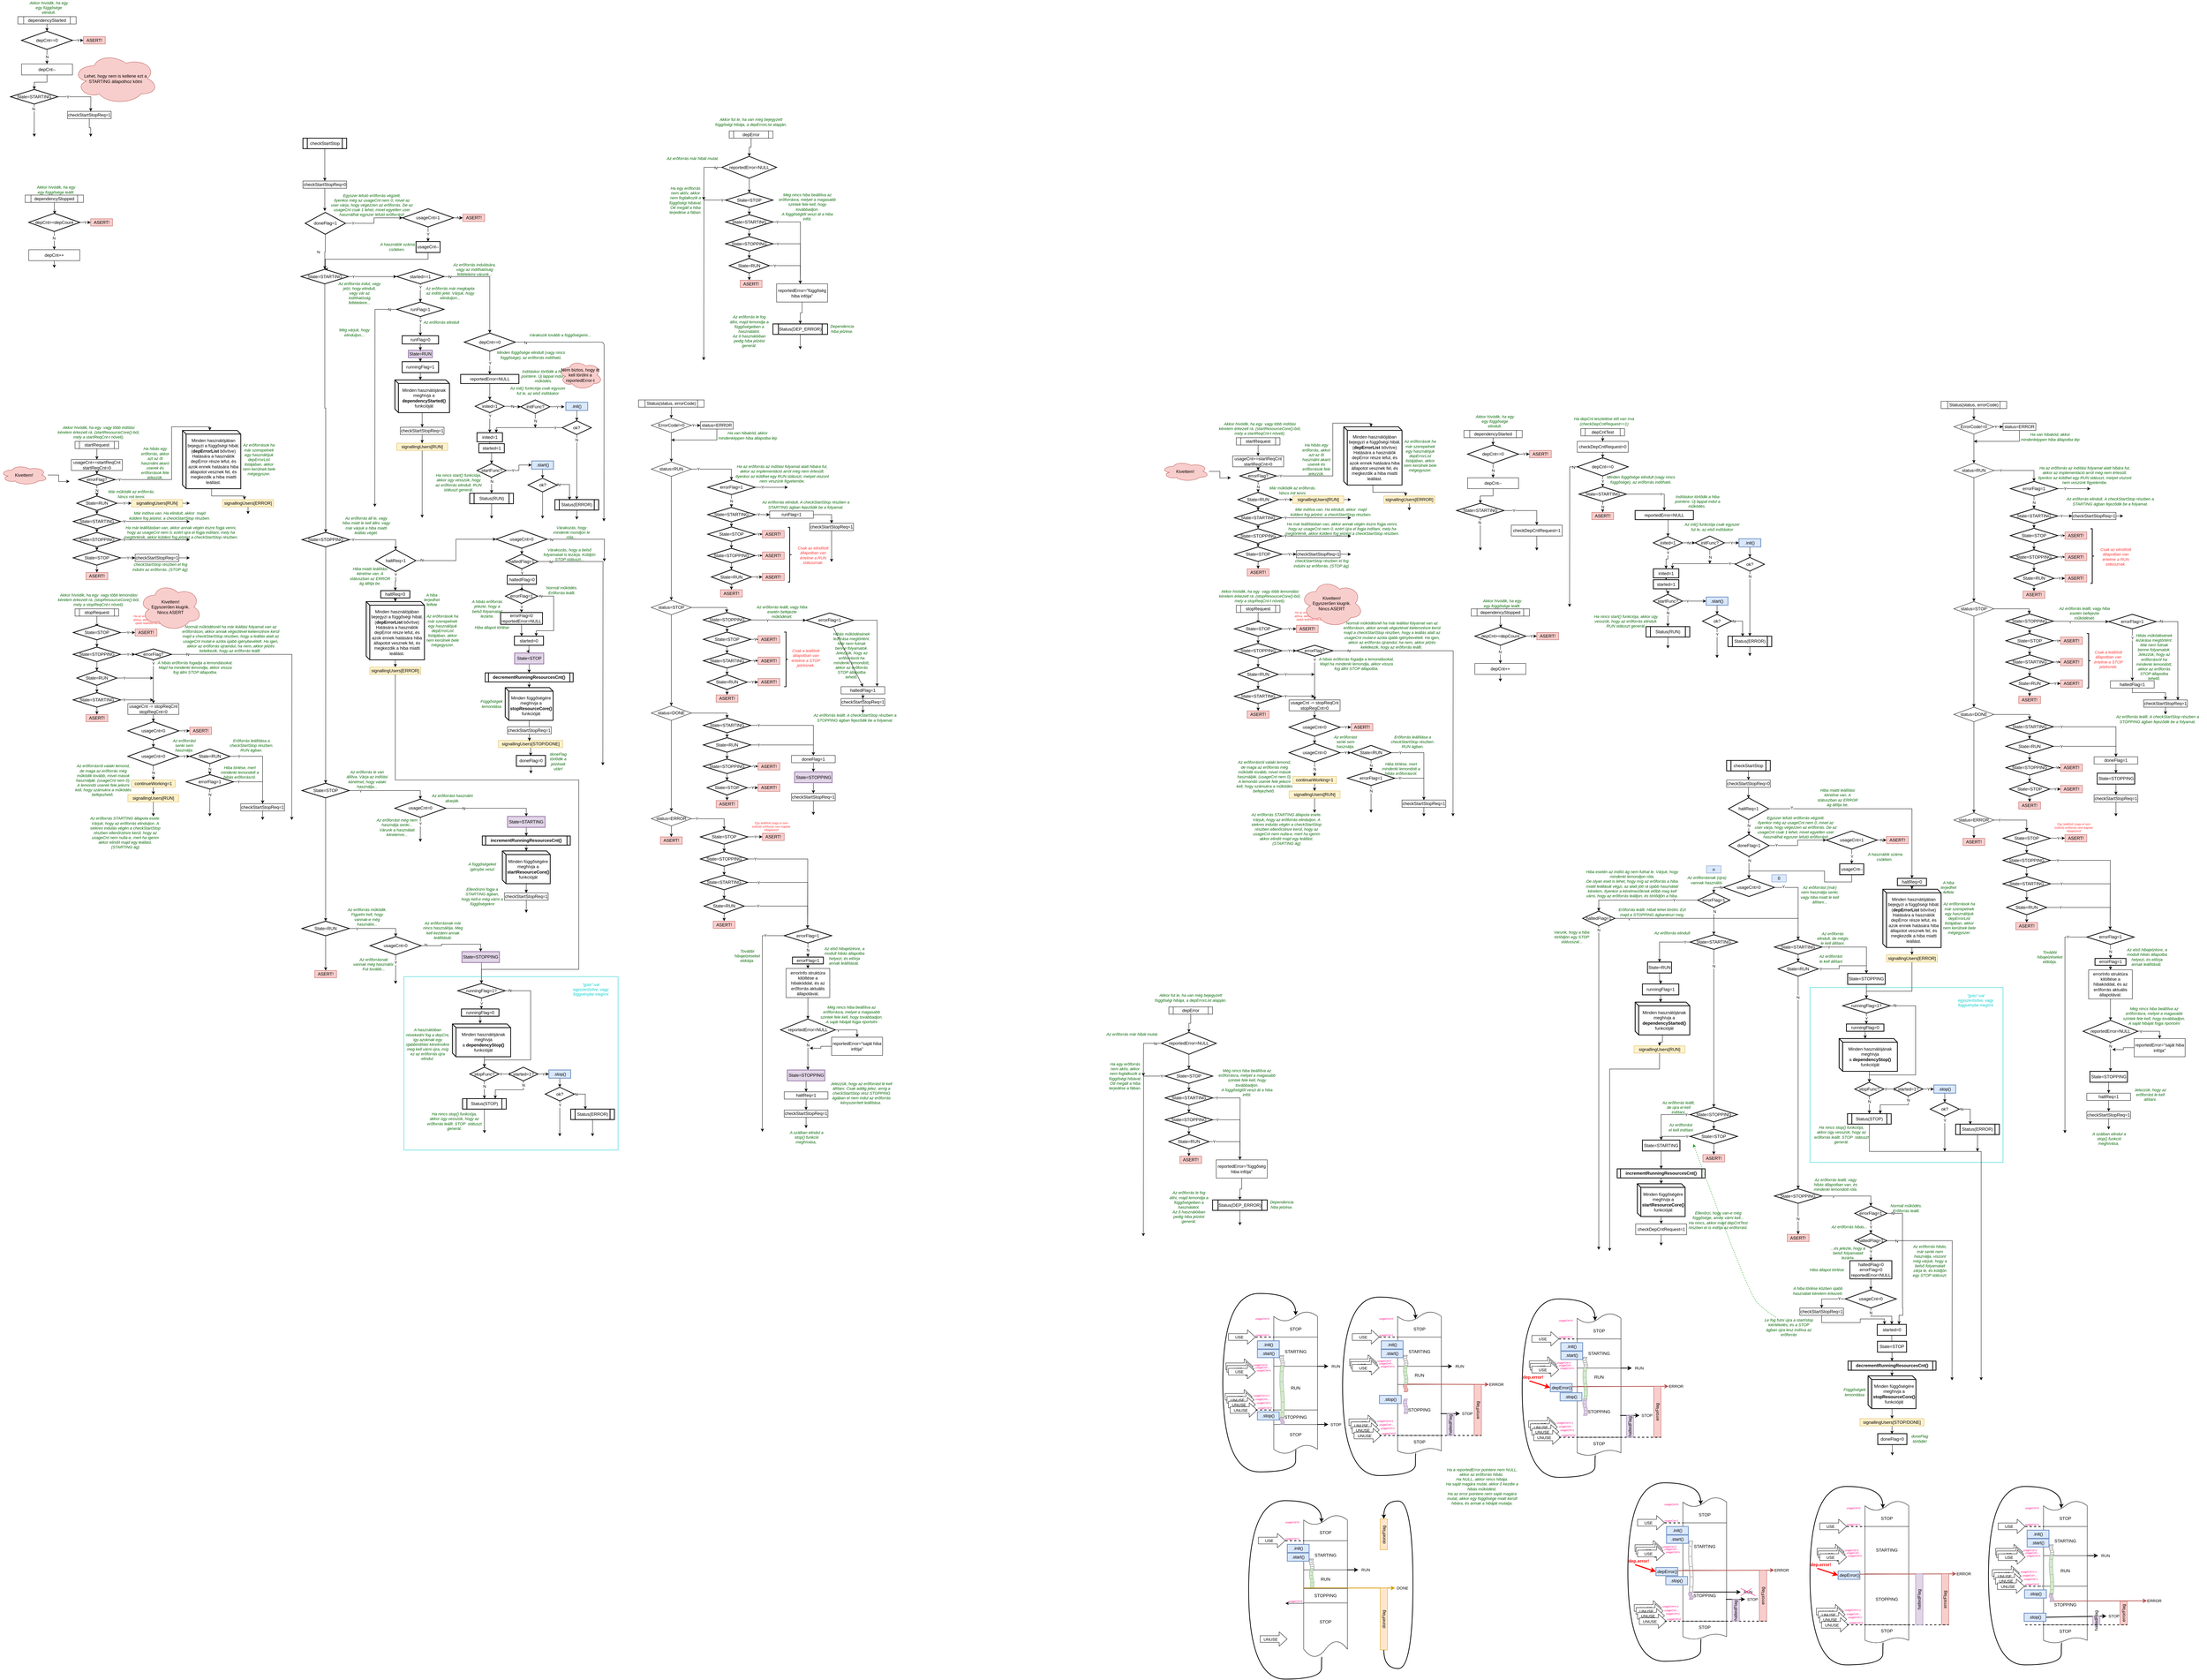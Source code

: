 <mxfile version="16.5.1" type="device"><diagram id="Lf9-x_pfv1ACBXqfJRVW" name="1 oldal"><mxGraphModel dx="8818" dy="6094" grid="1" gridSize="10" guides="1" tooltips="1" connect="1" arrows="1" fold="1" page="1" pageScale="1" pageWidth="827" pageHeight="1169" math="0" shadow="0"><root><mxCell id="0"/><mxCell id="1" parent="0"/><mxCell id="w53IHVnuLvog9FPD7zrC-567" value="" style="rounded=0;whiteSpace=wrap;html=1;labelBackgroundColor=#ffffff;endArrow=classic;fillColor=none;gradientColor=none;fontSize=11;strokeColor=#00CCCC;" parent="1" vertex="1"><mxGeometry x="1660" y="1560" width="530" height="480" as="geometry"/></mxCell><mxCell id="w53IHVnuLvog9FPD7zrC-265" value="" style="shape=flexArrow;endArrow=classic;html=1;width=18.333;endSize=6.944;fillColor=#ffffff;" parent="1" edge="1"><mxGeometry width="50" height="50" relative="1" as="geometry"><mxPoint x="54" y="2683.61" as="sourcePoint"/><mxPoint x="129" y="2683.61" as="targetPoint"/></mxGeometry></mxCell><mxCell id="w53IHVnuLvog9FPD7zrC-266" value="UNUSE" style="edgeLabel;html=1;align=center;verticalAlign=middle;resizable=0;points=[];" parent="w53IHVnuLvog9FPD7zrC-265" vertex="1" connectable="0"><mxGeometry x="-0.222" y="-1" relative="1" as="geometry"><mxPoint as="offset"/></mxGeometry></mxCell><mxCell id="w53IHVnuLvog9FPD7zrC-269" value="" style="shape=flexArrow;endArrow=classic;html=1;width=18.333;endSize=6.944;fillColor=#ffffff;" parent="1" edge="1"><mxGeometry width="50" height="50" relative="1" as="geometry"><mxPoint x="59" y="2692.0" as="sourcePoint"/><mxPoint x="134" y="2692.0" as="targetPoint"/></mxGeometry></mxCell><mxCell id="w53IHVnuLvog9FPD7zrC-270" value="UNUSE" style="edgeLabel;html=1;align=center;verticalAlign=middle;resizable=0;points=[];" parent="w53IHVnuLvog9FPD7zrC-269" vertex="1" connectable="0"><mxGeometry x="-0.222" y="-1" relative="1" as="geometry"><mxPoint as="offset"/></mxGeometry></mxCell><mxCell id="w53IHVnuLvog9FPD7zrC-263" value="" style="shape=flexArrow;endArrow=classic;html=1;width=18.333;endSize=6.944;fillColor=#ffffff;" parent="1" edge="1"><mxGeometry width="50" height="50" relative="1" as="geometry"><mxPoint x="63" y="2705.0" as="sourcePoint"/><mxPoint x="138" y="2705.0" as="targetPoint"/></mxGeometry></mxCell><mxCell id="w53IHVnuLvog9FPD7zrC-264" value="UNUSE" style="edgeLabel;html=1;align=center;verticalAlign=middle;resizable=0;points=[];" parent="w53IHVnuLvog9FPD7zrC-263" vertex="1" connectable="0"><mxGeometry x="-0.222" y="-1" relative="1" as="geometry"><mxPoint as="offset"/></mxGeometry></mxCell><mxCell id="1IGXxbS-pUyy8m_J_2wI-16" style="edgeStyle=orthogonalEdgeStyle;rounded=0;orthogonalLoop=1;jettySize=auto;html=1;entryX=0.5;entryY=0;entryDx=0;entryDy=0;" parent="1" source="1IGXxbS-pUyy8m_J_2wI-1" target="1IGXxbS-pUyy8m_J_2wI-2" edge="1"><mxGeometry relative="1" as="geometry"/></mxCell><mxCell id="1IGXxbS-pUyy8m_J_2wI-1" value="startRequest" style="shape=process;whiteSpace=wrap;html=1;backgroundOutline=1;" parent="1" vertex="1"><mxGeometry x="85" y="50" width="120" height="20" as="geometry"/></mxCell><mxCell id="1IGXxbS-pUyy8m_J_2wI-9" style="edgeStyle=orthogonalEdgeStyle;rounded=0;orthogonalLoop=1;jettySize=auto;html=1;entryX=0.5;entryY=0;entryDx=0;entryDy=0;entryPerimeter=0;" parent="1" source="1IGXxbS-pUyy8m_J_2wI-2" target="1IGXxbS-pUyy8m_J_2wI-4" edge="1"><mxGeometry relative="1" as="geometry"/></mxCell><mxCell id="1IGXxbS-pUyy8m_J_2wI-2" value="usageCnt+=startReqCnt&lt;br&gt;startReqCnt=0" style="rounded=0;whiteSpace=wrap;html=1;" parent="1" vertex="1"><mxGeometry x="75" y="100" width="140" height="30" as="geometry"/></mxCell><mxCell id="1IGXxbS-pUyy8m_J_2wI-10" value="Y" style="edgeStyle=orthogonalEdgeStyle;rounded=0;orthogonalLoop=1;jettySize=auto;html=1;entryX=0;entryY=0;entryDx=75;entryDy=0;entryPerimeter=0;" parent="1" source="1IGXxbS-pUyy8m_J_2wI-4" target="w53IHVnuLvog9FPD7zrC-623" edge="1"><mxGeometry x="-0.943" relative="1" as="geometry"><mxPoint x="60" y="155" as="targetPoint"/><Array as="points"><mxPoint x="350" y="155"/><mxPoint x="350" y="10"/><mxPoint x="455" y="10"/></Array><mxPoint as="offset"/></mxGeometry></mxCell><mxCell id="1IGXxbS-pUyy8m_J_2wI-13" value="N" style="edgeStyle=orthogonalEdgeStyle;rounded=0;orthogonalLoop=1;jettySize=auto;html=1;entryX=0.5;entryY=0;entryDx=0;entryDy=0;entryPerimeter=0;" parent="1" source="1IGXxbS-pUyy8m_J_2wI-4" target="1IGXxbS-pUyy8m_J_2wI-12" edge="1"><mxGeometry relative="1" as="geometry"/></mxCell><mxCell id="1IGXxbS-pUyy8m_J_2wI-4" value="errorFlag?" style="strokeWidth=2;html=1;shape=mxgraph.flowchart.decision;whiteSpace=wrap;" parent="1" vertex="1"><mxGeometry x="95" y="140" width="100" height="30" as="geometry"/></mxCell><mxCell id="1IGXxbS-pUyy8m_J_2wI-5" style="edgeStyle=orthogonalEdgeStyle;rounded=0;orthogonalLoop=1;jettySize=auto;html=1;exitX=0.5;exitY=1;exitDx=0;exitDy=0;exitPerimeter=0;" parent="1" source="1IGXxbS-pUyy8m_J_2wI-4" target="1IGXxbS-pUyy8m_J_2wI-4" edge="1"><mxGeometry relative="1" as="geometry"/></mxCell><mxCell id="w53IHVnuLvog9FPD7zrC-625" style="edgeStyle=orthogonalEdgeStyle;rounded=0;orthogonalLoop=1;jettySize=auto;html=1;endArrow=classic;fontSize=11;fontColor=#00CCCC;" parent="1" source="1IGXxbS-pUyy8m_J_2wI-7" edge="1"><mxGeometry relative="1" as="geometry"><mxPoint x="560" y="250" as="targetPoint"/></mxGeometry></mxCell><mxCell id="1IGXxbS-pUyy8m_J_2wI-7" value="signallingUsers[ERROR]" style="rounded=0;whiteSpace=wrap;html=1;fillColor=#fff2cc;strokeColor=#d6b656;" parent="1" vertex="1"><mxGeometry x="490" y="210" width="140" height="20" as="geometry"/></mxCell><mxCell id="1IGXxbS-pUyy8m_J_2wI-15" value="Y" style="edgeStyle=orthogonalEdgeStyle;rounded=0;orthogonalLoop=1;jettySize=auto;html=1;entryX=0;entryY=0.5;entryDx=0;entryDy=0;" parent="1" source="1IGXxbS-pUyy8m_J_2wI-12" target="1IGXxbS-pUyy8m_J_2wI-14" edge="1"><mxGeometry relative="1" as="geometry"/></mxCell><mxCell id="1IGXxbS-pUyy8m_J_2wI-18" style="edgeStyle=orthogonalEdgeStyle;rounded=0;orthogonalLoop=1;jettySize=auto;html=1;exitX=0.5;exitY=1;exitDx=0;exitDy=0;exitPerimeter=0;entryX=0.5;entryY=0;entryDx=0;entryDy=0;entryPerimeter=0;" parent="1" source="1IGXxbS-pUyy8m_J_2wI-12" target="1IGXxbS-pUyy8m_J_2wI-17" edge="1"><mxGeometry relative="1" as="geometry"/></mxCell><mxCell id="1IGXxbS-pUyy8m_J_2wI-12" value="State=RUN" style="strokeWidth=2;html=1;shape=mxgraph.flowchart.decision;whiteSpace=wrap;" parent="1" vertex="1"><mxGeometry x="90" y="200" width="110" height="40" as="geometry"/></mxCell><mxCell id="1IGXxbS-pUyy8m_J_2wI-30" style="edgeStyle=orthogonalEdgeStyle;rounded=0;orthogonalLoop=1;jettySize=auto;html=1;" parent="1" source="1IGXxbS-pUyy8m_J_2wI-14" edge="1"><mxGeometry relative="1" as="geometry"><mxPoint x="400" y="220" as="targetPoint"/></mxGeometry></mxCell><mxCell id="1IGXxbS-pUyy8m_J_2wI-14" value="signallingUsers[RUN]" style="rounded=0;whiteSpace=wrap;html=1;fillColor=#fff2cc;strokeColor=#d6b656;" parent="1" vertex="1"><mxGeometry x="240" y="210" width="140" height="20" as="geometry"/></mxCell><mxCell id="1IGXxbS-pUyy8m_J_2wI-20" style="edgeStyle=orthogonalEdgeStyle;rounded=0;orthogonalLoop=1;jettySize=auto;html=1;entryX=0.5;entryY=0;entryDx=0;entryDy=0;entryPerimeter=0;" parent="1" source="1IGXxbS-pUyy8m_J_2wI-17" target="1IGXxbS-pUyy8m_J_2wI-19" edge="1"><mxGeometry relative="1" as="geometry"/></mxCell><mxCell id="1IGXxbS-pUyy8m_J_2wI-28" value="Y" style="edgeStyle=orthogonalEdgeStyle;rounded=0;orthogonalLoop=1;jettySize=auto;html=1;" parent="1" source="1IGXxbS-pUyy8m_J_2wI-17" edge="1"><mxGeometry x="-0.895" relative="1" as="geometry"><mxPoint x="400" y="270" as="targetPoint"/><mxPoint as="offset"/></mxGeometry></mxCell><mxCell id="1IGXxbS-pUyy8m_J_2wI-17" value="State=STARTING" style="strokeWidth=2;html=1;shape=mxgraph.flowchart.decision;whiteSpace=wrap;" parent="1" vertex="1"><mxGeometry x="80" y="250" width="130" height="40" as="geometry"/></mxCell><mxCell id="1IGXxbS-pUyy8m_J_2wI-23" style="edgeStyle=orthogonalEdgeStyle;rounded=0;orthogonalLoop=1;jettySize=auto;html=1;entryX=0.5;entryY=0;entryDx=0;entryDy=0;entryPerimeter=0;" parent="1" source="1IGXxbS-pUyy8m_J_2wI-19" target="1IGXxbS-pUyy8m_J_2wI-21" edge="1"><mxGeometry relative="1" as="geometry"/></mxCell><mxCell id="1IGXxbS-pUyy8m_J_2wI-29" value="Y" style="edgeStyle=orthogonalEdgeStyle;rounded=0;orthogonalLoop=1;jettySize=auto;html=1;" parent="1" source="1IGXxbS-pUyy8m_J_2wI-19" edge="1"><mxGeometry x="-0.895" relative="1" as="geometry"><mxPoint x="400" y="320" as="targetPoint"/><mxPoint as="offset"/></mxGeometry></mxCell><mxCell id="1IGXxbS-pUyy8m_J_2wI-19" value="State=STOPPING" style="strokeWidth=2;html=1;shape=mxgraph.flowchart.decision;whiteSpace=wrap;" parent="1" vertex="1"><mxGeometry x="80" y="300" width="130" height="40" as="geometry"/></mxCell><mxCell id="1IGXxbS-pUyy8m_J_2wI-25" value="Y" style="edgeStyle=orthogonalEdgeStyle;rounded=0;orthogonalLoop=1;jettySize=auto;html=1;entryX=0;entryY=0.5;entryDx=0;entryDy=0;" parent="1" source="1IGXxbS-pUyy8m_J_2wI-21" target="1IGXxbS-pUyy8m_J_2wI-24" edge="1"><mxGeometry relative="1" as="geometry"/></mxCell><mxCell id="1IGXxbS-pUyy8m_J_2wI-32" style="edgeStyle=orthogonalEdgeStyle;rounded=0;orthogonalLoop=1;jettySize=auto;html=1;" parent="1" source="1IGXxbS-pUyy8m_J_2wI-21" edge="1"><mxGeometry relative="1" as="geometry"><mxPoint x="145" y="410" as="targetPoint"/></mxGeometry></mxCell><mxCell id="1IGXxbS-pUyy8m_J_2wI-21" value="State=STOP" style="strokeWidth=2;html=1;shape=mxgraph.flowchart.decision;whiteSpace=wrap;" parent="1" vertex="1"><mxGeometry x="80" y="350" width="130" height="40" as="geometry"/></mxCell><mxCell id="1IGXxbS-pUyy8m_J_2wI-31" style="edgeStyle=orthogonalEdgeStyle;rounded=0;orthogonalLoop=1;jettySize=auto;html=1;" parent="1" source="1IGXxbS-pUyy8m_J_2wI-24" edge="1"><mxGeometry relative="1" as="geometry"><mxPoint x="400" y="370" as="targetPoint"/></mxGeometry></mxCell><mxCell id="1IGXxbS-pUyy8m_J_2wI-24" value="checkStartStopReq=1" style="rounded=0;whiteSpace=wrap;html=1;" parent="1" vertex="1"><mxGeometry x="250" y="360" width="120" height="20" as="geometry"/></mxCell><mxCell id="1IGXxbS-pUyy8m_J_2wI-33" value="ASERT!" style="rounded=0;whiteSpace=wrap;html=1;fillColor=#f8cecc;strokeColor=#b85450;" parent="1" vertex="1"><mxGeometry x="115" y="410" width="60" height="20" as="geometry"/></mxCell><mxCell id="1IGXxbS-pUyy8m_J_2wI-41" style="edgeStyle=orthogonalEdgeStyle;rounded=0;orthogonalLoop=1;jettySize=auto;html=1;entryX=0.507;entryY=0.038;entryDx=0;entryDy=0;entryPerimeter=0;" parent="1" source="1IGXxbS-pUyy8m_J_2wI-36" target="1IGXxbS-pUyy8m_J_2wI-38" edge="1"><mxGeometry relative="1" as="geometry"/></mxCell><mxCell id="1IGXxbS-pUyy8m_J_2wI-36" value="dependencyStopped" style="shape=process;whiteSpace=wrap;html=1;backgroundOutline=1;" parent="1" vertex="1"><mxGeometry x="730" y="520" width="160" height="20" as="geometry"/></mxCell><mxCell id="w53IHVnuLvog9FPD7zrC-149" style="edgeStyle=orthogonalEdgeStyle;rounded=0;orthogonalLoop=1;jettySize=auto;html=1;" parent="1" source="1IGXxbS-pUyy8m_J_2wI-37" edge="1"><mxGeometry relative="1" as="geometry"><mxPoint x="810" y="720" as="targetPoint"/></mxGeometry></mxCell><mxCell id="1IGXxbS-pUyy8m_J_2wI-37" value="depCnt++" style="rounded=0;whiteSpace=wrap;html=1;" parent="1" vertex="1"><mxGeometry x="740" y="670" width="140" height="30" as="geometry"/></mxCell><mxCell id="1IGXxbS-pUyy8m_J_2wI-43" value="Y" style="edgeStyle=orthogonalEdgeStyle;rounded=0;orthogonalLoop=1;jettySize=auto;html=1;entryX=0;entryY=0.5;entryDx=0;entryDy=0;" parent="1" source="1IGXxbS-pUyy8m_J_2wI-38" target="1IGXxbS-pUyy8m_J_2wI-42" edge="1"><mxGeometry relative="1" as="geometry"/></mxCell><mxCell id="1IGXxbS-pUyy8m_J_2wI-44" style="edgeStyle=orthogonalEdgeStyle;rounded=0;orthogonalLoop=1;jettySize=auto;html=1;exitX=0.5;exitY=1;exitDx=0;exitDy=0;exitPerimeter=0;" parent="1" source="1IGXxbS-pUyy8m_J_2wI-38" target="1IGXxbS-pUyy8m_J_2wI-37" edge="1"><mxGeometry relative="1" as="geometry"/></mxCell><mxCell id="w53IHVnuLvog9FPD7zrC-601" value="N" style="edgeLabel;html=1;align=center;verticalAlign=middle;resizable=0;points=[];fontSize=11;" parent="1IGXxbS-pUyy8m_J_2wI-44" vertex="1" connectable="0"><mxGeometry x="-0.307" y="-1" relative="1" as="geometry"><mxPoint as="offset"/></mxGeometry></mxCell><mxCell id="1IGXxbS-pUyy8m_J_2wI-38" value="depCnt&amp;gt;=depCount" style="strokeWidth=2;html=1;shape=mxgraph.flowchart.decision;whiteSpace=wrap;" parent="1" vertex="1"><mxGeometry x="740" y="570" width="140" height="50" as="geometry"/></mxCell><mxCell id="1IGXxbS-pUyy8m_J_2wI-42" value="ASERT!" style="rounded=0;whiteSpace=wrap;html=1;fillColor=#f8cecc;strokeColor=#b85450;" parent="1" vertex="1"><mxGeometry x="910" y="585" width="60" height="20" as="geometry"/></mxCell><mxCell id="1IGXxbS-pUyy8m_J_2wI-45" style="edgeStyle=orthogonalEdgeStyle;rounded=0;orthogonalLoop=1;jettySize=auto;html=1;entryX=0.5;entryY=0;entryDx=0;entryDy=0;entryPerimeter=0;" parent="1" source="1IGXxbS-pUyy8m_J_2wI-46" target="1IGXxbS-pUyy8m_J_2wI-50" edge="1"><mxGeometry relative="1" as="geometry"/></mxCell><mxCell id="1IGXxbS-pUyy8m_J_2wI-46" value="dependencyStarted" style="shape=process;whiteSpace=wrap;html=1;backgroundOutline=1;" parent="1" vertex="1"><mxGeometry x="710" y="30" width="160" height="20" as="geometry"/></mxCell><mxCell id="w53IHVnuLvog9FPD7zrC-653" style="edgeStyle=orthogonalEdgeStyle;rounded=0;orthogonalLoop=1;jettySize=auto;html=1;entryX=0.5;entryY=0;entryDx=0;entryDy=0;entryPerimeter=0;endArrow=classic;fontSize=11;fontColor=#00CCCC;" parent="1" source="1IGXxbS-pUyy8m_J_2wI-47" target="w53IHVnuLvog9FPD7zrC-650" edge="1"><mxGeometry relative="1" as="geometry"/></mxCell><mxCell id="1IGXxbS-pUyy8m_J_2wI-47" value="depCnt--" style="rounded=0;whiteSpace=wrap;html=1;" parent="1" vertex="1"><mxGeometry x="720" y="160" width="140" height="30" as="geometry"/></mxCell><mxCell id="1IGXxbS-pUyy8m_J_2wI-48" value="Y" style="edgeStyle=orthogonalEdgeStyle;rounded=0;orthogonalLoop=1;jettySize=auto;html=1;entryX=0;entryY=0.5;entryDx=0;entryDy=0;" parent="1" source="1IGXxbS-pUyy8m_J_2wI-50" target="1IGXxbS-pUyy8m_J_2wI-51" edge="1"><mxGeometry relative="1" as="geometry"/></mxCell><mxCell id="1IGXxbS-pUyy8m_J_2wI-49" value="N" style="edgeStyle=orthogonalEdgeStyle;rounded=0;orthogonalLoop=1;jettySize=auto;html=1;exitX=0.5;exitY=1;exitDx=0;exitDy=0;exitPerimeter=0;" parent="1" source="1IGXxbS-pUyy8m_J_2wI-50" target="1IGXxbS-pUyy8m_J_2wI-47" edge="1"><mxGeometry relative="1" as="geometry"/></mxCell><mxCell id="1IGXxbS-pUyy8m_J_2wI-50" value="depCnt==0" style="strokeWidth=2;html=1;shape=mxgraph.flowchart.decision;whiteSpace=wrap;" parent="1" vertex="1"><mxGeometry x="720" y="70" width="140" height="50" as="geometry"/></mxCell><mxCell id="1IGXxbS-pUyy8m_J_2wI-51" value="ASERT!" style="rounded=0;whiteSpace=wrap;html=1;fillColor=#f8cecc;strokeColor=#b85450;" parent="1" vertex="1"><mxGeometry x="890" y="85" width="60" height="20" as="geometry"/></mxCell><mxCell id="w53IHVnuLvog9FPD7zrC-150" style="edgeStyle=orthogonalEdgeStyle;rounded=0;orthogonalLoop=1;jettySize=auto;html=1;" parent="1" source="1IGXxbS-pUyy8m_J_2wI-52" edge="1"><mxGeometry relative="1" as="geometry"><mxPoint x="910" y="360" as="targetPoint"/></mxGeometry></mxCell><mxCell id="1IGXxbS-pUyy8m_J_2wI-52" value="checkDepCntRequest=1" style="rounded=0;whiteSpace=wrap;html=1;" parent="1" vertex="1"><mxGeometry x="840" y="290" width="140" height="30" as="geometry"/></mxCell><mxCell id="1IGXxbS-pUyy8m_J_2wI-54" style="edgeStyle=orthogonalEdgeStyle;rounded=0;orthogonalLoop=1;jettySize=auto;html=1;entryX=0.5;entryY=0;entryDx=0;entryDy=0;" parent="1" source="1IGXxbS-pUyy8m_J_2wI-55" edge="1"><mxGeometry relative="1" as="geometry"><mxPoint x="145" y="560" as="targetPoint"/></mxGeometry></mxCell><mxCell id="1IGXxbS-pUyy8m_J_2wI-55" value="stopRequest" style="shape=process;whiteSpace=wrap;html=1;backgroundOutline=1;" parent="1" vertex="1"><mxGeometry x="85" y="510" width="120" height="20" as="geometry"/></mxCell><mxCell id="1IGXxbS-pUyy8m_J_2wI-60" style="edgeStyle=orthogonalEdgeStyle;rounded=0;orthogonalLoop=1;jettySize=auto;html=1;exitX=0.5;exitY=1;exitDx=0;exitDy=0;exitPerimeter=0;" parent="1" edge="1"><mxGeometry relative="1" as="geometry"><mxPoint x="145" y="630" as="sourcePoint"/><mxPoint x="145" y="630" as="targetPoint"/></mxGeometry></mxCell><mxCell id="1IGXxbS-pUyy8m_J_2wI-61" style="edgeStyle=orthogonalEdgeStyle;rounded=0;orthogonalLoop=1;jettySize=auto;html=1;exitX=0.5;exitY=1;exitDx=0;exitDy=0;exitPerimeter=0;entryX=0.5;entryY=0;entryDx=0;entryDy=0;entryPerimeter=0;" parent="1" source="1IGXxbS-pUyy8m_J_2wI-62" target="1IGXxbS-pUyy8m_J_2wI-64" edge="1"><mxGeometry relative="1" as="geometry"/></mxCell><mxCell id="1IGXxbS-pUyy8m_J_2wI-87" value="Y" style="edgeStyle=orthogonalEdgeStyle;rounded=0;orthogonalLoop=1;jettySize=auto;html=1;" parent="1" source="1IGXxbS-pUyy8m_J_2wI-62" edge="1"><mxGeometry x="-0.6" relative="1" as="geometry"><mxPoint x="300" y="700" as="targetPoint"/><mxPoint as="offset"/></mxGeometry></mxCell><mxCell id="1IGXxbS-pUyy8m_J_2wI-62" value="State=RUN" style="strokeWidth=2;html=1;shape=mxgraph.flowchart.decision;whiteSpace=wrap;" parent="1" vertex="1"><mxGeometry x="90" y="680" width="110" height="40" as="geometry"/></mxCell><mxCell id="1IGXxbS-pUyy8m_J_2wI-80" style="edgeStyle=orthogonalEdgeStyle;rounded=0;orthogonalLoop=1;jettySize=auto;html=1;" parent="1" source="1IGXxbS-pUyy8m_J_2wI-64" target="1IGXxbS-pUyy8m_J_2wI-69" edge="1"><mxGeometry relative="1" as="geometry"/></mxCell><mxCell id="1IGXxbS-pUyy8m_J_2wI-88" value="Y" style="edgeStyle=orthogonalEdgeStyle;rounded=0;orthogonalLoop=1;jettySize=auto;html=1;" parent="1" source="1IGXxbS-pUyy8m_J_2wI-64" edge="1"><mxGeometry x="-0.778" relative="1" as="geometry"><mxPoint x="300" y="760" as="targetPoint"/><mxPoint as="offset"/></mxGeometry></mxCell><mxCell id="1IGXxbS-pUyy8m_J_2wI-64" value="State=STARTING" style="strokeWidth=2;html=1;shape=mxgraph.flowchart.decision;whiteSpace=wrap;" parent="1" vertex="1"><mxGeometry x="80" y="740" width="130" height="40" as="geometry"/></mxCell><mxCell id="1IGXxbS-pUyy8m_J_2wI-78" value="Y" style="edgeStyle=orthogonalEdgeStyle;rounded=0;orthogonalLoop=1;jettySize=auto;html=1;entryX=0;entryY=0.5;entryDx=0;entryDy=0;entryPerimeter=0;" parent="1" source="1IGXxbS-pUyy8m_J_2wI-66" target="1IGXxbS-pUyy8m_J_2wI-71" edge="1"><mxGeometry relative="1" as="geometry"/></mxCell><mxCell id="1IGXxbS-pUyy8m_J_2wI-79" style="edgeStyle=orthogonalEdgeStyle;rounded=0;orthogonalLoop=1;jettySize=auto;html=1;" parent="1" source="1IGXxbS-pUyy8m_J_2wI-66" target="1IGXxbS-pUyy8m_J_2wI-62" edge="1"><mxGeometry relative="1" as="geometry"/></mxCell><mxCell id="1IGXxbS-pUyy8m_J_2wI-66" value="State=STOPPING" style="strokeWidth=2;html=1;shape=mxgraph.flowchart.decision;whiteSpace=wrap;" parent="1" vertex="1"><mxGeometry x="80" y="615" width="130" height="40" as="geometry"/></mxCell><mxCell id="1IGXxbS-pUyy8m_J_2wI-69" value="ASERT!" style="rounded=0;whiteSpace=wrap;html=1;fillColor=#f8cecc;strokeColor=#b85450;" parent="1" vertex="1"><mxGeometry x="115" y="800" width="60" height="20" as="geometry"/></mxCell><mxCell id="1IGXxbS-pUyy8m_J_2wI-85" style="edgeStyle=orthogonalEdgeStyle;rounded=0;orthogonalLoop=1;jettySize=auto;html=1;entryX=0.5;entryY=0;entryDx=0;entryDy=0;entryPerimeter=0;" parent="1" source="1IGXxbS-pUyy8m_J_2wI-70" target="1IGXxbS-pUyy8m_J_2wI-82" edge="1"><mxGeometry relative="1" as="geometry"/></mxCell><mxCell id="1IGXxbS-pUyy8m_J_2wI-70" value="usageCnt -= stopReqCnt&lt;br&gt;stopReqCnt=0" style="rounded=0;whiteSpace=wrap;html=1;" parent="1" vertex="1"><mxGeometry x="230" y="770" width="140" height="30" as="geometry"/></mxCell><mxCell id="1IGXxbS-pUyy8m_J_2wI-81" style="edgeStyle=orthogonalEdgeStyle;rounded=0;orthogonalLoop=1;jettySize=auto;html=1;" parent="1" source="1IGXxbS-pUyy8m_J_2wI-71" edge="1"><mxGeometry relative="1" as="geometry"><mxPoint x="680" y="1090" as="targetPoint"/></mxGeometry></mxCell><mxCell id="w53IHVnuLvog9FPD7zrC-334" value="&lt;p&gt;N&lt;/p&gt;" style="edgeLabel;html=1;align=center;verticalAlign=middle;resizable=0;points=[];fontSize=11;fontColor=#000000;rounded=0;strokeColor=#000000;endArrow=classic;" parent="1IGXxbS-pUyy8m_J_2wI-81" vertex="1" connectable="0"><mxGeometry x="-0.888" relative="1" as="geometry"><mxPoint as="offset"/></mxGeometry></mxCell><mxCell id="1IGXxbS-pUyy8m_J_2wI-86" value="Y" style="edgeStyle=orthogonalEdgeStyle;rounded=0;orthogonalLoop=1;jettySize=auto;html=1;entryX=0.5;entryY=0;entryDx=0;entryDy=0;" parent="1" source="1IGXxbS-pUyy8m_J_2wI-71" target="1IGXxbS-pUyy8m_J_2wI-70" edge="1"><mxGeometry x="-0.833" relative="1" as="geometry"><mxPoint as="offset"/></mxGeometry></mxCell><mxCell id="1IGXxbS-pUyy8m_J_2wI-71" value="errorFlag?" style="strokeWidth=2;html=1;shape=mxgraph.flowchart.decision;whiteSpace=wrap;" parent="1" vertex="1"><mxGeometry x="250" y="620" width="100" height="30" as="geometry"/></mxCell><mxCell id="1IGXxbS-pUyy8m_J_2wI-74" value="Y" style="edgeStyle=orthogonalEdgeStyle;rounded=0;orthogonalLoop=1;jettySize=auto;html=1;entryX=0;entryY=0.5;entryDx=0;entryDy=0;" parent="1" source="1IGXxbS-pUyy8m_J_2wI-72" target="1IGXxbS-pUyy8m_J_2wI-73" edge="1"><mxGeometry relative="1" as="geometry"/></mxCell><mxCell id="1IGXxbS-pUyy8m_J_2wI-76" style="edgeStyle=orthogonalEdgeStyle;rounded=0;orthogonalLoop=1;jettySize=auto;html=1;" parent="1" source="1IGXxbS-pUyy8m_J_2wI-72" target="1IGXxbS-pUyy8m_J_2wI-66" edge="1"><mxGeometry relative="1" as="geometry"/></mxCell><mxCell id="1IGXxbS-pUyy8m_J_2wI-72" value="State=STOP" style="strokeWidth=2;html=1;shape=mxgraph.flowchart.decision;whiteSpace=wrap;" parent="1" vertex="1"><mxGeometry x="80" y="555" width="130" height="40" as="geometry"/></mxCell><mxCell id="1IGXxbS-pUyy8m_J_2wI-73" value="ASERT!" style="rounded=0;whiteSpace=wrap;html=1;fillColor=#f8cecc;strokeColor=#b85450;" parent="1" vertex="1"><mxGeometry x="250" y="565" width="60" height="20" as="geometry"/></mxCell><mxCell id="1IGXxbS-pUyy8m_J_2wI-84" value="Y" style="edgeStyle=orthogonalEdgeStyle;rounded=0;orthogonalLoop=1;jettySize=auto;html=1;entryX=0;entryY=0.5;entryDx=0;entryDy=0;" parent="1" source="1IGXxbS-pUyy8m_J_2wI-82" target="1IGXxbS-pUyy8m_J_2wI-83" edge="1"><mxGeometry relative="1" as="geometry"/></mxCell><mxCell id="1IGXxbS-pUyy8m_J_2wI-90" style="edgeStyle=orthogonalEdgeStyle;rounded=0;orthogonalLoop=1;jettySize=auto;html=1;entryX=0.5;entryY=0;entryDx=0;entryDy=0;entryPerimeter=0;" parent="1" source="1IGXxbS-pUyy8m_J_2wI-82" target="1IGXxbS-pUyy8m_J_2wI-89" edge="1"><mxGeometry relative="1" as="geometry"/></mxCell><mxCell id="1IGXxbS-pUyy8m_J_2wI-82" value="usageCnt&amp;lt;0" style="strokeWidth=2;html=1;shape=mxgraph.flowchart.decision;whiteSpace=wrap;" parent="1" vertex="1"><mxGeometry x="230" y="820" width="140" height="50" as="geometry"/></mxCell><mxCell id="1IGXxbS-pUyy8m_J_2wI-83" value="ASERT!" style="rounded=0;whiteSpace=wrap;html=1;fillColor=#f8cecc;strokeColor=#b85450;" parent="1" vertex="1"><mxGeometry x="400" y="835" width="60" height="20" as="geometry"/></mxCell><mxCell id="1IGXxbS-pUyy8m_J_2wI-93" value="Y" style="edgeStyle=orthogonalEdgeStyle;rounded=0;orthogonalLoop=1;jettySize=auto;html=1;entryX=0;entryY=0.5;entryDx=0;entryDy=0;entryPerimeter=0;" parent="1" source="1IGXxbS-pUyy8m_J_2wI-89" target="1IGXxbS-pUyy8m_J_2wI-91" edge="1"><mxGeometry relative="1" as="geometry"/></mxCell><mxCell id="1IGXxbS-pUyy8m_J_2wI-103" value="N" style="edgeStyle=orthogonalEdgeStyle;rounded=0;orthogonalLoop=1;jettySize=auto;html=1;entryX=0.5;entryY=0;entryDx=0;entryDy=0;" parent="1" source="1IGXxbS-pUyy8m_J_2wI-89" target="1IGXxbS-pUyy8m_J_2wI-101" edge="1"><mxGeometry relative="1" as="geometry"/></mxCell><mxCell id="1IGXxbS-pUyy8m_J_2wI-89" value="usageCnt=0" style="strokeWidth=2;html=1;shape=mxgraph.flowchart.decision;whiteSpace=wrap;" parent="1" vertex="1"><mxGeometry x="230" y="890" width="140" height="50" as="geometry"/></mxCell><mxCell id="1IGXxbS-pUyy8m_J_2wI-94" value="N" style="edgeStyle=orthogonalEdgeStyle;rounded=0;orthogonalLoop=1;jettySize=auto;html=1;entryX=0.5;entryY=0;entryDx=0;entryDy=0;entryPerimeter=0;" parent="1" source="1IGXxbS-pUyy8m_J_2wI-91" target="1IGXxbS-pUyy8m_J_2wI-92" edge="1"><mxGeometry relative="1" as="geometry"/></mxCell><mxCell id="1IGXxbS-pUyy8m_J_2wI-96" value="Y" style="edgeStyle=orthogonalEdgeStyle;rounded=0;orthogonalLoop=1;jettySize=auto;html=1;entryX=0.5;entryY=0;entryDx=0;entryDy=0;" parent="1" source="1IGXxbS-pUyy8m_J_2wI-91" target="1IGXxbS-pUyy8m_J_2wI-95" edge="1"><mxGeometry x="-0.771" relative="1" as="geometry"><mxPoint as="offset"/></mxGeometry></mxCell><mxCell id="1IGXxbS-pUyy8m_J_2wI-91" value="State=RUN" style="strokeWidth=2;html=1;shape=mxgraph.flowchart.decision;whiteSpace=wrap;" parent="1" vertex="1"><mxGeometry x="400" y="895" width="110" height="40" as="geometry"/></mxCell><mxCell id="1IGXxbS-pUyy8m_J_2wI-100" value="Y" style="edgeStyle=orthogonalEdgeStyle;rounded=0;orthogonalLoop=1;jettySize=auto;html=1;entryX=0.5;entryY=0;entryDx=0;entryDy=0;" parent="1" source="1IGXxbS-pUyy8m_J_2wI-92" target="1IGXxbS-pUyy8m_J_2wI-95" edge="1"><mxGeometry x="-0.8" relative="1" as="geometry"><mxPoint x="600" y="1020" as="targetPoint"/><mxPoint as="offset"/></mxGeometry></mxCell><mxCell id="1IGXxbS-pUyy8m_J_2wI-106" value="N" style="edgeStyle=orthogonalEdgeStyle;rounded=0;orthogonalLoop=1;jettySize=auto;html=1;" parent="1" source="1IGXxbS-pUyy8m_J_2wI-92" edge="1"><mxGeometry x="-0.6" relative="1" as="geometry"><mxPoint x="455" y="1080" as="targetPoint"/><mxPoint as="offset"/></mxGeometry></mxCell><mxCell id="1IGXxbS-pUyy8m_J_2wI-92" value="errorFlag=1" style="strokeWidth=2;html=1;shape=mxgraph.flowchart.decision;whiteSpace=wrap;" parent="1" vertex="1"><mxGeometry x="390" y="965" width="130" height="40" as="geometry"/></mxCell><mxCell id="w53IHVnuLvog9FPD7zrC-355" style="edgeStyle=orthogonalEdgeStyle;rounded=0;orthogonalLoop=1;jettySize=auto;html=1;fontSize=7;fontColor=#FF3333;" parent="1" source="1IGXxbS-pUyy8m_J_2wI-95" edge="1"><mxGeometry relative="1" as="geometry"><mxPoint x="600" y="1090" as="targetPoint"/></mxGeometry></mxCell><mxCell id="1IGXxbS-pUyy8m_J_2wI-95" value="checkStartStopReq=1" style="rounded=0;whiteSpace=wrap;html=1;" parent="1" vertex="1"><mxGeometry x="540" y="1045" width="120" height="20" as="geometry"/></mxCell><mxCell id="1IGXxbS-pUyy8m_J_2wI-104" style="edgeStyle=orthogonalEdgeStyle;rounded=0;orthogonalLoop=1;jettySize=auto;html=1;" parent="1" source="1IGXxbS-pUyy8m_J_2wI-101" target="1IGXxbS-pUyy8m_J_2wI-102" edge="1"><mxGeometry relative="1" as="geometry"/></mxCell><mxCell id="1IGXxbS-pUyy8m_J_2wI-101" value="continueWorking=1" style="rounded=0;whiteSpace=wrap;html=1;fillColor=#fff2cc;strokeColor=#d6b656;" parent="1" vertex="1"><mxGeometry x="240" y="980" width="120" height="20" as="geometry"/></mxCell><mxCell id="1IGXxbS-pUyy8m_J_2wI-105" style="edgeStyle=orthogonalEdgeStyle;rounded=0;orthogonalLoop=1;jettySize=auto;html=1;" parent="1" source="1IGXxbS-pUyy8m_J_2wI-102" edge="1"><mxGeometry relative="1" as="geometry"><mxPoint x="300" y="1080" as="targetPoint"/></mxGeometry></mxCell><mxCell id="1IGXxbS-pUyy8m_J_2wI-102" value="signallingUsers[RUN]" style="rounded=0;whiteSpace=wrap;html=1;fillColor=#fff2cc;strokeColor=#d6b656;" parent="1" vertex="1"><mxGeometry x="230" y="1020" width="140" height="20" as="geometry"/></mxCell><mxCell id="1IGXxbS-pUyy8m_J_2wI-154" style="edgeStyle=orthogonalEdgeStyle;rounded=0;orthogonalLoop=1;jettySize=auto;html=1;" parent="1" source="1IGXxbS-pUyy8m_J_2wI-109" target="1IGXxbS-pUyy8m_J_2wI-153" edge="1"><mxGeometry relative="1" as="geometry"/></mxCell><mxCell id="1IGXxbS-pUyy8m_J_2wI-109" value="depCntTest" style="shape=process;whiteSpace=wrap;html=1;backgroundOutline=1;" parent="1" vertex="1"><mxGeometry x="1031" y="25" width="120" height="20" as="geometry"/></mxCell><mxCell id="1IGXxbS-pUyy8m_J_2wI-114" value="N" style="edgeStyle=orthogonalEdgeStyle;rounded=0;orthogonalLoop=1;jettySize=auto;html=1;" parent="1" source="1IGXxbS-pUyy8m_J_2wI-110" target="1IGXxbS-pUyy8m_J_2wI-112" edge="1"><mxGeometry relative="1" as="geometry"/></mxCell><mxCell id="1IGXxbS-pUyy8m_J_2wI-120" value="Y" style="edgeStyle=orthogonalEdgeStyle;rounded=0;orthogonalLoop=1;jettySize=auto;html=1;" parent="1" source="1IGXxbS-pUyy8m_J_2wI-110" target="w53IHVnuLvog9FPD7zrC-634" edge="1"><mxGeometry x="0.273" relative="1" as="geometry"><mxPoint as="offset"/><mxPoint x="1181" y="205" as="targetPoint"/></mxGeometry></mxCell><mxCell id="1IGXxbS-pUyy8m_J_2wI-110" value="State=STARTING" style="strokeWidth=2;html=1;shape=mxgraph.flowchart.decision;whiteSpace=wrap;" parent="1" vertex="1"><mxGeometry x="1026" y="185" width="130" height="40" as="geometry"/></mxCell><mxCell id="1IGXxbS-pUyy8m_J_2wI-112" value="ASERT!" style="rounded=0;whiteSpace=wrap;html=1;fillColor=#f8cecc;strokeColor=#b85450;" parent="1" vertex="1"><mxGeometry x="1061" y="255" width="60" height="20" as="geometry"/></mxCell><mxCell id="1IGXxbS-pUyy8m_J_2wI-117" value="Y" style="edgeStyle=orthogonalEdgeStyle;rounded=0;orthogonalLoop=1;jettySize=auto;html=1;entryX=0.5;entryY=0;entryDx=0;entryDy=0;entryPerimeter=0;" parent="1" source="1IGXxbS-pUyy8m_J_2wI-115" target="1IGXxbS-pUyy8m_J_2wI-110" edge="1"><mxGeometry relative="1" as="geometry"/></mxCell><mxCell id="1IGXxbS-pUyy8m_J_2wI-156" style="edgeStyle=orthogonalEdgeStyle;rounded=0;orthogonalLoop=1;jettySize=auto;html=1;" parent="1" source="1IGXxbS-pUyy8m_J_2wI-115" edge="1"><mxGeometry relative="1" as="geometry"><mxPoint x="1000" y="515" as="targetPoint"/></mxGeometry></mxCell><mxCell id="w53IHVnuLvog9FPD7zrC-600" value="N" style="edgeLabel;html=1;align=center;verticalAlign=middle;resizable=0;points=[];fontSize=11;" parent="1IGXxbS-pUyy8m_J_2wI-156" vertex="1" connectable="0"><mxGeometry x="-0.64" relative="1" as="geometry"><mxPoint x="10" y="-52.02" as="offset"/></mxGeometry></mxCell><mxCell id="1IGXxbS-pUyy8m_J_2wI-115" value="depCnt==0" style="strokeWidth=2;html=1;shape=mxgraph.flowchart.decision;whiteSpace=wrap;" parent="1" vertex="1"><mxGeometry x="1021" y="105" width="140" height="50" as="geometry"/></mxCell><mxCell id="1IGXxbS-pUyy8m_J_2wI-123" value="" style="edgeStyle=orthogonalEdgeStyle;rounded=0;orthogonalLoop=1;jettySize=auto;html=1;exitX=0.567;exitY=0.996;exitDx=0;exitDy=0;exitPerimeter=0;" parent="1" source="w53IHVnuLvog9FPD7zrC-634" target="1IGXxbS-pUyy8m_J_2wI-122" edge="1"><mxGeometry relative="1" as="geometry"><mxPoint x="1270" y="269" as="sourcePoint"/></mxGeometry></mxCell><mxCell id="1IGXxbS-pUyy8m_J_2wI-125" value="N" style="edgeStyle=orthogonalEdgeStyle;rounded=0;orthogonalLoop=1;jettySize=auto;html=1;" parent="1" source="1IGXxbS-pUyy8m_J_2wI-122" target="1IGXxbS-pUyy8m_J_2wI-124" edge="1"><mxGeometry relative="1" as="geometry"/></mxCell><mxCell id="1IGXxbS-pUyy8m_J_2wI-122" value="inited=1" style="rhombus;whiteSpace=wrap;html=1;strokeWidth=2;" parent="1" vertex="1"><mxGeometry x="1230" y="321.25" width="80" height="35" as="geometry"/></mxCell><mxCell id="1IGXxbS-pUyy8m_J_2wI-127" value="Y" style="edgeStyle=orthogonalEdgeStyle;rounded=0;orthogonalLoop=1;jettySize=auto;html=1;" parent="1" source="1IGXxbS-pUyy8m_J_2wI-124" target="1IGXxbS-pUyy8m_J_2wI-126" edge="1"><mxGeometry relative="1" as="geometry"/></mxCell><mxCell id="1IGXxbS-pUyy8m_J_2wI-141" value="N" style="edgeStyle=orthogonalEdgeStyle;rounded=0;orthogonalLoop=1;jettySize=auto;html=1;" parent="1" source="1IGXxbS-pUyy8m_J_2wI-124" edge="1"><mxGeometry x="0.032" relative="1" as="geometry"><mxPoint x="1385" y="396.25" as="targetPoint"/><mxPoint as="offset"/></mxGeometry></mxCell><mxCell id="1IGXxbS-pUyy8m_J_2wI-124" value="initFunc?" style="rhombus;whiteSpace=wrap;html=1;strokeWidth=2;" parent="1" vertex="1"><mxGeometry x="1345" y="320" width="80" height="37.5" as="geometry"/></mxCell><mxCell id="1IGXxbS-pUyy8m_J_2wI-131" style="edgeStyle=orthogonalEdgeStyle;rounded=0;orthogonalLoop=1;jettySize=auto;html=1;" parent="1" source="1IGXxbS-pUyy8m_J_2wI-126" target="1IGXxbS-pUyy8m_J_2wI-128" edge="1"><mxGeometry relative="1" as="geometry"/></mxCell><mxCell id="1IGXxbS-pUyy8m_J_2wI-126" value=".init()" style="whiteSpace=wrap;html=1;strokeWidth=2;fillColor=#dae8fc;strokeColor=#6c8ebf;" parent="1" vertex="1"><mxGeometry x="1465" y="327.5" width="60" height="22.5" as="geometry"/></mxCell><mxCell id="1IGXxbS-pUyy8m_J_2wI-137" style="edgeStyle=orthogonalEdgeStyle;rounded=0;orthogonalLoop=1;jettySize=auto;html=1;entryX=0.75;entryY=0;entryDx=0;entryDy=0;" parent="1" source="1IGXxbS-pUyy8m_J_2wI-128" target="w53IHVnuLvog9FPD7zrC-646" edge="1"><mxGeometry relative="1" as="geometry"><mxPoint x="1270" y="396.25" as="targetPoint"/><Array as="points"><mxPoint x="1283" y="396"/></Array></mxGeometry></mxCell><mxCell id="w53IHVnuLvog9FPD7zrC-648" value="Y" style="edgeLabel;html=1;align=center;verticalAlign=middle;resizable=0;points=[];fontSize=11;" parent="1IGXxbS-pUyy8m_J_2wI-137" vertex="1" connectable="0"><mxGeometry x="-0.645" relative="1" as="geometry"><mxPoint x="15.13" as="offset"/></mxGeometry></mxCell><mxCell id="1IGXxbS-pUyy8m_J_2wI-148" value="N" style="edgeStyle=orthogonalEdgeStyle;rounded=0;orthogonalLoop=1;jettySize=auto;html=1;" parent="1" source="1IGXxbS-pUyy8m_J_2wI-128" target="1IGXxbS-pUyy8m_J_2wI-147" edge="1"><mxGeometry x="-0.833" relative="1" as="geometry"><mxPoint as="offset"/></mxGeometry></mxCell><mxCell id="1IGXxbS-pUyy8m_J_2wI-128" value="ok?" style="rhombus;whiteSpace=wrap;html=1;strokeWidth=2;" parent="1" vertex="1"><mxGeometry x="1455" y="378.75" width="80" height="37.5" as="geometry"/></mxCell><mxCell id="1IGXxbS-pUyy8m_J_2wI-135" value="Y" style="edgeStyle=orthogonalEdgeStyle;rounded=0;orthogonalLoop=1;jettySize=auto;html=1;entryX=0;entryY=0.5;entryDx=0;entryDy=0;" parent="1" source="1IGXxbS-pUyy8m_J_2wI-132" target="1IGXxbS-pUyy8m_J_2wI-134" edge="1"><mxGeometry x="-0.569" relative="1" as="geometry"><mxPoint as="offset"/></mxGeometry></mxCell><mxCell id="1IGXxbS-pUyy8m_J_2wI-146" value="N" style="edgeStyle=orthogonalEdgeStyle;rounded=0;orthogonalLoop=1;jettySize=auto;html=1;entryX=0.5;entryY=0;entryDx=0;entryDy=0;" parent="1" source="1IGXxbS-pUyy8m_J_2wI-132" target="1IGXxbS-pUyy8m_J_2wI-145" edge="1"><mxGeometry x="-0.487" relative="1" as="geometry"><mxPoint x="1270" y="566.25" as="targetPoint"/><mxPoint as="offset"/></mxGeometry></mxCell><mxCell id="1IGXxbS-pUyy8m_J_2wI-132" value="startFunc?" style="rhombus;whiteSpace=wrap;html=1;strokeWidth=2;" parent="1" vertex="1"><mxGeometry x="1230" y="480" width="80" height="37.5" as="geometry"/></mxCell><mxCell id="1IGXxbS-pUyy8m_J_2wI-142" style="edgeStyle=orthogonalEdgeStyle;rounded=0;orthogonalLoop=1;jettySize=auto;html=1;entryX=0.5;entryY=0;entryDx=0;entryDy=0;" parent="1" source="1IGXxbS-pUyy8m_J_2wI-134" target="1IGXxbS-pUyy8m_J_2wI-136" edge="1"><mxGeometry relative="1" as="geometry"/></mxCell><mxCell id="1IGXxbS-pUyy8m_J_2wI-134" value=".start()" style="whiteSpace=wrap;html=1;strokeWidth=2;fillColor=#dae8fc;strokeColor=#6c8ebf;" parent="1" vertex="1"><mxGeometry x="1375" y="487.5" width="60" height="22.5" as="geometry"/></mxCell><mxCell id="1IGXxbS-pUyy8m_J_2wI-149" value="N" style="edgeStyle=orthogonalEdgeStyle;rounded=0;orthogonalLoop=1;jettySize=auto;html=1;entryX=0.335;entryY=0.028;entryDx=0;entryDy=0;entryPerimeter=0;" parent="1" source="1IGXxbS-pUyy8m_J_2wI-136" target="1IGXxbS-pUyy8m_J_2wI-147" edge="1"><mxGeometry x="-0.844" relative="1" as="geometry"><mxPoint x="1495" y="554" as="targetPoint"/><Array as="points"><mxPoint x="1475" y="554"/><mxPoint x="1475" y="575"/><mxPoint x="1475" y="575"/></Array><mxPoint as="offset"/></mxGeometry></mxCell><mxCell id="1IGXxbS-pUyy8m_J_2wI-151" value="Y" style="edgeStyle=orthogonalEdgeStyle;rounded=0;orthogonalLoop=1;jettySize=auto;html=1;" parent="1" source="1IGXxbS-pUyy8m_J_2wI-136" edge="1"><mxGeometry x="-0.576" relative="1" as="geometry"><mxPoint x="1405" y="655" as="targetPoint"/><mxPoint as="offset"/></mxGeometry></mxCell><mxCell id="1IGXxbS-pUyy8m_J_2wI-136" value="ok?" style="rhombus;whiteSpace=wrap;html=1;strokeWidth=2;" parent="1" vertex="1"><mxGeometry x="1365" y="535" width="80" height="37.5" as="geometry"/></mxCell><mxCell id="w53IHVnuLvog9FPD7zrC-633" style="edgeStyle=orthogonalEdgeStyle;rounded=0;orthogonalLoop=1;jettySize=auto;html=1;endArrow=classic;fontSize=11;fontColor=#00CCCC;" parent="1" source="1IGXxbS-pUyy8m_J_2wI-145" edge="1"><mxGeometry relative="1" as="geometry"><mxPoint x="1270" y="628.75" as="targetPoint"/></mxGeometry></mxCell><mxCell id="1IGXxbS-pUyy8m_J_2wI-145" value="Status(RUN)" style="shape=process;whiteSpace=wrap;html=1;backgroundOutline=1;strokeWidth=2;" parent="1" vertex="1"><mxGeometry x="1210" y="568.75" width="120" height="28.75" as="geometry"/></mxCell><mxCell id="w53IHVnuLvog9FPD7zrC-436" style="edgeStyle=orthogonalEdgeStyle;rounded=0;orthogonalLoop=1;jettySize=auto;html=1;" parent="1" source="1IGXxbS-pUyy8m_J_2wI-147" edge="1"><mxGeometry relative="1" as="geometry"><mxPoint x="1495" y="650" as="targetPoint"/></mxGeometry></mxCell><mxCell id="1IGXxbS-pUyy8m_J_2wI-147" value="Status(ERROR)" style="shape=process;whiteSpace=wrap;html=1;backgroundOutline=1;strokeWidth=2;" parent="1" vertex="1"><mxGeometry x="1435" y="595" width="120" height="28.75" as="geometry"/></mxCell><mxCell id="1IGXxbS-pUyy8m_J_2wI-155" style="edgeStyle=orthogonalEdgeStyle;rounded=0;orthogonalLoop=1;jettySize=auto;html=1;entryX=0.5;entryY=0;entryDx=0;entryDy=0;entryPerimeter=0;" parent="1" source="1IGXxbS-pUyy8m_J_2wI-153" target="1IGXxbS-pUyy8m_J_2wI-115" edge="1"><mxGeometry relative="1" as="geometry"/></mxCell><mxCell id="1IGXxbS-pUyy8m_J_2wI-153" value="checkDepCntRequest=0" style="rounded=0;whiteSpace=wrap;html=1;" parent="1" vertex="1"><mxGeometry x="1021" y="60" width="140" height="30" as="geometry"/></mxCell><mxCell id="1IGXxbS-pUyy8m_J_2wI-159" style="edgeStyle=orthogonalEdgeStyle;rounded=0;orthogonalLoop=1;jettySize=auto;html=1;entryX=0.5;entryY=0;entryDx=0;entryDy=0;" parent="1" source="1IGXxbS-pUyy8m_J_2wI-157" target="1IGXxbS-pUyy8m_J_2wI-158" edge="1"><mxGeometry relative="1" as="geometry"/></mxCell><mxCell id="1IGXxbS-pUyy8m_J_2wI-157" value="checkStartStop" style="shape=process;whiteSpace=wrap;html=1;backgroundOutline=1;strokeWidth=2;" parent="1" vertex="1"><mxGeometry x="1431.12" y="936.25" width="120" height="28.75" as="geometry"/></mxCell><mxCell id="w53IHVnuLvog9FPD7zrC-438" style="edgeStyle=orthogonalEdgeStyle;rounded=0;orthogonalLoop=1;jettySize=auto;html=1;entryX=0.5;entryY=0;entryDx=0;entryDy=0;entryPerimeter=0;" parent="1" source="1IGXxbS-pUyy8m_J_2wI-158" edge="1"><mxGeometry relative="1" as="geometry"><mxPoint x="1491.125" y="1040" as="targetPoint"/></mxGeometry></mxCell><mxCell id="1IGXxbS-pUyy8m_J_2wI-158" value="checkStartStopReq=0" style="rounded=0;whiteSpace=wrap;html=1;" parent="1" vertex="1"><mxGeometry x="1431.12" y="990" width="120" height="20" as="geometry"/></mxCell><mxCell id="1IGXxbS-pUyy8m_J_2wI-160" value="usageCnt=0" style="strokeWidth=2;html=1;shape=mxgraph.flowchart.decision;whiteSpace=wrap;" parent="1" vertex="1"><mxGeometry x="1422.49" y="1260" width="140" height="50" as="geometry"/></mxCell><mxCell id="w53IHVnuLvog9FPD7zrC-486" style="edgeStyle=orthogonalEdgeStyle;rounded=0;orthogonalLoop=1;jettySize=auto;html=1;exitX=1;exitY=0.5;exitDx=0;exitDy=0;exitPerimeter=0;entryX=0.5;entryY=0;entryDx=0;entryDy=0;entryPerimeter=0;" parent="1" source="1IGXxbS-pUyy8m_J_2wI-162" target="w53IHVnuLvog9FPD7zrC-363" edge="1"><mxGeometry relative="1" as="geometry"/></mxCell><mxCell id="w53IHVnuLvog9FPD7zrC-488" value="Y" style="edgeLabel;html=1;align=center;verticalAlign=middle;resizable=0;points=[];" parent="w53IHVnuLvog9FPD7zrC-486" vertex="1" connectable="0"><mxGeometry x="-0.612" y="-1" relative="1" as="geometry"><mxPoint as="offset"/></mxGeometry></mxCell><mxCell id="w53IHVnuLvog9FPD7zrC-487" value="N" style="edgeStyle=orthogonalEdgeStyle;rounded=0;orthogonalLoop=1;jettySize=auto;html=1;" parent="1" source="1IGXxbS-pUyy8m_J_2wI-162" target="w53IHVnuLvog9FPD7zrC-24" edge="1"><mxGeometry relative="1" as="geometry"/></mxCell><mxCell id="1IGXxbS-pUyy8m_J_2wI-162" value="State=STOPPING" style="strokeWidth=2;html=1;shape=mxgraph.flowchart.decision;whiteSpace=wrap;" parent="1" vertex="1"><mxGeometry x="1562.49" y="2112.5" width="130" height="40" as="geometry"/></mxCell><mxCell id="w53IHVnuLvog9FPD7zrC-9" style="edgeStyle=orthogonalEdgeStyle;rounded=0;orthogonalLoop=1;jettySize=auto;html=1;entryX=0.5;entryY=0;entryDx=0;entryDy=0;entryPerimeter=0;" parent="1" source="w53IHVnuLvog9FPD7zrC-2" target="w53IHVnuLvog9FPD7zrC-4" edge="1"><mxGeometry relative="1" as="geometry"/></mxCell><mxCell id="w53IHVnuLvog9FPD7zrC-50" value="Y" style="edgeStyle=orthogonalEdgeStyle;rounded=0;orthogonalLoop=1;jettySize=auto;html=1;entryX=0.5;entryY=0;entryDx=0;entryDy=0;" parent="1" source="w53IHVnuLvog9FPD7zrC-2" target="w53IHVnuLvog9FPD7zrC-48" edge="1"><mxGeometry x="-0.8" relative="1" as="geometry"><mxPoint as="offset"/></mxGeometry></mxCell><mxCell id="w53IHVnuLvog9FPD7zrC-2" value="State=STARTING" style="strokeWidth=2;html=1;shape=mxgraph.flowchart.decision;whiteSpace=wrap;" parent="1" vertex="1"><mxGeometry x="1562.49" y="1428.72" width="130" height="40" as="geometry"/></mxCell><mxCell id="w53IHVnuLvog9FPD7zrC-49" value="Y" style="edgeStyle=orthogonalEdgeStyle;rounded=0;orthogonalLoop=1;jettySize=auto;html=1;entryX=0.5;entryY=0;entryDx=0;entryDy=0;exitX=1;exitY=0.5;exitDx=0;exitDy=0;exitPerimeter=0;" parent="1" source="w53IHVnuLvog9FPD7zrC-4" target="w53IHVnuLvog9FPD7zrC-48" edge="1"><mxGeometry x="-0.907" relative="1" as="geometry"><mxPoint x="1685" y="1506" as="sourcePoint"/><Array as="points"><mxPoint x="1740" y="1509"/><mxPoint x="1740" y="1500"/><mxPoint x="1815" y="1500"/></Array><mxPoint as="offset"/></mxGeometry></mxCell><mxCell id="w53IHVnuLvog9FPD7zrC-553" style="edgeStyle=orthogonalEdgeStyle;rounded=0;orthogonalLoop=1;jettySize=auto;html=1;entryX=0.5;entryY=0;entryDx=0;entryDy=0;entryPerimeter=0;" parent="1" source="w53IHVnuLvog9FPD7zrC-4" target="1IGXxbS-pUyy8m_J_2wI-162" edge="1"><mxGeometry relative="1" as="geometry"/></mxCell><mxCell id="w53IHVnuLvog9FPD7zrC-554" value="N" style="edgeLabel;html=1;align=center;verticalAlign=middle;resizable=0;points=[];fontColor=#000000;rounded=0;strokeColor=#000000;endArrow=classic;" parent="w53IHVnuLvog9FPD7zrC-553" vertex="1" connectable="0"><mxGeometry x="-0.603" y="-1" relative="1" as="geometry"><mxPoint y="-58.13" as="offset"/></mxGeometry></mxCell><mxCell id="w53IHVnuLvog9FPD7zrC-4" value="State=RUN" style="strokeWidth=2;html=1;shape=mxgraph.flowchart.decision;whiteSpace=wrap;" parent="1" vertex="1"><mxGeometry x="1572.49" y="1488.72" width="110" height="40" as="geometry"/></mxCell><mxCell id="w53IHVnuLvog9FPD7zrC-14" style="edgeStyle=orthogonalEdgeStyle;rounded=0;orthogonalLoop=1;jettySize=auto;html=1;entryX=0.5;entryY=0;entryDx=0;entryDy=0;entryPerimeter=0;" parent="1" source="w53IHVnuLvog9FPD7zrC-5" target="w53IHVnuLvog9FPD7zrC-6" edge="1"><mxGeometry relative="1" as="geometry"/></mxCell><mxCell id="w53IHVnuLvog9FPD7zrC-27" value="Y" style="edgeStyle=orthogonalEdgeStyle;rounded=0;orthogonalLoop=1;jettySize=auto;html=1;entryX=0.5;entryY=0;entryDx=0;entryDy=0;" parent="1" source="w53IHVnuLvog9FPD7zrC-5" target="w53IHVnuLvog9FPD7zrC-26" edge="1"><mxGeometry x="-0.853" relative="1" as="geometry"><mxPoint as="offset"/></mxGeometry></mxCell><mxCell id="w53IHVnuLvog9FPD7zrC-5" value="State=STOPPING" style="strokeWidth=2;html=1;shape=mxgraph.flowchart.decision;whiteSpace=wrap;" parent="1" vertex="1"><mxGeometry x="1331.01" y="1888.75" width="130" height="40" as="geometry"/></mxCell><mxCell id="w53IHVnuLvog9FPD7zrC-23" style="edgeStyle=orthogonalEdgeStyle;rounded=0;orthogonalLoop=1;jettySize=auto;html=1;entryX=0.5;entryY=0;entryDx=0;entryDy=0;" parent="1" source="w53IHVnuLvog9FPD7zrC-6" target="w53IHVnuLvog9FPD7zrC-22" edge="1"><mxGeometry relative="1" as="geometry"/></mxCell><mxCell id="w53IHVnuLvog9FPD7zrC-29" value="Y" style="edgeStyle=orthogonalEdgeStyle;rounded=0;orthogonalLoop=1;jettySize=auto;html=1;entryX=0.5;entryY=0;entryDx=0;entryDy=0;" parent="1" source="w53IHVnuLvog9FPD7zrC-6" target="w53IHVnuLvog9FPD7zrC-26" edge="1"><mxGeometry x="-0.799" relative="1" as="geometry"><Array as="points"><mxPoint x="1252.01" y="1968.75"/></Array><mxPoint as="offset"/></mxGeometry></mxCell><mxCell id="w53IHVnuLvog9FPD7zrC-6" value="State=STOP" style="strokeWidth=2;html=1;shape=mxgraph.flowchart.decision;whiteSpace=wrap;" parent="1" vertex="1"><mxGeometry x="1331.01" y="1948.75" width="130" height="40" as="geometry"/></mxCell><mxCell id="w53IHVnuLvog9FPD7zrC-15" style="edgeStyle=orthogonalEdgeStyle;rounded=0;orthogonalLoop=1;jettySize=auto;html=1;" parent="1" source="w53IHVnuLvog9FPD7zrC-7" target="w53IHVnuLvog9FPD7zrC-5" edge="1"><mxGeometry relative="1" as="geometry"/></mxCell><mxCell id="w53IHVnuLvog9FPD7zrC-443" value="N" style="edgeLabel;html=1;align=center;verticalAlign=middle;resizable=0;points=[];fontSize=11;fontColor=#000000;rounded=0;strokeColor=#000000;endArrow=classic;" parent="w53IHVnuLvog9FPD7zrC-15" vertex="1" connectable="0"><mxGeometry x="-0.797" y="1" relative="1" as="geometry"><mxPoint x="-1" y="1.79" as="offset"/></mxGeometry></mxCell><mxCell id="w53IHVnuLvog9FPD7zrC-17" value="Y" style="edgeStyle=orthogonalEdgeStyle;rounded=0;orthogonalLoop=1;jettySize=auto;html=1;entryX=0.5;entryY=0;entryDx=0;entryDy=0;" parent="1" source="w53IHVnuLvog9FPD7zrC-7" target="w53IHVnuLvog9FPD7zrC-16" edge="1"><mxGeometry x="-0.802" relative="1" as="geometry"><mxPoint as="offset"/></mxGeometry></mxCell><mxCell id="w53IHVnuLvog9FPD7zrC-7" value="State=STARTING" style="strokeWidth=2;html=1;shape=mxgraph.flowchart.decision;whiteSpace=wrap;" parent="1" vertex="1"><mxGeometry x="1331.01" y="1415" width="130" height="40" as="geometry"/></mxCell><mxCell id="w53IHVnuLvog9FPD7zrC-785" style="edgeStyle=orthogonalEdgeStyle;rounded=0;orthogonalLoop=1;jettySize=auto;html=1;" parent="1" source="w53IHVnuLvog9FPD7zrC-16" target="w53IHVnuLvog9FPD7zrC-784" edge="1"><mxGeometry relative="1" as="geometry"/></mxCell><mxCell id="w53IHVnuLvog9FPD7zrC-16" value="State=RUN" style="whiteSpace=wrap;html=1;strokeWidth=2;" parent="1" vertex="1"><mxGeometry x="1214" y="1490" width="66" height="30" as="geometry"/></mxCell><mxCell id="w53IHVnuLvog9FPD7zrC-21" style="edgeStyle=orthogonalEdgeStyle;rounded=0;orthogonalLoop=1;jettySize=auto;html=1;" parent="1" source="w53IHVnuLvog9FPD7zrC-18" target="w53IHVnuLvog9FPD7zrC-20" edge="1"><mxGeometry relative="1" as="geometry"/></mxCell><mxCell id="w53IHVnuLvog9FPD7zrC-18" value="Minden használójának meghívja a &lt;b&gt;dependencyStarted()&lt;/b&gt; funkcióját" style="shape=cube;whiteSpace=wrap;html=1;boundedLbl=1;backgroundOutline=1;darkOpacity=0.05;darkOpacity2=0.1;strokeWidth=2;size=10;" parent="1" vertex="1"><mxGeometry x="1180" y="1600" width="150" height="90" as="geometry"/></mxCell><mxCell id="w53IHVnuLvog9FPD7zrC-39" style="edgeStyle=orthogonalEdgeStyle;rounded=0;orthogonalLoop=1;jettySize=auto;html=1;exitX=0.5;exitY=1;exitDx=0;exitDy=0;" parent="1" source="w53IHVnuLvog9FPD7zrC-20" edge="1"><mxGeometry relative="1" as="geometry"><mxPoint x="1110" y="2283.75" as="targetPoint"/><Array as="points"><mxPoint x="1247" y="1783.75"/><mxPoint x="1110" y="1783.75"/></Array></mxGeometry></mxCell><mxCell id="w53IHVnuLvog9FPD7zrC-20" value="signallingUsers[RUN]" style="rounded=0;whiteSpace=wrap;html=1;fillColor=#fff2cc;strokeColor=#d6b656;" parent="1" vertex="1"><mxGeometry x="1177" y="1720" width="140" height="20" as="geometry"/></mxCell><mxCell id="w53IHVnuLvog9FPD7zrC-22" value="ASERT!" style="rounded=0;whiteSpace=wrap;html=1;fillColor=#f8cecc;strokeColor=#b85450;" parent="1" vertex="1"><mxGeometry x="1366.01" y="2018.75" width="60" height="20" as="geometry"/></mxCell><mxCell id="w53IHVnuLvog9FPD7zrC-24" value="ASERT!" style="rounded=0;whiteSpace=wrap;html=1;fillColor=#f8cecc;strokeColor=#b85450;" parent="1" vertex="1"><mxGeometry x="1597.49" y="2237.5" width="60" height="20" as="geometry"/></mxCell><mxCell id="w53IHVnuLvog9FPD7zrC-31" value="" style="edgeStyle=orthogonalEdgeStyle;rounded=0;orthogonalLoop=1;jettySize=auto;html=1;" parent="1" source="w53IHVnuLvog9FPD7zrC-26" target="w53IHVnuLvog9FPD7zrC-30" edge="1"><mxGeometry relative="1" as="geometry"/></mxCell><mxCell id="w53IHVnuLvog9FPD7zrC-26" value="State=STARTING" style="whiteSpace=wrap;html=1;strokeWidth=2;" parent="1" vertex="1"><mxGeometry x="1200.01" y="1978.75" width="103" height="30" as="geometry"/></mxCell><mxCell id="w53IHVnuLvog9FPD7zrC-34" style="edgeStyle=orthogonalEdgeStyle;rounded=0;orthogonalLoop=1;jettySize=auto;html=1;" parent="1" source="w53IHVnuLvog9FPD7zrC-30" target="w53IHVnuLvog9FPD7zrC-32" edge="1"><mxGeometry relative="1" as="geometry"/></mxCell><mxCell id="w53IHVnuLvog9FPD7zrC-30" value="&lt;b&gt;incrementRunningResourcesCnt()&lt;/b&gt;" style="shape=process;whiteSpace=wrap;html=1;backgroundOutline=1;strokeWidth=2;size=0.038;" parent="1" vertex="1"><mxGeometry x="1130.76" y="2057.75" width="241.5" height="25" as="geometry"/></mxCell><mxCell id="w53IHVnuLvog9FPD7zrC-37" style="edgeStyle=orthogonalEdgeStyle;rounded=0;orthogonalLoop=1;jettySize=auto;html=1;entryX=0.5;entryY=0;entryDx=0;entryDy=0;" parent="1" source="w53IHVnuLvog9FPD7zrC-32" target="w53IHVnuLvog9FPD7zrC-36" edge="1"><mxGeometry relative="1" as="geometry"/></mxCell><mxCell id="w53IHVnuLvog9FPD7zrC-32" value="Minden függőségére meghívja a &lt;b&gt;startResourceCore()&lt;/b&gt; funkcióját" style="shape=cube;whiteSpace=wrap;html=1;boundedLbl=1;backgroundOutline=1;darkOpacity=0.05;darkOpacity2=0.1;strokeWidth=2;size=10;" parent="1" vertex="1"><mxGeometry x="1185.76" y="2098.75" width="131.5" height="90" as="geometry"/></mxCell><mxCell id="w53IHVnuLvog9FPD7zrC-38" style="edgeStyle=orthogonalEdgeStyle;rounded=0;orthogonalLoop=1;jettySize=auto;html=1;" parent="1" source="w53IHVnuLvog9FPD7zrC-36" edge="1"><mxGeometry relative="1" as="geometry"><mxPoint x="1251.51" y="2268.75" as="targetPoint"/></mxGeometry></mxCell><mxCell id="w53IHVnuLvog9FPD7zrC-36" value="checkDepCntRequest=1" style="rounded=0;whiteSpace=wrap;html=1;" parent="1" vertex="1"><mxGeometry x="1181.51" y="2208.75" width="140" height="30" as="geometry"/></mxCell><mxCell id="w53IHVnuLvog9FPD7zrC-778" style="edgeStyle=orthogonalEdgeStyle;rounded=0;orthogonalLoop=1;jettySize=auto;html=1;entryX=0.5;entryY=0;entryDx=0;entryDy=0;strokeColor=#000000;" parent="1" source="w53IHVnuLvog9FPD7zrC-40" target="w53IHVnuLvog9FPD7zrC-777" edge="1"><mxGeometry relative="1" as="geometry"/></mxCell><mxCell id="w53IHVnuLvog9FPD7zrC-40" value="started=0" style="whiteSpace=wrap;html=1;strokeWidth=2;" parent="1" vertex="1"><mxGeometry x="1844.62" y="2485.0" width="80" height="30" as="geometry"/></mxCell><mxCell id="w53IHVnuLvog9FPD7zrC-544" style="edgeStyle=orthogonalEdgeStyle;rounded=0;orthogonalLoop=1;jettySize=auto;html=1;" parent="1" source="w53IHVnuLvog9FPD7zrC-42" edge="1"><mxGeometry relative="1" as="geometry"><mxPoint x="1885.25" y="2786.25" as="targetPoint"/></mxGeometry></mxCell><mxCell id="w53IHVnuLvog9FPD7zrC-42" value="signallingUsers[STOP/DONE]" style="rounded=0;whiteSpace=wrap;html=1;fillColor=#fff2cc;strokeColor=#d6b656;" parent="1" vertex="1"><mxGeometry x="1797.13" y="2743.75" width="176.25" height="20" as="geometry"/></mxCell><mxCell id="w53IHVnuLvog9FPD7zrC-539" style="edgeStyle=orthogonalEdgeStyle;rounded=0;orthogonalLoop=1;jettySize=auto;html=1;strokeColor=#000000;fontColor=#000000;" parent="1" source="w53IHVnuLvog9FPD7zrC-44" target="w53IHVnuLvog9FPD7zrC-538" edge="1"><mxGeometry relative="1" as="geometry"/></mxCell><mxCell id="w53IHVnuLvog9FPD7zrC-44" value="&lt;b&gt;decrementRunningResourcesCnt()&lt;/b&gt;" style="shape=process;whiteSpace=wrap;html=1;backgroundOutline=1;strokeWidth=2;size=0.038;" parent="1" vertex="1"><mxGeometry x="1764.5" y="2585.75" width="241.5" height="25" as="geometry"/></mxCell><mxCell id="w53IHVnuLvog9FPD7zrC-566" style="edgeStyle=orthogonalEdgeStyle;rounded=0;orthogonalLoop=1;jettySize=auto;html=1;endArrow=classic;fontSize=11;entryX=0.5;entryY=0;entryDx=0;entryDy=0;" parent="1" source="w53IHVnuLvog9FPD7zrC-48" target="w53IHVnuLvog9FPD7zrC-787" edge="1"><mxGeometry relative="1" as="geometry"><mxPoint x="1805" y="1600" as="targetPoint"/></mxGeometry></mxCell><mxCell id="w53IHVnuLvog9FPD7zrC-48" value="State=STOPPING" style="whiteSpace=wrap;html=1;strokeWidth=2;" parent="1" vertex="1"><mxGeometry x="1763.49" y="1521.22" width="103" height="30" as="geometry"/></mxCell><mxCell id="w53IHVnuLvog9FPD7zrC-65" style="edgeStyle=orthogonalEdgeStyle;rounded=0;orthogonalLoop=1;jettySize=auto;html=1;entryX=0.5;entryY=0;entryDx=0;entryDy=0;" parent="1" source="w53IHVnuLvog9FPD7zrC-51" target="w53IHVnuLvog9FPD7zrC-55" edge="1"><mxGeometry relative="1" as="geometry"><Array as="points"><mxPoint x="1823" y="1800"/><mxPoint x="1823" y="1800"/></Array></mxGeometry></mxCell><mxCell id="w53IHVnuLvog9FPD7zrC-51" value="Minden használójának meghívja a&amp;nbsp;&lt;b&gt;dependencyStop&lt;/b&gt;&lt;b&gt;()&lt;/b&gt; funkcióját" style="shape=cube;whiteSpace=wrap;html=1;boundedLbl=1;backgroundOutline=1;darkOpacity=0.05;darkOpacity2=0.1;strokeWidth=2;size=10;" parent="1" vertex="1"><mxGeometry x="1740" y="1700" width="160" height="90" as="geometry"/></mxCell><mxCell id="w53IHVnuLvog9FPD7zrC-53" value="Y" style="edgeStyle=orthogonalEdgeStyle;rounded=0;orthogonalLoop=1;jettySize=auto;html=1;" parent="1" source="w53IHVnuLvog9FPD7zrC-55" edge="1"><mxGeometry x="-0.723" relative="1" as="geometry"><mxPoint as="offset"/><mxPoint x="1900" y="1839" as="targetPoint"/></mxGeometry></mxCell><mxCell id="w53IHVnuLvog9FPD7zrC-54" value="N" style="edgeStyle=orthogonalEdgeStyle;rounded=0;orthogonalLoop=1;jettySize=auto;html=1;" parent="1" source="w53IHVnuLvog9FPD7zrC-55" target="w53IHVnuLvog9FPD7zrC-62" edge="1"><mxGeometry x="-0.385" relative="1" as="geometry"><mxPoint as="offset"/></mxGeometry></mxCell><mxCell id="w53IHVnuLvog9FPD7zrC-55" value="stopFunc?" style="rhombus;whiteSpace=wrap;html=1;strokeWidth=2;" parent="1" vertex="1"><mxGeometry x="1783" y="1820.0" width="80" height="37.5" as="geometry"/></mxCell><mxCell id="w53IHVnuLvog9FPD7zrC-56" style="edgeStyle=orthogonalEdgeStyle;rounded=0;orthogonalLoop=1;jettySize=auto;html=1;entryX=0.5;entryY=0;entryDx=0;entryDy=0;" parent="1" source="w53IHVnuLvog9FPD7zrC-57" target="w53IHVnuLvog9FPD7zrC-60" edge="1"><mxGeometry relative="1" as="geometry"/></mxCell><mxCell id="w53IHVnuLvog9FPD7zrC-57" value=".stop()" style="whiteSpace=wrap;html=1;strokeWidth=2;fillColor=#dae8fc;strokeColor=#6c8ebf;" parent="1" vertex="1"><mxGeometry x="2000" y="1827.5" width="60" height="22.5" as="geometry"/></mxCell><mxCell id="w53IHVnuLvog9FPD7zrC-58" value="N" style="edgeStyle=orthogonalEdgeStyle;rounded=0;orthogonalLoop=1;jettySize=auto;html=1;entryX=0.335;entryY=0.028;entryDx=0;entryDy=0;entryPerimeter=0;" parent="1" source="w53IHVnuLvog9FPD7zrC-60" target="w53IHVnuLvog9FPD7zrC-64" edge="1"><mxGeometry x="-0.844" relative="1" as="geometry"><mxPoint x="2120" y="1894.0" as="targetPoint"/><Array as="points"><mxPoint x="2100" y="1894.0"/><mxPoint x="2100" y="1915.0"/><mxPoint x="2100" y="1915.0"/></Array><mxPoint as="offset"/></mxGeometry></mxCell><mxCell id="w53IHVnuLvog9FPD7zrC-59" value="Y" style="edgeStyle=orthogonalEdgeStyle;rounded=0;orthogonalLoop=1;jettySize=auto;html=1;" parent="1" source="w53IHVnuLvog9FPD7zrC-60" edge="1"><mxGeometry x="-0.758" relative="1" as="geometry"><mxPoint x="2030" y="2010" as="targetPoint"/><mxPoint as="offset"/></mxGeometry></mxCell><mxCell id="w53IHVnuLvog9FPD7zrC-60" value="ok?" style="rhombus;whiteSpace=wrap;html=1;strokeWidth=2;" parent="1" vertex="1"><mxGeometry x="1990" y="1875.0" width="80" height="37.5" as="geometry"/></mxCell><mxCell id="w53IHVnuLvog9FPD7zrC-61" style="edgeStyle=orthogonalEdgeStyle;rounded=0;orthogonalLoop=1;jettySize=auto;html=1;" parent="1" source="w53IHVnuLvog9FPD7zrC-62" edge="1"><mxGeometry relative="1" as="geometry"><mxPoint x="2130" y="2638.75" as="targetPoint"/><Array as="points"><mxPoint x="1823" y="2010"/><mxPoint x="2130" y="2010"/></Array></mxGeometry></mxCell><mxCell id="w53IHVnuLvog9FPD7zrC-62" value="Status(STOP)" style="shape=process;whiteSpace=wrap;html=1;backgroundOutline=1;strokeWidth=2;" parent="1" vertex="1"><mxGeometry x="1763" y="1906.25" width="120" height="28.75" as="geometry"/></mxCell><mxCell id="w53IHVnuLvog9FPD7zrC-63" style="edgeStyle=orthogonalEdgeStyle;rounded=0;orthogonalLoop=1;jettySize=auto;html=1;" parent="1" source="w53IHVnuLvog9FPD7zrC-64" edge="1"><mxGeometry relative="1" as="geometry"><mxPoint x="2120" y="2010" as="targetPoint"/></mxGeometry></mxCell><mxCell id="w53IHVnuLvog9FPD7zrC-64" value="Status(ERROR)" style="shape=process;whiteSpace=wrap;html=1;backgroundOutline=1;strokeWidth=2;" parent="1" vertex="1"><mxGeometry x="2060" y="1935.0" width="120" height="28.75" as="geometry"/></mxCell><mxCell id="w53IHVnuLvog9FPD7zrC-69" value="" style="edgeStyle=orthogonalEdgeStyle;rounded=0;orthogonalLoop=1;jettySize=auto;html=1;" parent="1" source="w53IHVnuLvog9FPD7zrC-67" target="w53IHVnuLvog9FPD7zrC-68" edge="1"><mxGeometry relative="1" as="geometry"/></mxCell><mxCell id="w53IHVnuLvog9FPD7zrC-67" value="Status(status, errorCode)" style="shape=process;whiteSpace=wrap;html=1;backgroundOutline=1;" parent="1" vertex="1"><mxGeometry x="2020" y="-50" width="180" height="20" as="geometry"/></mxCell><mxCell id="w53IHVnuLvog9FPD7zrC-71" value="Y" style="edgeStyle=orthogonalEdgeStyle;rounded=0;orthogonalLoop=1;jettySize=auto;html=1;" parent="1" source="w53IHVnuLvog9FPD7zrC-68" target="w53IHVnuLvog9FPD7zrC-70" edge="1"><mxGeometry x="0.273" relative="1" as="geometry"><mxPoint as="offset"/></mxGeometry></mxCell><mxCell id="w53IHVnuLvog9FPD7zrC-74" value="" style="edgeStyle=orthogonalEdgeStyle;rounded=0;orthogonalLoop=1;jettySize=auto;html=1;" parent="1" source="w53IHVnuLvog9FPD7zrC-68" target="w53IHVnuLvog9FPD7zrC-73" edge="1"><mxGeometry relative="1" as="geometry"/></mxCell><mxCell id="w53IHVnuLvog9FPD7zrC-68" value="ErrorCode!=0" style="rhombus;whiteSpace=wrap;html=1;" parent="1" vertex="1"><mxGeometry x="2055" width="110" height="40" as="geometry"/></mxCell><mxCell id="w53IHVnuLvog9FPD7zrC-72" style="edgeStyle=orthogonalEdgeStyle;rounded=0;orthogonalLoop=1;jettySize=auto;html=1;" parent="1" source="w53IHVnuLvog9FPD7zrC-70" edge="1"><mxGeometry relative="1" as="geometry"><mxPoint x="2110" y="60" as="targetPoint"/><Array as="points"><mxPoint x="2235" y="60"/></Array></mxGeometry></mxCell><mxCell id="w53IHVnuLvog9FPD7zrC-70" value="status=ERROR" style="whiteSpace=wrap;html=1;" parent="1" vertex="1"><mxGeometry x="2190" y="10" width="90" height="20" as="geometry"/></mxCell><mxCell id="w53IHVnuLvog9FPD7zrC-76" value="" style="edgeStyle=orthogonalEdgeStyle;rounded=0;orthogonalLoop=1;jettySize=auto;html=1;" parent="1" source="w53IHVnuLvog9FPD7zrC-73" target="w53IHVnuLvog9FPD7zrC-75" edge="1"><mxGeometry relative="1" as="geometry"/></mxCell><mxCell id="w53IHVnuLvog9FPD7zrC-100" value="Y" style="edgeStyle=orthogonalEdgeStyle;rounded=0;orthogonalLoop=1;jettySize=auto;html=1;entryX=0.5;entryY=0;entryDx=0;entryDy=0;entryPerimeter=0;" parent="1" source="w53IHVnuLvog9FPD7zrC-73" target="w53IHVnuLvog9FPD7zrC-768" edge="1"><mxGeometry x="-0.727" relative="1" as="geometry"><mxPoint x="2255" y="140" as="targetPoint"/><mxPoint as="offset"/></mxGeometry></mxCell><mxCell id="w53IHVnuLvog9FPD7zrC-73" value="status=RUN" style="rhombus;whiteSpace=wrap;html=1;" parent="1" vertex="1"><mxGeometry x="2055" y="120" width="110" height="40" as="geometry"/></mxCell><mxCell id="w53IHVnuLvog9FPD7zrC-78" value="" style="edgeStyle=orthogonalEdgeStyle;rounded=0;orthogonalLoop=1;jettySize=auto;html=1;" parent="1" source="w53IHVnuLvog9FPD7zrC-75" target="w53IHVnuLvog9FPD7zrC-77" edge="1"><mxGeometry relative="1" as="geometry"/></mxCell><mxCell id="w53IHVnuLvog9FPD7zrC-118" style="edgeStyle=orthogonalEdgeStyle;rounded=0;orthogonalLoop=1;jettySize=auto;html=1;" parent="1" source="w53IHVnuLvog9FPD7zrC-75" target="w53IHVnuLvog9FPD7zrC-107" edge="1"><mxGeometry relative="1" as="geometry"><Array as="points"><mxPoint x="2262" y="520"/></Array></mxGeometry></mxCell><mxCell id="w53IHVnuLvog9FPD7zrC-75" value="status=STOP" style="rhombus;whiteSpace=wrap;html=1;" parent="1" vertex="1"><mxGeometry x="2055" y="500" width="110" height="40" as="geometry"/></mxCell><mxCell id="w53IHVnuLvog9FPD7zrC-80" value="" style="edgeStyle=orthogonalEdgeStyle;rounded=0;orthogonalLoop=1;jettySize=auto;html=1;" parent="1" source="w53IHVnuLvog9FPD7zrC-77" target="w53IHVnuLvog9FPD7zrC-79" edge="1"><mxGeometry relative="1" as="geometry"/></mxCell><mxCell id="w53IHVnuLvog9FPD7zrC-134" style="edgeStyle=orthogonalEdgeStyle;rounded=0;orthogonalLoop=1;jettySize=auto;html=1;entryX=0.5;entryY=0;entryDx=0;entryDy=0;entryPerimeter=0;" parent="1" source="w53IHVnuLvog9FPD7zrC-77" target="w53IHVnuLvog9FPD7zrC-123" edge="1"><mxGeometry relative="1" as="geometry"><Array as="points"><mxPoint x="2263" y="810"/></Array></mxGeometry></mxCell><mxCell id="w53IHVnuLvog9FPD7zrC-77" value="status=DONE" style="rhombus;whiteSpace=wrap;html=1;" parent="1" vertex="1"><mxGeometry x="2055" y="790" width="110" height="40" as="geometry"/></mxCell><mxCell id="w53IHVnuLvog9FPD7zrC-83" style="edgeStyle=orthogonalEdgeStyle;rounded=0;orthogonalLoop=1;jettySize=auto;html=1;entryX=0.5;entryY=0;entryDx=0;entryDy=0;" parent="1" source="w53IHVnuLvog9FPD7zrC-79" target="w53IHVnuLvog9FPD7zrC-81" edge="1"><mxGeometry relative="1" as="geometry"/></mxCell><mxCell id="w53IHVnuLvog9FPD7zrC-169" value="Y" style="edgeStyle=orthogonalEdgeStyle;rounded=0;orthogonalLoop=1;jettySize=auto;html=1;entryX=0.5;entryY=0;entryDx=0;entryDy=0;entryPerimeter=0;" parent="1" source="w53IHVnuLvog9FPD7zrC-79" target="w53IHVnuLvog9FPD7zrC-421" edge="1"><mxGeometry x="-0.75" relative="1" as="geometry"><mxPoint x="2255" y="1130" as="targetPoint"/><mxPoint as="offset"/></mxGeometry></mxCell><mxCell id="w53IHVnuLvog9FPD7zrC-79" value="status=ERROR" style="rhombus;whiteSpace=wrap;html=1;" parent="1" vertex="1"><mxGeometry x="2055" y="1080" width="110" height="40" as="geometry"/></mxCell><mxCell id="w53IHVnuLvog9FPD7zrC-81" value="ASERT!" style="rounded=0;whiteSpace=wrap;html=1;fillColor=#f8cecc;strokeColor=#b85450;" parent="1" vertex="1"><mxGeometry x="2080" y="1150" width="60" height="20" as="geometry"/></mxCell><mxCell id="w53IHVnuLvog9FPD7zrC-94" value="Y" style="edgeStyle=orthogonalEdgeStyle;rounded=0;orthogonalLoop=1;jettySize=auto;html=1;entryX=0;entryY=0.5;entryDx=0;entryDy=0;" parent="1" source="w53IHVnuLvog9FPD7zrC-84" target="w53IHVnuLvog9FPD7zrC-93" edge="1"><mxGeometry relative="1" as="geometry"/></mxCell><mxCell id="w53IHVnuLvog9FPD7zrC-102" style="edgeStyle=orthogonalEdgeStyle;rounded=0;orthogonalLoop=1;jettySize=auto;html=1;entryX=0.5;entryY=0;entryDx=0;entryDy=0;" parent="1" source="w53IHVnuLvog9FPD7zrC-84" target="w53IHVnuLvog9FPD7zrC-101" edge="1"><mxGeometry relative="1" as="geometry"/></mxCell><mxCell id="w53IHVnuLvog9FPD7zrC-84" value="State=RUN" style="strokeWidth=2;html=1;shape=mxgraph.flowchart.decision;whiteSpace=wrap;" parent="1" vertex="1"><mxGeometry x="2220" y="416.25" width="110" height="40" as="geometry"/></mxCell><mxCell id="w53IHVnuLvog9FPD7zrC-99" style="edgeStyle=orthogonalEdgeStyle;rounded=0;orthogonalLoop=1;jettySize=auto;html=1;entryX=0.5;entryY=0;entryDx=0;entryDy=0;entryPerimeter=0;" parent="1" source="w53IHVnuLvog9FPD7zrC-85" target="w53IHVnuLvog9FPD7zrC-87" edge="1"><mxGeometry relative="1" as="geometry"/></mxCell><mxCell id="w53IHVnuLvog9FPD7zrC-140" value="Y" style="edgeStyle=orthogonalEdgeStyle;rounded=0;orthogonalLoop=1;jettySize=auto;html=1;entryX=0;entryY=0.5;entryDx=0;entryDy=0;" parent="1" source="w53IHVnuLvog9FPD7zrC-85" target="w53IHVnuLvog9FPD7zrC-139" edge="1"><mxGeometry x="-0.5" relative="1" as="geometry"><mxPoint as="offset"/></mxGeometry></mxCell><mxCell id="w53IHVnuLvog9FPD7zrC-85" value="State=STARTING" style="strokeWidth=2;html=1;shape=mxgraph.flowchart.decision;whiteSpace=wrap;" parent="1" vertex="1"><mxGeometry x="2210" y="245" width="130" height="40" as="geometry"/></mxCell><mxCell id="w53IHVnuLvog9FPD7zrC-90" style="edgeStyle=orthogonalEdgeStyle;rounded=0;orthogonalLoop=1;jettySize=auto;html=1;entryX=0.5;entryY=0;entryDx=0;entryDy=0;entryPerimeter=0;" parent="1" source="w53IHVnuLvog9FPD7zrC-86" target="w53IHVnuLvog9FPD7zrC-84" edge="1"><mxGeometry relative="1" as="geometry"/></mxCell><mxCell id="w53IHVnuLvog9FPD7zrC-96" value="Y" style="edgeStyle=orthogonalEdgeStyle;rounded=0;orthogonalLoop=1;jettySize=auto;html=1;entryX=0;entryY=0.5;entryDx=0;entryDy=0;" parent="1" source="w53IHVnuLvog9FPD7zrC-86" target="w53IHVnuLvog9FPD7zrC-95" edge="1"><mxGeometry relative="1" as="geometry"/></mxCell><mxCell id="w53IHVnuLvog9FPD7zrC-86" value="State=STOPPING" style="strokeWidth=2;html=1;shape=mxgraph.flowchart.decision;whiteSpace=wrap;" parent="1" vertex="1"><mxGeometry x="2210" y="357.5" width="130" height="40" as="geometry"/></mxCell><mxCell id="w53IHVnuLvog9FPD7zrC-89" style="edgeStyle=orthogonalEdgeStyle;rounded=0;orthogonalLoop=1;jettySize=auto;html=1;entryX=0.5;entryY=0;entryDx=0;entryDy=0;entryPerimeter=0;" parent="1" source="w53IHVnuLvog9FPD7zrC-87" target="w53IHVnuLvog9FPD7zrC-86" edge="1"><mxGeometry relative="1" as="geometry"/></mxCell><mxCell id="w53IHVnuLvog9FPD7zrC-98" value="Y" style="edgeStyle=orthogonalEdgeStyle;rounded=0;orthogonalLoop=1;jettySize=auto;html=1;entryX=0;entryY=0.5;entryDx=0;entryDy=0;" parent="1" source="w53IHVnuLvog9FPD7zrC-87" target="w53IHVnuLvog9FPD7zrC-97" edge="1"><mxGeometry relative="1" as="geometry"/></mxCell><mxCell id="w53IHVnuLvog9FPD7zrC-87" value="State=STOP" style="strokeWidth=2;html=1;shape=mxgraph.flowchart.decision;whiteSpace=wrap;" parent="1" vertex="1"><mxGeometry x="2210" y="298.75" width="130" height="40" as="geometry"/></mxCell><mxCell id="w53IHVnuLvog9FPD7zrC-93" value="ASERT!" style="rounded=0;whiteSpace=wrap;html=1;fillColor=#f8cecc;strokeColor=#b85450;" parent="1" vertex="1"><mxGeometry x="2360" y="426.25" width="60" height="20" as="geometry"/></mxCell><mxCell id="w53IHVnuLvog9FPD7zrC-95" value="ASERT!" style="rounded=0;whiteSpace=wrap;html=1;fillColor=#f8cecc;strokeColor=#b85450;" parent="1" vertex="1"><mxGeometry x="2360" y="367.5" width="60" height="20" as="geometry"/></mxCell><mxCell id="w53IHVnuLvog9FPD7zrC-97" value="ASERT!" style="rounded=0;whiteSpace=wrap;html=1;fillColor=#f8cecc;strokeColor=#b85450;" parent="1" vertex="1"><mxGeometry x="2360" y="308.75" width="60" height="20" as="geometry"/></mxCell><mxCell id="w53IHVnuLvog9FPD7zrC-101" value="ASERT!" style="rounded=0;whiteSpace=wrap;html=1;fillColor=#f8cecc;strokeColor=#b85450;" parent="1" vertex="1"><mxGeometry x="2245" y="471.25" width="60" height="20" as="geometry"/></mxCell><mxCell id="w53IHVnuLvog9FPD7zrC-103" value="Y" style="edgeStyle=orthogonalEdgeStyle;rounded=0;orthogonalLoop=1;jettySize=auto;html=1;entryX=0;entryY=0.5;entryDx=0;entryDy=0;" parent="1" source="w53IHVnuLvog9FPD7zrC-105" target="w53IHVnuLvog9FPD7zrC-114" edge="1"><mxGeometry relative="1" as="geometry"/></mxCell><mxCell id="w53IHVnuLvog9FPD7zrC-104" style="edgeStyle=orthogonalEdgeStyle;rounded=0;orthogonalLoop=1;jettySize=auto;html=1;entryX=0.5;entryY=0;entryDx=0;entryDy=0;" parent="1" source="w53IHVnuLvog9FPD7zrC-105" target="w53IHVnuLvog9FPD7zrC-117" edge="1"><mxGeometry relative="1" as="geometry"/></mxCell><mxCell id="w53IHVnuLvog9FPD7zrC-105" value="State=RUN" style="strokeWidth=2;html=1;shape=mxgraph.flowchart.decision;whiteSpace=wrap;" parent="1" vertex="1"><mxGeometry x="2208" y="705" width="110" height="40" as="geometry"/></mxCell><mxCell id="w53IHVnuLvog9FPD7zrC-106" style="edgeStyle=orthogonalEdgeStyle;rounded=0;orthogonalLoop=1;jettySize=auto;html=1;entryX=0.5;entryY=0;entryDx=0;entryDy=0;entryPerimeter=0;" parent="1" source="w53IHVnuLvog9FPD7zrC-107" target="w53IHVnuLvog9FPD7zrC-113" edge="1"><mxGeometry relative="1" as="geometry"/></mxCell><mxCell id="w53IHVnuLvog9FPD7zrC-303" style="jumpStyle=none;orthogonalLoop=1;jettySize=auto;html=1;entryX=0;entryY=0.5;entryDx=0;entryDy=0;entryPerimeter=0;fontSize=11;fontColor=#000000;rounded=0;" parent="1" source="w53IHVnuLvog9FPD7zrC-107" target="w53IHVnuLvog9FPD7zrC-300" edge="1"><mxGeometry relative="1" as="geometry"/></mxCell><mxCell id="w53IHVnuLvog9FPD7zrC-307" value="Y" style="edgeLabel;html=1;align=center;verticalAlign=middle;resizable=0;points=[];fontSize=11;fontColor=#000000;" parent="w53IHVnuLvog9FPD7zrC-303" vertex="1" connectable="0"><mxGeometry x="-0.395" y="-1" relative="1" as="geometry"><mxPoint as="offset"/></mxGeometry></mxCell><mxCell id="w53IHVnuLvog9FPD7zrC-107" value="State=STOPPING" style="strokeWidth=2;html=1;shape=mxgraph.flowchart.decision;whiteSpace=wrap;" parent="1" vertex="1"><mxGeometry x="2198" y="533.75" width="130" height="40" as="geometry"/></mxCell><mxCell id="w53IHVnuLvog9FPD7zrC-108" style="edgeStyle=orthogonalEdgeStyle;rounded=0;orthogonalLoop=1;jettySize=auto;html=1;entryX=0.5;entryY=0;entryDx=0;entryDy=0;entryPerimeter=0;" parent="1" source="w53IHVnuLvog9FPD7zrC-110" target="w53IHVnuLvog9FPD7zrC-105" edge="1"><mxGeometry relative="1" as="geometry"/></mxCell><mxCell id="w53IHVnuLvog9FPD7zrC-109" value="Y" style="edgeStyle=orthogonalEdgeStyle;rounded=0;orthogonalLoop=1;jettySize=auto;html=1;entryX=0;entryY=0.5;entryDx=0;entryDy=0;" parent="1" source="w53IHVnuLvog9FPD7zrC-110" target="w53IHVnuLvog9FPD7zrC-115" edge="1"><mxGeometry relative="1" as="geometry"/></mxCell><mxCell id="w53IHVnuLvog9FPD7zrC-110" value="State=STARTING" style="strokeWidth=2;html=1;shape=mxgraph.flowchart.decision;whiteSpace=wrap;" parent="1" vertex="1"><mxGeometry x="2198" y="646.25" width="130" height="40" as="geometry"/></mxCell><mxCell id="w53IHVnuLvog9FPD7zrC-111" style="edgeStyle=orthogonalEdgeStyle;rounded=0;orthogonalLoop=1;jettySize=auto;html=1;entryX=0.5;entryY=0;entryDx=0;entryDy=0;entryPerimeter=0;" parent="1" source="w53IHVnuLvog9FPD7zrC-113" target="w53IHVnuLvog9FPD7zrC-110" edge="1"><mxGeometry relative="1" as="geometry"/></mxCell><mxCell id="w53IHVnuLvog9FPD7zrC-112" value="Y" style="edgeStyle=orthogonalEdgeStyle;rounded=0;orthogonalLoop=1;jettySize=auto;html=1;entryX=0;entryY=0.5;entryDx=0;entryDy=0;" parent="1" source="w53IHVnuLvog9FPD7zrC-113" target="w53IHVnuLvog9FPD7zrC-116" edge="1"><mxGeometry x="0.733" relative="1" as="geometry"><mxPoint as="offset"/></mxGeometry></mxCell><mxCell id="w53IHVnuLvog9FPD7zrC-113" value="State=STOP" style="strokeWidth=2;html=1;shape=mxgraph.flowchart.decision;whiteSpace=wrap;" parent="1" vertex="1"><mxGeometry x="2198" y="587.5" width="130" height="40" as="geometry"/></mxCell><mxCell id="w53IHVnuLvog9FPD7zrC-114" value="ASERT!" style="rounded=0;whiteSpace=wrap;html=1;fillColor=#f8cecc;strokeColor=#b85450;" parent="1" vertex="1"><mxGeometry x="2348" y="715" width="60" height="20" as="geometry"/></mxCell><mxCell id="w53IHVnuLvog9FPD7zrC-115" value="ASERT!" style="rounded=0;whiteSpace=wrap;html=1;fillColor=#f8cecc;strokeColor=#b85450;" parent="1" vertex="1"><mxGeometry x="2348" y="656.25" width="60" height="20" as="geometry"/></mxCell><mxCell id="w53IHVnuLvog9FPD7zrC-116" value="ASERT!" style="rounded=0;whiteSpace=wrap;html=1;fillColor=#f8cecc;strokeColor=#b85450;" parent="1" vertex="1"><mxGeometry x="2348" y="597.5" width="60" height="20" as="geometry"/></mxCell><mxCell id="w53IHVnuLvog9FPD7zrC-117" value="ASERT!" style="rounded=0;whiteSpace=wrap;html=1;fillColor=#f8cecc;strokeColor=#b85450;" parent="1" vertex="1"><mxGeometry x="2233" y="760" width="60" height="20" as="geometry"/></mxCell><mxCell id="w53IHVnuLvog9FPD7zrC-119" value="Y" style="edgeStyle=orthogonalEdgeStyle;rounded=0;orthogonalLoop=1;jettySize=auto;html=1;entryX=0;entryY=0.5;entryDx=0;entryDy=0;" parent="1" source="w53IHVnuLvog9FPD7zrC-121" target="w53IHVnuLvog9FPD7zrC-130" edge="1"><mxGeometry relative="1" as="geometry"/></mxCell><mxCell id="w53IHVnuLvog9FPD7zrC-120" style="edgeStyle=orthogonalEdgeStyle;rounded=0;orthogonalLoop=1;jettySize=auto;html=1;entryX=0.5;entryY=0;entryDx=0;entryDy=0;" parent="1" source="w53IHVnuLvog9FPD7zrC-121" target="w53IHVnuLvog9FPD7zrC-133" edge="1"><mxGeometry relative="1" as="geometry"/></mxCell><mxCell id="w53IHVnuLvog9FPD7zrC-121" value="State=STOP" style="strokeWidth=2;html=1;shape=mxgraph.flowchart.decision;whiteSpace=wrap;" parent="1" vertex="1"><mxGeometry x="2208" y="995" width="110" height="40" as="geometry"/></mxCell><mxCell id="w53IHVnuLvog9FPD7zrC-122" style="edgeStyle=orthogonalEdgeStyle;rounded=0;orthogonalLoop=1;jettySize=auto;html=1;entryX=0.5;entryY=0;entryDx=0;entryDy=0;entryPerimeter=0;" parent="1" source="w53IHVnuLvog9FPD7zrC-123" target="w53IHVnuLvog9FPD7zrC-129" edge="1"><mxGeometry relative="1" as="geometry"/></mxCell><mxCell id="w53IHVnuLvog9FPD7zrC-137" style="edgeStyle=orthogonalEdgeStyle;rounded=0;orthogonalLoop=1;jettySize=auto;html=1;entryX=0.5;entryY=0;entryDx=0;entryDy=0;" parent="1" source="w53IHVnuLvog9FPD7zrC-123" target="w53IHVnuLvog9FPD7zrC-146" edge="1"><mxGeometry relative="1" as="geometry"><mxPoint x="2460" y="843.75" as="targetPoint"/></mxGeometry></mxCell><mxCell id="w53IHVnuLvog9FPD7zrC-138" value="Y" style="edgeLabel;html=1;align=center;verticalAlign=middle;resizable=0;points=[];" parent="w53IHVnuLvog9FPD7zrC-137" vertex="1" connectable="0"><mxGeometry x="-0.282" relative="1" as="geometry"><mxPoint x="-69.33" y="-0.05" as="offset"/></mxGeometry></mxCell><mxCell id="w53IHVnuLvog9FPD7zrC-123" value="State=STARTING" style="strokeWidth=2;html=1;shape=mxgraph.flowchart.decision;whiteSpace=wrap;" parent="1" vertex="1"><mxGeometry x="2198" y="823.75" width="130" height="40" as="geometry"/></mxCell><mxCell id="w53IHVnuLvog9FPD7zrC-124" style="edgeStyle=orthogonalEdgeStyle;rounded=0;orthogonalLoop=1;jettySize=auto;html=1;entryX=0.5;entryY=0;entryDx=0;entryDy=0;entryPerimeter=0;" parent="1" source="w53IHVnuLvog9FPD7zrC-126" target="w53IHVnuLvog9FPD7zrC-121" edge="1"><mxGeometry relative="1" as="geometry"/></mxCell><mxCell id="w53IHVnuLvog9FPD7zrC-125" value="Y" style="edgeStyle=orthogonalEdgeStyle;rounded=0;orthogonalLoop=1;jettySize=auto;html=1;entryX=0;entryY=0.5;entryDx=0;entryDy=0;" parent="1" source="w53IHVnuLvog9FPD7zrC-126" target="w53IHVnuLvog9FPD7zrC-131" edge="1"><mxGeometry relative="1" as="geometry"/></mxCell><mxCell id="w53IHVnuLvog9FPD7zrC-126" value="State=STOPPING" style="strokeWidth=2;html=1;shape=mxgraph.flowchart.decision;whiteSpace=wrap;" parent="1" vertex="1"><mxGeometry x="2198" y="936.25" width="130" height="40" as="geometry"/></mxCell><mxCell id="w53IHVnuLvog9FPD7zrC-127" style="edgeStyle=orthogonalEdgeStyle;rounded=0;orthogonalLoop=1;jettySize=auto;html=1;entryX=0.5;entryY=0;entryDx=0;entryDy=0;entryPerimeter=0;" parent="1" source="w53IHVnuLvog9FPD7zrC-129" target="w53IHVnuLvog9FPD7zrC-126" edge="1"><mxGeometry relative="1" as="geometry"/></mxCell><mxCell id="w53IHVnuLvog9FPD7zrC-128" value="Y" style="edgeStyle=orthogonalEdgeStyle;rounded=0;orthogonalLoop=1;jettySize=auto;html=1;entryX=0.5;entryY=0;entryDx=0;entryDy=0;" parent="1" source="w53IHVnuLvog9FPD7zrC-129" target="w53IHVnuLvog9FPD7zrC-146" edge="1"><mxGeometry x="-0.781" relative="1" as="geometry"><mxPoint x="2460" y="898" as="targetPoint"/><Array as="points"><mxPoint x="2500" y="898"/></Array><mxPoint as="offset"/></mxGeometry></mxCell><mxCell id="w53IHVnuLvog9FPD7zrC-129" value="State=RUN" style="strokeWidth=2;html=1;shape=mxgraph.flowchart.decision;whiteSpace=wrap;" parent="1" vertex="1"><mxGeometry x="2198" y="877.5" width="130" height="40" as="geometry"/></mxCell><mxCell id="w53IHVnuLvog9FPD7zrC-130" value="ASERT!" style="rounded=0;whiteSpace=wrap;html=1;fillColor=#f8cecc;strokeColor=#b85450;" parent="1" vertex="1"><mxGeometry x="2348" y="1005" width="60" height="20" as="geometry"/></mxCell><mxCell id="w53IHVnuLvog9FPD7zrC-131" value="ASERT!" style="rounded=0;whiteSpace=wrap;html=1;fillColor=#f8cecc;strokeColor=#b85450;" parent="1" vertex="1"><mxGeometry x="2348" y="946.25" width="60" height="20" as="geometry"/></mxCell><mxCell id="w53IHVnuLvog9FPD7zrC-133" value="ASERT!" style="rounded=0;whiteSpace=wrap;html=1;fillColor=#f8cecc;strokeColor=#b85450;" parent="1" vertex="1"><mxGeometry x="2233" y="1050" width="60" height="20" as="geometry"/></mxCell><mxCell id="w53IHVnuLvog9FPD7zrC-143" style="edgeStyle=orthogonalEdgeStyle;rounded=0;orthogonalLoop=1;jettySize=auto;html=1;" parent="1" source="w53IHVnuLvog9FPD7zrC-139" edge="1"><mxGeometry relative="1" as="geometry"><mxPoint x="2520" y="265" as="targetPoint"/></mxGeometry></mxCell><mxCell id="w53IHVnuLvog9FPD7zrC-139" value="checkStartStopReq=1" style="rounded=0;whiteSpace=wrap;html=1;" parent="1" vertex="1"><mxGeometry x="2380" y="255" width="120" height="20" as="geometry"/></mxCell><mxCell id="w53IHVnuLvog9FPD7zrC-148" style="edgeStyle=orthogonalEdgeStyle;rounded=0;orthogonalLoop=1;jettySize=auto;html=1;" parent="1" source="w53IHVnuLvog9FPD7zrC-145" edge="1"><mxGeometry relative="1" as="geometry"><mxPoint x="2500" y="1090" as="targetPoint"/></mxGeometry></mxCell><mxCell id="w53IHVnuLvog9FPD7zrC-145" value="checkStartStopReq=1" style="rounded=0;whiteSpace=wrap;html=1;" parent="1" vertex="1"><mxGeometry x="2440" y="1030.63" width="120" height="20" as="geometry"/></mxCell><mxCell id="b6KkSmpPiMpryu2RbWRm-68" style="edgeStyle=orthogonalEdgeStyle;rounded=0;orthogonalLoop=1;jettySize=auto;html=1;entryX=0.5;entryY=0;entryDx=0;entryDy=0;" parent="1" source="w53IHVnuLvog9FPD7zrC-146" target="b6KkSmpPiMpryu2RbWRm-65" edge="1"><mxGeometry relative="1" as="geometry"/></mxCell><mxCell id="w53IHVnuLvog9FPD7zrC-146" value="doneFlag=1" style="rounded=0;whiteSpace=wrap;html=1;" parent="1" vertex="1"><mxGeometry x="2440" y="926.25" width="120" height="20" as="geometry"/></mxCell><mxCell id="w53IHVnuLvog9FPD7zrC-151" value="Y" style="edgeStyle=orthogonalEdgeStyle;rounded=0;orthogonalLoop=1;jettySize=auto;html=1;entryX=0.5;entryY=0;entryDx=0;entryDy=0;" parent="1" source="w53IHVnuLvog9FPD7zrC-153" edge="1"><mxGeometry x="-0.68" relative="1" as="geometry"><mxPoint x="2484" y="1401.25" as="targetPoint"/><mxPoint as="offset"/></mxGeometry></mxCell><mxCell id="w53IHVnuLvog9FPD7zrC-152" style="edgeStyle=orthogonalEdgeStyle;rounded=0;orthogonalLoop=1;jettySize=auto;html=1;entryX=0.5;entryY=0;entryDx=0;entryDy=0;" parent="1" source="w53IHVnuLvog9FPD7zrC-153" target="w53IHVnuLvog9FPD7zrC-166" edge="1"><mxGeometry relative="1" as="geometry"/></mxCell><mxCell id="w53IHVnuLvog9FPD7zrC-153" value="State=RUN" style="strokeWidth=2;html=1;shape=mxgraph.flowchart.decision;whiteSpace=wrap;" parent="1" vertex="1"><mxGeometry x="2200" y="1320" width="110" height="40" as="geometry"/></mxCell><mxCell id="w53IHVnuLvog9FPD7zrC-157" style="edgeStyle=orthogonalEdgeStyle;rounded=0;orthogonalLoop=1;jettySize=auto;html=1;entryX=0.5;entryY=0;entryDx=0;entryDy=0;entryPerimeter=0;" parent="1" source="w53IHVnuLvog9FPD7zrC-159" target="w53IHVnuLvog9FPD7zrC-153" edge="1"><mxGeometry relative="1" as="geometry"/></mxCell><mxCell id="w53IHVnuLvog9FPD7zrC-427" style="edgeStyle=orthogonalEdgeStyle;rounded=0;orthogonalLoop=1;jettySize=auto;html=1;entryX=0.5;entryY=0;entryDx=0;entryDy=0;" parent="1" source="w53IHVnuLvog9FPD7zrC-159" edge="1"><mxGeometry relative="1" as="geometry"><mxPoint x="2484" y="1401.25" as="targetPoint"/></mxGeometry></mxCell><mxCell id="w53IHVnuLvog9FPD7zrC-428" value="Y" style="edgeLabel;html=1;align=center;verticalAlign=middle;resizable=0;points=[];fontSize=11;fontColor=#000000;rounded=0;strokeColor=#000000;endArrow=classic;" parent="w53IHVnuLvog9FPD7zrC-427" vertex="1" connectable="0"><mxGeometry x="-0.619" relative="1" as="geometry"><mxPoint x="-25.6" as="offset"/></mxGeometry></mxCell><mxCell id="w53IHVnuLvog9FPD7zrC-159" value="State=STARTING" style="strokeWidth=2;html=1;shape=mxgraph.flowchart.decision;whiteSpace=wrap;" parent="1" vertex="1"><mxGeometry x="2190" y="1255" width="130" height="40" as="geometry"/></mxCell><mxCell id="w53IHVnuLvog9FPD7zrC-161" value="Y" style="edgeStyle=orthogonalEdgeStyle;rounded=0;orthogonalLoop=1;jettySize=auto;html=1;entryX=0;entryY=0.5;entryDx=0;entryDy=0;exitX=1.013;exitY=0.493;exitDx=0;exitDy=0;exitPerimeter=0;" parent="1" source="w53IHVnuLvog9FPD7zrC-421" target="w53IHVnuLvog9FPD7zrC-165" edge="1"><mxGeometry relative="1" as="geometry"><mxPoint x="2322" y="1170" as="sourcePoint"/></mxGeometry></mxCell><mxCell id="w53IHVnuLvog9FPD7zrC-165" value="ASERT!" style="rounded=0;whiteSpace=wrap;html=1;fillColor=#f8cecc;strokeColor=#b85450;" parent="1" vertex="1"><mxGeometry x="2360" y="1140" width="60" height="20" as="geometry"/></mxCell><mxCell id="w53IHVnuLvog9FPD7zrC-166" value="ASERT!" style="rounded=0;whiteSpace=wrap;html=1;fillColor=#f8cecc;strokeColor=#b85450;" parent="1" vertex="1"><mxGeometry x="2225" y="1381.25" width="60" height="20" as="geometry"/></mxCell><mxCell id="w53IHVnuLvog9FPD7zrC-181" style="edgeStyle=orthogonalEdgeStyle;rounded=0;orthogonalLoop=1;jettySize=auto;html=1;" parent="1" source="w53IHVnuLvog9FPD7zrC-168" edge="1"><mxGeometry relative="1" as="geometry"><mxPoint x="2480" y="1900" as="targetPoint"/></mxGeometry></mxCell><mxCell id="w53IHVnuLvog9FPD7zrC-168" value="haltReq=1" style="rounded=0;whiteSpace=wrap;html=1;" parent="1" vertex="1"><mxGeometry x="2420" y="1850" width="120" height="20" as="geometry"/></mxCell><mxCell id="w53IHVnuLvog9FPD7zrC-172" value="" style="edgeStyle=orthogonalEdgeStyle;rounded=0;orthogonalLoop=1;jettySize=auto;html=1;" parent="1" source="w53IHVnuLvog9FPD7zrC-170" edge="1"><mxGeometry relative="1" as="geometry"><mxPoint x="2360" y="1960" as="targetPoint"/><Array as="points"><mxPoint x="2360" y="1421"/><mxPoint x="2360" y="1710"/></Array></mxGeometry></mxCell><mxCell id="w53IHVnuLvog9FPD7zrC-173" value="Y" style="edgeLabel;html=1;align=center;verticalAlign=middle;resizable=0;points=[];" parent="w53IHVnuLvog9FPD7zrC-172" vertex="1" connectable="0"><mxGeometry x="-0.827" y="-1" relative="1" as="geometry"><mxPoint as="offset"/></mxGeometry></mxCell><mxCell id="w53IHVnuLvog9FPD7zrC-175" value="N" style="edgeStyle=orthogonalEdgeStyle;rounded=0;orthogonalLoop=1;jettySize=auto;html=1;entryX=0.5;entryY=0;entryDx=0;entryDy=0;" parent="1" source="w53IHVnuLvog9FPD7zrC-170" target="w53IHVnuLvog9FPD7zrC-174" edge="1"><mxGeometry relative="1" as="geometry"><mxPoint x="2485" y="1460" as="targetPoint"/></mxGeometry></mxCell><mxCell id="w53IHVnuLvog9FPD7zrC-170" value="errorFlag=1" style="strokeWidth=2;html=1;shape=mxgraph.flowchart.decision;whiteSpace=wrap;" parent="1" vertex="1"><mxGeometry x="2420" y="1401.25" width="130" height="40" as="geometry"/></mxCell><mxCell id="w53IHVnuLvog9FPD7zrC-431" style="edgeStyle=orthogonalEdgeStyle;rounded=0;orthogonalLoop=1;jettySize=auto;html=1;" parent="1" source="w53IHVnuLvog9FPD7zrC-174" target="w53IHVnuLvog9FPD7zrC-429" edge="1"><mxGeometry relative="1" as="geometry"/></mxCell><mxCell id="w53IHVnuLvog9FPD7zrC-174" value="errorFlag=1" style="whiteSpace=wrap;html=1;strokeWidth=2;" parent="1" vertex="1"><mxGeometry x="2442.5" y="1480" width="85" height="18.75" as="geometry"/></mxCell><mxCell id="w53IHVnuLvog9FPD7zrC-178" style="edgeStyle=orthogonalEdgeStyle;rounded=0;orthogonalLoop=1;jettySize=auto;html=1;entryX=0.5;entryY=0;entryDx=0;entryDy=0;" parent="1" source="w53IHVnuLvog9FPD7zrC-176" target="w53IHVnuLvog9FPD7zrC-168" edge="1"><mxGeometry relative="1" as="geometry"/></mxCell><mxCell id="w53IHVnuLvog9FPD7zrC-176" value="State=STOPPING" style="whiteSpace=wrap;html=1;strokeWidth=2;" parent="1" vertex="1"><mxGeometry x="2428.5" y="1790" width="103" height="30" as="geometry"/></mxCell><mxCell id="w53IHVnuLvog9FPD7zrC-203" style="edgeStyle=orthogonalEdgeStyle;orthogonalLoop=1;jettySize=auto;html=1;entryX=0.5;entryY=0.857;entryDx=0;entryDy=0;entryPerimeter=0;strokeWidth=2;sketch=0;jumpStyle=none;curved=1;exitX=0.509;exitY=0.864;exitDx=0;exitDy=0;exitPerimeter=0;" parent="1" source="w53IHVnuLvog9FPD7zrC-185" target="w53IHVnuLvog9FPD7zrC-186" edge="1"><mxGeometry relative="1" as="geometry"><Array as="points"><mxPoint x="248" y="2829"/><mxPoint x="248" y="2890"/><mxPoint x="48" y="2890"/><mxPoint x="48" y="2400"/><mxPoint x="248" y="2400"/></Array></mxGeometry></mxCell><mxCell id="w53IHVnuLvog9FPD7zrC-185" value="STOP" style="shape=document;whiteSpace=wrap;html=1;boundedLbl=1;sketch=0;" parent="1" vertex="1"><mxGeometry x="188" y="2760" width="120" height="80" as="geometry"/></mxCell><mxCell id="w53IHVnuLvog9FPD7zrC-186" value="STOP" style="shape=document;whiteSpace=wrap;html=1;boundedLbl=1;sketch=0;size=0.375;direction=west;" parent="1" vertex="1"><mxGeometry x="188" y="2450" width="120" height="70" as="geometry"/></mxCell><mxCell id="w53IHVnuLvog9FPD7zrC-188" value="STARTING" style="rounded=0;whiteSpace=wrap;html=1;sketch=0;" parent="1" vertex="1"><mxGeometry x="188" y="2520" width="120" height="80" as="geometry"/></mxCell><mxCell id="w53IHVnuLvog9FPD7zrC-189" value="RUN" style="rounded=0;whiteSpace=wrap;html=1;sketch=0;" parent="1" vertex="1"><mxGeometry x="188" y="2600" width="120" height="120" as="geometry"/></mxCell><mxCell id="w53IHVnuLvog9FPD7zrC-190" value="STOPPING" style="rounded=0;whiteSpace=wrap;html=1;sketch=0;" parent="1" vertex="1"><mxGeometry x="188" y="2720" width="120" height="40" as="geometry"/></mxCell><mxCell id="w53IHVnuLvog9FPD7zrC-194" value=".stop()" style="whiteSpace=wrap;html=1;strokeWidth=2;fillColor=#dae8fc;strokeColor=#6c8ebf;" parent="1" vertex="1"><mxGeometry x="143" y="2725" width="60" height="22.5" as="geometry"/></mxCell><mxCell id="w53IHVnuLvog9FPD7zrC-195" value=".start()" style="whiteSpace=wrap;html=1;strokeWidth=2;fillColor=#dae8fc;strokeColor=#6c8ebf;" parent="1" vertex="1"><mxGeometry x="143" y="2553.75" width="60" height="22.5" as="geometry"/></mxCell><mxCell id="w53IHVnuLvog9FPD7zrC-196" value=".init()" style="whiteSpace=wrap;html=1;strokeWidth=2;fillColor=#dae8fc;strokeColor=#6c8ebf;" parent="1" vertex="1"><mxGeometry x="143" y="2530" width="60" height="22.5" as="geometry"/></mxCell><mxCell id="w53IHVnuLvog9FPD7zrC-199" value="" style="shape=flexArrow;endArrow=classic;html=1;width=18.333;endSize=6.944;fillColor=#ffffff;" parent="1" edge="1"><mxGeometry width="50" height="50" relative="1" as="geometry"><mxPoint x="68" y="2720.0" as="sourcePoint"/><mxPoint x="143" y="2720.0" as="targetPoint"/></mxGeometry></mxCell><mxCell id="w53IHVnuLvog9FPD7zrC-200" value="UNUSE" style="edgeLabel;html=1;align=center;verticalAlign=middle;resizable=0;points=[];" parent="w53IHVnuLvog9FPD7zrC-199" vertex="1" connectable="0"><mxGeometry x="-0.222" y="-1" relative="1" as="geometry"><mxPoint as="offset"/></mxGeometry></mxCell><mxCell id="w53IHVnuLvog9FPD7zrC-201" value="RUN" style="endArrow=classic;html=1;exitX=1;exitY=0;exitDx=0;exitDy=0;strokeWidth=2;" parent="1" source="w53IHVnuLvog9FPD7zrC-189" edge="1"><mxGeometry x="1" y="20" width="50" height="50" relative="1" as="geometry"><mxPoint x="228" y="2690" as="sourcePoint"/><mxPoint x="338" y="2600" as="targetPoint"/><mxPoint x="20" y="20" as="offset"/></mxGeometry></mxCell><mxCell id="w53IHVnuLvog9FPD7zrC-202" value="STOP" style="endArrow=classic;html=1;exitX=1;exitY=0;exitDx=0;exitDy=0;strokeWidth=2;" parent="1" edge="1"><mxGeometry x="1" y="20" width="50" height="50" relative="1" as="geometry"><mxPoint x="308" y="2759.72" as="sourcePoint"/><mxPoint x="338" y="2759.72" as="targetPoint"/><mxPoint x="20" y="20" as="offset"/></mxGeometry></mxCell><mxCell id="w53IHVnuLvog9FPD7zrC-205" value="STOP" style="shape=document;whiteSpace=wrap;html=1;boundedLbl=1;sketch=0;" parent="1" vertex="1"><mxGeometry x="528" y="2790" width="120" height="50" as="geometry"/></mxCell><mxCell id="w53IHVnuLvog9FPD7zrC-206" value="STOP" style="shape=document;whiteSpace=wrap;html=1;boundedLbl=1;sketch=0;size=0.375;direction=west;" parent="1" vertex="1"><mxGeometry x="528" y="2450" width="120" height="70" as="geometry"/></mxCell><mxCell id="w53IHVnuLvog9FPD7zrC-207" value="STARTING" style="rounded=0;whiteSpace=wrap;html=1;sketch=0;" parent="1" vertex="1"><mxGeometry x="528" y="2520" width="120" height="80" as="geometry"/></mxCell><mxCell id="w53IHVnuLvog9FPD7zrC-209" value="STOPPING" style="rounded=0;whiteSpace=wrap;html=1;sketch=0;" parent="1" vertex="1"><mxGeometry x="528" y="2650" width="120" height="140" as="geometry"/></mxCell><mxCell id="w53IHVnuLvog9FPD7zrC-213" value=".start()" style="whiteSpace=wrap;html=1;strokeWidth=2;fillColor=#dae8fc;strokeColor=#6c8ebf;" parent="1" vertex="1"><mxGeometry x="483" y="2553.75" width="60" height="22.5" as="geometry"/></mxCell><mxCell id="w53IHVnuLvog9FPD7zrC-214" value=".init()" style="whiteSpace=wrap;html=1;strokeWidth=2;fillColor=#dae8fc;strokeColor=#6c8ebf;" parent="1" vertex="1"><mxGeometry x="483" y="2530" width="60" height="22.5" as="geometry"/></mxCell><mxCell id="w53IHVnuLvog9FPD7zrC-217" value="RUN" style="endArrow=classic;html=1;exitX=1;exitY=0;exitDx=0;exitDy=0;strokeWidth=2;" parent="1" edge="1"><mxGeometry x="1" y="20" width="50" height="50" relative="1" as="geometry"><mxPoint x="648" y="2600" as="sourcePoint"/><mxPoint x="678" y="2600.0" as="targetPoint"/><mxPoint x="20" y="20" as="offset"/></mxGeometry></mxCell><mxCell id="w53IHVnuLvog9FPD7zrC-218" value="STOP" style="endArrow=classic;html=1;strokeWidth=2;" parent="1" edge="1"><mxGeometry x="1" y="20" width="50" height="50" relative="1" as="geometry"><mxPoint x="646" y="2730" as="sourcePoint"/><mxPoint x="699" y="2730" as="targetPoint"/><mxPoint x="20" y="20" as="offset"/></mxGeometry></mxCell><mxCell id="w53IHVnuLvog9FPD7zrC-221" value="RUN" style="rounded=0;whiteSpace=wrap;html=1;sketch=0;" parent="1" vertex="1"><mxGeometry x="528" y="2600" width="120" height="50" as="geometry"/></mxCell><mxCell id="w53IHVnuLvog9FPD7zrC-222" value=".stop()" style="whiteSpace=wrap;html=1;strokeWidth=2;fillColor=#dae8fc;strokeColor=#6c8ebf;" parent="1" vertex="1"><mxGeometry x="478" y="2679.75" width="60" height="22.5" as="geometry"/></mxCell><mxCell id="w53IHVnuLvog9FPD7zrC-227" value="" style="endArrow=none;dashed=1;html=1;strokeWidth=2;entryX=0;entryY=0;entryDx=0;entryDy=0;" parent="1" target="w53IHVnuLvog9FPD7zrC-188" edge="1"><mxGeometry width="50" height="50" relative="1" as="geometry"><mxPoint x="138" y="2520" as="sourcePoint"/><mxPoint x="328" y="2620" as="targetPoint"/></mxGeometry></mxCell><mxCell id="w53IHVnuLvog9FPD7zrC-228" value="" style="endArrow=none;dashed=1;html=1;strokeWidth=2;entryX=0;entryY=0;entryDx=0;entryDy=0;" parent="1" source="w53IHVnuLvog9FPD7zrC-258" edge="1"><mxGeometry width="50" height="50" relative="1" as="geometry"><mxPoint x="138" y="2720" as="sourcePoint"/><mxPoint x="188.0" y="2720" as="targetPoint"/></mxGeometry></mxCell><mxCell id="w53IHVnuLvog9FPD7zrC-229" value="" style="shape=mxgraph.bpmn.script_task;html=1;outlineConnect=0;sketch=0;fillColor=#f5f5f5;strokeColor=#666666;fontColor=#333333;" parent="1" vertex="1"><mxGeometry x="204" y="2570" width="14" height="30" as="geometry"/></mxCell><mxCell id="w53IHVnuLvog9FPD7zrC-230" value="" style="shape=mxgraph.bpmn.script_task;html=1;outlineConnect=0;sketch=0;fillColor=#d5e8d4;strokeColor=#82b366;" parent="1" vertex="1"><mxGeometry x="204" y="2600" width="14" height="140" as="geometry"/></mxCell><mxCell id="w53IHVnuLvog9FPD7zrC-231" value="" style="shape=mxgraph.bpmn.script_task;html=1;outlineConnect=0;sketch=0;fillColor=#e1d5e7;strokeColor=#9673a6;" parent="1" vertex="1"><mxGeometry x="204" y="2740" width="14" height="20" as="geometry"/></mxCell><mxCell id="w53IHVnuLvog9FPD7zrC-235" value="" style="shape=mxgraph.bpmn.script_task;html=1;outlineConnect=0;sketch=0;fillColor=#f5f5f5;strokeColor=#666666;fontColor=#333333;" parent="1" vertex="1"><mxGeometry x="543" y="2570" width="14" height="30" as="geometry"/></mxCell><mxCell id="w53IHVnuLvog9FPD7zrC-236" value="" style="shape=mxgraph.bpmn.script_task;html=1;outlineConnect=0;sketch=0;fillColor=#d5e8d4;strokeColor=#82b366;" parent="1" vertex="1"><mxGeometry x="543" y="2600" width="14" height="50" as="geometry"/></mxCell><mxCell id="w53IHVnuLvog9FPD7zrC-219" value="ERROR" style="endArrow=classic;html=1;exitX=0.219;exitY=0.98;exitDx=0;exitDy=0;strokeWidth=2;fillColor=#f8cecc;strokeColor=#b85450;exitPerimeter=0;" parent="1" source="w53IHVnuLvog9FPD7zrC-221" edge="1"><mxGeometry x="1" y="20" width="50" height="50" relative="1" as="geometry"><mxPoint x="648" y="2650" as="sourcePoint"/><mxPoint x="779" y="2650" as="targetPoint"/><mxPoint x="20" y="20" as="offset"/></mxGeometry></mxCell><mxCell id="w53IHVnuLvog9FPD7zrC-237" value="" style="shape=mxgraph.bpmn.script_task;html=1;outlineConnect=0;sketch=0;fillColor=#f8cecc;strokeColor=#b85450;" parent="1" vertex="1"><mxGeometry x="543" y="2650" width="14" height="20" as="geometry"/></mxCell><mxCell id="w53IHVnuLvog9FPD7zrC-239" value="" style="shape=mxgraph.bpmn.script_task;html=1;outlineConnect=0;sketch=0;fillColor=#e1d5e7;strokeColor=#9673a6;" parent="1" vertex="1"><mxGeometry x="543" y="2690" width="14" height="40" as="geometry"/></mxCell><mxCell id="w53IHVnuLvog9FPD7zrC-240" style="edgeStyle=orthogonalEdgeStyle;orthogonalLoop=1;jettySize=auto;html=1;entryX=0.5;entryY=0.857;entryDx=0;entryDy=0;entryPerimeter=0;strokeWidth=2;sketch=0;jumpStyle=none;curved=1;exitX=0.509;exitY=0.864;exitDx=0;exitDy=0;exitPerimeter=0;" parent="1" edge="1"><mxGeometry relative="1" as="geometry"><mxPoint x="578.0" y="2839.12" as="sourcePoint"/><mxPoint x="576.92" y="2470.01" as="targetPoint"/><Array as="points"><mxPoint x="576.92" y="2839"/><mxPoint x="576.92" y="2900"/><mxPoint x="376.92" y="2900"/><mxPoint x="376.92" y="2410"/><mxPoint x="576.92" y="2410"/></Array></mxGeometry></mxCell><mxCell id="w53IHVnuLvog9FPD7zrC-242" value="errorFlag" style="rounded=0;whiteSpace=wrap;html=1;sketch=0;rotation=-90;fillColor=#f8cecc;strokeColor=#b85450;" parent="1" vertex="1"><mxGeometry x="678" y="2710" width="140" height="20" as="geometry"/></mxCell><mxCell id="w53IHVnuLvog9FPD7zrC-249" value="" style="shape=flexArrow;endArrow=classic;html=1;width=18.333;endSize=7.542;endWidth=21.783;" parent="1" edge="1"><mxGeometry width="50" height="50" relative="1" as="geometry"><mxPoint x="56" y="2600" as="sourcePoint"/><mxPoint x="131.0" y="2600" as="targetPoint"/></mxGeometry></mxCell><mxCell id="w53IHVnuLvog9FPD7zrC-247" value="" style="shape=flexArrow;endArrow=classic;html=1;width=18.333;endSize=6.944;fillColor=#ffffff;" parent="1" edge="1"><mxGeometry width="50" height="50" relative="1" as="geometry"><mxPoint x="59" y="2607" as="sourcePoint"/><mxPoint x="134.0" y="2607" as="targetPoint"/></mxGeometry></mxCell><mxCell id="w53IHVnuLvog9FPD7zrC-248" value="USE" style="edgeLabel;html=1;align=center;verticalAlign=middle;resizable=0;points=[];" parent="w53IHVnuLvog9FPD7zrC-247" vertex="1" connectable="0"><mxGeometry x="-0.222" y="-1" relative="1" as="geometry"><mxPoint x="1.03" y="-0.72" as="offset"/></mxGeometry></mxCell><mxCell id="w53IHVnuLvog9FPD7zrC-193" value="" style="shape=flexArrow;endArrow=classic;html=1;width=18.333;endSize=6.944;fillColor=#ffffff;" parent="1" edge="1"><mxGeometry width="50" height="50" relative="1" as="geometry"><mxPoint x="63" y="2519.6" as="sourcePoint"/><mxPoint x="138" y="2519.6" as="targetPoint"/></mxGeometry></mxCell><mxCell id="w53IHVnuLvog9FPD7zrC-197" value="USE" style="edgeLabel;html=1;align=center;verticalAlign=middle;resizable=0;points=[];" parent="w53IHVnuLvog9FPD7zrC-193" vertex="1" connectable="0"><mxGeometry x="-0.222" y="-1" relative="1" as="geometry"><mxPoint x="1.03" y="-0.72" as="offset"/></mxGeometry></mxCell><mxCell id="w53IHVnuLvog9FPD7zrC-254" value="usageCnt=1" style="text;html=1;strokeColor=none;fillColor=none;align=center;verticalAlign=middle;whiteSpace=wrap;rounded=0;sketch=0;fontSize=7;fontStyle=2;fontColor=#FF0080;" parent="1" vertex="1"><mxGeometry x="134" y="2505" width="45" height="20" as="geometry"/></mxCell><mxCell id="w53IHVnuLvog9FPD7zrC-255" value="usageCnt=0" style="text;html=1;strokeColor=none;fillColor=none;align=center;verticalAlign=middle;whiteSpace=wrap;rounded=0;sketch=0;fontSize=7;fontStyle=2;fontColor=#FF0080;" parent="1" vertex="1"><mxGeometry x="134" y="2460" width="45" height="20" as="geometry"/></mxCell><mxCell id="w53IHVnuLvog9FPD7zrC-256" value="usageCnt=2" style="text;html=1;strokeColor=none;fillColor=none;align=center;verticalAlign=middle;whiteSpace=wrap;rounded=0;sketch=0;fontSize=7;fontStyle=2;fontColor=#FF0080;" parent="1" vertex="1"><mxGeometry x="129" y="2587" width="45" height="20" as="geometry"/></mxCell><mxCell id="w53IHVnuLvog9FPD7zrC-257" value="usageCnt=n" style="text;html=1;strokeColor=none;fillColor=none;align=center;verticalAlign=middle;whiteSpace=wrap;rounded=0;sketch=0;fontSize=7;fontStyle=2;fontColor=#FF0080;" parent="1" vertex="1"><mxGeometry x="138" y="2602" width="45" height="20" as="geometry"/></mxCell><mxCell id="w53IHVnuLvog9FPD7zrC-258" value="usageCnt=0" style="text;html=1;strokeColor=none;fillColor=none;align=center;verticalAlign=middle;whiteSpace=wrap;rounded=0;sketch=0;fontSize=7;fontStyle=2;fontColor=#FF0080;" parent="1" vertex="1"><mxGeometry x="141" y="2705" width="45" height="20" as="geometry"/></mxCell><mxCell id="w53IHVnuLvog9FPD7zrC-259" value="" style="endArrow=none;dashed=1;html=1;strokeWidth=2;entryX=1;entryY=0.75;entryDx=0;entryDy=0;" parent="1" target="w53IHVnuLvog9FPD7zrC-258" edge="1"><mxGeometry width="50" height="50" relative="1" as="geometry"><mxPoint x="138" y="2720" as="sourcePoint"/><mxPoint x="188.0" y="2720.0" as="targetPoint"/></mxGeometry></mxCell><mxCell id="w53IHVnuLvog9FPD7zrC-260" value="" style="shape=flexArrow;endArrow=classic;html=1;width=18.333;endSize=6.944;fillColor=#ffffff;" parent="1" edge="1"><mxGeometry width="50" height="50" relative="1" as="geometry"><mxPoint x="63" y="2614.9" as="sourcePoint"/><mxPoint x="138.0" y="2614.9" as="targetPoint"/></mxGeometry></mxCell><mxCell id="w53IHVnuLvog9FPD7zrC-261" value="USE" style="edgeLabel;html=1;align=center;verticalAlign=middle;resizable=0;points=[];" parent="w53IHVnuLvog9FPD7zrC-260" vertex="1" connectable="0"><mxGeometry x="-0.222" y="-1" relative="1" as="geometry"><mxPoint x="1.03" y="-0.72" as="offset"/></mxGeometry></mxCell><mxCell id="w53IHVnuLvog9FPD7zrC-262" value="usageCnt=..." style="text;html=1;strokeColor=none;fillColor=none;align=center;verticalAlign=middle;whiteSpace=wrap;rounded=0;sketch=0;fontSize=7;fontStyle=2;fontColor=#FF0080;" parent="1" vertex="1"><mxGeometry x="135" y="2600" width="45" height="8" as="geometry"/></mxCell><mxCell id="w53IHVnuLvog9FPD7zrC-267" value="usageCnt=1" style="text;html=1;strokeColor=none;fillColor=none;align=center;verticalAlign=middle;whiteSpace=wrap;rounded=0;sketch=0;fontSize=7;fontStyle=2;fontColor=#FF0080;" parent="1" vertex="1"><mxGeometry x="138" y="2696" width="45" height="9" as="geometry"/></mxCell><mxCell id="w53IHVnuLvog9FPD7zrC-268" value="usageCnt=n-1" style="text;html=1;strokeColor=none;fillColor=none;align=center;verticalAlign=middle;whiteSpace=wrap;rounded=0;sketch=0;fontSize=7;fontStyle=2;fontColor=#FF0080;" parent="1" vertex="1"><mxGeometry x="129" y="2676" width="51" height="9" as="geometry"/></mxCell><mxCell id="w53IHVnuLvog9FPD7zrC-271" value="usageCnt=..." style="text;html=1;strokeColor=none;fillColor=none;align=center;verticalAlign=middle;whiteSpace=wrap;rounded=0;sketch=0;fontSize=7;fontStyle=2;fontColor=#FF0080;" parent="1" vertex="1"><mxGeometry x="135" y="2687" width="45" height="8" as="geometry"/></mxCell><mxCell id="w53IHVnuLvog9FPD7zrC-272" value="" style="shape=flexArrow;endArrow=classic;html=1;width=18.333;endSize=6.944;fillColor=#ffffff;" parent="1" edge="1"><mxGeometry width="50" height="50" relative="1" as="geometry"><mxPoint x="394" y="2753.61" as="sourcePoint"/><mxPoint x="469" y="2753.61" as="targetPoint"/></mxGeometry></mxCell><mxCell id="w53IHVnuLvog9FPD7zrC-273" value="UNUSE" style="edgeLabel;html=1;align=center;verticalAlign=middle;resizable=0;points=[];" parent="w53IHVnuLvog9FPD7zrC-272" vertex="1" connectable="0"><mxGeometry x="-0.222" y="-1" relative="1" as="geometry"><mxPoint as="offset"/></mxGeometry></mxCell><mxCell id="w53IHVnuLvog9FPD7zrC-274" value="" style="shape=flexArrow;endArrow=classic;html=1;width=18.333;endSize=6.944;fillColor=#ffffff;" parent="1" edge="1"><mxGeometry width="50" height="50" relative="1" as="geometry"><mxPoint x="399" y="2762.0" as="sourcePoint"/><mxPoint x="474" y="2762.0" as="targetPoint"/></mxGeometry></mxCell><mxCell id="w53IHVnuLvog9FPD7zrC-275" value="UNUSE" style="edgeLabel;html=1;align=center;verticalAlign=middle;resizable=0;points=[];" parent="w53IHVnuLvog9FPD7zrC-274" vertex="1" connectable="0"><mxGeometry x="-0.222" y="-1" relative="1" as="geometry"><mxPoint as="offset"/></mxGeometry></mxCell><mxCell id="w53IHVnuLvog9FPD7zrC-276" value="" style="shape=flexArrow;endArrow=classic;html=1;width=18.333;endSize=6.944;fillColor=#ffffff;" parent="1" edge="1"><mxGeometry width="50" height="50" relative="1" as="geometry"><mxPoint x="403" y="2775.0" as="sourcePoint"/><mxPoint x="478" y="2775.0" as="targetPoint"/></mxGeometry></mxCell><mxCell id="w53IHVnuLvog9FPD7zrC-277" value="UNUSE" style="edgeLabel;html=1;align=center;verticalAlign=middle;resizable=0;points=[];" parent="w53IHVnuLvog9FPD7zrC-276" vertex="1" connectable="0"><mxGeometry x="-0.222" y="-1" relative="1" as="geometry"><mxPoint as="offset"/></mxGeometry></mxCell><mxCell id="w53IHVnuLvog9FPD7zrC-278" value="" style="shape=flexArrow;endArrow=classic;html=1;width=18.333;endSize=6.944;fillColor=#ffffff;" parent="1" edge="1"><mxGeometry width="50" height="50" relative="1" as="geometry"><mxPoint x="408" y="2790.0" as="sourcePoint"/><mxPoint x="483" y="2790.0" as="targetPoint"/></mxGeometry></mxCell><mxCell id="w53IHVnuLvog9FPD7zrC-279" value="UNUSE" style="edgeLabel;html=1;align=center;verticalAlign=middle;resizable=0;points=[];" parent="w53IHVnuLvog9FPD7zrC-278" vertex="1" connectable="0"><mxGeometry x="-0.222" y="-1" relative="1" as="geometry"><mxPoint as="offset"/></mxGeometry></mxCell><mxCell id="w53IHVnuLvog9FPD7zrC-280" value="" style="endArrow=none;dashed=1;html=1;strokeWidth=2;entryX=0;entryY=0;entryDx=0;entryDy=0;" parent="1" edge="1"><mxGeometry width="50" height="50" relative="1" as="geometry"><mxPoint x="478" y="2520" as="sourcePoint"/><mxPoint x="528" y="2520" as="targetPoint"/></mxGeometry></mxCell><mxCell id="w53IHVnuLvog9FPD7zrC-281" value="" style="endArrow=none;dashed=1;html=1;strokeWidth=2;entryX=0;entryY=0;entryDx=0;entryDy=0;" parent="1" source="w53IHVnuLvog9FPD7zrC-291" edge="1"><mxGeometry width="50" height="50" relative="1" as="geometry"><mxPoint x="478" y="2790" as="sourcePoint"/><mxPoint x="528" y="2790" as="targetPoint"/></mxGeometry></mxCell><mxCell id="w53IHVnuLvog9FPD7zrC-282" value="" style="shape=flexArrow;endArrow=classic;html=1;width=18.333;endSize=7.542;endWidth=21.783;" parent="1" edge="1"><mxGeometry width="50" height="50" relative="1" as="geometry"><mxPoint x="396" y="2589.25" as="sourcePoint"/><mxPoint x="471" y="2589.25" as="targetPoint"/></mxGeometry></mxCell><mxCell id="w53IHVnuLvog9FPD7zrC-283" value="" style="shape=flexArrow;endArrow=classic;html=1;width=18.333;endSize=6.944;fillColor=#ffffff;" parent="1" edge="1"><mxGeometry width="50" height="50" relative="1" as="geometry"><mxPoint x="399" y="2596.25" as="sourcePoint"/><mxPoint x="474" y="2596.25" as="targetPoint"/></mxGeometry></mxCell><mxCell id="w53IHVnuLvog9FPD7zrC-284" value="USE" style="edgeLabel;html=1;align=center;verticalAlign=middle;resizable=0;points=[];" parent="w53IHVnuLvog9FPD7zrC-283" vertex="1" connectable="0"><mxGeometry x="-0.222" y="-1" relative="1" as="geometry"><mxPoint x="1.03" y="-0.72" as="offset"/></mxGeometry></mxCell><mxCell id="w53IHVnuLvog9FPD7zrC-285" value="" style="shape=flexArrow;endArrow=classic;html=1;width=18.333;endSize=6.944;fillColor=#ffffff;" parent="1" edge="1"><mxGeometry width="50" height="50" relative="1" as="geometry"><mxPoint x="403" y="2519.6" as="sourcePoint"/><mxPoint x="478" y="2519.6" as="targetPoint"/></mxGeometry></mxCell><mxCell id="w53IHVnuLvog9FPD7zrC-286" value="USE" style="edgeLabel;html=1;align=center;verticalAlign=middle;resizable=0;points=[];" parent="w53IHVnuLvog9FPD7zrC-285" vertex="1" connectable="0"><mxGeometry x="-0.222" y="-1" relative="1" as="geometry"><mxPoint x="1.03" y="-0.72" as="offset"/></mxGeometry></mxCell><mxCell id="w53IHVnuLvog9FPD7zrC-287" value="usageCnt=1" style="text;html=1;strokeColor=none;fillColor=none;align=center;verticalAlign=middle;whiteSpace=wrap;rounded=0;sketch=0;fontSize=7;fontStyle=2;fontColor=#FF0080;" parent="1" vertex="1"><mxGeometry x="474" y="2505" width="45" height="20" as="geometry"/></mxCell><mxCell id="w53IHVnuLvog9FPD7zrC-288" value="usageCnt=0" style="text;html=1;strokeColor=none;fillColor=none;align=center;verticalAlign=middle;whiteSpace=wrap;rounded=0;sketch=0;fontSize=7;fontStyle=2;fontColor=#FF0080;" parent="1" vertex="1"><mxGeometry x="474" y="2460" width="45" height="20" as="geometry"/></mxCell><mxCell id="w53IHVnuLvog9FPD7zrC-289" value="usageCnt=2" style="text;html=1;strokeColor=none;fillColor=none;align=center;verticalAlign=middle;whiteSpace=wrap;rounded=0;sketch=0;fontSize=7;fontStyle=2;fontColor=#FF0080;" parent="1" vertex="1"><mxGeometry x="469" y="2576.25" width="45" height="20" as="geometry"/></mxCell><mxCell id="w53IHVnuLvog9FPD7zrC-290" value="usageCnt=n" style="text;html=1;strokeColor=none;fillColor=none;align=center;verticalAlign=middle;whiteSpace=wrap;rounded=0;sketch=0;fontSize=7;fontStyle=2;fontColor=#FF0080;" parent="1" vertex="1"><mxGeometry x="478" y="2591.25" width="45" height="20" as="geometry"/></mxCell><mxCell id="w53IHVnuLvog9FPD7zrC-291" value="usageCnt=0" style="text;html=1;strokeColor=none;fillColor=none;align=center;verticalAlign=middle;whiteSpace=wrap;rounded=0;sketch=0;fontSize=7;fontStyle=2;fontColor=#FF0080;" parent="1" vertex="1"><mxGeometry x="481" y="2775" width="45" height="20" as="geometry"/></mxCell><mxCell id="w53IHVnuLvog9FPD7zrC-292" value="" style="endArrow=none;dashed=1;html=1;strokeWidth=2;entryX=0;entryY=1;entryDx=0;entryDy=0;" parent="1" target="w53IHVnuLvog9FPD7zrC-242" edge="1"><mxGeometry width="50" height="50" relative="1" as="geometry"><mxPoint x="478" y="2790" as="sourcePoint"/><mxPoint x="528.0" y="2790.0" as="targetPoint"/></mxGeometry></mxCell><mxCell id="w53IHVnuLvog9FPD7zrC-293" value="" style="shape=flexArrow;endArrow=classic;html=1;width=18.333;endSize=6.944;fillColor=#ffffff;" parent="1" edge="1"><mxGeometry width="50" height="50" relative="1" as="geometry"><mxPoint x="403" y="2604.15" as="sourcePoint"/><mxPoint x="478" y="2604.15" as="targetPoint"/></mxGeometry></mxCell><mxCell id="w53IHVnuLvog9FPD7zrC-294" value="USE" style="edgeLabel;html=1;align=center;verticalAlign=middle;resizable=0;points=[];" parent="w53IHVnuLvog9FPD7zrC-293" vertex="1" connectable="0"><mxGeometry x="-0.222" y="-1" relative="1" as="geometry"><mxPoint x="1.03" y="-0.72" as="offset"/></mxGeometry></mxCell><mxCell id="w53IHVnuLvog9FPD7zrC-295" value="usageCnt=..." style="text;html=1;strokeColor=none;fillColor=none;align=center;verticalAlign=middle;whiteSpace=wrap;rounded=0;sketch=0;fontSize=7;fontStyle=2;fontColor=#FF0080;" parent="1" vertex="1"><mxGeometry x="475" y="2589.25" width="45" height="8" as="geometry"/></mxCell><mxCell id="w53IHVnuLvog9FPD7zrC-296" value="usageCnt=1" style="text;html=1;strokeColor=none;fillColor=none;align=center;verticalAlign=middle;whiteSpace=wrap;rounded=0;sketch=0;fontSize=7;fontStyle=2;fontColor=#FF0080;" parent="1" vertex="1"><mxGeometry x="478" y="2766" width="45" height="9" as="geometry"/></mxCell><mxCell id="w53IHVnuLvog9FPD7zrC-297" value="usageCnt=n-1" style="text;html=1;strokeColor=none;fillColor=none;align=center;verticalAlign=middle;whiteSpace=wrap;rounded=0;sketch=0;fontSize=7;fontStyle=2;fontColor=#FF0080;" parent="1" vertex="1"><mxGeometry x="469" y="2746" width="51" height="9" as="geometry"/></mxCell><mxCell id="w53IHVnuLvog9FPD7zrC-298" value="usageCnt=..." style="text;html=1;strokeColor=none;fillColor=none;align=center;verticalAlign=middle;whiteSpace=wrap;rounded=0;sketch=0;fontSize=7;fontStyle=2;fontColor=#FF0080;" parent="1" vertex="1"><mxGeometry x="475" y="2757" width="45" height="8" as="geometry"/></mxCell><mxCell id="w53IHVnuLvog9FPD7zrC-299" value="haltedFlag" style="rounded=0;whiteSpace=wrap;html=1;sketch=0;rotation=-90;fillColor=#e1d5e7;strokeColor=#9673a6;" parent="1" vertex="1"><mxGeometry x="643" y="2750" width="60" height="20" as="geometry"/></mxCell><mxCell id="w53IHVnuLvog9FPD7zrC-305" style="edgeStyle=none;jumpStyle=none;orthogonalLoop=1;jettySize=auto;html=1;entryX=0.5;entryY=0;entryDx=0;entryDy=0;fontSize=11;fontColor=#000000;rounded=0;" parent="1" source="w53IHVnuLvog9FPD7zrC-300" target="w53IHVnuLvog9FPD7zrC-304" edge="1"><mxGeometry relative="1" as="geometry"/></mxCell><mxCell id="w53IHVnuLvog9FPD7zrC-306" value="Y" style="edgeLabel;html=1;align=center;verticalAlign=middle;resizable=0;points=[];fontSize=11;" parent="w53IHVnuLvog9FPD7zrC-305" vertex="1" connectable="0"><mxGeometry x="-0.651" relative="1" as="geometry"><mxPoint as="offset"/></mxGeometry></mxCell><mxCell id="w53IHVnuLvog9FPD7zrC-309" style="edgeStyle=orthogonalEdgeStyle;rounded=0;orthogonalLoop=1;jettySize=auto;html=1;fontSize=11;entryX=0.78;entryY=0.044;entryDx=0;entryDy=0;exitX=1;exitY=0.5;exitDx=0;exitDy=0;exitPerimeter=0;entryPerimeter=0;" parent="1" source="w53IHVnuLvog9FPD7zrC-300" target="w53IHVnuLvog9FPD7zrC-302" edge="1"><mxGeometry relative="1" as="geometry"><mxPoint x="2636" y="681.25" as="targetPoint"/><Array as="points"><mxPoint x="2670" y="555"/><mxPoint x="2670" y="771"/></Array></mxGeometry></mxCell><mxCell id="w53IHVnuLvog9FPD7zrC-310" value="N" style="edgeLabel;html=1;align=center;verticalAlign=middle;resizable=0;points=[];fontSize=11;" parent="w53IHVnuLvog9FPD7zrC-309" vertex="1" connectable="0"><mxGeometry x="-0.902" y="1" relative="1" as="geometry"><mxPoint as="offset"/></mxGeometry></mxCell><mxCell id="w53IHVnuLvog9FPD7zrC-300" value="errorFlag=1" style="strokeWidth=2;html=1;shape=mxgraph.flowchart.decision;whiteSpace=wrap;" parent="1" vertex="1"><mxGeometry x="2480" y="535" width="130" height="40" as="geometry"/></mxCell><mxCell id="w53IHVnuLvog9FPD7zrC-312" style="edgeStyle=orthogonalEdgeStyle;rounded=0;orthogonalLoop=1;jettySize=auto;html=1;fontSize=11;" parent="1" source="w53IHVnuLvog9FPD7zrC-302" edge="1"><mxGeometry relative="1" as="geometry"><mxPoint x="2636" y="810" as="targetPoint"/></mxGeometry></mxCell><mxCell id="w53IHVnuLvog9FPD7zrC-302" value="checkStartStopReq=1" style="rounded=0;whiteSpace=wrap;html=1;" parent="1" vertex="1"><mxGeometry x="2576" y="770" width="120" height="20" as="geometry"/></mxCell><mxCell id="w53IHVnuLvog9FPD7zrC-308" style="edgeStyle=orthogonalEdgeStyle;rounded=0;orthogonalLoop=1;jettySize=auto;html=1;fontSize=11;" parent="1" source="w53IHVnuLvog9FPD7zrC-304" target="w53IHVnuLvog9FPD7zrC-302" edge="1"><mxGeometry relative="1" as="geometry"><Array as="points"><mxPoint x="2545" y="750"/><mxPoint x="2636" y="750"/></Array></mxGeometry></mxCell><mxCell id="w53IHVnuLvog9FPD7zrC-304" value="haltedFlag=1" style="rounded=0;whiteSpace=wrap;html=1;" parent="1" vertex="1"><mxGeometry x="2485" y="717.5" width="120" height="20" as="geometry"/></mxCell><mxCell id="w53IHVnuLvog9FPD7zrC-314" value="Az erőforrás leállt, vagy hibás állapotban van, és mindenki lemondott róla." style="text;html=1;align=center;verticalAlign=middle;whiteSpace=wrap;rounded=0;fontSize=11;fontStyle=2;fontColor=#006600;" parent="1" vertex="1"><mxGeometry x="1662" y="2071.25" width="137" height="60" as="geometry"/></mxCell><mxCell id="w53IHVnuLvog9FPD7zrC-315" value="Az erőforrás elindult" style="text;html=1;align=center;verticalAlign=middle;whiteSpace=wrap;rounded=0;fontSize=11;fontStyle=2;fontColor=#006600;" parent="1" vertex="1"><mxGeometry x="1222.51" y="1405" width="117.5" height="10" as="geometry"/></mxCell><mxCell id="w53IHVnuLvog9FPD7zrC-316" value="Az erőforrás elindult, de mégis le kell állítani." style="text;html=1;align=center;verticalAlign=middle;whiteSpace=wrap;rounded=0;fontSize=11;fontStyle=2;fontColor=#006600;" parent="1" vertex="1"><mxGeometry x="1673" y="1408.72" width="99" height="32.5" as="geometry"/></mxCell><mxCell id="w53IHVnuLvog9FPD7zrC-318" value="Az erőforrás leállt, de újra el kell indítani." style="text;html=1;align=center;verticalAlign=middle;whiteSpace=wrap;rounded=0;fontSize=11;fontStyle=2;fontColor=#006600;" parent="1" vertex="1"><mxGeometry x="1250.01" y="1883.75" width="99" height="10" as="geometry"/></mxCell><mxCell id="w53IHVnuLvog9FPD7zrC-319" value="Az erőforrást el kell indítani" style="text;html=1;align=center;verticalAlign=middle;whiteSpace=wrap;rounded=0;fontSize=11;fontStyle=2;fontColor=#006600;" parent="1" vertex="1"><mxGeometry x="1270.76" y="1928.75" width="69.25" height="30" as="geometry"/></mxCell><mxCell id="w53IHVnuLvog9FPD7zrC-321" value="Az erőforrást le kell állítani" style="text;html=1;align=center;verticalAlign=middle;whiteSpace=wrap;rounded=0;fontSize=11;fontStyle=2;fontColor=#006600;" parent="1" vertex="1"><mxGeometry x="1682.74" y="1466.22" width="69.25" height="30" as="geometry"/></mxCell><mxCell id="w53IHVnuLvog9FPD7zrC-323" value="Az erőforrást (már) nem használja senki, vagy hiba miatt le kell állítani..." style="text;html=1;align=center;verticalAlign=middle;whiteSpace=wrap;rounded=0;fontSize=11;fontStyle=2;fontColor=#006600;" parent="1" vertex="1"><mxGeometry x="1630" y="1280" width="114" height="50" as="geometry"/></mxCell><mxCell id="w53IHVnuLvog9FPD7zrC-324" value="Az erőforrásnak (újra) vannak használói." style="text;html=1;align=center;verticalAlign=middle;whiteSpace=wrap;rounded=0;fontSize=11;fontStyle=2;fontColor=#006600;" parent="1" vertex="1"><mxGeometry x="1320" y="1250" width="114" height="30" as="geometry"/></mxCell><mxCell id="w53IHVnuLvog9FPD7zrC-335" value="A hibás erőforrás fogadja a lemondásokat. Majd ha mindenki lemondja, akkor vissza fog állni STOP állapotba." style="text;html=1;align=center;verticalAlign=middle;whiteSpace=wrap;rounded=0;fontSize=11;fontStyle=2;fontColor=#006600;" parent="1" vertex="1"><mxGeometry x="310" y="658.75" width="210" height="25" as="geometry"/></mxCell><mxCell id="w53IHVnuLvog9FPD7zrC-338" value="Már működik az erőforrás. Nincs mit tenni." style="text;html=1;align=center;verticalAlign=middle;whiteSpace=wrap;rounded=0;fontSize=11;fontStyle=2;fontColor=#006600;" parent="1" vertex="1"><mxGeometry x="160" y="180" width="160" height="30" as="geometry"/></mxCell><mxCell id="w53IHVnuLvog9FPD7zrC-340" value="Ha hibás egy erőforrás, akkor azt az őt használni akaró userek és erőforrások fele jelezzük." style="text;html=1;align=center;verticalAlign=middle;whiteSpace=wrap;rounded=0;fontSize=11;fontStyle=2;fontColor=#006600;" parent="1" vertex="1"><mxGeometry x="260" y="70" width="90" height="80" as="geometry"/></mxCell><mxCell id="w53IHVnuLvog9FPD7zrC-341" value="Már indítva van. Ha elindult, akkor&amp;nbsp; majd küldeni fog jelzést. a checkStartStop részben." style="text;html=1;align=center;verticalAlign=middle;whiteSpace=wrap;rounded=0;fontSize=11;fontStyle=2;fontColor=#006600;" parent="1" vertex="1"><mxGeometry x="230" y="238.75" width="230" height="30" as="geometry"/></mxCell><mxCell id="w53IHVnuLvog9FPD7zrC-342" value="Ha már leállításban van, akkor annak végén észre fogja venni, hogy az usageCnt nem 0, ezért újra el fogja indítani, mely ha megtörténik, akkor küldeni fog jelzést a checkStartStop részben." style="text;html=1;align=center;verticalAlign=middle;whiteSpace=wrap;rounded=0;fontSize=11;fontStyle=2;fontColor=#006600;" parent="1" vertex="1"><mxGeometry x="216" y="285" width="320" height="30" as="geometry"/></mxCell><mxCell id="w53IHVnuLvog9FPD7zrC-343" value="checkStartStop részben el fog indulni az erőforrás. (STOP ág)&amp;nbsp;" style="text;html=1;align=center;verticalAlign=middle;whiteSpace=wrap;rounded=0;fontSize=11;fontStyle=2;fontColor=#006600;" parent="1" vertex="1"><mxGeometry x="230" y="380" width="180" height="30" as="geometry"/></mxCell><mxCell id="w53IHVnuLvog9FPD7zrC-344" value="Normál működésnél ha már leállási folyamat van az erőforráson, akkor annak végeztével kielemzésre kerül majd a checkStartStop részben, hogy a leállás alatt az usageCnt mutat-e azóta újabb igénybevételt. Ha igen, akkor az erőforrás újraindul, ha nem, akkor jelzés keletkezik, hogy az erőforrás leállt.&amp;nbsp;" style="text;html=1;align=center;verticalAlign=middle;whiteSpace=wrap;rounded=0;fontSize=11;fontStyle=2;fontColor=#006600;" parent="1" vertex="1"><mxGeometry x="373" y="563.75" width="279" height="56.25" as="geometry"/></mxCell><mxCell id="w53IHVnuLvog9FPD7zrC-345" value="Ha az erőforrás már le van állítva, akkor nem fogadhat újabb leállítási kérelmet." style="text;html=1;align=center;verticalAlign=middle;whiteSpace=wrap;rounded=0;fontSize=8;fontStyle=2;fontColor=#FF3333;" parent="1" vertex="1"><mxGeometry x="236" y="525" width="114" height="30" as="geometry"/></mxCell><mxCell id="w53IHVnuLvog9FPD7zrC-350" value="Hiba törlése, mert mindenki lemondott a hibás erőforrásról." style="text;html=1;align=center;verticalAlign=middle;whiteSpace=wrap;rounded=0;fontSize=11;fontStyle=2;fontColor=#006600;" parent="1" vertex="1"><mxGeometry x="481" y="946.25" width="113" height="25" as="geometry"/></mxCell><mxCell id="w53IHVnuLvog9FPD7zrC-351" value="Az erőforrást senki sem használja." style="text;html=1;align=center;verticalAlign=middle;whiteSpace=wrap;rounded=0;fontSize=11;fontStyle=2;fontColor=#006600;" parent="1" vertex="1"><mxGeometry x="340" y="872.5" width="90" height="25" as="geometry"/></mxCell><mxCell id="w53IHVnuLvog9FPD7zrC-352" value="Az erőforrásról valaki lemond, de maga az erőforrás még működik tovább, mivel mások használják. (usageCnt nem 0). A lemondó userek fele jelezni kell, hogy számukra a működés befejezhető.&amp;nbsp;" style="text;html=1;align=center;verticalAlign=middle;whiteSpace=wrap;rounded=0;fontSize=11;fontStyle=2;fontColor=#006600;" parent="1" vertex="1"><mxGeometry x="83.5" y="926.25" width="156.5" height="108.75" as="geometry"/></mxCell><mxCell id="w53IHVnuLvog9FPD7zrC-353" value="Erőforrás leállítása a checkStartStop részben. RUN ágban." style="text;html=1;align=center;verticalAlign=middle;whiteSpace=wrap;rounded=0;fontSize=11;fontStyle=2;fontColor=#006600;" parent="1" vertex="1"><mxGeometry x="502" y="872.5" width="135" height="25" as="geometry"/></mxCell><mxCell id="w53IHVnuLvog9FPD7zrC-354" value="Az erőforrás STARTING állapota esete. Várjuk, hogy az erőforrás elinduljon. A siekres indulás végén a checkStartStop részben ellenőrzésre kerül, hogy az usageCnt nem nulla-e, mert ha igenm akkor elindít majd egy leállást. (STARTING ág)" style="text;html=1;align=center;verticalAlign=middle;whiteSpace=wrap;rounded=0;fontSize=11;fontStyle=2;fontColor=#006600;" parent="1" vertex="1"><mxGeometry x="120" y="1045" width="206" height="160" as="geometry"/></mxCell><mxCell id="w53IHVnuLvog9FPD7zrC-356" value="Minden függősége elindult (vagy nincs függősége), az erőforrás indítható." style="text;html=1;align=center;verticalAlign=middle;whiteSpace=wrap;rounded=0;fontSize=11;fontStyle=2;fontColor=#006600;" parent="1" vertex="1"><mxGeometry x="1081" y="150" width="230" height="30" as="geometry"/></mxCell><mxCell id="w53IHVnuLvog9FPD7zrC-357" value="Az init() funkciója csak egyszer fut le, az első indításkor" style="text;html=1;align=center;verticalAlign=middle;whiteSpace=wrap;rounded=0;fontSize=11;fontStyle=2;fontColor=#006600;" parent="1" vertex="1"><mxGeometry x="1310" y="280" width="163" height="30" as="geometry"/></mxCell><mxCell id="w53IHVnuLvog9FPD7zrC-358" value="Ha nincs start() funkciója, akkor úgy vesszük, hogy az erőforrás elindult. RUN státuszt generál." style="text;html=1;align=center;verticalAlign=middle;whiteSpace=wrap;rounded=0;fontSize=11;fontStyle=2;fontColor=#006600;" parent="1" vertex="1"><mxGeometry x="1064" y="532.5" width="182" height="43.75" as="geometry"/></mxCell><mxCell id="w53IHVnuLvog9FPD7zrC-360" value="Ha nincs stop() funkciója, akkor úgy vesszük, hogy az erőforrás leállt. STOP&amp;nbsp; státuszt generál." style="text;html=1;align=center;verticalAlign=middle;whiteSpace=wrap;rounded=0;fontSize=11;fontStyle=2;fontColor=#006600;" parent="1" vertex="1"><mxGeometry x="1670" y="1942.5" width="153" height="43.75" as="geometry"/></mxCell><mxCell id="w53IHVnuLvog9FPD7zrC-361" value="Ellenőrzi, hogy van-e még függősége, amire várni kell...&lt;br&gt;Ha nincs, akkor majd depCntTest részben el is indítja az erőforrást." style="text;html=1;align=center;verticalAlign=middle;whiteSpace=wrap;rounded=0;fontSize=11;fontStyle=2;fontColor=#006600;" parent="1" vertex="1"><mxGeometry x="1317" y="2177.47" width="182" height="43.75" as="geometry"/></mxCell><mxCell id="w53IHVnuLvog9FPD7zrC-365" value="Y" style="edgeStyle=orthogonalEdgeStyle;rounded=0;orthogonalLoop=1;jettySize=auto;html=1;entryX=0.5;entryY=0;entryDx=0;entryDy=0;entryPerimeter=0;fontSize=11;fontColor=#000000;" parent="1" source="w53IHVnuLvog9FPD7zrC-363" target="w53IHVnuLvog9FPD7zrC-364" edge="1"><mxGeometry x="0.257" relative="1" as="geometry"><mxPoint as="offset"/></mxGeometry></mxCell><mxCell id="w53IHVnuLvog9FPD7zrC-372" value="N" style="edgeStyle=orthogonalEdgeStyle;rounded=0;orthogonalLoop=1;jettySize=auto;html=1;entryX=0.75;entryY=0;entryDx=0;entryDy=0;" parent="1" source="w53IHVnuLvog9FPD7zrC-363" target="w53IHVnuLvog9FPD7zrC-40" edge="1"><mxGeometry x="-0.911" relative="1" as="geometry"><mxPoint x="1913" y="2370.0" as="targetPoint"/><Array as="points"><mxPoint x="1914" y="2180"/><mxPoint x="1914" y="2440"/><mxPoint x="1915" y="2440"/><mxPoint x="1915" y="2460"/><mxPoint x="1905" y="2460"/></Array><mxPoint as="offset"/></mxGeometry></mxCell><mxCell id="w53IHVnuLvog9FPD7zrC-363" value="errorFlag=1" style="strokeWidth=2;html=1;shape=mxgraph.flowchart.decision;whiteSpace=wrap;" parent="1" vertex="1"><mxGeometry x="1783" y="2160" width="88.37" height="40" as="geometry"/></mxCell><mxCell id="w53IHVnuLvog9FPD7zrC-370" style="edgeStyle=orthogonalEdgeStyle;rounded=0;orthogonalLoop=1;jettySize=auto;html=1;entryX=0.5;entryY=0;entryDx=0;entryDy=0;fontSize=11;fontColor=#000000;" parent="1" target="w53IHVnuLvog9FPD7zrC-366" edge="1"><mxGeometry relative="1" as="geometry"><mxPoint x="1827.06" y="2275" as="sourcePoint"/><mxPoint x="1827.045" y="2300.0" as="targetPoint"/></mxGeometry></mxCell><mxCell id="w53IHVnuLvog9FPD7zrC-371" value="Y" style="edgeLabel;html=1;align=center;verticalAlign=middle;resizable=0;points=[];fontSize=11;fontColor=#000000;rounded=0;strokeColor=#000000;endArrow=classic;" parent="w53IHVnuLvog9FPD7zrC-370" vertex="1" connectable="0"><mxGeometry x="-0.736" y="1" relative="1" as="geometry"><mxPoint x="-1.01" y="5.51" as="offset"/></mxGeometry></mxCell><mxCell id="w53IHVnuLvog9FPD7zrC-373" style="edgeStyle=orthogonalEdgeStyle;rounded=0;orthogonalLoop=1;jettySize=auto;html=1;" parent="1" source="w53IHVnuLvog9FPD7zrC-364" edge="1"><mxGeometry relative="1" as="geometry"><mxPoint x="2050" y="2638.75" as="targetPoint"/></mxGeometry></mxCell><mxCell id="w53IHVnuLvog9FPD7zrC-374" value="N" style="edgeLabel;html=1;align=center;verticalAlign=middle;resizable=0;points=[];fontSize=11;" parent="w53IHVnuLvog9FPD7zrC-373" vertex="1" connectable="0"><mxGeometry x="-0.905" y="-1" relative="1" as="geometry"><mxPoint as="offset"/></mxGeometry></mxCell><mxCell id="w53IHVnuLvog9FPD7zrC-364" value="haltedFlag=1" style="strokeWidth=2;html=1;shape=mxgraph.flowchart.decision;whiteSpace=wrap;" parent="1" vertex="1"><mxGeometry x="1783" y="2235" width="88.37" height="40" as="geometry"/></mxCell><mxCell id="5Ztsi0NVANTVcftVKCrZ-17" style="edgeStyle=orthogonalEdgeStyle;rounded=0;orthogonalLoop=1;jettySize=auto;html=1;entryX=0.5;entryY=0;entryDx=0;entryDy=0;entryPerimeter=0;" parent="1" source="w53IHVnuLvog9FPD7zrC-366" target="5Ztsi0NVANTVcftVKCrZ-16" edge="1"><mxGeometry relative="1" as="geometry"/></mxCell><mxCell id="w53IHVnuLvog9FPD7zrC-366" value="haltedFlag=0&lt;br&gt;errorFlag=0&lt;br&gt;reportedError=NULL" style="whiteSpace=wrap;html=1;strokeWidth=2;" parent="1" vertex="1"><mxGeometry x="1769.64" y="2310" width="115.09" height="50" as="geometry"/></mxCell><mxCell id="w53IHVnuLvog9FPD7zrC-375" value="Az erőforrás hibás..." style="text;html=1;align=center;verticalAlign=middle;whiteSpace=wrap;rounded=0;fontSize=11;fontStyle=2;fontColor=#006600;" parent="1" vertex="1"><mxGeometry x="1700" y="2206.25" width="137" height="21.25" as="geometry"/></mxCell><mxCell id="w53IHVnuLvog9FPD7zrC-376" value="...és jelezte, hogy a belső folyamatait lezárta." style="text;html=1;align=center;verticalAlign=middle;whiteSpace=wrap;rounded=0;fontSize=11;fontStyle=2;fontColor=#006600;" parent="1" vertex="1"><mxGeometry x="1714.75" y="2255" width="99" height="68.75" as="geometry"/></mxCell><mxCell id="w53IHVnuLvog9FPD7zrC-377" value="Hiba állapot törlése" style="text;html=1;align=center;verticalAlign=middle;whiteSpace=wrap;rounded=0;fontSize=11;fontStyle=2;fontColor=#006600;" parent="1" vertex="1"><mxGeometry x="1657.49" y="2321.87" width="99" height="26.25" as="geometry"/></mxCell><mxCell id="w53IHVnuLvog9FPD7zrC-378" value="Normál működés. Erőforrás leállt." style="text;html=1;align=center;verticalAlign=middle;whiteSpace=wrap;rounded=0;fontSize=11;fontStyle=2;fontColor=#006600;" parent="1" vertex="1"><mxGeometry x="1875.09" y="2152.5" width="99" height="26.25" as="geometry"/></mxCell><mxCell id="w53IHVnuLvog9FPD7zrC-379" value="Az erőforrás hibás, már senki nem használja, viszont még várjuk, hogy a belső folyamatait zárja le, és küldjön egy STOP státuszt." style="text;html=1;align=center;verticalAlign=middle;whiteSpace=wrap;rounded=0;fontSize=11;fontStyle=2;fontColor=#006600;" parent="1" vertex="1"><mxGeometry x="1940" y="2260" width="99" height="101.25" as="geometry"/></mxCell><mxCell id="w53IHVnuLvog9FPD7zrC-382" value="Ha van hibakód, akkor mindenképpen hiba állapotba lép" style="text;html=1;align=center;verticalAlign=middle;whiteSpace=wrap;rounded=0;fontSize=11;fontStyle=2;fontColor=#006600;" parent="1" vertex="1"><mxGeometry x="2235" y="35" width="169" height="26.25" as="geometry"/></mxCell><mxCell id="w53IHVnuLvog9FPD7zrC-383" value="Csak az elindított állapotban van értelme a RUN státusznak." style="text;html=1;align=center;verticalAlign=middle;whiteSpace=wrap;rounded=0;fontSize=11;fontStyle=2;fontColor=#FF3333;" parent="1" vertex="1"><mxGeometry x="2450" y="344.38" width="99" height="65.62" as="geometry"/></mxCell><mxCell id="w53IHVnuLvog9FPD7zrC-384" value="" style="strokeWidth=2;html=1;shape=mxgraph.flowchart.annotation_2;align=left;labelPosition=right;pointerEvents=1;rounded=0;labelBackgroundColor=#ffffff;endArrow=classic;fillColor=none;gradientColor=none;fontSize=11;rotation=-180;" parent="1" vertex="1"><mxGeometry x="2430" y="300" width="10" height="150" as="geometry"/></mxCell><mxCell id="w53IHVnuLvog9FPD7zrC-385" value="" style="strokeWidth=2;html=1;shape=mxgraph.flowchart.annotation_2;align=left;labelPosition=right;pointerEvents=1;rounded=0;labelBackgroundColor=#ffffff;endArrow=classic;fillColor=none;gradientColor=none;fontSize=11;rotation=-180;" parent="1" vertex="1"><mxGeometry x="2420" y="587.5" width="10" height="150" as="geometry"/></mxCell><mxCell id="w53IHVnuLvog9FPD7zrC-386" value="Csak a leállított állapotban van értelme a STOP jelzésnek." style="text;html=1;align=center;verticalAlign=middle;whiteSpace=wrap;rounded=0;fontSize=11;fontStyle=2;fontColor=#FF3333;" parent="1" vertex="1"><mxGeometry x="2430" y="626.25" width="99" height="65.62" as="geometry"/></mxCell><mxCell id="w53IHVnuLvog9FPD7zrC-387" value="Az erőforrás leállt, vagy hiba esetén befejezte működését." style="text;html=1;align=center;verticalAlign=middle;whiteSpace=wrap;rounded=0;fontSize=11;fontStyle=2;fontColor=#006600;" parent="1" vertex="1"><mxGeometry x="2343" y="499.38" width="142" height="65.62" as="geometry"/></mxCell><mxCell id="w53IHVnuLvog9FPD7zrC-388" value="Hibás működésének lezárása megtörtént. Már nem futnak benne folyamatok. Jelezzük, hogy az erőforrásról ha mindenki lemondott, akkor az erőforrás STOP állapotba tehető." style="text;html=1;align=center;verticalAlign=middle;whiteSpace=wrap;rounded=0;fontSize=11;fontStyle=2;fontColor=#006600;" parent="1" vertex="1"><mxGeometry x="2550" y="619.38" width="110" height="65.62" as="geometry"/></mxCell><mxCell id="w53IHVnuLvog9FPD7zrC-389" value="Az erőforrás elindult. A checkStartStop részben a STARTING ágban fejeződik be a folyamat." style="text;html=1;align=center;verticalAlign=middle;whiteSpace=wrap;rounded=0;fontSize=11;fontStyle=2;fontColor=#006600;" parent="1" vertex="1"><mxGeometry x="2350" y="200" width="269" height="50" as="geometry"/></mxCell><mxCell id="w53IHVnuLvog9FPD7zrC-390" value="Az erőforrás leállt. A checkStartStop részben a STOPPING ágban fejeződik be a folyamat." style="text;html=1;align=center;verticalAlign=middle;whiteSpace=wrap;rounded=0;fontSize=11;fontStyle=2;fontColor=#006600;" parent="1" vertex="1"><mxGeometry x="2480" y="790" width="269" height="65.62" as="geometry"/></mxCell><mxCell id="w53IHVnuLvog9FPD7zrC-391" value="Egy leállított (vagy el sem indított) erőforrás nem kaphat&amp;nbsp; hibajelzést!" style="text;html=1;align=center;verticalAlign=middle;whiteSpace=wrap;rounded=0;fontSize=8;fontStyle=2;fontColor=#FF3333;" parent="1" vertex="1"><mxGeometry x="2328" y="1106.25" width="114" height="30" as="geometry"/></mxCell><mxCell id="w53IHVnuLvog9FPD7zrC-413" value="Az első hibajelzésre, a modult hibás állapotba helyezi, és előírja annak leállítását.&amp;nbsp;" style="text;html=1;align=center;verticalAlign=middle;whiteSpace=wrap;rounded=0;fontSize=11;fontStyle=2;fontColor=#006600;" parent="1" vertex="1"><mxGeometry x="2529" y="1441.25" width="113" height="70" as="geometry"/></mxCell><mxCell id="w53IHVnuLvog9FPD7zrC-424" style="edgeStyle=orthogonalEdgeStyle;rounded=0;orthogonalLoop=1;jettySize=auto;html=1;entryX=0.5;entryY=0;entryDx=0;entryDy=0;entryPerimeter=0;" parent="1" source="w53IHVnuLvog9FPD7zrC-420" target="w53IHVnuLvog9FPD7zrC-159" edge="1"><mxGeometry relative="1" as="geometry"/></mxCell><mxCell id="w53IHVnuLvog9FPD7zrC-425" style="edgeStyle=orthogonalEdgeStyle;rounded=0;orthogonalLoop=1;jettySize=auto;html=1;entryX=0.5;entryY=0;entryDx=0;entryDy=0;" parent="1" source="w53IHVnuLvog9FPD7zrC-420" edge="1"><mxGeometry relative="1" as="geometry"><mxPoint x="2484" y="1401.25" as="targetPoint"/></mxGeometry></mxCell><mxCell id="w53IHVnuLvog9FPD7zrC-426" value="Y" style="edgeLabel;html=1;align=center;verticalAlign=middle;resizable=0;points=[];fontSize=11;fontColor=#000000;rounded=0;strokeColor=#000000;endArrow=classic;" parent="w53IHVnuLvog9FPD7zrC-425" vertex="1" connectable="0"><mxGeometry x="-0.887" relative="1" as="geometry"><mxPoint as="offset"/></mxGeometry></mxCell><mxCell id="w53IHVnuLvog9FPD7zrC-420" value="State=STOPPING" style="strokeWidth=2;html=1;shape=mxgraph.flowchart.decision;whiteSpace=wrap;" parent="1" vertex="1"><mxGeometry x="2190" y="1190.63" width="130" height="40" as="geometry"/></mxCell><mxCell id="w53IHVnuLvog9FPD7zrC-422" style="edgeStyle=orthogonalEdgeStyle;rounded=0;orthogonalLoop=1;jettySize=auto;html=1;entryX=0.5;entryY=0;entryDx=0;entryDy=0;entryPerimeter=0;" parent="1" source="w53IHVnuLvog9FPD7zrC-421" target="w53IHVnuLvog9FPD7zrC-420" edge="1"><mxGeometry relative="1" as="geometry"/></mxCell><mxCell id="w53IHVnuLvog9FPD7zrC-421" value="State=STOP" style="strokeWidth=2;html=1;shape=mxgraph.flowchart.decision;whiteSpace=wrap;" parent="1" vertex="1"><mxGeometry x="2190" y="1130" width="130" height="40" as="geometry"/></mxCell><mxCell id="w53IHVnuLvog9FPD7zrC-620" style="edgeStyle=orthogonalEdgeStyle;rounded=0;orthogonalLoop=1;jettySize=auto;html=1;endArrow=classic;fontSize=11;fontColor=#00CCCC;" parent="1" source="w53IHVnuLvog9FPD7zrC-429" target="w53IHVnuLvog9FPD7zrC-616" edge="1"><mxGeometry relative="1" as="geometry"/></mxCell><mxCell id="w53IHVnuLvog9FPD7zrC-429" value="errorInfo struktúra kitöltése a hibakóddal, és az erőforrás aktuális állapotával." style="rounded=0;whiteSpace=wrap;html=1;" parent="1" vertex="1"><mxGeometry x="2425" y="1511.25" width="120" height="80" as="geometry"/></mxCell><mxCell id="w53IHVnuLvog9FPD7zrC-433" value="További hibajelzéseket eldobja." style="text;html=1;align=center;verticalAlign=middle;whiteSpace=wrap;rounded=0;fontSize=11;fontStyle=2;fontColor=#006600;" parent="1" vertex="1"><mxGeometry x="2277" y="1441.25" width="83" height="70" as="geometry"/></mxCell><mxCell id="w53IHVnuLvog9FPD7zrC-435" value="A szálban elindul a stop() funkció meghívása,&amp;nbsp;" style="text;html=1;align=center;verticalAlign=middle;whiteSpace=wrap;rounded=0;fontSize=11;fontStyle=2;fontColor=#006600;" parent="1" vertex="1"><mxGeometry x="2425" y="1940.03" width="113" height="70" as="geometry"/></mxCell><mxCell id="w53IHVnuLvog9FPD7zrC-450" style="edgeStyle=orthogonalEdgeStyle;rounded=0;orthogonalLoop=1;jettySize=auto;html=1;" parent="1" source="w53IHVnuLvog9FPD7zrC-449" edge="1"><mxGeometry relative="1" as="geometry"><mxPoint x="2480" y="1950" as="targetPoint"/></mxGeometry></mxCell><mxCell id="w53IHVnuLvog9FPD7zrC-449" value="checkStartStopReq=1" style="rounded=0;whiteSpace=wrap;html=1;" parent="1" vertex="1"><mxGeometry x="2420" y="1900.03" width="120" height="20" as="geometry"/></mxCell><mxCell id="w53IHVnuLvog9FPD7zrC-453" value="Hiba miatti leállítási kérelme van. A státuszban az ERROR ág állítja be." style="text;html=1;align=center;verticalAlign=middle;whiteSpace=wrap;rounded=0;fontSize=11;fontStyle=2;fontColor=#006600;" parent="1" vertex="1"><mxGeometry x="1679.11" y="1010" width="114" height="55" as="geometry"/></mxCell><mxCell id="w53IHVnuLvog9FPD7zrC-563" style="edgeStyle=orthogonalEdgeStyle;rounded=0;orthogonalLoop=1;jettySize=auto;html=1;endArrow=classic;fontSize=11;" parent="1" source="w53IHVnuLvog9FPD7zrC-474" target="w53IHVnuLvog9FPD7zrC-545" edge="1"><mxGeometry relative="1" as="geometry"/></mxCell><mxCell id="w53IHVnuLvog9FPD7zrC-568" value="Y" style="edgeLabel;html=1;align=center;verticalAlign=middle;resizable=0;points=[];fontSize=11;fontColor=#000000;rounded=0;strokeColor=#000000;endArrow=classic;" parent="w53IHVnuLvog9FPD7zrC-563" vertex="1" connectable="0"><mxGeometry x="-0.238" y="-3" relative="1" as="geometry"><mxPoint x="-159.17" y="-5.81" as="offset"/></mxGeometry></mxCell><mxCell id="b6KkSmpPiMpryu2RbWRm-50" style="edgeStyle=orthogonalEdgeStyle;rounded=0;orthogonalLoop=1;jettySize=auto;html=1;entryX=0.5;entryY=0;entryDx=0;entryDy=0;entryPerimeter=0;" parent="1" source="w53IHVnuLvog9FPD7zrC-474" target="b6KkSmpPiMpryu2RbWRm-49" edge="1"><mxGeometry relative="1" as="geometry"/></mxCell><mxCell id="b6KkSmpPiMpryu2RbWRm-52" value="N" style="edgeLabel;html=1;align=center;verticalAlign=middle;resizable=0;points=[];" parent="b6KkSmpPiMpryu2RbWRm-50" vertex="1" connectable="0"><mxGeometry x="-0.002" y="5" relative="1" as="geometry"><mxPoint as="offset"/></mxGeometry></mxCell><mxCell id="w53IHVnuLvog9FPD7zrC-474" value="haltReq=1" style="strokeWidth=2;html=1;shape=mxgraph.flowchart.decision;whiteSpace=wrap;" parent="1" vertex="1"><mxGeometry x="1436.35" y="1039" width="110.5" height="60" as="geometry"/></mxCell><mxCell id="w53IHVnuLvog9FPD7zrC-479" style="edgeStyle=orthogonalEdgeStyle;rounded=0;orthogonalLoop=1;jettySize=auto;html=1;entryX=0.5;entryY=0;entryDx=0;entryDy=0;entryPerimeter=0;exitX=1;exitY=0.5;exitDx=0;exitDy=0;exitPerimeter=0;" parent="1" source="1IGXxbS-pUyy8m_J_2wI-160" target="w53IHVnuLvog9FPD7zrC-2" edge="1"><mxGeometry relative="1" as="geometry"><mxPoint x="1627.5" y="1391.22" as="sourcePoint"/></mxGeometry></mxCell><mxCell id="w53IHVnuLvog9FPD7zrC-800" value="Y" style="edgeLabel;html=1;align=center;verticalAlign=middle;resizable=0;points=[];fontSize=11;" parent="w53IHVnuLvog9FPD7zrC-479" vertex="1" connectable="0"><mxGeometry x="-0.764" y="2" relative="1" as="geometry"><mxPoint as="offset"/></mxGeometry></mxCell><mxCell id="w53IHVnuLvog9FPD7zrC-490" value="STOP" style="shape=document;whiteSpace=wrap;html=1;boundedLbl=1;sketch=0;" parent="1" vertex="1"><mxGeometry x="1021" y="2795" width="120" height="50" as="geometry"/></mxCell><mxCell id="w53IHVnuLvog9FPD7zrC-491" value="STOP" style="shape=document;whiteSpace=wrap;html=1;boundedLbl=1;sketch=0;size=0.375;direction=west;" parent="1" vertex="1"><mxGeometry x="1021" y="2455" width="120" height="70" as="geometry"/></mxCell><mxCell id="w53IHVnuLvog9FPD7zrC-492" value="STARTING" style="rounded=0;whiteSpace=wrap;html=1;sketch=0;" parent="1" vertex="1"><mxGeometry x="1021" y="2525" width="120" height="80" as="geometry"/></mxCell><mxCell id="w53IHVnuLvog9FPD7zrC-493" value="STOPPING" style="rounded=0;whiteSpace=wrap;html=1;sketch=0;" parent="1" vertex="1"><mxGeometry x="1021" y="2655" width="120" height="140" as="geometry"/></mxCell><mxCell id="w53IHVnuLvog9FPD7zrC-494" value=".start()" style="whiteSpace=wrap;html=1;strokeWidth=2;fillColor=#dae8fc;strokeColor=#6c8ebf;" parent="1" vertex="1"><mxGeometry x="976" y="2558.75" width="60" height="22.5" as="geometry"/></mxCell><mxCell id="w53IHVnuLvog9FPD7zrC-495" value=".init()" style="whiteSpace=wrap;html=1;strokeWidth=2;fillColor=#dae8fc;strokeColor=#6c8ebf;" parent="1" vertex="1"><mxGeometry x="976" y="2535" width="60" height="22.5" as="geometry"/></mxCell><mxCell id="w53IHVnuLvog9FPD7zrC-496" value="RUN" style="endArrow=classic;html=1;exitX=1;exitY=0;exitDx=0;exitDy=0;strokeWidth=2;" parent="1" edge="1"><mxGeometry x="1" y="20" width="50" height="50" relative="1" as="geometry"><mxPoint x="1141" y="2605" as="sourcePoint"/><mxPoint x="1171" y="2605" as="targetPoint"/><mxPoint x="20" y="20" as="offset"/></mxGeometry></mxCell><mxCell id="w53IHVnuLvog9FPD7zrC-497" value="STOP" style="endArrow=classic;html=1;strokeWidth=2;" parent="1" edge="1"><mxGeometry x="1" y="20" width="50" height="50" relative="1" as="geometry"><mxPoint x="1139" y="2735" as="sourcePoint"/><mxPoint x="1192" y="2735" as="targetPoint"/><mxPoint x="20" y="20" as="offset"/></mxGeometry></mxCell><mxCell id="w53IHVnuLvog9FPD7zrC-498" value="RUN" style="rounded=0;whiteSpace=wrap;html=1;sketch=0;" parent="1" vertex="1"><mxGeometry x="1021" y="2605" width="120" height="50" as="geometry"/></mxCell><mxCell id="w53IHVnuLvog9FPD7zrC-499" value=".stop()" style="whiteSpace=wrap;html=1;strokeWidth=2;fillColor=#dae8fc;strokeColor=#6c8ebf;" parent="1" vertex="1"><mxGeometry x="974" y="2672.5" width="60" height="22.5" as="geometry"/></mxCell><mxCell id="w53IHVnuLvog9FPD7zrC-500" value="" style="shape=mxgraph.bpmn.script_task;html=1;outlineConnect=0;sketch=0;fillColor=#f5f5f5;strokeColor=#666666;fontColor=#333333;" parent="1" vertex="1"><mxGeometry x="1036" y="2575" width="14" height="30" as="geometry"/></mxCell><mxCell id="w53IHVnuLvog9FPD7zrC-501" value="" style="shape=mxgraph.bpmn.script_task;html=1;outlineConnect=0;sketch=0;fillColor=#d5e8d4;strokeColor=#82b366;" parent="1" vertex="1"><mxGeometry x="1036" y="2605" width="14" height="85" as="geometry"/></mxCell><mxCell id="w53IHVnuLvog9FPD7zrC-502" value="ERROR" style="endArrow=classic;html=1;strokeWidth=2;fillColor=#f8cecc;strokeColor=#b85450;exitX=1.01;exitY=0.378;exitDx=0;exitDy=0;exitPerimeter=0;" parent="1" source="w53IHVnuLvog9FPD7zrC-535" edge="1"><mxGeometry x="1" y="20" width="50" height="50" relative="1" as="geometry"><mxPoint x="1170" y="2655" as="sourcePoint"/><mxPoint x="1272" y="2655" as="targetPoint"/><mxPoint x="20" y="20" as="offset"/></mxGeometry></mxCell><mxCell id="w53IHVnuLvog9FPD7zrC-504" value="" style="shape=mxgraph.bpmn.script_task;html=1;outlineConnect=0;sketch=0;fillColor=#e1d5e7;strokeColor=#9673a6;" parent="1" vertex="1"><mxGeometry x="1036" y="2690" width="14" height="45" as="geometry"/></mxCell><mxCell id="w53IHVnuLvog9FPD7zrC-505" style="edgeStyle=orthogonalEdgeStyle;orthogonalLoop=1;jettySize=auto;html=1;entryX=0.5;entryY=0.857;entryDx=0;entryDy=0;entryPerimeter=0;strokeWidth=2;sketch=0;jumpStyle=none;curved=1;exitX=0.509;exitY=0.864;exitDx=0;exitDy=0;exitPerimeter=0;" parent="1" edge="1"><mxGeometry relative="1" as="geometry"><mxPoint x="1071" y="2844.12" as="sourcePoint"/><mxPoint x="1069.92" y="2475.01" as="targetPoint"/><Array as="points"><mxPoint x="1069.92" y="2844"/><mxPoint x="1069.92" y="2905"/><mxPoint x="869.92" y="2905"/><mxPoint x="869.92" y="2415"/><mxPoint x="1069.92" y="2415"/></Array></mxGeometry></mxCell><mxCell id="w53IHVnuLvog9FPD7zrC-506" value="errorFlag" style="rounded=0;whiteSpace=wrap;html=1;sketch=0;rotation=-90;fillColor=#f8cecc;strokeColor=#b85450;" parent="1" vertex="1"><mxGeometry x="1171" y="2715" width="140" height="20" as="geometry"/></mxCell><mxCell id="w53IHVnuLvog9FPD7zrC-507" value="" style="shape=flexArrow;endArrow=classic;html=1;width=18.333;endSize=6.944;fillColor=#ffffff;" parent="1" edge="1"><mxGeometry width="50" height="50" relative="1" as="geometry"><mxPoint x="887" y="2758.61" as="sourcePoint"/><mxPoint x="962" y="2758.61" as="targetPoint"/></mxGeometry></mxCell><mxCell id="w53IHVnuLvog9FPD7zrC-508" value="UNUSE" style="edgeLabel;html=1;align=center;verticalAlign=middle;resizable=0;points=[];" parent="w53IHVnuLvog9FPD7zrC-507" vertex="1" connectable="0"><mxGeometry x="-0.222" y="-1" relative="1" as="geometry"><mxPoint as="offset"/></mxGeometry></mxCell><mxCell id="w53IHVnuLvog9FPD7zrC-509" value="" style="shape=flexArrow;endArrow=classic;html=1;width=18.333;endSize=6.944;fillColor=#ffffff;" parent="1" edge="1"><mxGeometry width="50" height="50" relative="1" as="geometry"><mxPoint x="892" y="2767.0" as="sourcePoint"/><mxPoint x="967" y="2767.0" as="targetPoint"/></mxGeometry></mxCell><mxCell id="w53IHVnuLvog9FPD7zrC-510" value="UNUSE" style="edgeLabel;html=1;align=center;verticalAlign=middle;resizable=0;points=[];" parent="w53IHVnuLvog9FPD7zrC-509" vertex="1" connectable="0"><mxGeometry x="-0.222" y="-1" relative="1" as="geometry"><mxPoint as="offset"/></mxGeometry></mxCell><mxCell id="w53IHVnuLvog9FPD7zrC-511" value="" style="shape=flexArrow;endArrow=classic;html=1;width=18.333;endSize=6.944;fillColor=#ffffff;" parent="1" edge="1"><mxGeometry width="50" height="50" relative="1" as="geometry"><mxPoint x="896" y="2780" as="sourcePoint"/><mxPoint x="971" y="2780" as="targetPoint"/></mxGeometry></mxCell><mxCell id="w53IHVnuLvog9FPD7zrC-512" value="UNUSE" style="edgeLabel;html=1;align=center;verticalAlign=middle;resizable=0;points=[];" parent="w53IHVnuLvog9FPD7zrC-511" vertex="1" connectable="0"><mxGeometry x="-0.222" y="-1" relative="1" as="geometry"><mxPoint as="offset"/></mxGeometry></mxCell><mxCell id="w53IHVnuLvog9FPD7zrC-513" value="" style="shape=flexArrow;endArrow=classic;html=1;width=18.333;endSize=6.944;fillColor=#ffffff;" parent="1" edge="1"><mxGeometry width="50" height="50" relative="1" as="geometry"><mxPoint x="901" y="2795" as="sourcePoint"/><mxPoint x="976" y="2795" as="targetPoint"/></mxGeometry></mxCell><mxCell id="w53IHVnuLvog9FPD7zrC-514" value="UNUSE" style="edgeLabel;html=1;align=center;verticalAlign=middle;resizable=0;points=[];" parent="w53IHVnuLvog9FPD7zrC-513" vertex="1" connectable="0"><mxGeometry x="-0.222" y="-1" relative="1" as="geometry"><mxPoint as="offset"/></mxGeometry></mxCell><mxCell id="w53IHVnuLvog9FPD7zrC-515" value="" style="endArrow=none;dashed=1;html=1;strokeWidth=2;entryX=0;entryY=0;entryDx=0;entryDy=0;" parent="1" edge="1"><mxGeometry width="50" height="50" relative="1" as="geometry"><mxPoint x="971" y="2525" as="sourcePoint"/><mxPoint x="1021" y="2525" as="targetPoint"/></mxGeometry></mxCell><mxCell id="w53IHVnuLvog9FPD7zrC-516" value="" style="endArrow=none;dashed=1;html=1;strokeWidth=2;entryX=0;entryY=0;entryDx=0;entryDy=0;" parent="1" source="w53IHVnuLvog9FPD7zrC-526" edge="1"><mxGeometry width="50" height="50" relative="1" as="geometry"><mxPoint x="971" y="2795" as="sourcePoint"/><mxPoint x="1021" y="2795" as="targetPoint"/></mxGeometry></mxCell><mxCell id="w53IHVnuLvog9FPD7zrC-517" value="" style="shape=flexArrow;endArrow=classic;html=1;width=18.333;endSize=7.542;endWidth=21.783;" parent="1" edge="1"><mxGeometry width="50" height="50" relative="1" as="geometry"><mxPoint x="889" y="2594.25" as="sourcePoint"/><mxPoint x="964" y="2594.25" as="targetPoint"/></mxGeometry></mxCell><mxCell id="w53IHVnuLvog9FPD7zrC-518" value="" style="shape=flexArrow;endArrow=classic;html=1;width=18.333;endSize=6.944;fillColor=#ffffff;" parent="1" edge="1"><mxGeometry width="50" height="50" relative="1" as="geometry"><mxPoint x="892" y="2601.25" as="sourcePoint"/><mxPoint x="967" y="2601.25" as="targetPoint"/></mxGeometry></mxCell><mxCell id="w53IHVnuLvog9FPD7zrC-519" value="USE" style="edgeLabel;html=1;align=center;verticalAlign=middle;resizable=0;points=[];" parent="w53IHVnuLvog9FPD7zrC-518" vertex="1" connectable="0"><mxGeometry x="-0.222" y="-1" relative="1" as="geometry"><mxPoint x="1.03" y="-0.72" as="offset"/></mxGeometry></mxCell><mxCell id="w53IHVnuLvog9FPD7zrC-520" value="" style="shape=flexArrow;endArrow=classic;html=1;width=18.333;endSize=6.944;fillColor=#ffffff;" parent="1" edge="1"><mxGeometry width="50" height="50" relative="1" as="geometry"><mxPoint x="896" y="2524.6" as="sourcePoint"/><mxPoint x="971" y="2524.6" as="targetPoint"/></mxGeometry></mxCell><mxCell id="w53IHVnuLvog9FPD7zrC-521" value="USE" style="edgeLabel;html=1;align=center;verticalAlign=middle;resizable=0;points=[];" parent="w53IHVnuLvog9FPD7zrC-520" vertex="1" connectable="0"><mxGeometry x="-0.222" y="-1" relative="1" as="geometry"><mxPoint x="1.03" y="-0.72" as="offset"/></mxGeometry></mxCell><mxCell id="w53IHVnuLvog9FPD7zrC-522" value="usageCnt=1" style="text;html=1;strokeColor=none;fillColor=none;align=center;verticalAlign=middle;whiteSpace=wrap;rounded=0;sketch=0;fontSize=7;fontStyle=2;fontColor=#FF0080;" parent="1" vertex="1"><mxGeometry x="967" y="2510" width="45" height="20" as="geometry"/></mxCell><mxCell id="w53IHVnuLvog9FPD7zrC-523" value="usageCnt=0" style="text;html=1;strokeColor=none;fillColor=none;align=center;verticalAlign=middle;whiteSpace=wrap;rounded=0;sketch=0;fontSize=7;fontStyle=2;fontColor=#FF0080;" parent="1" vertex="1"><mxGeometry x="967" y="2465" width="45" height="20" as="geometry"/></mxCell><mxCell id="w53IHVnuLvog9FPD7zrC-524" value="usageCnt=2" style="text;html=1;strokeColor=none;fillColor=none;align=center;verticalAlign=middle;whiteSpace=wrap;rounded=0;sketch=0;fontSize=7;fontStyle=2;fontColor=#FF0080;" parent="1" vertex="1"><mxGeometry x="962" y="2581.25" width="45" height="20" as="geometry"/></mxCell><mxCell id="w53IHVnuLvog9FPD7zrC-525" value="usageCnt=n" style="text;html=1;strokeColor=none;fillColor=none;align=center;verticalAlign=middle;whiteSpace=wrap;rounded=0;sketch=0;fontSize=7;fontStyle=2;fontColor=#FF0080;" parent="1" vertex="1"><mxGeometry x="971" y="2596.25" width="45" height="20" as="geometry"/></mxCell><mxCell id="w53IHVnuLvog9FPD7zrC-526" value="usageCnt=0" style="text;html=1;strokeColor=none;fillColor=none;align=center;verticalAlign=middle;whiteSpace=wrap;rounded=0;sketch=0;fontSize=7;fontStyle=2;fontColor=#FF0080;" parent="1" vertex="1"><mxGeometry x="974" y="2780" width="45" height="20" as="geometry"/></mxCell><mxCell id="w53IHVnuLvog9FPD7zrC-527" value="" style="endArrow=none;dashed=1;html=1;strokeWidth=2;entryX=0;entryY=1;entryDx=0;entryDy=0;" parent="1" target="w53IHVnuLvog9FPD7zrC-506" edge="1"><mxGeometry width="50" height="50" relative="1" as="geometry"><mxPoint x="971" y="2795" as="sourcePoint"/><mxPoint x="1021.0" y="2795.0" as="targetPoint"/></mxGeometry></mxCell><mxCell id="w53IHVnuLvog9FPD7zrC-528" value="" style="shape=flexArrow;endArrow=classic;html=1;width=18.333;endSize=6.944;fillColor=#ffffff;" parent="1" edge="1"><mxGeometry width="50" height="50" relative="1" as="geometry"><mxPoint x="896" y="2609.15" as="sourcePoint"/><mxPoint x="971" y="2609.15" as="targetPoint"/></mxGeometry></mxCell><mxCell id="w53IHVnuLvog9FPD7zrC-529" value="USE" style="edgeLabel;html=1;align=center;verticalAlign=middle;resizable=0;points=[];" parent="w53IHVnuLvog9FPD7zrC-528" vertex="1" connectable="0"><mxGeometry x="-0.222" y="-1" relative="1" as="geometry"><mxPoint x="1.03" y="-0.72" as="offset"/></mxGeometry></mxCell><mxCell id="w53IHVnuLvog9FPD7zrC-530" value="usageCnt=..." style="text;html=1;strokeColor=none;fillColor=none;align=center;verticalAlign=middle;whiteSpace=wrap;rounded=0;sketch=0;fontSize=7;fontStyle=2;fontColor=#FF0080;" parent="1" vertex="1"><mxGeometry x="968" y="2594.25" width="45" height="8" as="geometry"/></mxCell><mxCell id="w53IHVnuLvog9FPD7zrC-531" value="usageCnt=1" style="text;html=1;strokeColor=none;fillColor=none;align=center;verticalAlign=middle;whiteSpace=wrap;rounded=0;sketch=0;fontSize=7;fontStyle=2;fontColor=#FF0080;" parent="1" vertex="1"><mxGeometry x="971" y="2771" width="45" height="9" as="geometry"/></mxCell><mxCell id="w53IHVnuLvog9FPD7zrC-532" value="usageCnt=n-1" style="text;html=1;strokeColor=none;fillColor=none;align=center;verticalAlign=middle;whiteSpace=wrap;rounded=0;sketch=0;fontSize=7;fontStyle=2;fontColor=#FF0080;" parent="1" vertex="1"><mxGeometry x="962" y="2751" width="51" height="9" as="geometry"/></mxCell><mxCell id="w53IHVnuLvog9FPD7zrC-533" value="usageCnt=..." style="text;html=1;strokeColor=none;fillColor=none;align=center;verticalAlign=middle;whiteSpace=wrap;rounded=0;sketch=0;fontSize=7;fontStyle=2;fontColor=#FF0080;" parent="1" vertex="1"><mxGeometry x="968" y="2762" width="45" height="8" as="geometry"/></mxCell><mxCell id="w53IHVnuLvog9FPD7zrC-534" value="haltedFlag" style="rounded=0;whiteSpace=wrap;html=1;sketch=0;rotation=-90;fillColor=#e1d5e7;strokeColor=#9673a6;" parent="1" vertex="1"><mxGeometry x="1136" y="2755" width="60" height="20" as="geometry"/></mxCell><mxCell id="w53IHVnuLvog9FPD7zrC-535" value=".depError()" style="whiteSpace=wrap;html=1;strokeWidth=2;fillColor=#dae8fc;strokeColor=#6c8ebf;" parent="1" vertex="1"><mxGeometry x="947" y="2647.5" width="60" height="22.5" as="geometry"/></mxCell><mxCell id="w53IHVnuLvog9FPD7zrC-536" value="" style="endArrow=classic;html=1;entryX=0;entryY=0.5;entryDx=0;entryDy=0;fontColor=#FF0000;strokeWidth=3;strokeColor=#FF0000;" parent="1" target="w53IHVnuLvog9FPD7zrC-535" edge="1"><mxGeometry width="50" height="50" relative="1" as="geometry"><mxPoint x="890" y="2640" as="sourcePoint"/><mxPoint x="1030" y="2600" as="targetPoint"/></mxGeometry></mxCell><mxCell id="w53IHVnuLvog9FPD7zrC-537" value="dep.error!" style="text;html=1;strokeColor=none;fillColor=none;align=center;verticalAlign=middle;whiteSpace=wrap;rounded=0;fontColor=#FF0000;fontStyle=1" parent="1" vertex="1"><mxGeometry x="880" y="2620" width="40" height="20" as="geometry"/></mxCell><mxCell id="w53IHVnuLvog9FPD7zrC-542" style="edgeStyle=orthogonalEdgeStyle;rounded=0;orthogonalLoop=1;jettySize=auto;html=1;entryX=0.5;entryY=0;entryDx=0;entryDy=0;" parent="1" source="w53IHVnuLvog9FPD7zrC-538" target="w53IHVnuLvog9FPD7zrC-42" edge="1"><mxGeometry relative="1" as="geometry"/></mxCell><mxCell id="w53IHVnuLvog9FPD7zrC-538" value="Minden függőségére meghívja a &lt;b&gt;stopResourceCore()&lt;/b&gt; funkcióját" style="shape=cube;whiteSpace=wrap;html=1;boundedLbl=1;backgroundOutline=1;darkOpacity=0.05;darkOpacity2=0.1;strokeWidth=2;size=10;" parent="1" vertex="1"><mxGeometry x="1819.5" y="2626.25" width="131.5" height="90" as="geometry"/></mxCell><mxCell id="w53IHVnuLvog9FPD7zrC-543" value="Függőségek lemondása" style="text;html=1;align=center;verticalAlign=middle;whiteSpace=wrap;rounded=0;fontSize=11;fontStyle=2;fontColor=#006600;" parent="1" vertex="1"><mxGeometry x="1750" y="2655.63" width="65.25" height="31.25" as="geometry"/></mxCell><mxCell id="w53IHVnuLvog9FPD7zrC-560" style="edgeStyle=orthogonalEdgeStyle;rounded=0;orthogonalLoop=1;jettySize=auto;html=1;endArrow=classic;fontSize=11;" parent="1" source="w53IHVnuLvog9FPD7zrC-545" target="w53IHVnuLvog9FPD7zrC-550" edge="1"><mxGeometry relative="1" as="geometry"/></mxCell><mxCell id="w53IHVnuLvog9FPD7zrC-545" value="haltReq=0" style="whiteSpace=wrap;html=1;strokeWidth=2;" parent="1" vertex="1"><mxGeometry x="1900" y="1260" width="80" height="20" as="geometry"/></mxCell><mxCell id="w53IHVnuLvog9FPD7zrC-564" style="edgeStyle=orthogonalEdgeStyle;rounded=0;orthogonalLoop=1;jettySize=auto;html=1;endArrow=classic;fontSize=11;exitX=0.5;exitY=1;exitDx=0;exitDy=0;entryX=0.5;entryY=0;entryDx=0;entryDy=0;" parent="1" source="w53IHVnuLvog9FPD7zrC-569" target="w53IHVnuLvog9FPD7zrC-787" edge="1"><mxGeometry relative="1" as="geometry"><mxPoint x="1940" y="1510" as="sourcePoint"/><mxPoint x="1857" y="1600" as="targetPoint"/><Array as="points"><mxPoint x="1940" y="1570"/><mxPoint x="1815" y="1570"/></Array></mxGeometry></mxCell><mxCell id="w53IHVnuLvog9FPD7zrC-570" style="edgeStyle=orthogonalEdgeStyle;rounded=0;orthogonalLoop=1;jettySize=auto;html=1;endArrow=classic;fontSize=11;fontColor=#00CCCC;" parent="1" source="w53IHVnuLvog9FPD7zrC-550" target="w53IHVnuLvog9FPD7zrC-569" edge="1"><mxGeometry relative="1" as="geometry"/></mxCell><mxCell id="w53IHVnuLvog9FPD7zrC-550" value="Minden használójában bejegyzi a függőségi hibát.&lt;br&gt;(&lt;b&gt;depErrorList&lt;/b&gt; bővítve)&lt;br&gt;Hatására a használók depError része lefut, és azok ennek hatására hiba állapotot vesznek fel, és megkezdik a hiba miatti leállást." style="shape=cube;whiteSpace=wrap;html=1;boundedLbl=1;backgroundOutline=1;darkOpacity=0.05;darkOpacity2=0.1;strokeWidth=2;size=10;" parent="1" vertex="1"><mxGeometry x="1860" y="1290" width="160" height="160" as="geometry"/></mxCell><mxCell id="w53IHVnuLvog9FPD7zrC-552" value="A hiba terjedhet felfele" style="text;html=1;align=center;verticalAlign=middle;whiteSpace=wrap;rounded=0;fontSize=11;fontStyle=2;fontColor=#006600;" parent="1" vertex="1"><mxGeometry x="2010" y="1260" width="61" height="49" as="geometry"/></mxCell><mxCell id="w53IHVnuLvog9FPD7zrC-565" value="&quot;goto&quot;-val egyszerűsítve, vagy függvénybe megírni" style="text;html=1;align=center;verticalAlign=middle;whiteSpace=wrap;rounded=0;fontSize=11;fontStyle=2;fontColor=#00CCCC;" parent="1" vertex="1"><mxGeometry x="2060" y="1570" width="110" height="49" as="geometry"/></mxCell><mxCell id="w53IHVnuLvog9FPD7zrC-569" value="signallingUsers[ERROR]" style="rounded=0;whiteSpace=wrap;html=1;fillColor=#fff2cc;strokeColor=#d6b656;" parent="1" vertex="1"><mxGeometry x="1870" y="1470" width="140" height="20" as="geometry"/></mxCell><mxCell id="w53IHVnuLvog9FPD7zrC-640" style="edgeStyle=orthogonalEdgeStyle;rounded=0;orthogonalLoop=1;jettySize=auto;html=1;endArrow=classic;fontSize=11;fontColor=#00CCCC;" parent="1" source="w53IHVnuLvog9FPD7zrC-572" target="w53IHVnuLvog9FPD7zrC-638" edge="1"><mxGeometry relative="1" as="geometry"/></mxCell><mxCell id="w53IHVnuLvog9FPD7zrC-572" value="depError" style="shape=process;whiteSpace=wrap;html=1;backgroundOutline=1;" parent="1" vertex="1"><mxGeometry x="-100" y="1613.14" width="120" height="20" as="geometry"/></mxCell><mxCell id="w53IHVnuLvog9FPD7zrC-581" value="Ha depCnt tesztelése elő van írva (checkDepCntRequest==1)" style="text;html=1;align=center;verticalAlign=middle;whiteSpace=wrap;rounded=0;fontSize=11;fontStyle=2;fontColor=#006600;" parent="1" vertex="1"><mxGeometry x="980" y="-10" width="230" height="30" as="geometry"/></mxCell><mxCell id="w53IHVnuLvog9FPD7zrC-582" value="Akkor hívódik, ha egy egy függősége elindult." style="text;html=1;align=center;verticalAlign=middle;whiteSpace=wrap;rounded=0;fontSize=11;fontStyle=2;fontColor=#006600;" parent="1" vertex="1"><mxGeometry x="740" y="-10" width="110" height="30" as="geometry"/></mxCell><mxCell id="w53IHVnuLvog9FPD7zrC-583" value="Akkor hívódik, ha egy egy függősége leállt." style="text;html=1;align=center;verticalAlign=middle;whiteSpace=wrap;rounded=0;fontSize=11;fontStyle=2;fontColor=#006600;" parent="1" vertex="1"><mxGeometry x="760" y="490" width="110" height="30" as="geometry"/></mxCell><mxCell id="w53IHVnuLvog9FPD7zrC-584" value="Akkor hívódik, ha egy&amp;nbsp; vagy több indítási kérelem érkezett rá. (startResourceCore()-ból, mely a startReqCnt-t növeli)." style="text;html=1;align=center;verticalAlign=middle;whiteSpace=wrap;rounded=0;fontSize=11;fontStyle=2;fontColor=#006600;" parent="1" vertex="1"><mxGeometry x="30" y="-10" width="240" height="70" as="geometry"/></mxCell><mxCell id="w53IHVnuLvog9FPD7zrC-585" value="Akkor hívódik, ha egy&amp;nbsp; vagy több lemondási kérelem érkezett rá. (stopResourceCore()-ból, mely a stopReqCnt-t növeli)." style="text;html=1;align=center;verticalAlign=middle;whiteSpace=wrap;rounded=0;fontSize=11;fontStyle=2;fontColor=#006600;" parent="1" vertex="1"><mxGeometry x="30" y="450" width="240" height="70" as="geometry"/></mxCell><mxCell id="w53IHVnuLvog9FPD7zrC-586" value="Akkor fut le, ha van még bejegyzett függőségi hibája, a depErrorList alapján." style="text;html=1;align=center;verticalAlign=middle;whiteSpace=wrap;rounded=0;fontSize=11;fontStyle=2;fontColor=#006600;" parent="1" vertex="1"><mxGeometry x="-150" y="1573.14" width="220" height="30" as="geometry"/></mxCell><mxCell id="w53IHVnuLvog9FPD7zrC-595" style="edgeStyle=orthogonalEdgeStyle;rounded=0;orthogonalLoop=1;jettySize=auto;html=1;endArrow=classic;fontSize=11;fontColor=#00CCCC;" parent="1" source="w53IHVnuLvog9FPD7zrC-587" target="w53IHVnuLvog9FPD7zrC-589" edge="1"><mxGeometry relative="1" as="geometry"/></mxCell><mxCell id="w53IHVnuLvog9FPD7zrC-628" value="Y" style="edgeStyle=orthogonalEdgeStyle;rounded=0;orthogonalLoop=1;jettySize=auto;html=1;endArrow=classic;fontSize=11;fontColor=#000000;" parent="1" source="w53IHVnuLvog9FPD7zrC-587" edge="1"><mxGeometry x="-0.96" relative="1" as="geometry"><mxPoint x="-170" y="2243.14" as="targetPoint"/><mxPoint as="offset"/></mxGeometry></mxCell><mxCell id="w53IHVnuLvog9FPD7zrC-587" value="State=STOP" style="strokeWidth=2;html=1;shape=mxgraph.flowchart.decision;whiteSpace=wrap;" parent="1" vertex="1"><mxGeometry x="-110" y="1783.14" width="130" height="40" as="geometry"/></mxCell><mxCell id="w53IHVnuLvog9FPD7zrC-593" value="Y" style="edgeStyle=orthogonalEdgeStyle;rounded=0;orthogonalLoop=1;jettySize=auto;html=1;endArrow=classic;fontSize=11;fontColor=#000000;exitX=1;exitY=0.5;exitDx=0;exitDy=0;exitPerimeter=0;" parent="1" source="w53IHVnuLvog9FPD7zrC-588" edge="1"><mxGeometry x="-0.789" relative="1" as="geometry"><mxPoint x="95" y="2033.14" as="targetPoint"/><mxPoint as="offset"/></mxGeometry></mxCell><mxCell id="w53IHVnuLvog9FPD7zrC-598" style="edgeStyle=orthogonalEdgeStyle;rounded=0;orthogonalLoop=1;jettySize=auto;html=1;entryX=0.417;entryY=0;entryDx=0;entryDy=0;entryPerimeter=0;endArrow=classic;fontSize=11;fontColor=#00CCCC;" parent="1" source="w53IHVnuLvog9FPD7zrC-588" target="w53IHVnuLvog9FPD7zrC-591" edge="1"><mxGeometry relative="1" as="geometry"/></mxCell><mxCell id="w53IHVnuLvog9FPD7zrC-588" value="State=RUN" style="strokeWidth=2;html=1;shape=mxgraph.flowchart.decision;whiteSpace=wrap;" parent="1" vertex="1"><mxGeometry x="-100" y="1963.14" width="110" height="40" as="geometry"/></mxCell><mxCell id="w53IHVnuLvog9FPD7zrC-596" style="edgeStyle=orthogonalEdgeStyle;rounded=0;orthogonalLoop=1;jettySize=auto;html=1;entryX=0.5;entryY=0;entryDx=0;entryDy=0;entryPerimeter=0;endArrow=classic;fontSize=11;fontColor=#00CCCC;" parent="1" source="w53IHVnuLvog9FPD7zrC-589" target="w53IHVnuLvog9FPD7zrC-590" edge="1"><mxGeometry relative="1" as="geometry"/></mxCell><mxCell id="w53IHVnuLvog9FPD7zrC-599" value="Y" style="edgeStyle=orthogonalEdgeStyle;rounded=0;orthogonalLoop=1;jettySize=auto;html=1;endArrow=classic;fontSize=11;fontColor=#000000;exitX=1;exitY=0.5;exitDx=0;exitDy=0;exitPerimeter=0;" parent="1" source="w53IHVnuLvog9FPD7zrC-589" edge="1"><mxGeometry x="-0.902" relative="1" as="geometry"><mxPoint x="95" y="2033.14" as="targetPoint"/><mxPoint as="offset"/></mxGeometry></mxCell><mxCell id="w53IHVnuLvog9FPD7zrC-589" value="State=STARTING" style="strokeWidth=2;html=1;shape=mxgraph.flowchart.decision;whiteSpace=wrap;" parent="1" vertex="1"><mxGeometry x="-110" y="1843.14" width="130" height="40" as="geometry"/></mxCell><mxCell id="w53IHVnuLvog9FPD7zrC-594" value="Y" style="edgeStyle=orthogonalEdgeStyle;rounded=0;orthogonalLoop=1;jettySize=auto;html=1;endArrow=classic;fontSize=11;fontColor=#000000;exitX=1;exitY=0.5;exitDx=0;exitDy=0;exitPerimeter=0;" parent="1" source="w53IHVnuLvog9FPD7zrC-590" edge="1"><mxGeometry x="-0.862" relative="1" as="geometry"><mxPoint x="95" y="2033.14" as="targetPoint"/><mxPoint as="offset"/></mxGeometry></mxCell><mxCell id="w53IHVnuLvog9FPD7zrC-597" style="edgeStyle=orthogonalEdgeStyle;rounded=0;orthogonalLoop=1;jettySize=auto;html=1;entryX=0.5;entryY=0;entryDx=0;entryDy=0;entryPerimeter=0;endArrow=classic;fontSize=11;fontColor=#00CCCC;" parent="1" source="w53IHVnuLvog9FPD7zrC-590" target="w53IHVnuLvog9FPD7zrC-588" edge="1"><mxGeometry relative="1" as="geometry"/></mxCell><mxCell id="w53IHVnuLvog9FPD7zrC-590" value="State=STOPPING" style="strokeWidth=2;html=1;shape=mxgraph.flowchart.decision;whiteSpace=wrap;" parent="1" vertex="1"><mxGeometry x="-110" y="1903.14" width="130" height="40" as="geometry"/></mxCell><mxCell id="w53IHVnuLvog9FPD7zrC-591" value="ASERT!" style="rounded=0;whiteSpace=wrap;html=1;fillColor=#f8cecc;strokeColor=#b85450;" parent="1" vertex="1"><mxGeometry x="-70" y="2023.14" width="60" height="20" as="geometry"/></mxCell><mxCell id="w53IHVnuLvog9FPD7zrC-631" style="edgeStyle=orthogonalEdgeStyle;rounded=0;orthogonalLoop=1;jettySize=auto;html=1;endArrow=classic;fontSize=11;fontColor=#00CCCC;" parent="1" source="w53IHVnuLvog9FPD7zrC-592" edge="1"><mxGeometry relative="1" as="geometry"><mxPoint x="95.0" y="2213.14" as="targetPoint"/></mxGeometry></mxCell><mxCell id="w53IHVnuLvog9FPD7zrC-592" value="Status(DEP_ERROR)" style="shape=process;whiteSpace=wrap;html=1;backgroundOutline=1;strokeWidth=2;" parent="1" vertex="1"><mxGeometry x="20" y="2143.14" width="150" height="28.75" as="geometry"/></mxCell><mxCell id="w53IHVnuLvog9FPD7zrC-606" value="Még nincs hiba beállítva az erőforrásra, melyet a magasabb szintek fele kell, hogy továbbadjon.&lt;br&gt;A függőségtől veszi át a hiba infót." style="text;html=1;align=center;verticalAlign=middle;whiteSpace=wrap;rounded=0;fontSize=11;fontStyle=2;fontColor=#006600;" parent="1" vertex="1"><mxGeometry x="30" y="1783.14" width="169" height="76.25" as="geometry"/></mxCell><mxCell id="w53IHVnuLvog9FPD7zrC-645" style="edgeStyle=orthogonalEdgeStyle;rounded=0;orthogonalLoop=1;jettySize=auto;html=1;entryX=0.5;entryY=0;entryDx=0;entryDy=0;endArrow=classic;fontSize=11;fontColor=#00CCCC;" parent="1" source="w53IHVnuLvog9FPD7zrC-607" target="w53IHVnuLvog9FPD7zrC-592" edge="1"><mxGeometry relative="1" as="geometry"/></mxCell><mxCell id="w53IHVnuLvog9FPD7zrC-607" value="reportedError=&quot;függőség hiba infója&quot;" style="whiteSpace=wrap;html=1;" parent="1" vertex="1"><mxGeometry x="30" y="2033.14" width="140" height="50" as="geometry"/></mxCell><mxCell id="w53IHVnuLvog9FPD7zrC-612" style="edgeStyle=orthogonalEdgeStyle;rounded=0;orthogonalLoop=1;jettySize=auto;html=1;endArrow=classic;fontSize=11;fontColor=#00CCCC;entryX=0.5;entryY=0;entryDx=0;entryDy=0;exitX=1;exitY=0.5;exitDx=0;exitDy=0;exitPerimeter=0;" parent="1" source="w53IHVnuLvog9FPD7zrC-616" target="w53IHVnuLvog9FPD7zrC-619" edge="1"><mxGeometry relative="1" as="geometry"><mxPoint x="2620" y="1680" as="targetPoint"/></mxGeometry></mxCell><mxCell id="w53IHVnuLvog9FPD7zrC-613" value="Y" style="edgeLabel;html=1;align=center;verticalAlign=middle;resizable=0;points=[];fontSize=11;" parent="w53IHVnuLvog9FPD7zrC-612" vertex="1" connectable="0"><mxGeometry x="-0.813" y="-1" relative="1" as="geometry"><mxPoint as="offset"/></mxGeometry></mxCell><mxCell id="w53IHVnuLvog9FPD7zrC-662" style="edgeStyle=orthogonalEdgeStyle;rounded=0;orthogonalLoop=1;jettySize=auto;html=1;endArrow=classic;strokeColor=#000000;fontSize=11;fontColor=#000000;" parent="1" source="w53IHVnuLvog9FPD7zrC-616" edge="1"><mxGeometry relative="1" as="geometry"><mxPoint x="2485.0" y="1790" as="targetPoint"/></mxGeometry></mxCell><mxCell id="w53IHVnuLvog9FPD7zrC-666" value="N" style="edgeLabel;html=1;align=center;verticalAlign=middle;resizable=0;points=[];fontSize=11;" parent="w53IHVnuLvog9FPD7zrC-662" vertex="1" connectable="0"><mxGeometry x="-0.25" y="3" relative="1" as="geometry"><mxPoint x="-3" y="-19" as="offset"/></mxGeometry></mxCell><mxCell id="w53IHVnuLvog9FPD7zrC-616" value="reportedError=NULL" style="strokeWidth=2;html=1;shape=mxgraph.flowchart.decision;whiteSpace=wrap;" parent="1" vertex="1"><mxGeometry x="2410" y="1650" width="150" height="60" as="geometry"/></mxCell><mxCell id="w53IHVnuLvog9FPD7zrC-617" value="Még nincs hiba beállítva az erőforrásra, melyet a magasabb szintek fele kell, hogy továbbadjon.&lt;br&gt;A saját hibáját fogja riportolni" style="text;html=1;align=center;verticalAlign=middle;whiteSpace=wrap;rounded=0;fontSize=11;fontStyle=2;fontColor=#006600;" parent="1" vertex="1"><mxGeometry x="2510" y="1600" width="190" height="76.25" as="geometry"/></mxCell><mxCell id="w53IHVnuLvog9FPD7zrC-762" style="edgeStyle=orthogonalEdgeStyle;rounded=0;orthogonalLoop=1;jettySize=auto;html=1;" parent="1" source="w53IHVnuLvog9FPD7zrC-619" edge="1"><mxGeometry relative="1" as="geometry"><mxPoint x="2490" y="1730" as="targetPoint"/></mxGeometry></mxCell><mxCell id="w53IHVnuLvog9FPD7zrC-619" value="reportedError=&quot;saját hiba infója&quot;" style="whiteSpace=wrap;html=1;" parent="1" vertex="1"><mxGeometry x="2550" y="1700" width="140" height="50" as="geometry"/></mxCell><mxCell id="w53IHVnuLvog9FPD7zrC-624" style="edgeStyle=orthogonalEdgeStyle;rounded=0;orthogonalLoop=1;jettySize=auto;html=1;entryX=0.429;entryY=0;entryDx=0;entryDy=0;entryPerimeter=0;endArrow=classic;fontSize=11;fontColor=#00CCCC;" parent="1" source="w53IHVnuLvog9FPD7zrC-623" target="1IGXxbS-pUyy8m_J_2wI-7" edge="1"><mxGeometry relative="1" as="geometry"/></mxCell><mxCell id="w53IHVnuLvog9FPD7zrC-623" value="Minden használójában bejegyzi a függőségi hibát.&lt;br&gt;(&lt;b&gt;depErrorList&lt;/b&gt; bővítve)&lt;br&gt;Hatására a használók depError része lefut, és azok ennek hatására hiba állapotot vesznek fel, és megkezdik a hiba miatti leállást." style="shape=cube;whiteSpace=wrap;html=1;boundedLbl=1;backgroundOutline=1;darkOpacity=0.05;darkOpacity2=0.1;strokeWidth=2;size=10;" parent="1" vertex="1"><mxGeometry x="380" y="20" width="160" height="160" as="geometry"/></mxCell><mxCell id="w53IHVnuLvog9FPD7zrC-626" value="Az erőforrások ha már szerepelnek egy használójuk depErrorList listájában, akkor nem kerülnek bele mégegyszer." style="text;html=1;align=center;verticalAlign=middle;whiteSpace=wrap;rounded=0;fontSize=11;fontStyle=2;fontColor=#006600;" parent="1" vertex="1"><mxGeometry x="540" y="30" width="100" height="140" as="geometry"/></mxCell><mxCell id="w53IHVnuLvog9FPD7zrC-627" value="Az erőforrások ha már szerepelnek egy használójuk depErrorList listájában, akkor nem kerülnek bele mégegyszer." style="text;html=1;align=center;verticalAlign=middle;whiteSpace=wrap;rounded=0;fontSize=11;fontStyle=2;fontColor=#006600;" parent="1" vertex="1"><mxGeometry x="2020" y="1300" width="100" height="140" as="geometry"/></mxCell><mxCell id="w53IHVnuLvog9FPD7zrC-629" value="Ha egy erőforrás nem aktív, akkor nem foglalkozik a függőségi hibával. Ott megáll a hiba terjedése a fában." style="text;html=1;align=center;verticalAlign=middle;whiteSpace=wrap;rounded=0;fontSize=11;fontStyle=2;fontColor=#006600;" parent="1" vertex="1"><mxGeometry x="-270" y="1753.14" width="100" height="100" as="geometry"/></mxCell><mxCell id="w53IHVnuLvog9FPD7zrC-630" value="Dependencia hiba jelzése." style="text;html=1;align=center;verticalAlign=middle;whiteSpace=wrap;rounded=0;fontSize=11;fontStyle=2;fontColor=#006600;" parent="1" vertex="1"><mxGeometry x="170" y="2123.14" width="80" height="66.25" as="geometry"/></mxCell><mxCell id="w53IHVnuLvog9FPD7zrC-632" value="Az erőforrás le fog állni, majd lemondja a függőségeiben a használatot.&lt;br&gt;Az ő használóiban pedig hiba jelzést generál." style="text;html=1;align=center;verticalAlign=middle;whiteSpace=wrap;rounded=0;fontSize=11;fontStyle=2;fontColor=#006600;" parent="1" vertex="1"><mxGeometry x="-100" y="2103.14" width="110" height="120" as="geometry"/></mxCell><mxCell id="w53IHVnuLvog9FPD7zrC-634" value="reportedError=NULL" style="whiteSpace=wrap;html=1;strokeWidth=2;" parent="1" vertex="1"><mxGeometry x="1180" y="250" width="160" height="25" as="geometry"/></mxCell><mxCell id="w53IHVnuLvog9FPD7zrC-636" value="Indításkor törlődik a hiba pointere. Új lappal indul a működés.&amp;nbsp;" style="text;html=1;align=center;verticalAlign=middle;whiteSpace=wrap;rounded=0;fontSize=11;fontStyle=2;fontColor=#006600;" parent="1" vertex="1"><mxGeometry x="1270" y="200" width="163" height="50" as="geometry"/></mxCell><mxCell id="w53IHVnuLvog9FPD7zrC-637" value="Ha a reportedError pointere nem NULL, akkor az erőforrás hibás.&amp;nbsp;&lt;br&gt;Ha NULL, akkor nincs hibája.&lt;br&gt;Ha saját magára mutat, akkor ő kezdte a hibás működést.&lt;br&gt;Ha az error pointere nem saját magára mutat, akkor egy függősége miatt került hibára, és annak a hibáját mutatja." style="text;html=1;align=center;verticalAlign=middle;whiteSpace=wrap;rounded=0;fontSize=11;fontStyle=2;fontColor=#006600;" parent="1" vertex="1"><mxGeometry x="650" y="2870" width="220" height="120" as="geometry"/></mxCell><mxCell id="w53IHVnuLvog9FPD7zrC-639" style="edgeStyle=orthogonalEdgeStyle;rounded=0;orthogonalLoop=1;jettySize=auto;html=1;entryX=0.5;entryY=0;entryDx=0;entryDy=0;entryPerimeter=0;endArrow=classic;fontSize=11;fontColor=#00CCCC;" parent="1" source="w53IHVnuLvog9FPD7zrC-638" target="w53IHVnuLvog9FPD7zrC-587" edge="1"><mxGeometry relative="1" as="geometry"/></mxCell><mxCell id="w53IHVnuLvog9FPD7zrC-642" style="edgeStyle=orthogonalEdgeStyle;rounded=0;orthogonalLoop=1;jettySize=auto;html=1;endArrow=classic;fontSize=11;fontColor=#00CCCC;" parent="1" source="w53IHVnuLvog9FPD7zrC-638" edge="1"><mxGeometry relative="1" as="geometry"><mxPoint x="-170" y="1803.14" as="targetPoint"/></mxGeometry></mxCell><mxCell id="w53IHVnuLvog9FPD7zrC-643" value="N" style="edgeLabel;html=1;align=center;verticalAlign=middle;resizable=0;points=[];fontSize=11;" parent="w53IHVnuLvog9FPD7zrC-642" vertex="1" connectable="0"><mxGeometry x="-0.758" y="1" relative="1" as="geometry"><mxPoint as="offset"/></mxGeometry></mxCell><mxCell id="w53IHVnuLvog9FPD7zrC-638" value="reportedError=NULL" style="strokeWidth=2;html=1;shape=mxgraph.flowchart.decision;whiteSpace=wrap;" parent="1" vertex="1"><mxGeometry x="-120" y="1683.14" width="150" height="60" as="geometry"/></mxCell><mxCell id="w53IHVnuLvog9FPD7zrC-644" value="Az erőforrás már hibát mutat." style="text;html=1;align=center;verticalAlign=middle;whiteSpace=wrap;rounded=0;fontSize=11;fontStyle=2;fontColor=#006600;" parent="1" vertex="1"><mxGeometry x="-310" y="1673.14" width="220" height="30" as="geometry"/></mxCell><mxCell id="w53IHVnuLvog9FPD7zrC-775" style="edgeStyle=orthogonalEdgeStyle;rounded=0;orthogonalLoop=1;jettySize=auto;html=1;entryX=0.5;entryY=0;entryDx=0;entryDy=0;strokeColor=#000000;" parent="1" source="w53IHVnuLvog9FPD7zrC-646" target="w53IHVnuLvog9FPD7zrC-772" edge="1"><mxGeometry relative="1" as="geometry"/></mxCell><mxCell id="w53IHVnuLvog9FPD7zrC-646" value="inited=1" style="whiteSpace=wrap;html=1;strokeWidth=2;" parent="1" vertex="1"><mxGeometry x="1230" y="410" width="70" height="25" as="geometry"/></mxCell><mxCell id="w53IHVnuLvog9FPD7zrC-647" value="Y" style="edgeStyle=orthogonalEdgeStyle;rounded=0;orthogonalLoop=1;jettySize=auto;html=1;entryX=0.5;entryY=0;entryDx=0;entryDy=0;" parent="1" source="1IGXxbS-pUyy8m_J_2wI-122" target="w53IHVnuLvog9FPD7zrC-646" edge="1"><mxGeometry x="-0.667" relative="1" as="geometry"><mxPoint as="offset"/><mxPoint x="1270" y="356.25" as="sourcePoint"/><mxPoint x="1270" y="480" as="targetPoint"/></mxGeometry></mxCell><mxCell id="w53IHVnuLvog9FPD7zrC-651" style="edgeStyle=orthogonalEdgeStyle;rounded=0;orthogonalLoop=1;jettySize=auto;html=1;entryX=0.5;entryY=0;entryDx=0;entryDy=0;endArrow=classic;fontSize=11;fontColor=#00CCCC;" parent="1" source="w53IHVnuLvog9FPD7zrC-650" target="1IGXxbS-pUyy8m_J_2wI-52" edge="1"><mxGeometry relative="1" as="geometry"/></mxCell><mxCell id="w53IHVnuLvog9FPD7zrC-652" value="Y" style="edgeLabel;html=1;align=center;verticalAlign=middle;resizable=0;points=[];fontSize=11;" parent="w53IHVnuLvog9FPD7zrC-651" vertex="1" connectable="0"><mxGeometry x="-0.588" y="1" relative="1" as="geometry"><mxPoint y="1" as="offset"/></mxGeometry></mxCell><mxCell id="w53IHVnuLvog9FPD7zrC-654" style="edgeStyle=orthogonalEdgeStyle;rounded=0;orthogonalLoop=1;jettySize=auto;html=1;endArrow=classic;fontSize=11;fontColor=#00CCCC;" parent="1" source="w53IHVnuLvog9FPD7zrC-650" edge="1"><mxGeometry relative="1" as="geometry"><mxPoint x="755" y="360" as="targetPoint"/></mxGeometry></mxCell><mxCell id="w53IHVnuLvog9FPD7zrC-655" value="N" style="edgeLabel;html=1;align=center;verticalAlign=middle;resizable=0;points=[];fontSize=11;" parent="w53IHVnuLvog9FPD7zrC-654" vertex="1" connectable="0"><mxGeometry x="-0.722" y="-2" relative="1" as="geometry"><mxPoint as="offset"/></mxGeometry></mxCell><mxCell id="w53IHVnuLvog9FPD7zrC-650" value="State=STARTING" style="strokeWidth=2;html=1;shape=mxgraph.flowchart.decision;whiteSpace=wrap;" parent="1" vertex="1"><mxGeometry x="690" y="230" width="130" height="40" as="geometry"/></mxCell><mxCell id="w53IHVnuLvog9FPD7zrC-671" value="STOP" style="shape=document;whiteSpace=wrap;html=1;boundedLbl=1;sketch=0;" parent="1" vertex="1"><mxGeometry x="1311.12" y="3299.94" width="120" height="50" as="geometry"/></mxCell><mxCell id="w53IHVnuLvog9FPD7zrC-672" value="STOP" style="shape=document;whiteSpace=wrap;html=1;boundedLbl=1;sketch=0;size=0.375;direction=west;" parent="1" vertex="1"><mxGeometry x="1311.12" y="2959.94" width="120" height="70" as="geometry"/></mxCell><mxCell id="w53IHVnuLvog9FPD7zrC-673" value="STARTING" style="rounded=0;whiteSpace=wrap;html=1;sketch=0;" parent="1" vertex="1"><mxGeometry x="1311.12" y="3029.94" width="120" height="130.06" as="geometry"/></mxCell><mxCell id="w53IHVnuLvog9FPD7zrC-674" value="STOPPING" style="rounded=0;whiteSpace=wrap;html=1;sketch=0;" parent="1" vertex="1"><mxGeometry x="1311.12" y="3160" width="120" height="139.94" as="geometry"/></mxCell><mxCell id="w53IHVnuLvog9FPD7zrC-675" value=".start()" style="whiteSpace=wrap;html=1;strokeWidth=2;fillColor=#dae8fc;strokeColor=#6c8ebf;" parent="1" vertex="1"><mxGeometry x="1266.12" y="3063.69" width="60" height="22.5" as="geometry"/></mxCell><mxCell id="w53IHVnuLvog9FPD7zrC-676" value=".init()" style="whiteSpace=wrap;html=1;strokeWidth=2;fillColor=#dae8fc;strokeColor=#6c8ebf;" parent="1" vertex="1"><mxGeometry x="1266.12" y="3039.94" width="60" height="22.5" as="geometry"/></mxCell><mxCell id="w53IHVnuLvog9FPD7zrC-678" value="STOP" style="endArrow=classic;html=1;strokeWidth=2;" parent="1" edge="1"><mxGeometry x="1" y="20" width="50" height="50" relative="1" as="geometry"><mxPoint x="1429.12" y="3239.94" as="sourcePoint"/><mxPoint x="1482.12" y="3239.94" as="targetPoint"/><mxPoint x="20" y="20" as="offset"/></mxGeometry></mxCell><mxCell id="w53IHVnuLvog9FPD7zrC-680" value=".stop()" style="whiteSpace=wrap;html=1;strokeWidth=2;fillColor=#dae8fc;strokeColor=#6c8ebf;" parent="1" vertex="1"><mxGeometry x="1264.12" y="3177.44" width="60" height="22.5" as="geometry"/></mxCell><mxCell id="w53IHVnuLvog9FPD7zrC-681" value="" style="shape=mxgraph.bpmn.script_task;html=1;outlineConnect=0;sketch=0;fillColor=#f5f5f5;strokeColor=#666666;fontColor=#333333;" parent="1" vertex="1"><mxGeometry x="1326.12" y="3079.94" width="14" height="140.06" as="geometry"/></mxCell><mxCell id="w53IHVnuLvog9FPD7zrC-683" value="ERROR" style="endArrow=classic;html=1;strokeWidth=2;fillColor=#f8cecc;strokeColor=#b85450;exitX=1.01;exitY=0.378;exitDx=0;exitDy=0;exitPerimeter=0;" parent="1" source="w53IHVnuLvog9FPD7zrC-715" edge="1"><mxGeometry x="1" y="20" width="50" height="50" relative="1" as="geometry"><mxPoint x="1460.12" y="3159.94" as="sourcePoint"/><mxPoint x="1562.12" y="3159.94" as="targetPoint"/><mxPoint x="20" y="20" as="offset"/></mxGeometry></mxCell><mxCell id="w53IHVnuLvog9FPD7zrC-684" value="" style="shape=mxgraph.bpmn.script_task;html=1;outlineConnect=0;sketch=0;fillColor=#e1d5e7;strokeColor=#9673a6;" parent="1" vertex="1"><mxGeometry x="1326.12" y="3220" width="14" height="19.94" as="geometry"/></mxCell><mxCell id="w53IHVnuLvog9FPD7zrC-685" style="edgeStyle=orthogonalEdgeStyle;orthogonalLoop=1;jettySize=auto;html=1;entryX=0.5;entryY=0.857;entryDx=0;entryDy=0;entryPerimeter=0;strokeWidth=2;sketch=0;jumpStyle=none;curved=1;exitX=0.509;exitY=0.864;exitDx=0;exitDy=0;exitPerimeter=0;" parent="1" edge="1"><mxGeometry relative="1" as="geometry"><mxPoint x="1361.12" y="3349.06" as="sourcePoint"/><mxPoint x="1360.04" y="2979.95" as="targetPoint"/><Array as="points"><mxPoint x="1360.04" y="3348.94"/><mxPoint x="1360.04" y="3409.94"/><mxPoint x="1160.04" y="3409.94"/><mxPoint x="1160.04" y="2919.94"/><mxPoint x="1360.04" y="2919.94"/></Array></mxGeometry></mxCell><mxCell id="w53IHVnuLvog9FPD7zrC-686" value="errorFlag" style="rounded=0;whiteSpace=wrap;html=1;sketch=0;rotation=-90;fillColor=#f8cecc;strokeColor=#b85450;" parent="1" vertex="1"><mxGeometry x="1461.12" y="3219.94" width="140" height="20" as="geometry"/></mxCell><mxCell id="w53IHVnuLvog9FPD7zrC-687" value="" style="shape=flexArrow;endArrow=classic;html=1;width=18.333;endSize=6.944;fillColor=#ffffff;" parent="1" edge="1"><mxGeometry width="50" height="50" relative="1" as="geometry"><mxPoint x="1177.12" y="3263.55" as="sourcePoint"/><mxPoint x="1252.12" y="3263.55" as="targetPoint"/></mxGeometry></mxCell><mxCell id="w53IHVnuLvog9FPD7zrC-688" value="UNUSE" style="edgeLabel;html=1;align=center;verticalAlign=middle;resizable=0;points=[];" parent="w53IHVnuLvog9FPD7zrC-687" vertex="1" connectable="0"><mxGeometry x="-0.222" y="-1" relative="1" as="geometry"><mxPoint as="offset"/></mxGeometry></mxCell><mxCell id="w53IHVnuLvog9FPD7zrC-689" value="" style="shape=flexArrow;endArrow=classic;html=1;width=18.333;endSize=6.944;fillColor=#ffffff;" parent="1" edge="1"><mxGeometry width="50" height="50" relative="1" as="geometry"><mxPoint x="1182.12" y="3271.94" as="sourcePoint"/><mxPoint x="1257.12" y="3271.94" as="targetPoint"/></mxGeometry></mxCell><mxCell id="w53IHVnuLvog9FPD7zrC-690" value="UNUSE" style="edgeLabel;html=1;align=center;verticalAlign=middle;resizable=0;points=[];" parent="w53IHVnuLvog9FPD7zrC-689" vertex="1" connectable="0"><mxGeometry x="-0.222" y="-1" relative="1" as="geometry"><mxPoint as="offset"/></mxGeometry></mxCell><mxCell id="w53IHVnuLvog9FPD7zrC-691" value="" style="shape=flexArrow;endArrow=classic;html=1;width=18.333;endSize=6.944;fillColor=#ffffff;" parent="1" edge="1"><mxGeometry width="50" height="50" relative="1" as="geometry"><mxPoint x="1186.12" y="3284.94" as="sourcePoint"/><mxPoint x="1261.12" y="3284.94" as="targetPoint"/></mxGeometry></mxCell><mxCell id="w53IHVnuLvog9FPD7zrC-692" value="UNUSE" style="edgeLabel;html=1;align=center;verticalAlign=middle;resizable=0;points=[];" parent="w53IHVnuLvog9FPD7zrC-691" vertex="1" connectable="0"><mxGeometry x="-0.222" y="-1" relative="1" as="geometry"><mxPoint as="offset"/></mxGeometry></mxCell><mxCell id="w53IHVnuLvog9FPD7zrC-693" value="" style="shape=flexArrow;endArrow=classic;html=1;width=18.333;endSize=6.944;fillColor=#ffffff;" parent="1" edge="1"><mxGeometry width="50" height="50" relative="1" as="geometry"><mxPoint x="1191.12" y="3299.94" as="sourcePoint"/><mxPoint x="1266.12" y="3299.94" as="targetPoint"/></mxGeometry></mxCell><mxCell id="w53IHVnuLvog9FPD7zrC-694" value="UNUSE" style="edgeLabel;html=1;align=center;verticalAlign=middle;resizable=0;points=[];" parent="w53IHVnuLvog9FPD7zrC-693" vertex="1" connectable="0"><mxGeometry x="-0.222" y="-1" relative="1" as="geometry"><mxPoint as="offset"/></mxGeometry></mxCell><mxCell id="w53IHVnuLvog9FPD7zrC-695" value="" style="endArrow=none;dashed=1;html=1;strokeWidth=2;entryX=0;entryY=0;entryDx=0;entryDy=0;" parent="1" edge="1"><mxGeometry width="50" height="50" relative="1" as="geometry"><mxPoint x="1261.12" y="3029.94" as="sourcePoint"/><mxPoint x="1311.12" y="3029.94" as="targetPoint"/></mxGeometry></mxCell><mxCell id="w53IHVnuLvog9FPD7zrC-696" value="" style="endArrow=none;dashed=1;html=1;strokeWidth=2;entryX=0;entryY=0;entryDx=0;entryDy=0;" parent="1" source="w53IHVnuLvog9FPD7zrC-706" edge="1"><mxGeometry width="50" height="50" relative="1" as="geometry"><mxPoint x="1261.12" y="3299.94" as="sourcePoint"/><mxPoint x="1311.12" y="3299.94" as="targetPoint"/></mxGeometry></mxCell><mxCell id="w53IHVnuLvog9FPD7zrC-697" value="" style="shape=flexArrow;endArrow=classic;html=1;width=18.333;endSize=7.542;endWidth=21.783;" parent="1" edge="1"><mxGeometry width="50" height="50" relative="1" as="geometry"><mxPoint x="1179.12" y="3099.19" as="sourcePoint"/><mxPoint x="1254.12" y="3099.19" as="targetPoint"/></mxGeometry></mxCell><mxCell id="w53IHVnuLvog9FPD7zrC-698" value="" style="shape=flexArrow;endArrow=classic;html=1;width=18.333;endSize=6.944;fillColor=#ffffff;" parent="1" edge="1"><mxGeometry width="50" height="50" relative="1" as="geometry"><mxPoint x="1182.12" y="3106.19" as="sourcePoint"/><mxPoint x="1257.12" y="3106.19" as="targetPoint"/></mxGeometry></mxCell><mxCell id="w53IHVnuLvog9FPD7zrC-699" value="USE" style="edgeLabel;html=1;align=center;verticalAlign=middle;resizable=0;points=[];" parent="w53IHVnuLvog9FPD7zrC-698" vertex="1" connectable="0"><mxGeometry x="-0.222" y="-1" relative="1" as="geometry"><mxPoint x="1.03" y="-0.72" as="offset"/></mxGeometry></mxCell><mxCell id="w53IHVnuLvog9FPD7zrC-700" value="" style="shape=flexArrow;endArrow=classic;html=1;width=18.333;endSize=6.944;fillColor=#ffffff;" parent="1" edge="1"><mxGeometry width="50" height="50" relative="1" as="geometry"><mxPoint x="1186.12" y="3029.54" as="sourcePoint"/><mxPoint x="1261.12" y="3029.54" as="targetPoint"/></mxGeometry></mxCell><mxCell id="w53IHVnuLvog9FPD7zrC-701" value="USE" style="edgeLabel;html=1;align=center;verticalAlign=middle;resizable=0;points=[];" parent="w53IHVnuLvog9FPD7zrC-700" vertex="1" connectable="0"><mxGeometry x="-0.222" y="-1" relative="1" as="geometry"><mxPoint x="1.03" y="-0.72" as="offset"/></mxGeometry></mxCell><mxCell id="w53IHVnuLvog9FPD7zrC-702" value="usageCnt=1" style="text;html=1;strokeColor=none;fillColor=none;align=center;verticalAlign=middle;whiteSpace=wrap;rounded=0;sketch=0;fontSize=7;fontStyle=2;fontColor=#FF0080;" parent="1" vertex="1"><mxGeometry x="1257.12" y="3014.94" width="45" height="20" as="geometry"/></mxCell><mxCell id="w53IHVnuLvog9FPD7zrC-703" value="usageCnt=0" style="text;html=1;strokeColor=none;fillColor=none;align=center;verticalAlign=middle;whiteSpace=wrap;rounded=0;sketch=0;fontSize=7;fontStyle=2;fontColor=#FF0080;" parent="1" vertex="1"><mxGeometry x="1257.12" y="2969.94" width="45" height="20" as="geometry"/></mxCell><mxCell id="w53IHVnuLvog9FPD7zrC-704" value="usageCnt=2" style="text;html=1;strokeColor=none;fillColor=none;align=center;verticalAlign=middle;whiteSpace=wrap;rounded=0;sketch=0;fontSize=7;fontStyle=2;fontColor=#FF0080;" parent="1" vertex="1"><mxGeometry x="1252.12" y="3086.19" width="45" height="20" as="geometry"/></mxCell><mxCell id="w53IHVnuLvog9FPD7zrC-705" value="usageCnt=n" style="text;html=1;strokeColor=none;fillColor=none;align=center;verticalAlign=middle;whiteSpace=wrap;rounded=0;sketch=0;fontSize=7;fontStyle=2;fontColor=#FF0080;" parent="1" vertex="1"><mxGeometry x="1261.12" y="3101.19" width="45" height="20" as="geometry"/></mxCell><mxCell id="w53IHVnuLvog9FPD7zrC-706" value="usageCnt=0" style="text;html=1;strokeColor=none;fillColor=none;align=center;verticalAlign=middle;whiteSpace=wrap;rounded=0;sketch=0;fontSize=7;fontStyle=2;fontColor=#FF0080;" parent="1" vertex="1"><mxGeometry x="1264.12" y="3284.94" width="45" height="20" as="geometry"/></mxCell><mxCell id="w53IHVnuLvog9FPD7zrC-707" value="" style="endArrow=none;dashed=1;html=1;strokeWidth=2;entryX=0;entryY=1;entryDx=0;entryDy=0;" parent="1" target="w53IHVnuLvog9FPD7zrC-686" edge="1"><mxGeometry width="50" height="50" relative="1" as="geometry"><mxPoint x="1261.12" y="3299.94" as="sourcePoint"/><mxPoint x="1311.12" y="3299.94" as="targetPoint"/></mxGeometry></mxCell><mxCell id="w53IHVnuLvog9FPD7zrC-708" value="" style="shape=flexArrow;endArrow=classic;html=1;width=18.333;endSize=6.944;fillColor=#ffffff;" parent="1" edge="1"><mxGeometry width="50" height="50" relative="1" as="geometry"><mxPoint x="1186.12" y="3114.09" as="sourcePoint"/><mxPoint x="1261.12" y="3114.09" as="targetPoint"/></mxGeometry></mxCell><mxCell id="w53IHVnuLvog9FPD7zrC-709" value="USE" style="edgeLabel;html=1;align=center;verticalAlign=middle;resizable=0;points=[];" parent="w53IHVnuLvog9FPD7zrC-708" vertex="1" connectable="0"><mxGeometry x="-0.222" y="-1" relative="1" as="geometry"><mxPoint x="1.03" y="-0.72" as="offset"/></mxGeometry></mxCell><mxCell id="w53IHVnuLvog9FPD7zrC-710" value="usageCnt=..." style="text;html=1;strokeColor=none;fillColor=none;align=center;verticalAlign=middle;whiteSpace=wrap;rounded=0;sketch=0;fontSize=7;fontStyle=2;fontColor=#FF0080;" parent="1" vertex="1"><mxGeometry x="1258.12" y="3099.19" width="45" height="8" as="geometry"/></mxCell><mxCell id="w53IHVnuLvog9FPD7zrC-711" value="usageCnt=1" style="text;html=1;strokeColor=none;fillColor=none;align=center;verticalAlign=middle;whiteSpace=wrap;rounded=0;sketch=0;fontSize=7;fontStyle=2;fontColor=#FF0080;" parent="1" vertex="1"><mxGeometry x="1261.12" y="3275.94" width="45" height="9" as="geometry"/></mxCell><mxCell id="w53IHVnuLvog9FPD7zrC-712" value="usageCnt=n-1" style="text;html=1;strokeColor=none;fillColor=none;align=center;verticalAlign=middle;whiteSpace=wrap;rounded=0;sketch=0;fontSize=7;fontStyle=2;fontColor=#FF0080;" parent="1" vertex="1"><mxGeometry x="1252.12" y="3255.94" width="51" height="9" as="geometry"/></mxCell><mxCell id="w53IHVnuLvog9FPD7zrC-713" value="usageCnt=..." style="text;html=1;strokeColor=none;fillColor=none;align=center;verticalAlign=middle;whiteSpace=wrap;rounded=0;sketch=0;fontSize=7;fontStyle=2;fontColor=#FF0080;" parent="1" vertex="1"><mxGeometry x="1258.12" y="3266.94" width="45" height="8" as="geometry"/></mxCell><mxCell id="w53IHVnuLvog9FPD7zrC-714" value="haltedFlag" style="rounded=0;whiteSpace=wrap;html=1;sketch=0;rotation=-90;fillColor=#e1d5e7;strokeColor=#9673a6;" parent="1" vertex="1"><mxGeometry x="1426.12" y="3259.94" width="60" height="20" as="geometry"/></mxCell><mxCell id="w53IHVnuLvog9FPD7zrC-715" value=".depError()" style="whiteSpace=wrap;html=1;strokeWidth=2;fillColor=#dae8fc;strokeColor=#6c8ebf;" parent="1" vertex="1"><mxGeometry x="1237.12" y="3152.44" width="60" height="22.5" as="geometry"/></mxCell><mxCell id="w53IHVnuLvog9FPD7zrC-716" value="" style="endArrow=classic;html=1;entryX=0;entryY=0.5;entryDx=0;entryDy=0;fontColor=#FF0000;strokeWidth=3;strokeColor=#FF0000;" parent="1" target="w53IHVnuLvog9FPD7zrC-715" edge="1"><mxGeometry width="50" height="50" relative="1" as="geometry"><mxPoint x="1180.12" y="3144.94" as="sourcePoint"/><mxPoint x="1320.12" y="3104.94" as="targetPoint"/></mxGeometry></mxCell><mxCell id="w53IHVnuLvog9FPD7zrC-717" value="dep.error!" style="text;html=1;strokeColor=none;fillColor=none;align=center;verticalAlign=middle;whiteSpace=wrap;rounded=0;fontColor=#FF0000;fontStyle=1" parent="1" vertex="1"><mxGeometry x="1170.12" y="3124.94" width="40" height="20" as="geometry"/></mxCell><mxCell id="w53IHVnuLvog9FPD7zrC-718" value="STOP" style="shape=document;whiteSpace=wrap;html=1;boundedLbl=1;sketch=0;" parent="1" vertex="1"><mxGeometry x="1811.12" y="3309.94" width="120" height="50" as="geometry"/></mxCell><mxCell id="w53IHVnuLvog9FPD7zrC-719" value="STOP" style="shape=document;whiteSpace=wrap;html=1;boundedLbl=1;sketch=0;size=0.375;direction=west;" parent="1" vertex="1"><mxGeometry x="1811.12" y="2969.94" width="120" height="70" as="geometry"/></mxCell><mxCell id="w53IHVnuLvog9FPD7zrC-720" value="STARTING" style="rounded=0;whiteSpace=wrap;html=1;sketch=0;" parent="1" vertex="1"><mxGeometry x="1811.12" y="3039.94" width="120" height="130.06" as="geometry"/></mxCell><mxCell id="w53IHVnuLvog9FPD7zrC-721" value="STOPPING" style="rounded=0;whiteSpace=wrap;html=1;sketch=0;" parent="1" vertex="1"><mxGeometry x="1811.12" y="3170" width="120" height="139.94" as="geometry"/></mxCell><mxCell id="w53IHVnuLvog9FPD7zrC-727" value="ERROR" style="endArrow=classic;html=1;strokeWidth=2;fillColor=#f8cecc;strokeColor=#b85450;exitX=1.01;exitY=0.378;exitDx=0;exitDy=0;exitPerimeter=0;" parent="1" source="w53IHVnuLvog9FPD7zrC-759" edge="1"><mxGeometry x="1" y="20" width="50" height="50" relative="1" as="geometry"><mxPoint x="1960.12" y="3169.94" as="sourcePoint"/><mxPoint x="2062.12" y="3169.94" as="targetPoint"/><mxPoint x="20" y="20" as="offset"/></mxGeometry></mxCell><mxCell id="w53IHVnuLvog9FPD7zrC-729" style="edgeStyle=orthogonalEdgeStyle;orthogonalLoop=1;jettySize=auto;html=1;entryX=0.5;entryY=0.857;entryDx=0;entryDy=0;entryPerimeter=0;strokeWidth=2;sketch=0;jumpStyle=none;curved=1;exitX=0.509;exitY=0.864;exitDx=0;exitDy=0;exitPerimeter=0;" parent="1" edge="1"><mxGeometry relative="1" as="geometry"><mxPoint x="1861.12" y="3359.06" as="sourcePoint"/><mxPoint x="1860.04" y="2989.95" as="targetPoint"/><Array as="points"><mxPoint x="1860.04" y="3358.94"/><mxPoint x="1860.04" y="3419.94"/><mxPoint x="1660.04" y="3419.94"/><mxPoint x="1660.04" y="2929.94"/><mxPoint x="1860.04" y="2929.94"/></Array></mxGeometry></mxCell><mxCell id="w53IHVnuLvog9FPD7zrC-730" value="errorFlag" style="rounded=0;whiteSpace=wrap;html=1;sketch=0;rotation=-90;fillColor=#f8cecc;strokeColor=#b85450;" parent="1" vertex="1"><mxGeometry x="1961.12" y="3229.94" width="140" height="20" as="geometry"/></mxCell><mxCell id="w53IHVnuLvog9FPD7zrC-731" value="" style="shape=flexArrow;endArrow=classic;html=1;width=18.333;endSize=6.944;fillColor=#ffffff;" parent="1" edge="1"><mxGeometry width="50" height="50" relative="1" as="geometry"><mxPoint x="1677.12" y="3273.55" as="sourcePoint"/><mxPoint x="1752.12" y="3273.55" as="targetPoint"/></mxGeometry></mxCell><mxCell id="w53IHVnuLvog9FPD7zrC-732" value="UNUSE" style="edgeLabel;html=1;align=center;verticalAlign=middle;resizable=0;points=[];" parent="w53IHVnuLvog9FPD7zrC-731" vertex="1" connectable="0"><mxGeometry x="-0.222" y="-1" relative="1" as="geometry"><mxPoint as="offset"/></mxGeometry></mxCell><mxCell id="w53IHVnuLvog9FPD7zrC-733" value="" style="shape=flexArrow;endArrow=classic;html=1;width=18.333;endSize=6.944;fillColor=#ffffff;" parent="1" edge="1"><mxGeometry width="50" height="50" relative="1" as="geometry"><mxPoint x="1682.12" y="3281.94" as="sourcePoint"/><mxPoint x="1757.12" y="3281.94" as="targetPoint"/></mxGeometry></mxCell><mxCell id="w53IHVnuLvog9FPD7zrC-734" value="UNUSE" style="edgeLabel;html=1;align=center;verticalAlign=middle;resizable=0;points=[];" parent="w53IHVnuLvog9FPD7zrC-733" vertex="1" connectable="0"><mxGeometry x="-0.222" y="-1" relative="1" as="geometry"><mxPoint as="offset"/></mxGeometry></mxCell><mxCell id="w53IHVnuLvog9FPD7zrC-735" value="" style="shape=flexArrow;endArrow=classic;html=1;width=18.333;endSize=6.944;fillColor=#ffffff;" parent="1" edge="1"><mxGeometry width="50" height="50" relative="1" as="geometry"><mxPoint x="1686.12" y="3294.94" as="sourcePoint"/><mxPoint x="1761.12" y="3294.94" as="targetPoint"/></mxGeometry></mxCell><mxCell id="w53IHVnuLvog9FPD7zrC-736" value="UNUSE" style="edgeLabel;html=1;align=center;verticalAlign=middle;resizable=0;points=[];" parent="w53IHVnuLvog9FPD7zrC-735" vertex="1" connectable="0"><mxGeometry x="-0.222" y="-1" relative="1" as="geometry"><mxPoint as="offset"/></mxGeometry></mxCell><mxCell id="w53IHVnuLvog9FPD7zrC-737" value="" style="shape=flexArrow;endArrow=classic;html=1;width=18.333;endSize=6.944;fillColor=#ffffff;" parent="1" edge="1"><mxGeometry width="50" height="50" relative="1" as="geometry"><mxPoint x="1691.12" y="3309.94" as="sourcePoint"/><mxPoint x="1766.12" y="3309.94" as="targetPoint"/></mxGeometry></mxCell><mxCell id="w53IHVnuLvog9FPD7zrC-738" value="UNUSE" style="edgeLabel;html=1;align=center;verticalAlign=middle;resizable=0;points=[];" parent="w53IHVnuLvog9FPD7zrC-737" vertex="1" connectable="0"><mxGeometry x="-0.222" y="-1" relative="1" as="geometry"><mxPoint as="offset"/></mxGeometry></mxCell><mxCell id="w53IHVnuLvog9FPD7zrC-739" value="" style="endArrow=none;dashed=1;html=1;strokeWidth=2;entryX=0;entryY=0;entryDx=0;entryDy=0;" parent="1" edge="1"><mxGeometry width="50" height="50" relative="1" as="geometry"><mxPoint x="1761.12" y="3039.94" as="sourcePoint"/><mxPoint x="1811.12" y="3039.94" as="targetPoint"/></mxGeometry></mxCell><mxCell id="w53IHVnuLvog9FPD7zrC-740" value="" style="endArrow=none;dashed=1;html=1;strokeWidth=2;entryX=0;entryY=0;entryDx=0;entryDy=0;" parent="1" source="w53IHVnuLvog9FPD7zrC-750" edge="1"><mxGeometry width="50" height="50" relative="1" as="geometry"><mxPoint x="1761.12" y="3309.94" as="sourcePoint"/><mxPoint x="1811.12" y="3309.94" as="targetPoint"/></mxGeometry></mxCell><mxCell id="w53IHVnuLvog9FPD7zrC-741" value="" style="shape=flexArrow;endArrow=classic;html=1;width=18.333;endSize=7.542;endWidth=21.783;" parent="1" edge="1"><mxGeometry width="50" height="50" relative="1" as="geometry"><mxPoint x="1679.12" y="3109.19" as="sourcePoint"/><mxPoint x="1754.12" y="3109.19" as="targetPoint"/></mxGeometry></mxCell><mxCell id="w53IHVnuLvog9FPD7zrC-742" value="" style="shape=flexArrow;endArrow=classic;html=1;width=18.333;endSize=6.944;fillColor=#ffffff;" parent="1" edge="1"><mxGeometry width="50" height="50" relative="1" as="geometry"><mxPoint x="1682.12" y="3116.19" as="sourcePoint"/><mxPoint x="1757.12" y="3116.19" as="targetPoint"/></mxGeometry></mxCell><mxCell id="w53IHVnuLvog9FPD7zrC-743" value="USE" style="edgeLabel;html=1;align=center;verticalAlign=middle;resizable=0;points=[];" parent="w53IHVnuLvog9FPD7zrC-742" vertex="1" connectable="0"><mxGeometry x="-0.222" y="-1" relative="1" as="geometry"><mxPoint x="1.03" y="-0.72" as="offset"/></mxGeometry></mxCell><mxCell id="w53IHVnuLvog9FPD7zrC-744" value="" style="shape=flexArrow;endArrow=classic;html=1;width=18.333;endSize=6.944;fillColor=#ffffff;" parent="1" edge="1"><mxGeometry width="50" height="50" relative="1" as="geometry"><mxPoint x="1686.12" y="3039.54" as="sourcePoint"/><mxPoint x="1761.12" y="3039.54" as="targetPoint"/></mxGeometry></mxCell><mxCell id="w53IHVnuLvog9FPD7zrC-745" value="USE" style="edgeLabel;html=1;align=center;verticalAlign=middle;resizable=0;points=[];" parent="w53IHVnuLvog9FPD7zrC-744" vertex="1" connectable="0"><mxGeometry x="-0.222" y="-1" relative="1" as="geometry"><mxPoint x="1.03" y="-0.72" as="offset"/></mxGeometry></mxCell><mxCell id="w53IHVnuLvog9FPD7zrC-746" value="usageCnt=1" style="text;html=1;strokeColor=none;fillColor=none;align=center;verticalAlign=middle;whiteSpace=wrap;rounded=0;sketch=0;fontSize=7;fontStyle=2;fontColor=#FF0080;" parent="1" vertex="1"><mxGeometry x="1757.12" y="3024.94" width="45" height="20" as="geometry"/></mxCell><mxCell id="w53IHVnuLvog9FPD7zrC-747" value="usageCnt=0" style="text;html=1;strokeColor=none;fillColor=none;align=center;verticalAlign=middle;whiteSpace=wrap;rounded=0;sketch=0;fontSize=7;fontStyle=2;fontColor=#FF0080;" parent="1" vertex="1"><mxGeometry x="1757.12" y="2979.94" width="45" height="20" as="geometry"/></mxCell><mxCell id="w53IHVnuLvog9FPD7zrC-748" value="usageCnt=2" style="text;html=1;strokeColor=none;fillColor=none;align=center;verticalAlign=middle;whiteSpace=wrap;rounded=0;sketch=0;fontSize=7;fontStyle=2;fontColor=#FF0080;" parent="1" vertex="1"><mxGeometry x="1752.12" y="3096.19" width="45" height="20" as="geometry"/></mxCell><mxCell id="w53IHVnuLvog9FPD7zrC-749" value="usageCnt=n" style="text;html=1;strokeColor=none;fillColor=none;align=center;verticalAlign=middle;whiteSpace=wrap;rounded=0;sketch=0;fontSize=7;fontStyle=2;fontColor=#FF0080;" parent="1" vertex="1"><mxGeometry x="1761.12" y="3111.19" width="45" height="20" as="geometry"/></mxCell><mxCell id="w53IHVnuLvog9FPD7zrC-750" value="usageCnt=0" style="text;html=1;strokeColor=none;fillColor=none;align=center;verticalAlign=middle;whiteSpace=wrap;rounded=0;sketch=0;fontSize=7;fontStyle=2;fontColor=#FF0080;" parent="1" vertex="1"><mxGeometry x="1764.12" y="3294.94" width="45" height="20" as="geometry"/></mxCell><mxCell id="w53IHVnuLvog9FPD7zrC-751" value="" style="endArrow=none;dashed=1;html=1;strokeWidth=2;entryX=0;entryY=1;entryDx=0;entryDy=0;" parent="1" target="w53IHVnuLvog9FPD7zrC-730" edge="1"><mxGeometry width="50" height="50" relative="1" as="geometry"><mxPoint x="1761.12" y="3309.94" as="sourcePoint"/><mxPoint x="1811.12" y="3309.94" as="targetPoint"/></mxGeometry></mxCell><mxCell id="w53IHVnuLvog9FPD7zrC-752" value="" style="shape=flexArrow;endArrow=classic;html=1;width=18.333;endSize=6.944;fillColor=#ffffff;" parent="1" edge="1"><mxGeometry width="50" height="50" relative="1" as="geometry"><mxPoint x="1686.12" y="3124.09" as="sourcePoint"/><mxPoint x="1761.12" y="3124.09" as="targetPoint"/></mxGeometry></mxCell><mxCell id="w53IHVnuLvog9FPD7zrC-753" value="USE" style="edgeLabel;html=1;align=center;verticalAlign=middle;resizable=0;points=[];" parent="w53IHVnuLvog9FPD7zrC-752" vertex="1" connectable="0"><mxGeometry x="-0.222" y="-1" relative="1" as="geometry"><mxPoint x="1.03" y="-0.72" as="offset"/></mxGeometry></mxCell><mxCell id="w53IHVnuLvog9FPD7zrC-754" value="usageCnt=..." style="text;html=1;strokeColor=none;fillColor=none;align=center;verticalAlign=middle;whiteSpace=wrap;rounded=0;sketch=0;fontSize=7;fontStyle=2;fontColor=#FF0080;" parent="1" vertex="1"><mxGeometry x="1758.12" y="3109.19" width="45" height="8" as="geometry"/></mxCell><mxCell id="w53IHVnuLvog9FPD7zrC-755" value="usageCnt=1" style="text;html=1;strokeColor=none;fillColor=none;align=center;verticalAlign=middle;whiteSpace=wrap;rounded=0;sketch=0;fontSize=7;fontStyle=2;fontColor=#FF0080;" parent="1" vertex="1"><mxGeometry x="1761.12" y="3285.94" width="45" height="9" as="geometry"/></mxCell><mxCell id="w53IHVnuLvog9FPD7zrC-756" value="usageCnt=n-1" style="text;html=1;strokeColor=none;fillColor=none;align=center;verticalAlign=middle;whiteSpace=wrap;rounded=0;sketch=0;fontSize=7;fontStyle=2;fontColor=#FF0080;" parent="1" vertex="1"><mxGeometry x="1752.12" y="3265.94" width="51" height="9" as="geometry"/></mxCell><mxCell id="w53IHVnuLvog9FPD7zrC-757" value="usageCnt=..." style="text;html=1;strokeColor=none;fillColor=none;align=center;verticalAlign=middle;whiteSpace=wrap;rounded=0;sketch=0;fontSize=7;fontStyle=2;fontColor=#FF0080;" parent="1" vertex="1"><mxGeometry x="1758.12" y="3276.94" width="45" height="8" as="geometry"/></mxCell><mxCell id="w53IHVnuLvog9FPD7zrC-759" value=".depError()" style="whiteSpace=wrap;html=1;strokeWidth=2;fillColor=#dae8fc;strokeColor=#6c8ebf;" parent="1" vertex="1"><mxGeometry x="1737.12" y="3162.44" width="60" height="22.5" as="geometry"/></mxCell><mxCell id="w53IHVnuLvog9FPD7zrC-760" value="" style="endArrow=classic;html=1;entryX=0;entryY=0.5;entryDx=0;entryDy=0;fontColor=#FF0000;strokeWidth=3;strokeColor=#FF0000;" parent="1" target="w53IHVnuLvog9FPD7zrC-759" edge="1"><mxGeometry width="50" height="50" relative="1" as="geometry"><mxPoint x="1680.12" y="3154.94" as="sourcePoint"/><mxPoint x="1820.12" y="3114.94" as="targetPoint"/></mxGeometry></mxCell><mxCell id="w53IHVnuLvog9FPD7zrC-761" value="dep.error!" style="text;html=1;strokeColor=none;fillColor=none;align=center;verticalAlign=middle;whiteSpace=wrap;rounded=0;fontColor=#FF0000;fontStyle=1" parent="1" vertex="1"><mxGeometry x="1670.12" y="3134.94" width="40" height="20" as="geometry"/></mxCell><mxCell id="w53IHVnuLvog9FPD7zrC-763" value="haltedFlag" style="rounded=0;whiteSpace=wrap;html=1;sketch=0;rotation=-90;fillColor=#e1d5e7;strokeColor=#9673a6;" parent="1" vertex="1"><mxGeometry x="1890" y="3230" width="140" height="20" as="geometry"/></mxCell><mxCell id="w53IHVnuLvog9FPD7zrC-764" value="RUN" style="endArrow=classic;html=1;exitX=1;exitY=0;exitDx=0;exitDy=0;strokeWidth=2;" parent="1" edge="1"><mxGeometry x="1" y="20" width="50" height="50" relative="1" as="geometry"><mxPoint x="1340" y="3220" as="sourcePoint"/><mxPoint x="1470" y="3220" as="targetPoint"/><mxPoint x="20" y="20" as="offset"/></mxGeometry></mxCell><mxCell id="w53IHVnuLvog9FPD7zrC-765" value="" style="endArrow=none;html=1;strokeColor=#FF0080;" parent="1" edge="1"><mxGeometry width="50" height="50" relative="1" as="geometry"><mxPoint x="1470" y="3230" as="sourcePoint"/><mxPoint x="1500" y="3210" as="targetPoint"/></mxGeometry></mxCell><mxCell id="w53IHVnuLvog9FPD7zrC-766" value="" style="endArrow=none;html=1;strokeColor=#FF0080;" parent="1" edge="1"><mxGeometry width="50" height="50" relative="1" as="geometry"><mxPoint x="1510.0" y="3230" as="sourcePoint"/><mxPoint x="1470" y="3210" as="targetPoint"/></mxGeometry></mxCell><mxCell id="w53IHVnuLvog9FPD7zrC-769" value="N" style="edgeStyle=orthogonalEdgeStyle;rounded=0;orthogonalLoop=1;jettySize=auto;html=1;entryX=0.5;entryY=0;entryDx=0;entryDy=0;entryPerimeter=0;strokeColor=#000000;" parent="1" source="w53IHVnuLvog9FPD7zrC-768" target="w53IHVnuLvog9FPD7zrC-85" edge="1"><mxGeometry relative="1" as="geometry"/></mxCell><mxCell id="w53IHVnuLvog9FPD7zrC-770" value="Y" style="edgeStyle=orthogonalEdgeStyle;rounded=0;orthogonalLoop=1;jettySize=auto;html=1;strokeColor=#000000;" parent="1" source="w53IHVnuLvog9FPD7zrC-768" edge="1"><mxGeometry x="-0.556" relative="1" as="geometry"><mxPoint x="2430" y="190" as="targetPoint"/><mxPoint as="offset"/></mxGeometry></mxCell><mxCell id="w53IHVnuLvog9FPD7zrC-768" value="errorFlag=1" style="strokeWidth=2;html=1;shape=mxgraph.flowchart.decision;whiteSpace=wrap;" parent="1" vertex="1"><mxGeometry x="2210" y="170" width="130" height="40" as="geometry"/></mxCell><mxCell id="w53IHVnuLvog9FPD7zrC-771" value="Ha az erőforrás az indítási folyamat alatt hibára fut, akkor az implementáció arról még nem értesült. Ilyenkor az küldhet egy RUN státuszt, melyet viszont nem veszünk figyelembe." style="text;html=1;align=center;verticalAlign=middle;whiteSpace=wrap;rounded=0;fontSize=11;fontStyle=2;fontColor=#006600;" parent="1" vertex="1"><mxGeometry x="2280" y="120" width="269" height="65.62" as="geometry"/></mxCell><mxCell id="w53IHVnuLvog9FPD7zrC-774" style="edgeStyle=orthogonalEdgeStyle;rounded=0;orthogonalLoop=1;jettySize=auto;html=1;entryX=0.5;entryY=0;entryDx=0;entryDy=0;strokeColor=#000000;" parent="1" source="w53IHVnuLvog9FPD7zrC-772" target="1IGXxbS-pUyy8m_J_2wI-132" edge="1"><mxGeometry relative="1" as="geometry"><Array as="points"><mxPoint x="1265" y="470"/><mxPoint x="1270" y="470"/></Array></mxGeometry></mxCell><mxCell id="w53IHVnuLvog9FPD7zrC-772" value="started=1" style="whiteSpace=wrap;html=1;strokeWidth=2;" parent="1" vertex="1"><mxGeometry x="1230" y="440" width="70" height="25" as="geometry"/></mxCell><mxCell id="w53IHVnuLvog9FPD7zrC-779" style="edgeStyle=orthogonalEdgeStyle;rounded=0;orthogonalLoop=1;jettySize=auto;html=1;strokeColor=#000000;entryX=0.5;entryY=0;entryDx=0;entryDy=0;" parent="1" source="w53IHVnuLvog9FPD7zrC-777" target="w53IHVnuLvog9FPD7zrC-44" edge="1"><mxGeometry relative="1" as="geometry"><mxPoint x="1881.5" y="2565" as="targetPoint"/></mxGeometry></mxCell><mxCell id="w53IHVnuLvog9FPD7zrC-777" value="State=STOP" style="whiteSpace=wrap;html=1;strokeWidth=2;" parent="1" vertex="1"><mxGeometry x="1845.25" y="2531.25" width="80" height="30" as="geometry"/></mxCell><mxCell id="w53IHVnuLvog9FPD7zrC-782" value="Y" style="edgeStyle=orthogonalEdgeStyle;rounded=0;orthogonalLoop=1;jettySize=auto;html=1;entryX=0;entryY=0.5;entryDx=0;entryDy=0;strokeColor=#000000;" parent="1" source="w53IHVnuLvog9FPD7zrC-781" target="w53IHVnuLvog9FPD7zrC-57" edge="1"><mxGeometry relative="1" as="geometry"/></mxCell><mxCell id="w53IHVnuLvog9FPD7zrC-783" value="N" style="edgeStyle=orthogonalEdgeStyle;rounded=0;orthogonalLoop=1;jettySize=auto;html=1;exitX=0.5;exitY=1;exitDx=0;exitDy=0;entryX=0.75;entryY=0;entryDx=0;entryDy=0;" parent="1" source="w53IHVnuLvog9FPD7zrC-781" target="w53IHVnuLvog9FPD7zrC-62" edge="1"><mxGeometry x="-0.816" relative="1" as="geometry"><mxPoint as="offset"/></mxGeometry></mxCell><mxCell id="w53IHVnuLvog9FPD7zrC-781" value="started=1?" style="rhombus;whiteSpace=wrap;html=1;strokeWidth=2;" parent="1" vertex="1"><mxGeometry x="1890" y="1820.0" width="80" height="37.5" as="geometry"/></mxCell><mxCell id="w53IHVnuLvog9FPD7zrC-786" style="edgeStyle=orthogonalEdgeStyle;rounded=0;orthogonalLoop=1;jettySize=auto;html=1;entryX=0;entryY=0;entryDx=70;entryDy=0;entryPerimeter=0;" parent="1" source="w53IHVnuLvog9FPD7zrC-784" target="w53IHVnuLvog9FPD7zrC-18" edge="1"><mxGeometry relative="1" as="geometry"/></mxCell><mxCell id="w53IHVnuLvog9FPD7zrC-784" value="runningFlag=1" style="whiteSpace=wrap;html=1;strokeWidth=2;" parent="1" vertex="1"><mxGeometry x="1200" y="1550" width="100" height="30" as="geometry"/></mxCell><mxCell id="w53IHVnuLvog9FPD7zrC-789" value="Y" style="edgeStyle=orthogonalEdgeStyle;rounded=0;orthogonalLoop=1;jettySize=auto;html=1;entryX=0.534;entryY=0;entryDx=0;entryDy=0;entryPerimeter=0;" parent="1" source="w53IHVnuLvog9FPD7zrC-787" target="w53IHVnuLvog9FPD7zrC-788" edge="1"><mxGeometry relative="1" as="geometry"/></mxCell><mxCell id="w53IHVnuLvog9FPD7zrC-792" style="edgeStyle=orthogonalEdgeStyle;rounded=0;orthogonalLoop=1;jettySize=auto;html=1;entryX=0.5;entryY=0;entryDx=0;entryDy=0;" parent="1" source="w53IHVnuLvog9FPD7zrC-787" target="w53IHVnuLvog9FPD7zrC-55" edge="1"><mxGeometry relative="1" as="geometry"><mxPoint x="1940" y="1790" as="targetPoint"/><Array as="points"><mxPoint x="1950" y="1610"/><mxPoint x="1950" y="1800"/><mxPoint x="1823" y="1800"/></Array></mxGeometry></mxCell><mxCell id="w53IHVnuLvog9FPD7zrC-793" value="N" style="edgeLabel;html=1;align=center;verticalAlign=middle;resizable=0;points=[];fontSize=11;" parent="w53IHVnuLvog9FPD7zrC-792" vertex="1" connectable="0"><mxGeometry x="-0.935" y="1" relative="1" as="geometry"><mxPoint as="offset"/></mxGeometry></mxCell><mxCell id="w53IHVnuLvog9FPD7zrC-787" value="runningFlag=1?" style="rhombus;whiteSpace=wrap;html=1;strokeWidth=2;" parent="1" vertex="1"><mxGeometry x="1750" y="1590" width="130" height="40" as="geometry"/></mxCell><mxCell id="w53IHVnuLvog9FPD7zrC-791" style="edgeStyle=orthogonalEdgeStyle;rounded=0;orthogonalLoop=1;jettySize=auto;html=1;entryX=0.447;entryY=0;entryDx=0;entryDy=0;entryPerimeter=0;" parent="1" source="w53IHVnuLvog9FPD7zrC-788" target="w53IHVnuLvog9FPD7zrC-51" edge="1"><mxGeometry relative="1" as="geometry"/></mxCell><mxCell id="w53IHVnuLvog9FPD7zrC-788" value="runningFlag=0" style="whiteSpace=wrap;html=1;strokeWidth=2;" parent="1" vertex="1"><mxGeometry x="1760" y="1660" width="103" height="20" as="geometry"/></mxCell><mxCell id="w53IHVnuLvog9FPD7zrC-796" value="N" style="edgeStyle=orthogonalEdgeStyle;rounded=0;orthogonalLoop=1;jettySize=auto;html=1;entryX=0.5;entryY=0;entryDx=0;entryDy=0;entryPerimeter=0;" parent="1" source="w53IHVnuLvog9FPD7zrC-794" target="w53IHVnuLvog9FPD7zrC-7" edge="1"><mxGeometry x="-0.701" y="2" relative="1" as="geometry"><mxPoint as="offset"/></mxGeometry></mxCell><mxCell id="w53IHVnuLvog9FPD7zrC-797" style="edgeStyle=orthogonalEdgeStyle;rounded=0;orthogonalLoop=1;jettySize=auto;html=1;entryX=0.5;entryY=0;entryDx=0;entryDy=0;entryPerimeter=0;" parent="1" source="w53IHVnuLvog9FPD7zrC-794" target="5Ztsi0NVANTVcftVKCrZ-5" edge="1"><mxGeometry relative="1" as="geometry"><mxPoint x="1190" y="1330" as="targetPoint"/></mxGeometry></mxCell><mxCell id="w53IHVnuLvog9FPD7zrC-798" value="Y" style="edgeLabel;html=1;align=center;verticalAlign=middle;resizable=0;points=[];fontSize=11;" parent="w53IHVnuLvog9FPD7zrC-797" vertex="1" connectable="0"><mxGeometry x="-0.365" relative="1" as="geometry"><mxPoint x="30.87" as="offset"/></mxGeometry></mxCell><mxCell id="w53IHVnuLvog9FPD7zrC-794" value="errorFlag=1" style="strokeWidth=2;html=1;shape=mxgraph.flowchart.decision;whiteSpace=wrap;" parent="1" vertex="1"><mxGeometry x="1351.83" y="1300" width="88.37" height="40" as="geometry"/></mxCell><mxCell id="w53IHVnuLvog9FPD7zrC-795" value="N" style="edgeStyle=orthogonalEdgeStyle;rounded=0;orthogonalLoop=1;jettySize=auto;html=1;exitX=0;exitY=0.5;exitDx=0;exitDy=0;exitPerimeter=0;entryX=0.5;entryY=0;entryDx=0;entryDy=0;entryPerimeter=0;" parent="1" source="1IGXxbS-pUyy8m_J_2wI-160" target="w53IHVnuLvog9FPD7zrC-794" edge="1"><mxGeometry x="-0.707" relative="1" as="geometry"><mxPoint x="1422.49" y="1285" as="sourcePoint"/><mxPoint x="1396.01" y="1415" as="targetPoint"/><Array as="points"/><mxPoint as="offset"/></mxGeometry></mxCell><mxCell id="w53IHVnuLvog9FPD7zrC-799" value="Hiba esetén az indító ág nem futhat le. Várjuk, hogy mindenki lemondjon róla.&lt;br&gt;De olyan eset is lehet, hogy míg az erőforrás a hiba miatti leállását végzi, az alatt jött rá újabb használati kérelem. Ilyenkor a kérelmezőknek előbb meg kell várni, hogy az erőforrás leálljon, és törlődjön a hiba." style="text;html=1;align=center;verticalAlign=middle;whiteSpace=wrap;rounded=0;fontSize=11;fontStyle=2;fontColor=#006600;" parent="1" vertex="1"><mxGeometry x="1040" y="1230" width="264" height="90" as="geometry"/></mxCell><mxCell id="w53IHVnuLvog9FPD7zrC-801" value="STOP" style="shape=document;whiteSpace=wrap;html=1;boundedLbl=1;sketch=0;" parent="1" vertex="1"><mxGeometry x="2301.14" y="3310" width="120" height="50" as="geometry"/></mxCell><mxCell id="w53IHVnuLvog9FPD7zrC-802" value="STOP" style="shape=document;whiteSpace=wrap;html=1;boundedLbl=1;sketch=0;size=0.375;direction=west;" parent="1" vertex="1"><mxGeometry x="2301.14" y="2970" width="120" height="70" as="geometry"/></mxCell><mxCell id="w53IHVnuLvog9FPD7zrC-803" value="STARTING" style="rounded=0;whiteSpace=wrap;html=1;sketch=0;" parent="1" vertex="1"><mxGeometry x="2301.14" y="3040" width="120" height="80" as="geometry"/></mxCell><mxCell id="w53IHVnuLvog9FPD7zrC-804" value="STOPPING" style="rounded=0;whiteSpace=wrap;html=1;sketch=0;" parent="1" vertex="1"><mxGeometry x="2301.14" y="3200" width="120" height="110" as="geometry"/></mxCell><mxCell id="w53IHVnuLvog9FPD7zrC-805" value=".start()" style="whiteSpace=wrap;html=1;strokeWidth=2;fillColor=#dae8fc;strokeColor=#6c8ebf;" parent="1" vertex="1"><mxGeometry x="2256.14" y="3073.75" width="60" height="22.5" as="geometry"/></mxCell><mxCell id="w53IHVnuLvog9FPD7zrC-806" value=".init()" style="whiteSpace=wrap;html=1;strokeWidth=2;fillColor=#dae8fc;strokeColor=#6c8ebf;" parent="1" vertex="1"><mxGeometry x="2256.14" y="3050" width="60" height="22.5" as="geometry"/></mxCell><mxCell id="w53IHVnuLvog9FPD7zrC-807" value="RUN" style="endArrow=classic;html=1;exitX=1;exitY=0;exitDx=0;exitDy=0;strokeWidth=2;" parent="1" edge="1"><mxGeometry x="1" y="20" width="50" height="50" relative="1" as="geometry"><mxPoint x="2421.14" y="3120" as="sourcePoint"/><mxPoint x="2451.14" y="3120" as="targetPoint"/><mxPoint x="20" y="20" as="offset"/></mxGeometry></mxCell><mxCell id="w53IHVnuLvog9FPD7zrC-808" value="STOP" style="endArrow=classic;html=1;strokeWidth=2;exitX=1;exitY=0.5;exitDx=0;exitDy=0;" parent="1" source="w53IHVnuLvog9FPD7zrC-849" edge="1"><mxGeometry x="1" y="20" width="50" height="50" relative="1" as="geometry"><mxPoint x="2421.0" y="3286" as="sourcePoint"/><mxPoint x="2474.0" y="3286" as="targetPoint"/><mxPoint x="20" y="20" as="offset"/></mxGeometry></mxCell><mxCell id="w53IHVnuLvog9FPD7zrC-809" value="RUN" style="rounded=0;whiteSpace=wrap;html=1;sketch=0;" parent="1" vertex="1"><mxGeometry x="2301.14" y="3120" width="120" height="84" as="geometry"/></mxCell><mxCell id="w53IHVnuLvog9FPD7zrC-810" value=".stop()" style="whiteSpace=wrap;html=1;strokeWidth=2;fillColor=#dae8fc;strokeColor=#6c8ebf;" parent="1" vertex="1"><mxGeometry x="2249.0" y="3214" width="60" height="22.5" as="geometry"/></mxCell><mxCell id="w53IHVnuLvog9FPD7zrC-811" value="" style="shape=mxgraph.bpmn.script_task;html=1;outlineConnect=0;sketch=0;fillColor=#f5f5f5;strokeColor=#666666;fontColor=#333333;" parent="1" vertex="1"><mxGeometry x="2316.14" y="3090" width="14" height="30" as="geometry"/></mxCell><mxCell id="w53IHVnuLvog9FPD7zrC-812" value="" style="shape=mxgraph.bpmn.script_task;html=1;outlineConnect=0;sketch=0;fillColor=#d5e8d4;strokeColor=#82b366;" parent="1" vertex="1"><mxGeometry x="2316.14" y="3120" width="14" height="104" as="geometry"/></mxCell><mxCell id="w53IHVnuLvog9FPD7zrC-813" value="ERROR" style="endArrow=classic;html=1;strokeWidth=2;fillColor=#f8cecc;strokeColor=#b85450;exitX=1.01;exitY=0.378;exitDx=0;exitDy=0;exitPerimeter=0;" parent="1" edge="1"><mxGeometry x="1" y="20" width="50" height="50" relative="1" as="geometry"><mxPoint x="2321.0" y="3245.005" as="sourcePoint"/><mxPoint x="2585.4" y="3244" as="targetPoint"/><mxPoint x="20" y="20" as="offset"/></mxGeometry></mxCell><mxCell id="w53IHVnuLvog9FPD7zrC-814" value="" style="shape=mxgraph.bpmn.script_task;html=1;outlineConnect=0;sketch=0;fillColor=#e1d5e7;strokeColor=#9673a6;" parent="1" vertex="1"><mxGeometry x="2316.14" y="3225" width="14" height="21" as="geometry"/></mxCell><mxCell id="w53IHVnuLvog9FPD7zrC-815" style="edgeStyle=orthogonalEdgeStyle;orthogonalLoop=1;jettySize=auto;html=1;entryX=0.5;entryY=0.857;entryDx=0;entryDy=0;entryPerimeter=0;strokeWidth=2;sketch=0;jumpStyle=none;curved=1;exitX=0.509;exitY=0.864;exitDx=0;exitDy=0;exitPerimeter=0;" parent="1" edge="1"><mxGeometry relative="1" as="geometry"><mxPoint x="2351.14" y="3359.12" as="sourcePoint"/><mxPoint x="2350.06" y="2990.01" as="targetPoint"/><Array as="points"><mxPoint x="2350.06" y="3359"/><mxPoint x="2350.06" y="3420"/><mxPoint x="2150.06" y="3420"/><mxPoint x="2150.06" y="2930"/><mxPoint x="2350.06" y="2930"/></Array></mxGeometry></mxCell><mxCell id="w53IHVnuLvog9FPD7zrC-816" value="errorFlag" style="rounded=0;whiteSpace=wrap;html=1;sketch=0;rotation=-90;fillColor=#f8cecc;strokeColor=#b85450;" parent="1" vertex="1"><mxGeometry x="2488.71" y="3267.57" width="64.86" height="20" as="geometry"/></mxCell><mxCell id="w53IHVnuLvog9FPD7zrC-817" value="" style="shape=flexArrow;endArrow=classic;html=1;width=18.333;endSize=6.944;fillColor=#ffffff;" parent="1" edge="1"><mxGeometry width="50" height="50" relative="1" as="geometry"><mxPoint x="2160.0" y="3167.61" as="sourcePoint"/><mxPoint x="2235.0" y="3167.61" as="targetPoint"/></mxGeometry></mxCell><mxCell id="w53IHVnuLvog9FPD7zrC-818" value="UNUSE" style="edgeLabel;html=1;align=center;verticalAlign=middle;resizable=0;points=[];" parent="w53IHVnuLvog9FPD7zrC-817" vertex="1" connectable="0"><mxGeometry x="-0.222" y="-1" relative="1" as="geometry"><mxPoint as="offset"/></mxGeometry></mxCell><mxCell id="w53IHVnuLvog9FPD7zrC-819" value="" style="shape=flexArrow;endArrow=classic;html=1;width=18.333;endSize=6.944;fillColor=#ffffff;" parent="1" edge="1"><mxGeometry width="50" height="50" relative="1" as="geometry"><mxPoint x="2165.0" y="3176.0" as="sourcePoint"/><mxPoint x="2240.0" y="3176.0" as="targetPoint"/></mxGeometry></mxCell><mxCell id="w53IHVnuLvog9FPD7zrC-820" value="UNUSE" style="edgeLabel;html=1;align=center;verticalAlign=middle;resizable=0;points=[];" parent="w53IHVnuLvog9FPD7zrC-819" vertex="1" connectable="0"><mxGeometry x="-0.222" y="-1" relative="1" as="geometry"><mxPoint as="offset"/></mxGeometry></mxCell><mxCell id="w53IHVnuLvog9FPD7zrC-821" value="" style="shape=flexArrow;endArrow=classic;html=1;width=18.333;endSize=6.944;fillColor=#ffffff;" parent="1" edge="1"><mxGeometry width="50" height="50" relative="1" as="geometry"><mxPoint x="2169.0" y="3189" as="sourcePoint"/><mxPoint x="2244.0" y="3189" as="targetPoint"/></mxGeometry></mxCell><mxCell id="w53IHVnuLvog9FPD7zrC-822" value="UNUSE" style="edgeLabel;html=1;align=center;verticalAlign=middle;resizable=0;points=[];" parent="w53IHVnuLvog9FPD7zrC-821" vertex="1" connectable="0"><mxGeometry x="-0.222" y="-1" relative="1" as="geometry"><mxPoint as="offset"/></mxGeometry></mxCell><mxCell id="w53IHVnuLvog9FPD7zrC-823" value="" style="shape=flexArrow;endArrow=classic;html=1;width=18.333;endSize=6.944;fillColor=#ffffff;" parent="1" edge="1"><mxGeometry width="50" height="50" relative="1" as="geometry"><mxPoint x="2174.0" y="3204" as="sourcePoint"/><mxPoint x="2249.0" y="3204" as="targetPoint"/></mxGeometry></mxCell><mxCell id="w53IHVnuLvog9FPD7zrC-824" value="UNUSE" style="edgeLabel;html=1;align=center;verticalAlign=middle;resizable=0;points=[];" parent="w53IHVnuLvog9FPD7zrC-823" vertex="1" connectable="0"><mxGeometry x="-0.222" y="-1" relative="1" as="geometry"><mxPoint as="offset"/></mxGeometry></mxCell><mxCell id="w53IHVnuLvog9FPD7zrC-825" value="" style="endArrow=none;dashed=1;html=1;strokeWidth=2;entryX=0;entryY=0;entryDx=0;entryDy=0;" parent="1" edge="1"><mxGeometry width="50" height="50" relative="1" as="geometry"><mxPoint x="2251.14" y="3040" as="sourcePoint"/><mxPoint x="2301.14" y="3040" as="targetPoint"/></mxGeometry></mxCell><mxCell id="w53IHVnuLvog9FPD7zrC-826" value="" style="endArrow=none;dashed=1;html=1;strokeWidth=2;entryX=0;entryY=0;entryDx=0;entryDy=0;" parent="1" source="w53IHVnuLvog9FPD7zrC-836" edge="1"><mxGeometry width="50" height="50" relative="1" as="geometry"><mxPoint x="2244.0" y="3204" as="sourcePoint"/><mxPoint x="2294.0" y="3204" as="targetPoint"/></mxGeometry></mxCell><mxCell id="w53IHVnuLvog9FPD7zrC-827" value="" style="shape=flexArrow;endArrow=classic;html=1;width=18.333;endSize=7.542;endWidth=21.783;" parent="1" edge="1"><mxGeometry width="50" height="50" relative="1" as="geometry"><mxPoint x="2169.14" y="3109.25" as="sourcePoint"/><mxPoint x="2244.14" y="3109.25" as="targetPoint"/></mxGeometry></mxCell><mxCell id="w53IHVnuLvog9FPD7zrC-828" value="" style="shape=flexArrow;endArrow=classic;html=1;width=18.333;endSize=6.944;fillColor=#ffffff;" parent="1" edge="1"><mxGeometry width="50" height="50" relative="1" as="geometry"><mxPoint x="2172.14" y="3116.25" as="sourcePoint"/><mxPoint x="2247.14" y="3116.25" as="targetPoint"/></mxGeometry></mxCell><mxCell id="w53IHVnuLvog9FPD7zrC-829" value="USE" style="edgeLabel;html=1;align=center;verticalAlign=middle;resizable=0;points=[];" parent="w53IHVnuLvog9FPD7zrC-828" vertex="1" connectable="0"><mxGeometry x="-0.222" y="-1" relative="1" as="geometry"><mxPoint x="1.03" y="-0.72" as="offset"/></mxGeometry></mxCell><mxCell id="w53IHVnuLvog9FPD7zrC-830" value="" style="shape=flexArrow;endArrow=classic;html=1;width=18.333;endSize=6.944;fillColor=#ffffff;" parent="1" edge="1"><mxGeometry width="50" height="50" relative="1" as="geometry"><mxPoint x="2176.14" y="3039.6" as="sourcePoint"/><mxPoint x="2251.14" y="3039.6" as="targetPoint"/></mxGeometry></mxCell><mxCell id="w53IHVnuLvog9FPD7zrC-831" value="USE" style="edgeLabel;html=1;align=center;verticalAlign=middle;resizable=0;points=[];" parent="w53IHVnuLvog9FPD7zrC-830" vertex="1" connectable="0"><mxGeometry x="-0.222" y="-1" relative="1" as="geometry"><mxPoint x="1.03" y="-0.72" as="offset"/></mxGeometry></mxCell><mxCell id="w53IHVnuLvog9FPD7zrC-832" value="usageCnt=1" style="text;html=1;strokeColor=none;fillColor=none;align=center;verticalAlign=middle;whiteSpace=wrap;rounded=0;sketch=0;fontSize=7;fontStyle=2;fontColor=#FF0080;" parent="1" vertex="1"><mxGeometry x="2247.14" y="3025" width="45" height="20" as="geometry"/></mxCell><mxCell id="w53IHVnuLvog9FPD7zrC-833" value="usageCnt=0" style="text;html=1;strokeColor=none;fillColor=none;align=center;verticalAlign=middle;whiteSpace=wrap;rounded=0;sketch=0;fontSize=7;fontStyle=2;fontColor=#FF0080;" parent="1" vertex="1"><mxGeometry x="2247.14" y="2980" width="45" height="20" as="geometry"/></mxCell><mxCell id="w53IHVnuLvog9FPD7zrC-834" value="usageCnt=2" style="text;html=1;strokeColor=none;fillColor=none;align=center;verticalAlign=middle;whiteSpace=wrap;rounded=0;sketch=0;fontSize=7;fontStyle=2;fontColor=#FF0080;" parent="1" vertex="1"><mxGeometry x="2242.14" y="3096.25" width="45" height="20" as="geometry"/></mxCell><mxCell id="w53IHVnuLvog9FPD7zrC-835" value="usageCnt=n" style="text;html=1;strokeColor=none;fillColor=none;align=center;verticalAlign=middle;whiteSpace=wrap;rounded=0;sketch=0;fontSize=7;fontStyle=2;fontColor=#FF0080;" parent="1" vertex="1"><mxGeometry x="2251.14" y="3111.25" width="45" height="20" as="geometry"/></mxCell><mxCell id="w53IHVnuLvog9FPD7zrC-836" value="usageCnt=0" style="text;html=1;strokeColor=none;fillColor=none;align=center;verticalAlign=middle;whiteSpace=wrap;rounded=0;sketch=0;fontSize=7;fontStyle=2;fontColor=#FF0080;" parent="1" vertex="1"><mxGeometry x="2247.0" y="3189" width="45" height="20" as="geometry"/></mxCell><mxCell id="w53IHVnuLvog9FPD7zrC-837" value="" style="endArrow=none;dashed=1;html=1;strokeWidth=2;entryX=0;entryY=1;entryDx=0;entryDy=0;" parent="1" target="w53IHVnuLvog9FPD7zrC-816" edge="1"><mxGeometry width="50" height="50" relative="1" as="geometry"><mxPoint x="2251.14" y="3310" as="sourcePoint"/><mxPoint x="2301.14" y="3310.0" as="targetPoint"/></mxGeometry></mxCell><mxCell id="w53IHVnuLvog9FPD7zrC-838" value="" style="shape=flexArrow;endArrow=classic;html=1;width=18.333;endSize=6.944;fillColor=#ffffff;" parent="1" edge="1"><mxGeometry width="50" height="50" relative="1" as="geometry"><mxPoint x="2176.14" y="3124.15" as="sourcePoint"/><mxPoint x="2251.14" y="3124.15" as="targetPoint"/></mxGeometry></mxCell><mxCell id="w53IHVnuLvog9FPD7zrC-839" value="USE" style="edgeLabel;html=1;align=center;verticalAlign=middle;resizable=0;points=[];" parent="w53IHVnuLvog9FPD7zrC-838" vertex="1" connectable="0"><mxGeometry x="-0.222" y="-1" relative="1" as="geometry"><mxPoint x="1.03" y="-0.72" as="offset"/></mxGeometry></mxCell><mxCell id="w53IHVnuLvog9FPD7zrC-840" value="usageCnt=..." style="text;html=1;strokeColor=none;fillColor=none;align=center;verticalAlign=middle;whiteSpace=wrap;rounded=0;sketch=0;fontSize=7;fontStyle=2;fontColor=#FF0080;" parent="1" vertex="1"><mxGeometry x="2248.14" y="3109.25" width="45" height="8" as="geometry"/></mxCell><mxCell id="w53IHVnuLvog9FPD7zrC-841" value="usageCnt=1" style="text;html=1;strokeColor=none;fillColor=none;align=center;verticalAlign=middle;whiteSpace=wrap;rounded=0;sketch=0;fontSize=7;fontStyle=2;fontColor=#FF0080;" parent="1" vertex="1"><mxGeometry x="2244.0" y="3180" width="45" height="9" as="geometry"/></mxCell><mxCell id="w53IHVnuLvog9FPD7zrC-842" value="usageCnt=n-1" style="text;html=1;strokeColor=none;fillColor=none;align=center;verticalAlign=middle;whiteSpace=wrap;rounded=0;sketch=0;fontSize=7;fontStyle=2;fontColor=#FF0080;" parent="1" vertex="1"><mxGeometry x="2235.0" y="3160" width="51" height="9" as="geometry"/></mxCell><mxCell id="w53IHVnuLvog9FPD7zrC-843" value="usageCnt=..." style="text;html=1;strokeColor=none;fillColor=none;align=center;verticalAlign=middle;whiteSpace=wrap;rounded=0;sketch=0;fontSize=7;fontStyle=2;fontColor=#FF0080;" parent="1" vertex="1"><mxGeometry x="2241.0" y="3171" width="45" height="8" as="geometry"/></mxCell><mxCell id="w53IHVnuLvog9FPD7zrC-844" value="haltedFlag" style="rounded=0;whiteSpace=wrap;html=1;sketch=0;rotation=-90;fillColor=#e1d5e7;strokeColor=#9673a6;" parent="1" vertex="1"><mxGeometry x="2434.25" y="3288.1" width="23.79" height="20" as="geometry"/></mxCell><mxCell id="w53IHVnuLvog9FPD7zrC-848" value="" style="endArrow=none;dashed=1;html=1;strokeWidth=2;entryX=0;entryY=0;entryDx=0;entryDy=0;" parent="1" edge="1"><mxGeometry width="50" height="50" relative="1" as="geometry"><mxPoint x="2249.0" y="3204" as="sourcePoint"/><mxPoint x="2299.0" y="3204" as="targetPoint"/></mxGeometry></mxCell><mxCell id="w53IHVnuLvog9FPD7zrC-849" value=".stop()" style="whiteSpace=wrap;html=1;strokeWidth=2;fillColor=#dae8fc;strokeColor=#6c8ebf;" parent="1" vertex="1"><mxGeometry x="2248.0" y="3278" width="60" height="22.5" as="geometry"/></mxCell><mxCell id="b6KkSmpPiMpryu2RbWRm-1" value="STOP" style="shape=document;whiteSpace=wrap;html=1;boundedLbl=1;sketch=0;" parent="1" vertex="1"><mxGeometry x="270.1" y="3250" width="120" height="149" as="geometry"/></mxCell><mxCell id="b6KkSmpPiMpryu2RbWRm-2" value="STOP" style="shape=document;whiteSpace=wrap;html=1;boundedLbl=1;sketch=0;size=0.375;direction=west;" parent="1" vertex="1"><mxGeometry x="270.1" y="3009" width="120" height="70" as="geometry"/></mxCell><mxCell id="b6KkSmpPiMpryu2RbWRm-3" value="STARTING" style="rounded=0;whiteSpace=wrap;html=1;sketch=0;" parent="1" vertex="1"><mxGeometry x="270.1" y="3079" width="120" height="80" as="geometry"/></mxCell><mxCell id="b6KkSmpPiMpryu2RbWRm-5" value=".start()" style="whiteSpace=wrap;html=1;strokeWidth=2;fillColor=#dae8fc;strokeColor=#6c8ebf;" parent="1" vertex="1"><mxGeometry x="225.1" y="3112.75" width="60" height="22.5" as="geometry"/></mxCell><mxCell id="b6KkSmpPiMpryu2RbWRm-6" value=".init()" style="whiteSpace=wrap;html=1;strokeWidth=2;fillColor=#dae8fc;strokeColor=#6c8ebf;" parent="1" vertex="1"><mxGeometry x="225.1" y="3089" width="60" height="22.5" as="geometry"/></mxCell><mxCell id="b6KkSmpPiMpryu2RbWRm-7" value="RUN" style="endArrow=classic;html=1;exitX=1;exitY=0;exitDx=0;exitDy=0;strokeWidth=2;" parent="1" edge="1"><mxGeometry x="1" y="20" width="50" height="50" relative="1" as="geometry"><mxPoint x="390.1" y="3159" as="sourcePoint"/><mxPoint x="420.1" y="3159" as="targetPoint"/><mxPoint x="20" y="20" as="offset"/></mxGeometry></mxCell><mxCell id="b6KkSmpPiMpryu2RbWRm-9" value="RUN" style="rounded=0;whiteSpace=wrap;html=1;sketch=0;" parent="1" vertex="1"><mxGeometry x="270.1" y="3159" width="120" height="51" as="geometry"/></mxCell><mxCell id="b6KkSmpPiMpryu2RbWRm-11" value="" style="shape=mxgraph.bpmn.script_task;html=1;outlineConnect=0;sketch=0;fillColor=#f5f5f5;strokeColor=#666666;fontColor=#333333;" parent="1" vertex="1"><mxGeometry x="285.1" y="3129" width="14" height="30" as="geometry"/></mxCell><mxCell id="b6KkSmpPiMpryu2RbWRm-12" value="" style="shape=mxgraph.bpmn.script_task;html=1;outlineConnect=0;sketch=0;fillColor=#d5e8d4;strokeColor=#82b366;" parent="1" vertex="1"><mxGeometry x="285.1" y="3159" width="14" height="50" as="geometry"/></mxCell><mxCell id="b6KkSmpPiMpryu2RbWRm-13" value="DONE" style="endArrow=classic;html=1;strokeWidth=2;fillColor=#ffe6cc;strokeColor=#d79b00;" parent="1" edge="1"><mxGeometry x="1" y="20" width="50" height="50" relative="1" as="geometry"><mxPoint x="270" y="3209" as="sourcePoint"/><mxPoint x="521.1" y="3209" as="targetPoint"/><mxPoint x="20" y="20" as="offset"/></mxGeometry></mxCell><mxCell id="b6KkSmpPiMpryu2RbWRm-16" style="edgeStyle=orthogonalEdgeStyle;orthogonalLoop=1;jettySize=auto;html=1;entryX=0.5;entryY=0.857;entryDx=0;entryDy=0;entryPerimeter=0;strokeWidth=2;sketch=0;jumpStyle=none;curved=1;exitX=0.509;exitY=0.864;exitDx=0;exitDy=0;exitPerimeter=0;" parent="1" edge="1"><mxGeometry relative="1" as="geometry"><mxPoint x="320.1" y="3398.12" as="sourcePoint"/><mxPoint x="319.02" y="3029.01" as="targetPoint"/><Array as="points"><mxPoint x="319.02" y="3398"/><mxPoint x="319.02" y="3459"/><mxPoint x="119.02" y="3459"/><mxPoint x="119.02" y="2969"/><mxPoint x="319.02" y="2969"/></Array></mxGeometry></mxCell><mxCell id="b6KkSmpPiMpryu2RbWRm-17" value="doneFlag" style="rounded=0;whiteSpace=wrap;html=1;sketch=0;rotation=-90;fillColor=#ffe6cc;strokeColor=#d79b00;" parent="1" vertex="1"><mxGeometry x="405.02" y="3284.08" width="170.15" height="20" as="geometry"/></mxCell><mxCell id="b6KkSmpPiMpryu2RbWRm-24" value="" style="shape=flexArrow;endArrow=classic;html=1;width=18.333;endSize=6.944;fillColor=#ffffff;" parent="1" edge="1"><mxGeometry width="50" height="50" relative="1" as="geometry"><mxPoint x="150.1" y="3349" as="sourcePoint"/><mxPoint x="225.1" y="3349" as="targetPoint"/></mxGeometry></mxCell><mxCell id="b6KkSmpPiMpryu2RbWRm-25" value="UNUSE" style="edgeLabel;html=1;align=center;verticalAlign=middle;resizable=0;points=[];" parent="b6KkSmpPiMpryu2RbWRm-24" vertex="1" connectable="0"><mxGeometry x="-0.222" y="-1" relative="1" as="geometry"><mxPoint as="offset"/></mxGeometry></mxCell><mxCell id="b6KkSmpPiMpryu2RbWRm-26" value="" style="endArrow=none;dashed=1;html=1;strokeWidth=2;entryX=0;entryY=0;entryDx=0;entryDy=0;" parent="1" edge="1"><mxGeometry width="50" height="50" relative="1" as="geometry"><mxPoint x="220.1" y="3079" as="sourcePoint"/><mxPoint x="270.1" y="3079" as="targetPoint"/></mxGeometry></mxCell><mxCell id="b6KkSmpPiMpryu2RbWRm-31" value="" style="shape=flexArrow;endArrow=classic;html=1;width=18.333;endSize=6.944;fillColor=#ffffff;" parent="1" edge="1"><mxGeometry width="50" height="50" relative="1" as="geometry"><mxPoint x="145.1" y="3078.6" as="sourcePoint"/><mxPoint x="220.1" y="3078.6" as="targetPoint"/></mxGeometry></mxCell><mxCell id="b6KkSmpPiMpryu2RbWRm-32" value="USE" style="edgeLabel;html=1;align=center;verticalAlign=middle;resizable=0;points=[];" parent="b6KkSmpPiMpryu2RbWRm-31" vertex="1" connectable="0"><mxGeometry x="-0.222" y="-1" relative="1" as="geometry"><mxPoint x="1.03" y="-0.72" as="offset"/></mxGeometry></mxCell><mxCell id="b6KkSmpPiMpryu2RbWRm-33" value="usageCnt=1" style="text;html=1;strokeColor=none;fillColor=none;align=center;verticalAlign=middle;whiteSpace=wrap;rounded=0;sketch=0;fontSize=7;fontStyle=2;fontColor=#FF0080;" parent="1" vertex="1"><mxGeometry x="216.1" y="3064" width="45" height="20" as="geometry"/></mxCell><mxCell id="b6KkSmpPiMpryu2RbWRm-34" value="usageCnt=0" style="text;html=1;strokeColor=none;fillColor=none;align=center;verticalAlign=middle;whiteSpace=wrap;rounded=0;sketch=0;fontSize=7;fontStyle=2;fontColor=#FF0080;" parent="1" vertex="1"><mxGeometry x="216.1" y="3019" width="45" height="20" as="geometry"/></mxCell><mxCell id="b6KkSmpPiMpryu2RbWRm-37" value="usageCnt=0" style="text;html=1;strokeColor=none;fillColor=none;align=center;verticalAlign=middle;whiteSpace=wrap;rounded=0;sketch=0;fontSize=7;fontStyle=2;fontColor=#FF0080;" parent="1" vertex="1"><mxGeometry x="225.0" y="3235.94" width="45" height="20" as="geometry"/></mxCell><mxCell id="b6KkSmpPiMpryu2RbWRm-51" style="edgeStyle=orthogonalEdgeStyle;rounded=0;orthogonalLoop=1;jettySize=auto;html=1;entryX=0.5;entryY=0;entryDx=0;entryDy=0;entryPerimeter=0;" parent="1" source="b6KkSmpPiMpryu2RbWRm-49" target="1IGXxbS-pUyy8m_J_2wI-160" edge="1"><mxGeometry relative="1" as="geometry"/></mxCell><mxCell id="b6KkSmpPiMpryu2RbWRm-53" value="N" style="edgeLabel;html=1;align=center;verticalAlign=middle;resizable=0;points=[];" parent="b6KkSmpPiMpryu2RbWRm-51" vertex="1" connectable="0"><mxGeometry x="0.001" y="19" relative="1" as="geometry"><mxPoint x="-18" y="-19" as="offset"/></mxGeometry></mxCell><mxCell id="b6KkSmpPiMpryu2RbWRm-60" style="edgeStyle=orthogonalEdgeStyle;rounded=0;orthogonalLoop=1;jettySize=auto;html=1;entryX=0;entryY=0.5;entryDx=0;entryDy=0;entryPerimeter=0;" parent="1" source="b6KkSmpPiMpryu2RbWRm-49" target="b6KkSmpPiMpryu2RbWRm-69" edge="1"><mxGeometry relative="1" as="geometry"/></mxCell><mxCell id="b6KkSmpPiMpryu2RbWRm-61" value="Y" style="edgeLabel;html=1;align=center;verticalAlign=middle;resizable=0;points=[];" parent="b6KkSmpPiMpryu2RbWRm-60" vertex="1" connectable="0"><mxGeometry x="-0.761" y="1" relative="1" as="geometry"><mxPoint as="offset"/></mxGeometry></mxCell><mxCell id="b6KkSmpPiMpryu2RbWRm-49" value="doneFlag=1" style="strokeWidth=2;html=1;shape=mxgraph.flowchart.decision;whiteSpace=wrap;" parent="1" vertex="1"><mxGeometry x="1437.24" y="1140" width="110.5" height="60" as="geometry"/></mxCell><mxCell id="b6KkSmpPiMpryu2RbWRm-56" value="Egyszer lefutó erőforrás végzett.&lt;br&gt;Ilyenkor még az usageCnt nem 0, mivel az user várja, hogy végezzen az erőforrás. De az usageCnt csak 1 lehet, mivel egyetlen user használhat egyszer lefutó erőforrást!" style="text;html=1;align=center;verticalAlign=middle;whiteSpace=wrap;rounded=0;fontSize=11;fontStyle=2;fontColor=#006600;" parent="1" vertex="1"><mxGeometry x="1504.86" y="1095" width="232.26" height="50" as="geometry"/></mxCell><mxCell id="b6KkSmpPiMpryu2RbWRm-57" value="doneFlag" style="rounded=0;whiteSpace=wrap;html=1;sketch=0;rotation=-90;fillColor=#ffe6cc;strokeColor=#d79b00;" parent="1" vertex="1"><mxGeometry x="447.47" y="3051.54" width="85.07" height="20" as="geometry"/></mxCell><mxCell id="b6KkSmpPiMpryu2RbWRm-58" style="edgeStyle=orthogonalEdgeStyle;orthogonalLoop=1;jettySize=auto;html=1;entryX=1;entryY=0.5;entryDx=0;entryDy=0;strokeWidth=2;sketch=0;jumpStyle=none;curved=1;exitX=0;exitY=0.5;exitDx=0;exitDy=0;" parent="1" source="b6KkSmpPiMpryu2RbWRm-17" target="b6KkSmpPiMpryu2RbWRm-57" edge="1"><mxGeometry relative="1" as="geometry"><mxPoint x="758.1" y="3399.06" as="sourcePoint"/><mxPoint x="757.02" y="3029.95" as="targetPoint"/><Array as="points"><mxPoint x="490" y="3430"/><mxPoint x="570" y="3430"/><mxPoint x="570" y="2970"/><mxPoint x="490" y="2970"/></Array></mxGeometry></mxCell><mxCell id="b6KkSmpPiMpryu2RbWRm-63" style="edgeStyle=orthogonalEdgeStyle;rounded=0;orthogonalLoop=1;jettySize=auto;html=1;entryX=0.5;entryY=0;entryDx=0;entryDy=0;entryPerimeter=0;exitX=0.5;exitY=1;exitDx=0;exitDy=0;" parent="1" source="b6KkSmpPiMpryu2RbWRm-59" target="1IGXxbS-pUyy8m_J_2wI-160" edge="1"><mxGeometry relative="1" as="geometry"><Array as="points"><mxPoint x="1775" y="1270"/><mxPoint x="1700" y="1270"/><mxPoint x="1700" y="1240"/><mxPoint x="1492" y="1240"/></Array></mxGeometry></mxCell><mxCell id="b6KkSmpPiMpryu2RbWRm-59" value="usageCnt--" style="whiteSpace=wrap;html=1;strokeWidth=2;" parent="1" vertex="1"><mxGeometry x="1741.62" y="1220" width="66" height="30" as="geometry"/></mxCell><mxCell id="b6KkSmpPiMpryu2RbWRm-62" value="A használók száma csökken.&amp;nbsp;" style="text;html=1;align=center;verticalAlign=middle;whiteSpace=wrap;rounded=0;fontSize=11;fontStyle=2;fontColor=#006600;" parent="1" vertex="1"><mxGeometry x="1803.12" y="1175.63" width="126.88" height="50" as="geometry"/></mxCell><mxCell id="b6KkSmpPiMpryu2RbWRm-64" value="STOPPING" style="rounded=0;whiteSpace=wrap;html=1;sketch=0;" parent="1" vertex="1"><mxGeometry x="270.1" y="3210" width="120" height="40" as="geometry"/></mxCell><mxCell id="b6KkSmpPiMpryu2RbWRm-67" style="edgeStyle=orthogonalEdgeStyle;rounded=0;orthogonalLoop=1;jettySize=auto;html=1;entryX=0.5;entryY=0;entryDx=0;entryDy=0;" parent="1" source="b6KkSmpPiMpryu2RbWRm-65" target="w53IHVnuLvog9FPD7zrC-145" edge="1"><mxGeometry relative="1" as="geometry"/></mxCell><mxCell id="b6KkSmpPiMpryu2RbWRm-65" value="State=STOPPING" style="whiteSpace=wrap;html=1;strokeWidth=2;" parent="1" vertex="1"><mxGeometry x="2448.5" y="971.25" width="103" height="30" as="geometry"/></mxCell><mxCell id="b6KkSmpPiMpryu2RbWRm-70" value="Y" style="edgeStyle=orthogonalEdgeStyle;rounded=0;orthogonalLoop=1;jettySize=auto;html=1;entryX=0.5;entryY=0;entryDx=0;entryDy=0;" parent="1" source="b6KkSmpPiMpryu2RbWRm-69" target="b6KkSmpPiMpryu2RbWRm-59" edge="1"><mxGeometry relative="1" as="geometry"/></mxCell><mxCell id="b6KkSmpPiMpryu2RbWRm-72" value="N" style="edgeStyle=orthogonalEdgeStyle;rounded=0;orthogonalLoop=1;jettySize=auto;html=1;entryX=0;entryY=0.5;entryDx=0;entryDy=0;" parent="1" source="b6KkSmpPiMpryu2RbWRm-69" target="b6KkSmpPiMpryu2RbWRm-71" edge="1"><mxGeometry relative="1" as="geometry"/></mxCell><mxCell id="b6KkSmpPiMpryu2RbWRm-69" value="usageCnt=1" style="strokeWidth=2;html=1;shape=mxgraph.flowchart.decision;whiteSpace=wrap;" parent="1" vertex="1"><mxGeometry x="1704.62" y="1130" width="140" height="50" as="geometry"/></mxCell><mxCell id="b6KkSmpPiMpryu2RbWRm-71" value="ASERT!" style="rounded=0;whiteSpace=wrap;html=1;fillColor=#f8cecc;strokeColor=#b85450;" parent="1" vertex="1"><mxGeometry x="1870" y="1145" width="60" height="20" as="geometry"/></mxCell><mxCell id="b6KkSmpPiMpryu2RbWRm-73" value="" style="endArrow=classic;html=1;exitX=1;exitY=0.75;exitDx=0;exitDy=0;" parent="1" source="b6KkSmpPiMpryu2RbWRm-37" edge="1"><mxGeometry width="50" height="50" relative="1" as="geometry"><mxPoint x="280" y="3290" as="sourcePoint"/><mxPoint x="220" y="3251" as="targetPoint"/></mxGeometry></mxCell><mxCell id="b6KkSmpPiMpryu2RbWRm-74" value="doneFlag törlődik!" style="text;html=1;align=center;verticalAlign=middle;whiteSpace=wrap;rounded=0;fontSize=11;fontStyle=2;fontColor=#006600;" parent="1" vertex="1"><mxGeometry x="1928.88" y="2783.75" width="65.25" height="31.25" as="geometry"/></mxCell><mxCell id="b6KkSmpPiMpryu2RbWRm-76" style="edgeStyle=orthogonalEdgeStyle;rounded=0;orthogonalLoop=1;jettySize=auto;html=1;" parent="1" source="b6KkSmpPiMpryu2RbWRm-75" edge="1"><mxGeometry relative="1" as="geometry"><mxPoint x="1886.12" y="2845" as="targetPoint"/></mxGeometry></mxCell><mxCell id="b6KkSmpPiMpryu2RbWRm-75" value="doneFlag=0" style="whiteSpace=wrap;html=1;strokeWidth=2;" parent="1" vertex="1"><mxGeometry x="1846.12" y="2785.0" width="80" height="30" as="geometry"/></mxCell><mxCell id="5Ztsi0NVANTVcftVKCrZ-3" style="edgeStyle=orthogonalEdgeStyle;rounded=0;orthogonalLoop=1;jettySize=auto;html=1;" parent="1" source="5Ztsi0NVANTVcftVKCrZ-2" edge="1"><mxGeometry relative="1" as="geometry"><mxPoint x="70" y="160" as="targetPoint"/></mxGeometry></mxCell><mxCell id="5Ztsi0NVANTVcftVKCrZ-2" value="Kivettem!" style="ellipse;shape=cloud;whiteSpace=wrap;html=1;fillColor=#f8cecc;strokeColor=#b85450;" parent="1" vertex="1"><mxGeometry x="-120" y="115" width="130" height="55" as="geometry"/></mxCell><mxCell id="5Ztsi0NVANTVcftVKCrZ-4" value="Jelezzük, hogy az erőforrást le kell állítani." style="text;html=1;align=center;verticalAlign=middle;whiteSpace=wrap;rounded=0;fontSize=11;fontStyle=2;fontColor=#006600;" parent="1" vertex="1"><mxGeometry x="2538" y="1818.75" width="113" height="70" as="geometry"/></mxCell><mxCell id="5Ztsi0NVANTVcftVKCrZ-6" style="edgeStyle=orthogonalEdgeStyle;rounded=0;orthogonalLoop=1;jettySize=auto;html=1;" parent="1" source="5Ztsi0NVANTVcftVKCrZ-5" edge="1"><mxGeometry relative="1" as="geometry"><mxPoint x="1080.185" y="2280" as="targetPoint"/></mxGeometry></mxCell><mxCell id="5Ztsi0NVANTVcftVKCrZ-7" value="N" style="edgeLabel;html=1;align=center;verticalAlign=middle;resizable=0;points=[];" parent="5Ztsi0NVANTVcftVKCrZ-6" vertex="1" connectable="0"><mxGeometry x="-0.937" y="-3" relative="1" as="geometry"><mxPoint x="3" y="-16.75" as="offset"/></mxGeometry></mxCell><mxCell id="5Ztsi0NVANTVcftVKCrZ-10" style="edgeStyle=orthogonalEdgeStyle;rounded=0;orthogonalLoop=1;jettySize=auto;html=1;exitX=1;exitY=0.5;exitDx=0;exitDy=0;exitPerimeter=0;entryX=0.5;entryY=0;entryDx=0;entryDy=0;entryPerimeter=0;" parent="1" source="5Ztsi0NVANTVcftVKCrZ-5" target="w53IHVnuLvog9FPD7zrC-2" edge="1"><mxGeometry relative="1" as="geometry"><mxPoint x="1290" y="1367.5" as="sourcePoint"/></mxGeometry></mxCell><mxCell id="5Ztsi0NVANTVcftVKCrZ-11" value="Y" style="edgeLabel;html=1;align=center;verticalAlign=middle;resizable=0;points=[];" parent="5Ztsi0NVANTVcftVKCrZ-10" vertex="1" connectable="0"><mxGeometry x="-0.863" y="-2" relative="1" as="geometry"><mxPoint as="offset"/></mxGeometry></mxCell><mxCell id="5Ztsi0NVANTVcftVKCrZ-5" value="haltedFlag=1" style="strokeWidth=2;html=1;shape=mxgraph.flowchart.decision;whiteSpace=wrap;" parent="1" vertex="1"><mxGeometry x="1036" y="1350" width="88.37" height="40" as="geometry"/></mxCell><mxCell id="5Ztsi0NVANTVcftVKCrZ-9" value="Varunk, hogy a hiba törlődjön egy STOP státusszal..." style="text;html=1;align=center;verticalAlign=middle;whiteSpace=wrap;rounded=0;fontSize=11;fontStyle=2;fontColor=#006600;" parent="1" vertex="1"><mxGeometry x="947.25" y="1398.75" width="117.5" height="45" as="geometry"/></mxCell><mxCell id="5Ztsi0NVANTVcftVKCrZ-15" value="Erőforrás leállt. Hibát lehet törölni. Ezt majd a STOPPING ágbanteszi meg." style="text;html=1;align=center;verticalAlign=middle;whiteSpace=wrap;rounded=0;fontSize=11;fontStyle=2;fontColor=#006600;" parent="1" vertex="1"><mxGeometry x="1124.37" y="1330" width="205.63" height="45" as="geometry"/></mxCell><mxCell id="5Ztsi0NVANTVcftVKCrZ-19" style="edgeStyle=orthogonalEdgeStyle;rounded=0;orthogonalLoop=1;jettySize=auto;html=1;entryX=0.5;entryY=0;entryDx=0;entryDy=0;" parent="1" source="5Ztsi0NVANTVcftVKCrZ-16" target="5Ztsi0NVANTVcftVKCrZ-18" edge="1"><mxGeometry relative="1" as="geometry"/></mxCell><mxCell id="5Ztsi0NVANTVcftVKCrZ-22" value="Y" style="edgeLabel;html=1;align=center;verticalAlign=middle;resizable=0;points=[];" parent="5Ztsi0NVANTVcftVKCrZ-19" vertex="1" connectable="0"><mxGeometry x="-0.617" y="-1" relative="1" as="geometry"><mxPoint as="offset"/></mxGeometry></mxCell><mxCell id="5Ztsi0NVANTVcftVKCrZ-24" style="edgeStyle=orthogonalEdgeStyle;rounded=0;orthogonalLoop=1;jettySize=auto;html=1;entryX=0.5;entryY=0;entryDx=0;entryDy=0;" parent="1" source="5Ztsi0NVANTVcftVKCrZ-16" target="w53IHVnuLvog9FPD7zrC-40" edge="1"><mxGeometry relative="1" as="geometry"/></mxCell><mxCell id="5Ztsi0NVANTVcftVKCrZ-25" value="N" style="edgeLabel;html=1;align=center;verticalAlign=middle;resizable=0;points=[];" parent="5Ztsi0NVANTVcftVKCrZ-24" vertex="1" connectable="0"><mxGeometry x="-0.742" relative="1" as="geometry"><mxPoint as="offset"/></mxGeometry></mxCell><mxCell id="5Ztsi0NVANTVcftVKCrZ-16" value="usageCnt=0" style="strokeWidth=2;html=1;shape=mxgraph.flowchart.decision;whiteSpace=wrap;" parent="1" vertex="1"><mxGeometry x="1757.12" y="2390" width="140" height="50" as="geometry"/></mxCell><mxCell id="5Ztsi0NVANTVcftVKCrZ-20" style="edgeStyle=orthogonalEdgeStyle;rounded=0;orthogonalLoop=1;jettySize=auto;html=1;entryX=0.25;entryY=0;entryDx=0;entryDy=0;exitX=0.5;exitY=1;exitDx=0;exitDy=0;" parent="1" source="5Ztsi0NVANTVcftVKCrZ-18" target="w53IHVnuLvog9FPD7zrC-40" edge="1"><mxGeometry relative="1" as="geometry"><Array as="points"><mxPoint x="1692" y="2480"/><mxPoint x="1798" y="2480"/><mxPoint x="1798" y="2470"/><mxPoint x="1865" y="2470"/></Array></mxGeometry></mxCell><mxCell id="5Ztsi0NVANTVcftVKCrZ-18" value="checkStartStopReq=1" style="rounded=0;whiteSpace=wrap;html=1;" parent="1" vertex="1"><mxGeometry x="1632.12" y="2440" width="120" height="20" as="geometry"/></mxCell><mxCell id="5Ztsi0NVANTVcftVKCrZ-23" value="A hiba törlése közben újabb használati kérelem érkezett." style="text;html=1;align=center;verticalAlign=middle;whiteSpace=wrap;rounded=0;fontSize=11;fontStyle=2;fontColor=#006600;" parent="1" vertex="1"><mxGeometry x="1610.5" y="2380" width="141.62" height="26.25" as="geometry"/></mxCell><mxCell id="5Ztsi0NVANTVcftVKCrZ-27" value="Kivettem!&lt;br&gt;Egyszerűen kiugrik. &lt;br&gt;Nincs ASERT" style="ellipse;shape=cloud;whiteSpace=wrap;html=1;fillColor=#f8cecc;strokeColor=#b85450;" parent="1" vertex="1"><mxGeometry x="261.1" y="440" width="172" height="130" as="geometry"/></mxCell><mxCell id="5Ztsi0NVANTVcftVKCrZ-28" value="Le fog futni újra a start/stop kiértékelés, és a STOP ágban újra lesz indítva az erőforrás" style="text;html=1;align=center;verticalAlign=middle;whiteSpace=wrap;rounded=0;fontSize=11;fontStyle=2;fontColor=#006600;" parent="1" vertex="1"><mxGeometry x="1531.38" y="2465" width="141.62" height="55" as="geometry"/></mxCell><mxCell id="5Ztsi0NVANTVcftVKCrZ-30" value="" style="curved=1;endArrow=classic;html=1;exitX=0.25;exitY=0;exitDx=0;exitDy=0;strokeColor=#009900;dashed=1;" parent="1" source="5Ztsi0NVANTVcftVKCrZ-28" edge="1"><mxGeometry width="50" height="50" relative="1" as="geometry"><mxPoint x="1490" y="2450" as="sourcePoint"/><mxPoint x="1340" y="1990" as="targetPoint"/><Array as="points"><mxPoint x="1540" y="2450"/><mxPoint x="1490" y="2400"/></Array></mxGeometry></mxCell><mxCell id="5Ztsi0NVANTVcftVKCrZ-31" value="0" style="text;html=1;strokeColor=#6c8ebf;fillColor=#dae8fc;align=center;verticalAlign=middle;whiteSpace=wrap;rounded=0;" parent="1" vertex="1"><mxGeometry x="1555" y="1250" width="40" height="20" as="geometry"/></mxCell><mxCell id="5Ztsi0NVANTVcftVKCrZ-32" value="n" style="text;html=1;strokeColor=#6c8ebf;fillColor=#dae8fc;align=center;verticalAlign=middle;whiteSpace=wrap;rounded=0;" parent="1" vertex="1"><mxGeometry x="1376.01" y="1225.63" width="40" height="20" as="geometry"/></mxCell><mxCell id="5Ztsi0NVANTVcftVKCrZ-33" style="edgeStyle=orthogonalEdgeStyle;rounded=0;orthogonalLoop=1;jettySize=auto;html=1;entryX=0.507;entryY=0.038;entryDx=0;entryDy=0;entryPerimeter=0;" parent="1" source="5Ztsi0NVANTVcftVKCrZ-34" target="5Ztsi0NVANTVcftVKCrZ-40" edge="1"><mxGeometry relative="1" as="geometry"/></mxCell><mxCell id="5Ztsi0NVANTVcftVKCrZ-34" value="dependencyStopped" style="shape=process;whiteSpace=wrap;html=1;backgroundOutline=1;" parent="1" vertex="1"><mxGeometry x="-3240" y="-616.25" width="160" height="20" as="geometry"/></mxCell><mxCell id="5Ztsi0NVANTVcftVKCrZ-35" style="edgeStyle=orthogonalEdgeStyle;rounded=0;orthogonalLoop=1;jettySize=auto;html=1;" parent="1" source="5Ztsi0NVANTVcftVKCrZ-36" edge="1"><mxGeometry relative="1" as="geometry"><mxPoint x="-3160" y="-416.25" as="targetPoint"/></mxGeometry></mxCell><mxCell id="5Ztsi0NVANTVcftVKCrZ-36" value="depCnt++" style="rounded=0;whiteSpace=wrap;html=1;" parent="1" vertex="1"><mxGeometry x="-3230" y="-466.25" width="140" height="30" as="geometry"/></mxCell><mxCell id="5Ztsi0NVANTVcftVKCrZ-37" value="Y" style="edgeStyle=orthogonalEdgeStyle;rounded=0;orthogonalLoop=1;jettySize=auto;html=1;entryX=0;entryY=0.5;entryDx=0;entryDy=0;" parent="1" source="5Ztsi0NVANTVcftVKCrZ-40" target="5Ztsi0NVANTVcftVKCrZ-41" edge="1"><mxGeometry relative="1" as="geometry"/></mxCell><mxCell id="5Ztsi0NVANTVcftVKCrZ-38" style="edgeStyle=orthogonalEdgeStyle;rounded=0;orthogonalLoop=1;jettySize=auto;html=1;exitX=0.5;exitY=1;exitDx=0;exitDy=0;exitPerimeter=0;" parent="1" source="5Ztsi0NVANTVcftVKCrZ-40" target="5Ztsi0NVANTVcftVKCrZ-36" edge="1"><mxGeometry relative="1" as="geometry"/></mxCell><mxCell id="5Ztsi0NVANTVcftVKCrZ-39" value="N" style="edgeLabel;html=1;align=center;verticalAlign=middle;resizable=0;points=[];fontSize=11;" parent="5Ztsi0NVANTVcftVKCrZ-38" vertex="1" connectable="0"><mxGeometry x="-0.307" y="-1" relative="1" as="geometry"><mxPoint as="offset"/></mxGeometry></mxCell><mxCell id="5Ztsi0NVANTVcftVKCrZ-40" value="depCnt&amp;gt;=depCount" style="strokeWidth=2;html=1;shape=mxgraph.flowchart.decision;whiteSpace=wrap;" parent="1" vertex="1"><mxGeometry x="-3230" y="-566.25" width="140" height="50" as="geometry"/></mxCell><mxCell id="5Ztsi0NVANTVcftVKCrZ-41" value="ASERT!" style="rounded=0;whiteSpace=wrap;html=1;fillColor=#f8cecc;strokeColor=#b85450;" parent="1" vertex="1"><mxGeometry x="-3060" y="-551.25" width="60" height="20" as="geometry"/></mxCell><mxCell id="5Ztsi0NVANTVcftVKCrZ-42" style="edgeStyle=orthogonalEdgeStyle;rounded=0;orthogonalLoop=1;jettySize=auto;html=1;entryX=0.5;entryY=0;entryDx=0;entryDy=0;entryPerimeter=0;" parent="1" source="5Ztsi0NVANTVcftVKCrZ-43" target="5Ztsi0NVANTVcftVKCrZ-48" edge="1"><mxGeometry relative="1" as="geometry"/></mxCell><mxCell id="5Ztsi0NVANTVcftVKCrZ-43" value="dependencyStarted" style="shape=process;whiteSpace=wrap;html=1;backgroundOutline=1;" parent="1" vertex="1"><mxGeometry x="-3260" y="-1106.25" width="160" height="20" as="geometry"/></mxCell><mxCell id="5Ztsi0NVANTVcftVKCrZ-44" style="edgeStyle=orthogonalEdgeStyle;rounded=0;orthogonalLoop=1;jettySize=auto;html=1;entryX=0.5;entryY=0;entryDx=0;entryDy=0;entryPerimeter=0;endArrow=classic;fontSize=11;fontColor=#00CCCC;" parent="1" source="5Ztsi0NVANTVcftVKCrZ-45" target="5Ztsi0NVANTVcftVKCrZ-58" edge="1"><mxGeometry relative="1" as="geometry"/></mxCell><mxCell id="5Ztsi0NVANTVcftVKCrZ-45" value="depCnt--" style="rounded=0;whiteSpace=wrap;html=1;" parent="1" vertex="1"><mxGeometry x="-3250" y="-976.25" width="140" height="30" as="geometry"/></mxCell><mxCell id="5Ztsi0NVANTVcftVKCrZ-46" value="Y" style="edgeStyle=orthogonalEdgeStyle;rounded=0;orthogonalLoop=1;jettySize=auto;html=1;entryX=0;entryY=0.5;entryDx=0;entryDy=0;" parent="1" source="5Ztsi0NVANTVcftVKCrZ-48" target="5Ztsi0NVANTVcftVKCrZ-49" edge="1"><mxGeometry relative="1" as="geometry"/></mxCell><mxCell id="5Ztsi0NVANTVcftVKCrZ-47" value="N" style="edgeStyle=orthogonalEdgeStyle;rounded=0;orthogonalLoop=1;jettySize=auto;html=1;exitX=0.5;exitY=1;exitDx=0;exitDy=0;exitPerimeter=0;" parent="1" source="5Ztsi0NVANTVcftVKCrZ-48" target="5Ztsi0NVANTVcftVKCrZ-45" edge="1"><mxGeometry relative="1" as="geometry"/></mxCell><mxCell id="5Ztsi0NVANTVcftVKCrZ-48" value="depCnt==0" style="strokeWidth=2;html=1;shape=mxgraph.flowchart.decision;whiteSpace=wrap;" parent="1" vertex="1"><mxGeometry x="-3250" y="-1066.25" width="140" height="50" as="geometry"/></mxCell><mxCell id="5Ztsi0NVANTVcftVKCrZ-49" value="ASERT!" style="rounded=0;whiteSpace=wrap;html=1;fillColor=#f8cecc;strokeColor=#b85450;" parent="1" vertex="1"><mxGeometry x="-3080" y="-1051.25" width="60" height="20" as="geometry"/></mxCell><mxCell id="5Ztsi0NVANTVcftVKCrZ-50" style="edgeStyle=orthogonalEdgeStyle;rounded=0;orthogonalLoop=1;jettySize=auto;html=1;exitX=0.5;exitY=1;exitDx=0;exitDy=0;" parent="1" source="5Ztsi0NVANTVcftVKCrZ-59" edge="1"><mxGeometry relative="1" as="geometry"><mxPoint x="-3060" y="-776.25" as="targetPoint"/><mxPoint x="-3060" y="-816.25" as="sourcePoint"/><Array as="points"><mxPoint x="-3064" y="-801.25"/><mxPoint x="-3060" y="-801.25"/></Array></mxGeometry></mxCell><mxCell id="5Ztsi0NVANTVcftVKCrZ-52" value="Akkor hívódik, ha egy egy függősége elindult." style="text;html=1;align=center;verticalAlign=middle;whiteSpace=wrap;rounded=0;fontSize=11;fontStyle=2;fontColor=#006600;" parent="1" vertex="1"><mxGeometry x="-3230" y="-1146.25" width="110" height="30" as="geometry"/></mxCell><mxCell id="5Ztsi0NVANTVcftVKCrZ-53" value="Akkor hívódik, ha egy egy függősége leállt." style="text;html=1;align=center;verticalAlign=middle;whiteSpace=wrap;rounded=0;fontSize=11;fontStyle=2;fontColor=#006600;" parent="1" vertex="1"><mxGeometry x="-3210" y="-646.25" width="110" height="30" as="geometry"/></mxCell><mxCell id="5Ztsi0NVANTVcftVKCrZ-54" style="edgeStyle=orthogonalEdgeStyle;rounded=0;orthogonalLoop=1;jettySize=auto;html=1;entryX=0.5;entryY=0;entryDx=0;entryDy=0;endArrow=classic;fontSize=11;fontColor=#00CCCC;" parent="1" source="5Ztsi0NVANTVcftVKCrZ-58" edge="1"><mxGeometry relative="1" as="geometry"><mxPoint x="-3060" y="-846.25" as="targetPoint"/></mxGeometry></mxCell><mxCell id="5Ztsi0NVANTVcftVKCrZ-55" value="Y" style="edgeLabel;html=1;align=center;verticalAlign=middle;resizable=0;points=[];fontSize=11;" parent="5Ztsi0NVANTVcftVKCrZ-54" vertex="1" connectable="0"><mxGeometry x="-0.588" y="1" relative="1" as="geometry"><mxPoint y="1" as="offset"/></mxGeometry></mxCell><mxCell id="5Ztsi0NVANTVcftVKCrZ-56" style="edgeStyle=orthogonalEdgeStyle;rounded=0;orthogonalLoop=1;jettySize=auto;html=1;endArrow=classic;fontSize=11;fontColor=#00CCCC;" parent="1" source="5Ztsi0NVANTVcftVKCrZ-58" edge="1"><mxGeometry relative="1" as="geometry"><mxPoint x="-3215" y="-776.25" as="targetPoint"/></mxGeometry></mxCell><mxCell id="5Ztsi0NVANTVcftVKCrZ-57" value="N" style="edgeLabel;html=1;align=center;verticalAlign=middle;resizable=0;points=[];fontSize=11;" parent="5Ztsi0NVANTVcftVKCrZ-56" vertex="1" connectable="0"><mxGeometry x="-0.722" y="-2" relative="1" as="geometry"><mxPoint as="offset"/></mxGeometry></mxCell><mxCell id="5Ztsi0NVANTVcftVKCrZ-58" value="State=STARTING" style="strokeWidth=2;html=1;shape=mxgraph.flowchart.decision;whiteSpace=wrap;" parent="1" vertex="1"><mxGeometry x="-3280" y="-906.25" width="130" height="40" as="geometry"/></mxCell><mxCell id="5Ztsi0NVANTVcftVKCrZ-59" value="checkStartStopReq=1" style="rounded=0;whiteSpace=wrap;html=1;" parent="1" vertex="1"><mxGeometry x="-3123.86" y="-846.25" width="120" height="20" as="geometry"/></mxCell><mxCell id="5Ztsi0NVANTVcftVKCrZ-60" value="Lehet, hogy nem is kellene ezt a STARTING állapothoz kötni" style="ellipse;shape=cloud;whiteSpace=wrap;html=1;rounded=0;sketch=0;fillColor=#f8cecc;strokeColor=#b85450;" parent="1" vertex="1"><mxGeometry x="-3109" y="-1006.25" width="234" height="140" as="geometry"/></mxCell><mxCell id="5Ztsi0NVANTVcftVKCrZ-62" style="edgeStyle=orthogonalEdgeStyle;rounded=0;orthogonalLoop=1;jettySize=auto;html=1;entryX=0.5;entryY=0;entryDx=0;entryDy=0;" parent="1" source="5Ztsi0NVANTVcftVKCrZ-63" target="5Ztsi0NVANTVcftVKCrZ-65" edge="1"><mxGeometry relative="1" as="geometry"/></mxCell><mxCell id="5Ztsi0NVANTVcftVKCrZ-63" value="checkStartStop" style="shape=process;whiteSpace=wrap;html=1;backgroundOutline=1;strokeWidth=2;" parent="1" vertex="1"><mxGeometry x="-2477.32" y="-772.5" width="120" height="28.75" as="geometry"/></mxCell><mxCell id="5Ztsi0NVANTVcftVKCrZ-64" style="edgeStyle=orthogonalEdgeStyle;rounded=0;orthogonalLoop=1;jettySize=auto;html=1;" parent="1" source="5Ztsi0NVANTVcftVKCrZ-65" edge="1"><mxGeometry relative="1" as="geometry"><mxPoint x="-2417.42" y="-572.5" as="targetPoint"/></mxGeometry></mxCell><mxCell id="5Ztsi0NVANTVcftVKCrZ-65" value="checkStartStopReq=0" style="rounded=0;whiteSpace=wrap;html=1;" parent="1" vertex="1"><mxGeometry x="-2477.32" y="-655" width="120" height="20" as="geometry"/></mxCell><mxCell id="5Ztsi0NVANTVcftVKCrZ-113" value="Minden használójának meghívja a&amp;nbsp;&lt;b&gt;dependencyStop&lt;/b&gt;&lt;b&gt;()&lt;/b&gt; funkcióját" style="shape=cube;whiteSpace=wrap;html=1;boundedLbl=1;backgroundOutline=1;darkOpacity=0.05;darkOpacity2=0.1;strokeWidth=2;size=10;" parent="1" vertex="1"><mxGeometry x="-2067" y="1660" width="160" height="90" as="geometry"/></mxCell><mxCell id="5Ztsi0NVANTVcftVKCrZ-154" value="Hiba miatti leállítási kérelme van. A státuszban az ERROR ág állítja be." style="text;html=1;align=center;verticalAlign=middle;whiteSpace=wrap;rounded=0;fontSize=11;fontStyle=2;fontColor=#006600;" parent="1" vertex="1"><mxGeometry x="-2349.78" y="402.5" width="114" height="55" as="geometry"/></mxCell><mxCell id="5Ztsi0NVANTVcftVKCrZ-219" style="edgeStyle=orthogonalEdgeStyle;rounded=0;orthogonalLoop=1;jettySize=auto;html=1;entryX=0.5;entryY=0;entryDx=0;entryDy=0;entryPerimeter=0;" parent="1" source="5Ztsi0NVANTVcftVKCrZ-223" target="5Ztsi0NVANTVcftVKCrZ-255" edge="1"><mxGeometry relative="1" as="geometry"><mxPoint x="-2424.53" y="-366.25" as="targetPoint"/></mxGeometry></mxCell><mxCell id="5Ztsi0NVANTVcftVKCrZ-220" value="N" style="edgeLabel;html=1;align=center;verticalAlign=middle;resizable=0;points=[];" parent="5Ztsi0NVANTVcftVKCrZ-219" vertex="1" connectable="0"><mxGeometry x="0.001" y="19" relative="1" as="geometry"><mxPoint x="-18" y="-19" as="offset"/></mxGeometry></mxCell><mxCell id="5Ztsi0NVANTVcftVKCrZ-221" style="edgeStyle=orthogonalEdgeStyle;rounded=0;orthogonalLoop=1;jettySize=auto;html=1;entryX=0;entryY=0.5;entryDx=0;entryDy=0;entryPerimeter=0;" parent="1" source="5Ztsi0NVANTVcftVKCrZ-223" target="5Ztsi0NVANTVcftVKCrZ-230" edge="1"><mxGeometry relative="1" as="geometry"/></mxCell><mxCell id="5Ztsi0NVANTVcftVKCrZ-222" value="Y" style="edgeLabel;html=1;align=center;verticalAlign=middle;resizable=0;points=[];" parent="5Ztsi0NVANTVcftVKCrZ-221" vertex="1" connectable="0"><mxGeometry x="-0.761" y="1" relative="1" as="geometry"><mxPoint as="offset"/></mxGeometry></mxCell><mxCell id="5Ztsi0NVANTVcftVKCrZ-223" value="doneFlag=1" style="strokeWidth=2;html=1;shape=mxgraph.flowchart.decision;whiteSpace=wrap;" parent="1" vertex="1"><mxGeometry x="-2471.2" y="-568.75" width="110.5" height="60" as="geometry"/></mxCell><mxCell id="5Ztsi0NVANTVcftVKCrZ-224" value="Egyszer lefutó erőforrás végzett.&lt;br&gt;Ilyenkor még az usageCnt nem 0, mivel az user várja, hogy végezzen az erőforrás. De az usageCnt csak 1 lehet, mivel egyetlen user használhat egyszer lefutó erőforrást!" style="text;html=1;align=center;verticalAlign=middle;whiteSpace=wrap;rounded=0;fontSize=11;fontStyle=2;fontColor=#006600;" parent="1" vertex="1"><mxGeometry x="-2403.58" y="-613.75" width="232.26" height="50" as="geometry"/></mxCell><mxCell id="5Ztsi0NVANTVcftVKCrZ-479" style="edgeStyle=orthogonalEdgeStyle;rounded=0;sketch=0;orthogonalLoop=1;jettySize=auto;html=1;exitX=0.5;exitY=1;exitDx=0;exitDy=0;entryX=0.5;entryY=0;entryDx=0;entryDy=0;entryPerimeter=0;" parent="1" source="5Ztsi0NVANTVcftVKCrZ-226" target="5Ztsi0NVANTVcftVKCrZ-255" edge="1"><mxGeometry relative="1" as="geometry"><mxPoint x="-2390" y="-340" as="targetPoint"/><Array as="points"><mxPoint x="-2134" y="-440"/><mxPoint x="-2416" y="-440"/></Array></mxGeometry></mxCell><mxCell id="5Ztsi0NVANTVcftVKCrZ-226" value="usageCnt--" style="whiteSpace=wrap;html=1;strokeWidth=2;" parent="1" vertex="1"><mxGeometry x="-2166.82" y="-488.75" width="66" height="30" as="geometry"/></mxCell><mxCell id="5Ztsi0NVANTVcftVKCrZ-227" value="A használók száma csökken.&amp;nbsp;" style="text;html=1;align=center;verticalAlign=middle;whiteSpace=wrap;rounded=0;fontSize=11;fontStyle=2;fontColor=#006600;" parent="1" vertex="1"><mxGeometry x="-2281.42" y="-498.75" width="126.88" height="50" as="geometry"/></mxCell><mxCell id="5Ztsi0NVANTVcftVKCrZ-228" value="Y" style="edgeStyle=orthogonalEdgeStyle;rounded=0;orthogonalLoop=1;jettySize=auto;html=1;entryX=0.5;entryY=0;entryDx=0;entryDy=0;" parent="1" source="5Ztsi0NVANTVcftVKCrZ-230" target="5Ztsi0NVANTVcftVKCrZ-226" edge="1"><mxGeometry relative="1" as="geometry"/></mxCell><mxCell id="5Ztsi0NVANTVcftVKCrZ-229" value="N" style="edgeStyle=orthogonalEdgeStyle;rounded=0;orthogonalLoop=1;jettySize=auto;html=1;entryX=0;entryY=0.5;entryDx=0;entryDy=0;" parent="1" source="5Ztsi0NVANTVcftVKCrZ-230" target="5Ztsi0NVANTVcftVKCrZ-231" edge="1"><mxGeometry relative="1" as="geometry"/></mxCell><mxCell id="5Ztsi0NVANTVcftVKCrZ-230" value="usageCnt=1" style="strokeWidth=2;html=1;shape=mxgraph.flowchart.decision;whiteSpace=wrap;" parent="1" vertex="1"><mxGeometry x="-2203.82" y="-578.75" width="140" height="50" as="geometry"/></mxCell><mxCell id="5Ztsi0NVANTVcftVKCrZ-231" value="ASERT!" style="rounded=0;whiteSpace=wrap;html=1;fillColor=#f8cecc;strokeColor=#b85450;" parent="1" vertex="1"><mxGeometry x="-2038.44" y="-563.75" width="60" height="20" as="geometry"/></mxCell><mxCell id="5Ztsi0NVANTVcftVKCrZ-254" value="Y" style="edgeStyle=orthogonalEdgeStyle;rounded=0;orthogonalLoop=1;jettySize=auto;html=1;entryX=0;entryY=0.5;entryDx=0;entryDy=0;entryPerimeter=0;" parent="1" source="5Ztsi0NVANTVcftVKCrZ-255" target="5Ztsi0NVANTVcftVKCrZ-864" edge="1"><mxGeometry x="-0.802" relative="1" as="geometry"><mxPoint as="offset"/><mxPoint x="-2250" y="-392" as="targetPoint"/></mxGeometry></mxCell><mxCell id="5Ztsi0NVANTVcftVKCrZ-484" style="edgeStyle=orthogonalEdgeStyle;rounded=0;sketch=0;orthogonalLoop=1;jettySize=auto;html=1;" parent="1" source="5Ztsi0NVANTVcftVKCrZ-255" target="5Ztsi0NVANTVcftVKCrZ-369" edge="1"><mxGeometry relative="1" as="geometry"/></mxCell><mxCell id="5Ztsi0NVANTVcftVKCrZ-255" value="State=STARTING" style="strokeWidth=2;html=1;shape=mxgraph.flowchart.decision;whiteSpace=wrap;" parent="1" vertex="1"><mxGeometry x="-2482.32" y="-412.5" width="130" height="40" as="geometry"/></mxCell><mxCell id="5Ztsi0NVANTVcftVKCrZ-256" style="edgeStyle=orthogonalEdgeStyle;rounded=0;orthogonalLoop=1;jettySize=auto;html=1;" parent="1" source="5Ztsi0NVANTVcftVKCrZ-257" target="5Ztsi0NVANTVcftVKCrZ-263" edge="1"><mxGeometry relative="1" as="geometry"/></mxCell><mxCell id="5Ztsi0NVANTVcftVKCrZ-257" value="State=RUN" style="whiteSpace=wrap;html=1;strokeWidth=2;fillColor=#e1d5e7;strokeColor=#9673a6;" parent="1" vertex="1"><mxGeometry x="-2188" y="-190" width="66" height="20" as="geometry"/></mxCell><mxCell id="5Ztsi0NVANTVcftVKCrZ-258" style="edgeStyle=orthogonalEdgeStyle;rounded=0;orthogonalLoop=1;jettySize=auto;html=1;" parent="1" source="5Ztsi0NVANTVcftVKCrZ-259" edge="1"><mxGeometry relative="1" as="geometry"><mxPoint x="-2150" y="21.25" as="targetPoint"/></mxGeometry></mxCell><mxCell id="5Ztsi0NVANTVcftVKCrZ-259" value="Minden használójának meghívja a &lt;b&gt;dependencyStarted()&lt;/b&gt; funkcióját" style="shape=cube;whiteSpace=wrap;html=1;boundedLbl=1;backgroundOutline=1;darkOpacity=0.05;darkOpacity2=0.1;strokeWidth=2;size=10;" parent="1" vertex="1"><mxGeometry x="-2225" y="-108.75" width="150" height="90" as="geometry"/></mxCell><mxCell id="5Ztsi0NVANTVcftVKCrZ-413" style="edgeStyle=orthogonalEdgeStyle;rounded=0;sketch=0;orthogonalLoop=1;jettySize=auto;html=1;" parent="1" edge="1"><mxGeometry relative="1" as="geometry"><mxPoint x="-2150" y="41.25" as="sourcePoint"/><mxPoint x="-2150" y="65.0" as="targetPoint"/></mxGeometry></mxCell><mxCell id="5Ztsi0NVANTVcftVKCrZ-261" value="Az erőforrás indul, vagy jelzi, hogy elindult, vagy vár az indíthatóság feltételeire..." style="text;html=1;align=center;verticalAlign=middle;whiteSpace=wrap;rounded=0;fontSize=11;fontStyle=2;fontColor=#006600;" parent="1" vertex="1"><mxGeometry x="-2381.26" y="-352.5" width="117.5" height="10" as="geometry"/></mxCell><mxCell id="5Ztsi0NVANTVcftVKCrZ-262" style="edgeStyle=orthogonalEdgeStyle;rounded=0;orthogonalLoop=1;jettySize=auto;html=1;entryX=0;entryY=0;entryDx=70;entryDy=0;entryPerimeter=0;" parent="1" source="5Ztsi0NVANTVcftVKCrZ-263" target="5Ztsi0NVANTVcftVKCrZ-259" edge="1"><mxGeometry relative="1" as="geometry"/></mxCell><mxCell id="5Ztsi0NVANTVcftVKCrZ-263" value="runningFlag=1" style="whiteSpace=wrap;html=1;strokeWidth=2;" parent="1" vertex="1"><mxGeometry x="-2205" y="-158.75" width="100" height="30" as="geometry"/></mxCell><mxCell id="5Ztsi0NVANTVcftVKCrZ-265" style="edgeStyle=orthogonalEdgeStyle;curved=0;rounded=1;sketch=0;orthogonalLoop=1;jettySize=auto;html=1;" parent="1" source="5Ztsi0NVANTVcftVKCrZ-264" edge="1"><mxGeometry relative="1" as="geometry"><mxPoint x="-2155" y="-230" as="targetPoint"/></mxGeometry></mxCell><mxCell id="5Ztsi0NVANTVcftVKCrZ-267" value="Y" style="edgeLabel;html=1;align=center;verticalAlign=middle;resizable=0;points=[];" parent="5Ztsi0NVANTVcftVKCrZ-265" vertex="1" connectable="0"><mxGeometry x="0.792" relative="1" as="geometry"><mxPoint y="-34.7" as="offset"/></mxGeometry></mxCell><mxCell id="5Ztsi0NVANTVcftVKCrZ-874" value="N" style="edgeStyle=orthogonalEdgeStyle;rounded=0;sketch=0;orthogonalLoop=1;jettySize=auto;html=1;" parent="1" source="5Ztsi0NVANTVcftVKCrZ-264" edge="1"><mxGeometry x="-0.934" relative="1" as="geometry"><mxPoint x="-2280" y="240" as="targetPoint"/><mxPoint as="offset"/></mxGeometry></mxCell><mxCell id="5Ztsi0NVANTVcftVKCrZ-264" value="runFlag=1" style="strokeWidth=2;html=1;shape=mxgraph.flowchart.decision;whiteSpace=wrap;" parent="1" vertex="1"><mxGeometry x="-2220" y="-322.5" width="130" height="40" as="geometry"/></mxCell><mxCell id="5Ztsi0NVANTVcftVKCrZ-266" value="Az erőforrás elindult" style="text;html=1;align=center;verticalAlign=middle;whiteSpace=wrap;rounded=0;fontSize=11;fontStyle=2;fontColor=#006600;" parent="1" vertex="1"><mxGeometry x="-2155.94" y="-272.5" width="117.5" height="10" as="geometry"/></mxCell><mxCell id="5Ztsi0NVANTVcftVKCrZ-273" value="Y" style="edgeStyle=orthogonalEdgeStyle;rounded=0;orthogonalLoop=1;jettySize=auto;html=1;entryX=0.5;entryY=0;entryDx=0;entryDy=0;" parent="1" source="5Ztsi0NVANTVcftVKCrZ-276" target="5Ztsi0NVANTVcftVKCrZ-296" edge="1"><mxGeometry relative="1" as="geometry"><mxPoint x="-2133.44" y="-188.75" as="targetPoint"/></mxGeometry></mxCell><mxCell id="5Ztsi0NVANTVcftVKCrZ-357" style="edgeStyle=orthogonalEdgeStyle;curved=0;rounded=1;sketch=0;orthogonalLoop=1;jettySize=auto;html=1;" parent="1" source="5Ztsi0NVANTVcftVKCrZ-276" edge="1"><mxGeometry relative="1" as="geometry"><mxPoint x="-1651" y="280" as="targetPoint"/></mxGeometry></mxCell><mxCell id="5Ztsi0NVANTVcftVKCrZ-359" value="N" style="edgeLabel;html=1;align=center;verticalAlign=middle;resizable=0;points=[];" parent="5Ztsi0NVANTVcftVKCrZ-357" vertex="1" connectable="0"><mxGeometry x="-0.922" y="-1" relative="1" as="geometry"><mxPoint as="offset"/></mxGeometry></mxCell><mxCell id="5Ztsi0NVANTVcftVKCrZ-276" value="depCnt==0" style="strokeWidth=2;html=1;shape=mxgraph.flowchart.decision;whiteSpace=wrap;" parent="1" vertex="1"><mxGeometry x="-2034.44" y="-237.5" width="140" height="50" as="geometry"/></mxCell><mxCell id="5Ztsi0NVANTVcftVKCrZ-277" value="" style="edgeStyle=orthogonalEdgeStyle;rounded=0;orthogonalLoop=1;jettySize=auto;html=1;exitX=0.5;exitY=1;exitDx=0;exitDy=0;" parent="1" source="5Ztsi0NVANTVcftVKCrZ-296" target="5Ztsi0NVANTVcftVKCrZ-279" edge="1"><mxGeometry relative="1" as="geometry"><mxPoint x="-1954.44" y="-104.75" as="sourcePoint"/></mxGeometry></mxCell><mxCell id="5Ztsi0NVANTVcftVKCrZ-278" value="N" style="edgeStyle=orthogonalEdgeStyle;rounded=0;orthogonalLoop=1;jettySize=auto;html=1;" parent="1" source="5Ztsi0NVANTVcftVKCrZ-279" target="5Ztsi0NVANTVcftVKCrZ-282" edge="1"><mxGeometry relative="1" as="geometry"/></mxCell><mxCell id="5Ztsi0NVANTVcftVKCrZ-279" value="inited=1" style="rhombus;whiteSpace=wrap;html=1;strokeWidth=2;" parent="1" vertex="1"><mxGeometry x="-2004.44" y="-53.75" width="80" height="35" as="geometry"/></mxCell><mxCell id="5Ztsi0NVANTVcftVKCrZ-280" value="Y" style="edgeStyle=orthogonalEdgeStyle;rounded=0;orthogonalLoop=1;jettySize=auto;html=1;" parent="1" source="5Ztsi0NVANTVcftVKCrZ-282" edge="1"><mxGeometry relative="1" as="geometry"><mxPoint x="-1759.44" y="-35" as="targetPoint"/></mxGeometry></mxCell><mxCell id="5Ztsi0NVANTVcftVKCrZ-281" value="N" style="edgeStyle=orthogonalEdgeStyle;rounded=0;orthogonalLoop=1;jettySize=auto;html=1;" parent="1" source="5Ztsi0NVANTVcftVKCrZ-282" edge="1"><mxGeometry x="0.032" relative="1" as="geometry"><mxPoint x="-1839.44" y="22.5" as="targetPoint"/><mxPoint as="offset"/></mxGeometry></mxCell><mxCell id="5Ztsi0NVANTVcftVKCrZ-282" value="initFunc?" style="rhombus;whiteSpace=wrap;html=1;strokeWidth=2;" parent="1" vertex="1"><mxGeometry x="-1879.44" y="-53.75" width="80" height="37.5" as="geometry"/></mxCell><mxCell id="5Ztsi0NVANTVcftVKCrZ-283" style="edgeStyle=orthogonalEdgeStyle;rounded=0;orthogonalLoop=1;jettySize=auto;html=1;entryX=0.75;entryY=0;entryDx=0;entryDy=0;" parent="1" target="5Ztsi0NVANTVcftVKCrZ-299" edge="1"><mxGeometry relative="1" as="geometry"><mxPoint x="-1954.44" y="22.5" as="targetPoint"/><Array as="points"><mxPoint x="-1946.51" y="22.5"/><mxPoint x="-1946.51" y="36.5"/></Array><mxPoint x="-1766.24" y="22.25" as="sourcePoint"/></mxGeometry></mxCell><mxCell id="5Ztsi0NVANTVcftVKCrZ-284" value="Y" style="edgeLabel;html=1;align=center;verticalAlign=middle;resizable=0;points=[];fontSize=11;" parent="5Ztsi0NVANTVcftVKCrZ-283" vertex="1" connectable="0"><mxGeometry x="-0.645" relative="1" as="geometry"><mxPoint x="15.13" as="offset"/></mxGeometry></mxCell><mxCell id="5Ztsi0NVANTVcftVKCrZ-285" value="Y" style="edgeStyle=orthogonalEdgeStyle;rounded=0;orthogonalLoop=1;jettySize=auto;html=1;entryX=0;entryY=0.5;entryDx=0;entryDy=0;" parent="1" source="5Ztsi0NVANTVcftVKCrZ-287" target="5Ztsi0NVANTVcftVKCrZ-289" edge="1"><mxGeometry x="-0.569" relative="1" as="geometry"><mxPoint as="offset"/></mxGeometry></mxCell><mxCell id="5Ztsi0NVANTVcftVKCrZ-286" value="N" style="edgeStyle=orthogonalEdgeStyle;rounded=0;orthogonalLoop=1;jettySize=auto;html=1;entryX=0.5;entryY=0;entryDx=0;entryDy=0;" parent="1" source="5Ztsi0NVANTVcftVKCrZ-287" target="5Ztsi0NVANTVcftVKCrZ-292" edge="1"><mxGeometry x="-0.487" relative="1" as="geometry"><mxPoint x="-1954.44" y="192.5" as="targetPoint"/><mxPoint as="offset"/></mxGeometry></mxCell><mxCell id="5Ztsi0NVANTVcftVKCrZ-287" value="startFunc?" style="rhombus;whiteSpace=wrap;html=1;strokeWidth=2;" parent="1" vertex="1"><mxGeometry x="-1999.5" y="121.25" width="80" height="37.5" as="geometry"/></mxCell><mxCell id="5Ztsi0NVANTVcftVKCrZ-288" style="edgeStyle=orthogonalEdgeStyle;rounded=0;orthogonalLoop=1;jettySize=auto;html=1;entryX=0.5;entryY=0;entryDx=0;entryDy=0;" parent="1" source="5Ztsi0NVANTVcftVKCrZ-289" target="5Ztsi0NVANTVcftVKCrZ-291" edge="1"><mxGeometry relative="1" as="geometry"/></mxCell><mxCell id="5Ztsi0NVANTVcftVKCrZ-289" value=".start()" style="whiteSpace=wrap;html=1;strokeWidth=2;fillColor=#dae8fc;strokeColor=#6c8ebf;" parent="1" vertex="1"><mxGeometry x="-1849.44" y="113.75" width="60" height="22.5" as="geometry"/></mxCell><mxCell id="5Ztsi0NVANTVcftVKCrZ-354" style="edgeStyle=orthogonalEdgeStyle;curved=0;rounded=1;sketch=0;orthogonalLoop=1;jettySize=auto;html=1;" parent="1" source="5Ztsi0NVANTVcftVKCrZ-291" edge="1"><mxGeometry relative="1" as="geometry"><mxPoint x="-1819.44" y="272.5" as="targetPoint"/></mxGeometry></mxCell><mxCell id="5Ztsi0NVANTVcftVKCrZ-291" value="ok?" style="rhombus;whiteSpace=wrap;html=1;strokeWidth=2;" parent="1" vertex="1"><mxGeometry x="-1859.44" y="161.25" width="80" height="37.5" as="geometry"/></mxCell><mxCell id="5Ztsi0NVANTVcftVKCrZ-355" style="edgeStyle=orthogonalEdgeStyle;curved=0;rounded=1;sketch=0;orthogonalLoop=1;jettySize=auto;html=1;" parent="1" source="5Ztsi0NVANTVcftVKCrZ-292" edge="1"><mxGeometry relative="1" as="geometry"><mxPoint x="-1959.44" y="272.5" as="targetPoint"/></mxGeometry></mxCell><mxCell id="5Ztsi0NVANTVcftVKCrZ-292" value="Status(RUN)" style="shape=process;whiteSpace=wrap;html=1;backgroundOutline=1;strokeWidth=2;" parent="1" vertex="1"><mxGeometry x="-2019.44" y="202.5" width="120" height="28.75" as="geometry"/></mxCell><mxCell id="5Ztsi0NVANTVcftVKCrZ-293" value="Minden függősége elindult (vagy nincs függősége), az erőforrás indítható." style="text;html=1;align=center;verticalAlign=middle;whiteSpace=wrap;rounded=0;fontSize=11;fontStyle=2;fontColor=#006600;" parent="1" vertex="1"><mxGeometry x="-1965.51" y="-192.5" width="230" height="30" as="geometry"/></mxCell><mxCell id="5Ztsi0NVANTVcftVKCrZ-294" value="Az init() funkciója csak egyszer fut le, az első indításkor" style="text;html=1;align=center;verticalAlign=middle;whiteSpace=wrap;rounded=0;fontSize=11;fontStyle=2;fontColor=#006600;" parent="1" vertex="1"><mxGeometry x="-1914.44" y="-93.75" width="163" height="30" as="geometry"/></mxCell><mxCell id="5Ztsi0NVANTVcftVKCrZ-295" value="Ha nincs start() funkciója, akkor úgy vesszük, hogy az erőforrás elindult. RUN státuszt generál." style="text;html=1;align=center;verticalAlign=middle;whiteSpace=wrap;rounded=0;fontSize=11;fontStyle=2;fontColor=#006600;" parent="1" vertex="1"><mxGeometry x="-2116.44" y="136.25" width="131.56" height="72.5" as="geometry"/></mxCell><mxCell id="5Ztsi0NVANTVcftVKCrZ-296" value="reportedError=NULL" style="whiteSpace=wrap;html=1;strokeWidth=2;" parent="1" vertex="1"><mxGeometry x="-2044.44" y="-123.75" width="160" height="25" as="geometry"/></mxCell><mxCell id="5Ztsi0NVANTVcftVKCrZ-297" value="Indításkor törlődik a hiba pointere. Új lappal indul a működés.&amp;nbsp;" style="text;html=1;align=center;verticalAlign=middle;whiteSpace=wrap;rounded=0;fontSize=11;fontStyle=2;fontColor=#006600;" parent="1" vertex="1"><mxGeometry x="-1896.99" y="-143.75" width="163" height="50" as="geometry"/></mxCell><mxCell id="5Ztsi0NVANTVcftVKCrZ-298" style="edgeStyle=orthogonalEdgeStyle;rounded=0;orthogonalLoop=1;jettySize=auto;html=1;entryX=0.5;entryY=0;entryDx=0;entryDy=0;strokeColor=#000000;" parent="1" source="5Ztsi0NVANTVcftVKCrZ-299" target="5Ztsi0NVANTVcftVKCrZ-302" edge="1"><mxGeometry relative="1" as="geometry"/></mxCell><mxCell id="5Ztsi0NVANTVcftVKCrZ-299" value="inited=1" style="whiteSpace=wrap;html=1;strokeWidth=2;" parent="1" vertex="1"><mxGeometry x="-1999.5" y="36.25" width="70" height="25" as="geometry"/></mxCell><mxCell id="5Ztsi0NVANTVcftVKCrZ-300" value="Y" style="edgeStyle=orthogonalEdgeStyle;rounded=0;orthogonalLoop=1;jettySize=auto;html=1;entryX=0.5;entryY=0;entryDx=0;entryDy=0;" parent="1" source="5Ztsi0NVANTVcftVKCrZ-279" target="5Ztsi0NVANTVcftVKCrZ-299" edge="1"><mxGeometry x="-0.667" relative="1" as="geometry"><mxPoint as="offset"/><mxPoint x="-1954.44" y="-17.5" as="sourcePoint"/><mxPoint x="-1954.44" y="106.25" as="targetPoint"/></mxGeometry></mxCell><mxCell id="5Ztsi0NVANTVcftVKCrZ-301" style="edgeStyle=orthogonalEdgeStyle;rounded=0;orthogonalLoop=1;jettySize=auto;html=1;entryX=0.5;entryY=0;entryDx=0;entryDy=0;strokeColor=#000000;" parent="1" source="5Ztsi0NVANTVcftVKCrZ-302" target="5Ztsi0NVANTVcftVKCrZ-287" edge="1"><mxGeometry relative="1" as="geometry"><Array as="points"><mxPoint x="-1959.51" y="96.5"/><mxPoint x="-1959.51" y="121.5"/></Array></mxGeometry></mxCell><mxCell id="5Ztsi0NVANTVcftVKCrZ-302" value="started=1" style="whiteSpace=wrap;html=1;strokeWidth=2;" parent="1" vertex="1"><mxGeometry x="-1994.44" y="66.25" width="70" height="25" as="geometry"/></mxCell><mxCell id="5Ztsi0NVANTVcftVKCrZ-339" style="edgeStyle=orthogonalEdgeStyle;rounded=0;orthogonalLoop=1;jettySize=auto;html=1;" parent="1" source="5Ztsi0NVANTVcftVKCrZ-340" target="5Ztsi0NVANTVcftVKCrZ-343" edge="1"><mxGeometry relative="1" as="geometry"/></mxCell><mxCell id="5Ztsi0NVANTVcftVKCrZ-340" value=".init()" style="whiteSpace=wrap;html=1;strokeWidth=2;fillColor=#dae8fc;strokeColor=#6c8ebf;" parent="1" vertex="1"><mxGeometry x="-1755.51" y="-47.5" width="60" height="22.5" as="geometry"/></mxCell><mxCell id="5Ztsi0NVANTVcftVKCrZ-342" value="N" style="edgeStyle=orthogonalEdgeStyle;rounded=0;orthogonalLoop=1;jettySize=auto;html=1;" parent="1" source="5Ztsi0NVANTVcftVKCrZ-343" target="5Ztsi0NVANTVcftVKCrZ-351" edge="1"><mxGeometry x="-0.833" relative="1" as="geometry"><mxPoint as="offset"/></mxGeometry></mxCell><mxCell id="5Ztsi0NVANTVcftVKCrZ-343" value="ok?" style="rhombus;whiteSpace=wrap;html=1;strokeWidth=2;" parent="1" vertex="1"><mxGeometry x="-1765.51" y="3.75" width="80" height="37.5" as="geometry"/></mxCell><mxCell id="5Ztsi0NVANTVcftVKCrZ-347" value="N" style="edgeStyle=orthogonalEdgeStyle;rounded=0;orthogonalLoop=1;jettySize=auto;html=1;entryX=0.335;entryY=0.028;entryDx=0;entryDy=0;entryPerimeter=0;exitX=1;exitY=0.5;exitDx=0;exitDy=0;" parent="1" source="5Ztsi0NVANTVcftVKCrZ-291" target="5Ztsi0NVANTVcftVKCrZ-351" edge="1"><mxGeometry x="-0.844" relative="1" as="geometry"><mxPoint x="-1725.51" y="179" as="targetPoint"/><Array as="points"><mxPoint x="-1779.51" y="178.5"/><mxPoint x="-1745.51" y="178.5"/><mxPoint x="-1745.51" y="200.5"/><mxPoint x="-1745.51" y="200.5"/></Array><mxPoint as="offset"/><mxPoint x="-1775.723" y="178.85" as="sourcePoint"/></mxGeometry></mxCell><mxCell id="5Ztsi0NVANTVcftVKCrZ-350" style="edgeStyle=orthogonalEdgeStyle;rounded=0;orthogonalLoop=1;jettySize=auto;html=1;" parent="1" source="5Ztsi0NVANTVcftVKCrZ-351" edge="1"><mxGeometry relative="1" as="geometry"><mxPoint x="-1725.51" y="275" as="targetPoint"/></mxGeometry></mxCell><mxCell id="5Ztsi0NVANTVcftVKCrZ-351" value="Status(ERROR)" style="shape=process;whiteSpace=wrap;html=1;backgroundOutline=1;strokeWidth=2;" parent="1" vertex="1"><mxGeometry x="-1785.51" y="220" width="120" height="28.75" as="geometry"/></mxCell><mxCell id="5Ztsi0NVANTVcftVKCrZ-358" value="Várakozik tovább a függőségeire..." style="text;html=1;align=center;verticalAlign=middle;whiteSpace=wrap;rounded=0;fontSize=11;fontStyle=2;fontColor=#006600;" parent="1" vertex="1"><mxGeometry x="-1885.51" y="-247.5" width="230" height="30" as="geometry"/></mxCell><mxCell id="5Ztsi0NVANTVcftVKCrZ-361" value="Nem biztos, hogy itt kell törölni a reportedError-t" style="ellipse;shape=cloud;whiteSpace=wrap;html=1;rounded=0;sketch=0;fillColor=#f8cecc;strokeColor=#b85450;" parent="1" vertex="1"><mxGeometry x="-1775.51" y="-162.5" width="120" height="80" as="geometry"/></mxCell><mxCell id="5Ztsi0NVANTVcftVKCrZ-364" style="edgeStyle=orthogonalEdgeStyle;rounded=0;sketch=0;orthogonalLoop=1;jettySize=auto;html=1;entryX=0.5;entryY=0;entryDx=0;entryDy=0;" parent="1" source="5Ztsi0NVANTVcftVKCrZ-363" target="5Ztsi0NVANTVcftVKCrZ-257" edge="1"><mxGeometry relative="1" as="geometry"/></mxCell><mxCell id="5Ztsi0NVANTVcftVKCrZ-363" value="runFlag=0" style="whiteSpace=wrap;html=1;strokeWidth=2;" parent="1" vertex="1"><mxGeometry x="-2205" y="-230" width="100" height="22.5" as="geometry"/></mxCell><mxCell id="5Ztsi0NVANTVcftVKCrZ-366" value="Y" style="edgeStyle=orthogonalEdgeStyle;rounded=0;orthogonalLoop=1;jettySize=auto;html=1;exitX=1;exitY=0.5;exitDx=0;exitDy=0;exitPerimeter=0;entryX=0.5;entryY=0;entryDx=0;entryDy=0;entryPerimeter=0;" parent="1" source="5Ztsi0NVANTVcftVKCrZ-369" target="5Ztsi0NVANTVcftVKCrZ-704" edge="1"><mxGeometry x="-0.873" relative="1" as="geometry"><mxPoint x="-2270" y="342" as="targetPoint"/><Array as="points"><mxPoint x="-2223" y="330"/></Array><mxPoint as="offset"/></mxGeometry></mxCell><mxCell id="5Ztsi0NVANTVcftVKCrZ-367" value="Y" style="edgeLabel;html=1;align=center;verticalAlign=middle;resizable=0;points=[];" parent="5Ztsi0NVANTVcftVKCrZ-366" vertex="1" connectable="0"><mxGeometry x="-0.612" y="-1" relative="1" as="geometry"><mxPoint x="-75" y="-1" as="offset"/></mxGeometry></mxCell><mxCell id="5Ztsi0NVANTVcftVKCrZ-483" style="edgeStyle=orthogonalEdgeStyle;rounded=0;sketch=0;orthogonalLoop=1;jettySize=auto;html=1;entryX=0.5;entryY=0;entryDx=0;entryDy=0;entryPerimeter=0;" parent="1" source="5Ztsi0NVANTVcftVKCrZ-369" target="5Ztsi0NVANTVcftVKCrZ-415" edge="1"><mxGeometry relative="1" as="geometry"/></mxCell><mxCell id="5Ztsi0NVANTVcftVKCrZ-369" value="State=STOPPING" style="strokeWidth=2;html=1;shape=mxgraph.flowchart.decision;whiteSpace=wrap;" parent="1" vertex="1"><mxGeometry x="-2479.78" y="310.0" width="130" height="40" as="geometry"/></mxCell><mxCell id="5Ztsi0NVANTVcftVKCrZ-371" style="edgeStyle=orthogonalEdgeStyle;rounded=0;orthogonalLoop=1;jettySize=auto;html=1;entryX=0.5;entryY=0;entryDx=0;entryDy=0;strokeColor=#000000;" parent="1" source="5Ztsi0NVANTVcftVKCrZ-372" target="5Ztsi0NVANTVcftVKCrZ-396" edge="1"><mxGeometry relative="1" as="geometry"/></mxCell><mxCell id="5Ztsi0NVANTVcftVKCrZ-372" value="started=0" style="whiteSpace=wrap;html=1;strokeWidth=2;" parent="1" vertex="1"><mxGeometry x="-1896.89" y="595" width="80" height="25" as="geometry"/></mxCell><mxCell id="5Ztsi0NVANTVcftVKCrZ-373" style="edgeStyle=orthogonalEdgeStyle;rounded=0;orthogonalLoop=1;jettySize=auto;html=1;" parent="1" source="5Ztsi0NVANTVcftVKCrZ-374" edge="1"><mxGeometry relative="1" as="geometry"><mxPoint x="-1852.26" y="923.72" as="targetPoint"/></mxGeometry></mxCell><mxCell id="5Ztsi0NVANTVcftVKCrZ-374" value="signallingUsers[STOP/DONE]" style="rounded=0;whiteSpace=wrap;html=1;fillColor=#fff2cc;strokeColor=#d6b656;" parent="1" vertex="1"><mxGeometry x="-1940.38" y="881.22" width="176.25" height="20" as="geometry"/></mxCell><mxCell id="5Ztsi0NVANTVcftVKCrZ-375" style="edgeStyle=orthogonalEdgeStyle;rounded=0;orthogonalLoop=1;jettySize=auto;html=1;strokeColor=#000000;fontColor=#000000;" parent="1" source="5Ztsi0NVANTVcftVKCrZ-376" target="5Ztsi0NVANTVcftVKCrZ-393" edge="1"><mxGeometry relative="1" as="geometry"/></mxCell><mxCell id="5Ztsi0NVANTVcftVKCrZ-376" value="&lt;b&gt;decrementRunningResourcesCnt()&lt;/b&gt;" style="shape=process;whiteSpace=wrap;html=1;backgroundOutline=1;strokeWidth=2;size=0.038;" parent="1" vertex="1"><mxGeometry x="-1977.01" y="695.75" width="241.5" height="25" as="geometry"/></mxCell><mxCell id="5Ztsi0NVANTVcftVKCrZ-378" value="N" style="edgeStyle=orthogonalEdgeStyle;rounded=0;orthogonalLoop=1;jettySize=auto;html=1;entryX=0.75;entryY=0;entryDx=0;entryDy=0;exitX=1;exitY=0.5;exitDx=0;exitDy=0;exitPerimeter=0;" parent="1" source="5Ztsi0NVANTVcftVKCrZ-379" target="5Ztsi0NVANTVcftVKCrZ-372" edge="1"><mxGeometry x="-0.911" relative="1" as="geometry"><mxPoint x="-1791.38" y="572.5" as="targetPoint"/><Array as="points"><mxPoint x="-1789" y="485"/><mxPoint x="-1789" y="580"/><mxPoint x="-1837" y="580"/></Array><mxPoint as="offset"/></mxGeometry></mxCell><mxCell id="5Ztsi0NVANTVcftVKCrZ-382" style="edgeStyle=orthogonalEdgeStyle;rounded=0;orthogonalLoop=1;jettySize=auto;html=1;exitX=1;exitY=0.5;exitDx=0;exitDy=0;exitPerimeter=0;" parent="1" source="5Ztsi0NVANTVcftVKCrZ-878" edge="1"><mxGeometry relative="1" as="geometry"><mxPoint x="-1654" y="950" as="targetPoint"/><mxPoint x="-1750" y="457" as="sourcePoint"/></mxGeometry></mxCell><mxCell id="5Ztsi0NVANTVcftVKCrZ-383" value="N" style="edgeLabel;html=1;align=center;verticalAlign=middle;resizable=0;points=[];fontSize=11;" parent="5Ztsi0NVANTVcftVKCrZ-382" vertex="1" connectable="0"><mxGeometry x="-0.905" y="-1" relative="1" as="geometry"><mxPoint as="offset"/></mxGeometry></mxCell><mxCell id="5Ztsi0NVANTVcftVKCrZ-385" style="edgeStyle=orthogonalEdgeStyle;rounded=0;orthogonalLoop=1;jettySize=auto;html=1;entryX=0.25;entryY=0;entryDx=0;entryDy=0;" parent="1" source="5Ztsi0NVANTVcftVKCrZ-386" target="5Ztsi0NVANTVcftVKCrZ-372" edge="1"><mxGeometry relative="1" as="geometry"><mxPoint x="-1877.26" y="592.5" as="targetPoint"/></mxGeometry></mxCell><mxCell id="5Ztsi0NVANTVcftVKCrZ-386" value="errorFlag=0&lt;br&gt;reportedError=NULL" style="whiteSpace=wrap;html=1;strokeWidth=2;" parent="1" vertex="1"><mxGeometry x="-1934.74" y="530" width="115.09" height="32.5" as="geometry"/></mxCell><mxCell id="5Ztsi0NVANTVcftVKCrZ-388" value="A hibás erőforrás jelezte, hogy a belső folyamatait lezárta." style="text;html=1;align=center;verticalAlign=middle;whiteSpace=wrap;rounded=0;fontSize=11;fontStyle=2;fontColor=#006600;" parent="1" vertex="1"><mxGeometry x="-2021.2" y="485.63" width="99" height="68.75" as="geometry"/></mxCell><mxCell id="5Ztsi0NVANTVcftVKCrZ-389" value="Hiba állapot törlése" style="text;html=1;align=center;verticalAlign=middle;whiteSpace=wrap;rounded=0;fontSize=11;fontStyle=2;fontColor=#006600;" parent="1" vertex="1"><mxGeometry x="-2008.39" y="557.5" width="99" height="26.25" as="geometry"/></mxCell><mxCell id="5Ztsi0NVANTVcftVKCrZ-390" value="Normál működés. Erőforrás leállt." style="text;html=1;align=center;verticalAlign=middle;whiteSpace=wrap;rounded=0;fontSize=11;fontStyle=2;fontColor=#006600;" parent="1" vertex="1"><mxGeometry x="-1816.26" y="456.25" width="99" height="26.25" as="geometry"/></mxCell><mxCell id="5Ztsi0NVANTVcftVKCrZ-475" style="edgeStyle=orthogonalEdgeStyle;rounded=0;sketch=0;orthogonalLoop=1;jettySize=auto;html=1;entryX=0.5;entryY=0;entryDx=0;entryDy=0;" parent="1" source="5Ztsi0NVANTVcftVKCrZ-393" target="5Ztsi0NVANTVcftVKCrZ-474" edge="1"><mxGeometry relative="1" as="geometry"/></mxCell><mxCell id="5Ztsi0NVANTVcftVKCrZ-393" value="Minden függőségére meghívja a &lt;b&gt;stopResourceCore()&lt;/b&gt; funkcióját" style="shape=cube;whiteSpace=wrap;html=1;boundedLbl=1;backgroundOutline=1;darkOpacity=0.05;darkOpacity2=0.1;strokeWidth=2;size=10;" parent="1" vertex="1"><mxGeometry x="-1922.01" y="736.25" width="131.5" height="90" as="geometry"/></mxCell><mxCell id="5Ztsi0NVANTVcftVKCrZ-394" value="Függőségek lemondása" style="text;html=1;align=center;verticalAlign=middle;whiteSpace=wrap;rounded=0;fontSize=11;fontStyle=2;fontColor=#006600;" parent="1" vertex="1"><mxGeometry x="-1991.51" y="765.63" width="65.25" height="31.25" as="geometry"/></mxCell><mxCell id="5Ztsi0NVANTVcftVKCrZ-395" style="edgeStyle=orthogonalEdgeStyle;rounded=0;orthogonalLoop=1;jettySize=auto;html=1;strokeColor=#000000;entryX=0.5;entryY=0;entryDx=0;entryDy=0;" parent="1" source="5Ztsi0NVANTVcftVKCrZ-396" target="5Ztsi0NVANTVcftVKCrZ-376" edge="1"><mxGeometry relative="1" as="geometry"><mxPoint x="-1860.01" y="675.0" as="targetPoint"/></mxGeometry></mxCell><mxCell id="5Ztsi0NVANTVcftVKCrZ-396" value="State=STOP" style="whiteSpace=wrap;html=1;strokeWidth=2;fillColor=#e1d5e7;strokeColor=#9673a6;" parent="1" vertex="1"><mxGeometry x="-1896.26" y="641.25" width="80" height="30" as="geometry"/></mxCell><mxCell id="5Ztsi0NVANTVcftVKCrZ-397" value="doneFlag törlődik a jelzések után!" style="text;html=1;align=center;verticalAlign=middle;whiteSpace=wrap;rounded=0;fontSize=11;fontStyle=2;fontColor=#006600;" parent="1" vertex="1"><mxGeometry x="-1808.63" y="923.75" width="65.25" height="31.25" as="geometry"/></mxCell><mxCell id="5Ztsi0NVANTVcftVKCrZ-398" style="edgeStyle=orthogonalEdgeStyle;rounded=0;orthogonalLoop=1;jettySize=auto;html=1;" parent="1" source="5Ztsi0NVANTVcftVKCrZ-399" edge="1"><mxGeometry relative="1" as="geometry"><mxPoint x="-1851" y="973" as="targetPoint"/></mxGeometry></mxCell><mxCell id="5Ztsi0NVANTVcftVKCrZ-399" value="doneFlag=0" style="whiteSpace=wrap;html=1;strokeWidth=2;" parent="1" vertex="1"><mxGeometry x="-1891.39" y="922.47" width="80" height="30" as="geometry"/></mxCell><mxCell id="5Ztsi0NVANTVcftVKCrZ-409" value="Az erőforrás áll le, vagy hiba miatt le kell állni, vagy már várjuk a hiba miatti leállás végét." style="text;html=1;align=center;verticalAlign=middle;whiteSpace=wrap;rounded=0;fontSize=11;fontStyle=2;fontColor=#006600;" parent="1" vertex="1"><mxGeometry x="-2370" y="260" width="132.72" height="61.25" as="geometry"/></mxCell><mxCell id="5Ztsi0NVANTVcftVKCrZ-414" style="edgeStyle=orthogonalEdgeStyle;rounded=0;sketch=0;orthogonalLoop=1;jettySize=auto;html=1;" parent="1" edge="1"><mxGeometry relative="1" as="geometry"><mxPoint x="-2150.0" y="270" as="targetPoint"/><mxPoint x="-2150.0" y="85.0" as="sourcePoint"/></mxGeometry></mxCell><mxCell id="5Ztsi0NVANTVcftVKCrZ-418" style="edgeStyle=orthogonalEdgeStyle;rounded=0;sketch=0;orthogonalLoop=1;jettySize=auto;html=1;entryX=0.5;entryY=0;entryDx=0;entryDy=0;entryPerimeter=0;" parent="1" source="5Ztsi0NVANTVcftVKCrZ-415" target="5Ztsi0NVANTVcftVKCrZ-417" edge="1"><mxGeometry relative="1" as="geometry"/></mxCell><mxCell id="5Ztsi0NVANTVcftVKCrZ-419" value="Y" style="edgeLabel;html=1;align=center;verticalAlign=middle;resizable=0;points=[];" parent="5Ztsi0NVANTVcftVKCrZ-418" vertex="1" connectable="0"><mxGeometry x="-0.719" y="-1" relative="1" as="geometry"><mxPoint as="offset"/></mxGeometry></mxCell><mxCell id="5Ztsi0NVANTVcftVKCrZ-482" style="edgeStyle=orthogonalEdgeStyle;rounded=0;sketch=0;orthogonalLoop=1;jettySize=auto;html=1;entryX=0.5;entryY=0;entryDx=0;entryDy=0;entryPerimeter=0;" parent="1" source="5Ztsi0NVANTVcftVKCrZ-415" target="5Ztsi0NVANTVcftVKCrZ-438" edge="1"><mxGeometry relative="1" as="geometry"/></mxCell><mxCell id="5Ztsi0NVANTVcftVKCrZ-415" value="State=STOP" style="strokeWidth=2;html=1;shape=mxgraph.flowchart.decision;whiteSpace=wrap;" parent="1" vertex="1"><mxGeometry x="-2480" y="999.0" width="130" height="40" as="geometry"/></mxCell><mxCell id="5Ztsi0NVANTVcftVKCrZ-416" value="Az erőforrás le van állítva. Várja az indítási kérelmet, hogy valaki használja..." style="text;html=1;align=center;verticalAlign=middle;whiteSpace=wrap;rounded=0;fontSize=11;fontStyle=2;fontColor=#006600;" parent="1" vertex="1"><mxGeometry x="-2360" y="971.25" width="117.5" height="32.5" as="geometry"/></mxCell><mxCell id="5Ztsi0NVANTVcftVKCrZ-420" value="N" style="edgeStyle=orthogonalEdgeStyle;rounded=0;sketch=0;orthogonalLoop=1;jettySize=auto;html=1;entryX=0.5;entryY=0;entryDx=0;entryDy=0;" parent="1" source="5Ztsi0NVANTVcftVKCrZ-417" target="5Ztsi0NVANTVcftVKCrZ-426" edge="1"><mxGeometry x="-0.6" relative="1" as="geometry"><mxPoint x="-2010" y="1067.47" as="targetPoint"/><mxPoint as="offset"/></mxGeometry></mxCell><mxCell id="5Ztsi0NVANTVcftVKCrZ-421" value="Y" style="edgeStyle=orthogonalEdgeStyle;rounded=0;sketch=0;orthogonalLoop=1;jettySize=auto;html=1;" parent="1" source="5Ztsi0NVANTVcftVKCrZ-417" edge="1"><mxGeometry x="-0.481" relative="1" as="geometry"><mxPoint x="-2155" y="1160" as="targetPoint"/><mxPoint as="offset"/></mxGeometry></mxCell><mxCell id="5Ztsi0NVANTVcftVKCrZ-417" value="usageCnt=0" style="strokeWidth=2;html=1;shape=mxgraph.flowchart.decision;whiteSpace=wrap;" parent="1" vertex="1"><mxGeometry x="-2225" y="1042.47" width="140" height="50" as="geometry"/></mxCell><mxCell id="5Ztsi0NVANTVcftVKCrZ-422" value="Az erőforrást még nem használja senki...&lt;br&gt;Várunk a használati kérelemre...&lt;br&gt;" style="text;html=1;align=center;verticalAlign=middle;whiteSpace=wrap;rounded=0;fontSize=11;fontStyle=2;fontColor=#006600;" parent="1" vertex="1"><mxGeometry x="-2278" y="1094" width="117.5" height="51" as="geometry"/></mxCell><mxCell id="5Ztsi0NVANTVcftVKCrZ-423" value="Az erőforrást használni akarják." style="text;html=1;align=center;verticalAlign=middle;whiteSpace=wrap;rounded=0;fontSize=11;fontStyle=2;fontColor=#006600;" parent="1" vertex="1"><mxGeometry x="-2126" y="1014" width="117.5" height="51" as="geometry"/></mxCell><mxCell id="5Ztsi0NVANTVcftVKCrZ-425" value="" style="edgeStyle=orthogonalEdgeStyle;rounded=0;orthogonalLoop=1;jettySize=auto;html=1;" parent="1" source="5Ztsi0NVANTVcftVKCrZ-426" target="5Ztsi0NVANTVcftVKCrZ-428" edge="1"><mxGeometry relative="1" as="geometry"/></mxCell><mxCell id="5Ztsi0NVANTVcftVKCrZ-426" value="State=STARTING" style="whiteSpace=wrap;html=1;strokeWidth=2;fillColor=#e1d5e7;strokeColor=#9673a6;" parent="1" vertex="1"><mxGeometry x="-1915.63" y="1090" width="103" height="30" as="geometry"/></mxCell><mxCell id="5Ztsi0NVANTVcftVKCrZ-427" style="edgeStyle=orthogonalEdgeStyle;rounded=0;orthogonalLoop=1;jettySize=auto;html=1;" parent="1" source="5Ztsi0NVANTVcftVKCrZ-428" target="5Ztsi0NVANTVcftVKCrZ-430" edge="1"><mxGeometry relative="1" as="geometry"/></mxCell><mxCell id="5Ztsi0NVANTVcftVKCrZ-428" value="&lt;b&gt;incrementRunningResourcesCnt()&lt;/b&gt;" style="shape=process;whiteSpace=wrap;html=1;backgroundOutline=1;strokeWidth=2;size=0.038;" parent="1" vertex="1"><mxGeometry x="-1984.88" y="1143.75" width="241.5" height="25" as="geometry"/></mxCell><mxCell id="5Ztsi0NVANTVcftVKCrZ-429" style="edgeStyle=orthogonalEdgeStyle;rounded=0;orthogonalLoop=1;jettySize=auto;html=1;entryX=0.5;entryY=0;entryDx=0;entryDy=0;" parent="1" source="5Ztsi0NVANTVcftVKCrZ-430" target="5Ztsi0NVANTVcftVKCrZ-433" edge="1"><mxGeometry relative="1" as="geometry"><mxPoint x="-1864.13" y="1294.75" as="targetPoint"/></mxGeometry></mxCell><mxCell id="5Ztsi0NVANTVcftVKCrZ-430" value="Minden függőségére meghívja a &lt;b&gt;startResourceCore()&lt;/b&gt; funkcióját" style="shape=cube;whiteSpace=wrap;html=1;boundedLbl=1;backgroundOutline=1;darkOpacity=0.05;darkOpacity2=0.1;strokeWidth=2;size=10;" parent="1" vertex="1"><mxGeometry x="-1929.88" y="1184.75" width="131.5" height="90" as="geometry"/></mxCell><mxCell id="5Ztsi0NVANTVcftVKCrZ-431" style="edgeStyle=orthogonalEdgeStyle;rounded=0;orthogonalLoop=1;jettySize=auto;html=1;exitX=0.5;exitY=1;exitDx=0;exitDy=0;" parent="1" source="5Ztsi0NVANTVcftVKCrZ-433" edge="1"><mxGeometry relative="1" as="geometry"><mxPoint x="-1864.13" y="1354.75" as="targetPoint"/><mxPoint x="-1864.083" y="1324.75" as="sourcePoint"/></mxGeometry></mxCell><mxCell id="5Ztsi0NVANTVcftVKCrZ-433" value="checkStartStopReq=1" style="rounded=0;whiteSpace=wrap;html=1;" parent="1" vertex="1"><mxGeometry x="-1924.13" y="1300.0" width="120" height="20" as="geometry"/></mxCell><mxCell id="5Ztsi0NVANTVcftVKCrZ-434" value="A függőségeket igénybe veszi" style="text;html=1;align=center;verticalAlign=middle;whiteSpace=wrap;rounded=0;fontSize=11;fontStyle=2;fontColor=#006600;" parent="1" vertex="1"><mxGeometry x="-2043.76" y="1202.75" width="117.5" height="51" as="geometry"/></mxCell><mxCell id="5Ztsi0NVANTVcftVKCrZ-435" value="Ellenőrizni fogja a STARTING ágban, hogy kell-e még várni a függőségekre" style="text;html=1;align=center;verticalAlign=middle;whiteSpace=wrap;rounded=0;fontSize=11;fontStyle=2;fontColor=#006600;" parent="1" vertex="1"><mxGeometry x="-2044.44" y="1284.5" width="117.5" height="51" as="geometry"/></mxCell><mxCell id="5Ztsi0NVANTVcftVKCrZ-436" style="edgeStyle=orthogonalEdgeStyle;rounded=0;sketch=0;orthogonalLoop=1;jettySize=auto;html=1;entryX=0.5;entryY=0;entryDx=0;entryDy=0;entryPerimeter=0;" parent="1" source="5Ztsi0NVANTVcftVKCrZ-438" target="5Ztsi0NVANTVcftVKCrZ-441" edge="1"><mxGeometry relative="1" as="geometry"/></mxCell><mxCell id="5Ztsi0NVANTVcftVKCrZ-437" value="Y" style="edgeLabel;html=1;align=center;verticalAlign=middle;resizable=0;points=[];" parent="5Ztsi0NVANTVcftVKCrZ-436" vertex="1" connectable="0"><mxGeometry x="-0.719" y="-1" relative="1" as="geometry"><mxPoint as="offset"/></mxGeometry></mxCell><mxCell id="5Ztsi0NVANTVcftVKCrZ-481" style="edgeStyle=orthogonalEdgeStyle;rounded=0;sketch=0;orthogonalLoop=1;jettySize=auto;html=1;entryX=0.5;entryY=0;entryDx=0;entryDy=0;" parent="1" source="5Ztsi0NVANTVcftVKCrZ-438" target="5Ztsi0NVANTVcftVKCrZ-480" edge="1"><mxGeometry relative="1" as="geometry"/></mxCell><mxCell id="5Ztsi0NVANTVcftVKCrZ-438" value="State=RUN" style="strokeWidth=2;html=1;shape=mxgraph.flowchart.decision;whiteSpace=wrap;" parent="1" vertex="1"><mxGeometry x="-2480" y="1377.75" width="130" height="40" as="geometry"/></mxCell><mxCell id="5Ztsi0NVANTVcftVKCrZ-439" value="Az erőforrás működik.&lt;br&gt;Figyelni kell, hogy vannak-e még használói..." style="text;html=1;align=center;verticalAlign=middle;whiteSpace=wrap;rounded=0;fontSize=11;fontStyle=2;fontColor=#006600;" parent="1" vertex="1"><mxGeometry x="-2360" y="1350" width="117.5" height="32.5" as="geometry"/></mxCell><mxCell id="5Ztsi0NVANTVcftVKCrZ-440" value="Y" style="edgeStyle=orthogonalEdgeStyle;rounded=0;sketch=0;orthogonalLoop=1;jettySize=auto;html=1;" parent="1" source="5Ztsi0NVANTVcftVKCrZ-441" edge="1"><mxGeometry x="-0.481" relative="1" as="geometry"><mxPoint x="-2223" y="1550" as="targetPoint"/><mxPoint as="offset"/></mxGeometry></mxCell><mxCell id="5Ztsi0NVANTVcftVKCrZ-470" style="edgeStyle=orthogonalEdgeStyle;rounded=0;sketch=0;orthogonalLoop=1;jettySize=auto;html=1;entryX=0.5;entryY=0;entryDx=0;entryDy=0;" parent="1" source="5Ztsi0NVANTVcftVKCrZ-441" target="5Ztsi0NVANTVcftVKCrZ-446" edge="1"><mxGeometry relative="1" as="geometry"><Array as="points"><mxPoint x="-2097" y="1445"/><mxPoint x="-2097" y="1441"/><mxPoint x="-1989" y="1441"/></Array></mxGeometry></mxCell><mxCell id="5Ztsi0NVANTVcftVKCrZ-896" value="N" style="edgeLabel;html=1;align=center;verticalAlign=middle;resizable=0;points=[];" parent="5Ztsi0NVANTVcftVKCrZ-470" vertex="1" connectable="0"><mxGeometry x="-0.866" y="2" relative="1" as="geometry"><mxPoint as="offset"/></mxGeometry></mxCell><mxCell id="5Ztsi0NVANTVcftVKCrZ-441" value="usageCnt=0" style="strokeWidth=2;html=1;shape=mxgraph.flowchart.decision;whiteSpace=wrap;" parent="1" vertex="1"><mxGeometry x="-2292.75" y="1420" width="140" height="50" as="geometry"/></mxCell><mxCell id="5Ztsi0NVANTVcftVKCrZ-442" value="Az erőforrásnak vannak még használói.&lt;br&gt;Fut tovább..." style="text;html=1;align=center;verticalAlign=middle;whiteSpace=wrap;rounded=0;fontSize=11;fontStyle=2;fontColor=#006600;" parent="1" vertex="1"><mxGeometry x="-2342.5" y="1470.22" width="117.5" height="51" as="geometry"/></mxCell><mxCell id="5Ztsi0NVANTVcftVKCrZ-443" value="Az erőforrásnak már nincs használója. Meg kell kezdeni annak leállítását." style="text;html=1;align=center;verticalAlign=middle;whiteSpace=wrap;rounded=0;fontSize=11;fontStyle=2;fontColor=#006600;" parent="1" vertex="1"><mxGeometry x="-2151.94" y="1377.5" width="117.5" height="51" as="geometry"/></mxCell><mxCell id="5Ztsi0NVANTVcftVKCrZ-712" style="edgeStyle=orthogonalEdgeStyle;rounded=0;sketch=0;orthogonalLoop=1;jettySize=auto;html=1;entryX=0.5;entryY=0;entryDx=0;entryDy=0;" parent="1" source="5Ztsi0NVANTVcftVKCrZ-446" target="5Ztsi0NVANTVcftVKCrZ-467" edge="1"><mxGeometry relative="1" as="geometry"><Array as="points"><mxPoint x="-1987" y="1520"/></Array></mxGeometry></mxCell><mxCell id="5Ztsi0NVANTVcftVKCrZ-446" value="State=STOPPING" style="whiteSpace=wrap;html=1;strokeWidth=2;fillColor=#e1d5e7;strokeColor=#9673a6;" parent="1" vertex="1"><mxGeometry x="-2040.88" y="1461.25" width="103" height="30" as="geometry"/></mxCell><mxCell id="5Ztsi0NVANTVcftVKCrZ-447" style="edgeStyle=orthogonalEdgeStyle;rounded=0;orthogonalLoop=1;jettySize=auto;html=1;entryX=0.5;entryY=0;entryDx=0;entryDy=0;" parent="1" target="5Ztsi0NVANTVcftVKCrZ-450" edge="1"><mxGeometry relative="1" as="geometry"><Array as="points"><mxPoint x="-1979.2" y="1758.77"/><mxPoint x="-1979.2" y="1758.77"/></Array><mxPoint x="-1979.2" y="1748.77" as="sourcePoint"/></mxGeometry></mxCell><mxCell id="5Ztsi0NVANTVcftVKCrZ-448" value="Y" style="edgeStyle=orthogonalEdgeStyle;rounded=0;orthogonalLoop=1;jettySize=auto;html=1;" parent="1" source="5Ztsi0NVANTVcftVKCrZ-450" edge="1"><mxGeometry x="-0.723" relative="1" as="geometry"><mxPoint as="offset"/><mxPoint x="-1902.2" y="1797.77" as="targetPoint"/></mxGeometry></mxCell><mxCell id="5Ztsi0NVANTVcftVKCrZ-449" value="N" style="edgeStyle=orthogonalEdgeStyle;rounded=0;orthogonalLoop=1;jettySize=auto;html=1;" parent="1" source="5Ztsi0NVANTVcftVKCrZ-450" target="5Ztsi0NVANTVcftVKCrZ-456" edge="1"><mxGeometry x="-0.385" relative="1" as="geometry"><mxPoint as="offset"/></mxGeometry></mxCell><mxCell id="5Ztsi0NVANTVcftVKCrZ-450" value="stopFunc?" style="rhombus;whiteSpace=wrap;html=1;strokeWidth=2;" parent="1" vertex="1"><mxGeometry x="-2019.2" y="1778.77" width="80" height="37.5" as="geometry"/></mxCell><mxCell id="5Ztsi0NVANTVcftVKCrZ-451" style="edgeStyle=orthogonalEdgeStyle;rounded=0;orthogonalLoop=1;jettySize=auto;html=1;entryX=0.5;entryY=0;entryDx=0;entryDy=0;" parent="1" source="5Ztsi0NVANTVcftVKCrZ-452" target="5Ztsi0NVANTVcftVKCrZ-455" edge="1"><mxGeometry relative="1" as="geometry"/></mxCell><mxCell id="5Ztsi0NVANTVcftVKCrZ-452" value=".stop()" style="whiteSpace=wrap;html=1;strokeWidth=2;fillColor=#dae8fc;strokeColor=#6c8ebf;" parent="1" vertex="1"><mxGeometry x="-1802.2" y="1786.27" width="60" height="22.5" as="geometry"/></mxCell><mxCell id="5Ztsi0NVANTVcftVKCrZ-453" value="N" style="edgeStyle=orthogonalEdgeStyle;rounded=0;orthogonalLoop=1;jettySize=auto;html=1;entryX=0.335;entryY=0.028;entryDx=0;entryDy=0;entryPerimeter=0;" parent="1" source="5Ztsi0NVANTVcftVKCrZ-455" target="5Ztsi0NVANTVcftVKCrZ-458" edge="1"><mxGeometry x="-0.844" relative="1" as="geometry"><mxPoint x="-1682.2" y="1852.77" as="targetPoint"/><Array as="points"><mxPoint x="-1702.2" y="1852.77"/><mxPoint x="-1702.2" y="1873.77"/><mxPoint x="-1702.2" y="1873.77"/></Array><mxPoint as="offset"/></mxGeometry></mxCell><mxCell id="5Ztsi0NVANTVcftVKCrZ-454" value="Y" style="edgeStyle=orthogonalEdgeStyle;rounded=0;orthogonalLoop=1;jettySize=auto;html=1;" parent="1" source="5Ztsi0NVANTVcftVKCrZ-455" edge="1"><mxGeometry x="-0.758" relative="1" as="geometry"><mxPoint x="-1772.2" y="1968.77" as="targetPoint"/><mxPoint as="offset"/></mxGeometry></mxCell><mxCell id="5Ztsi0NVANTVcftVKCrZ-455" value="ok?" style="rhombus;whiteSpace=wrap;html=1;strokeWidth=2;" parent="1" vertex="1"><mxGeometry x="-1812.2" y="1833.77" width="80" height="37.5" as="geometry"/></mxCell><mxCell id="5Ztsi0NVANTVcftVKCrZ-472" style="edgeStyle=orthogonalEdgeStyle;rounded=0;sketch=0;orthogonalLoop=1;jettySize=auto;html=1;" parent="1" source="5Ztsi0NVANTVcftVKCrZ-456" edge="1"><mxGeometry relative="1" as="geometry"><mxPoint x="-1979" y="1960" as="targetPoint"/></mxGeometry></mxCell><mxCell id="5Ztsi0NVANTVcftVKCrZ-456" value="Status(STOP)" style="shape=process;whiteSpace=wrap;html=1;backgroundOutline=1;strokeWidth=2;" parent="1" vertex="1"><mxGeometry x="-2039.2" y="1865.02" width="120" height="28.75" as="geometry"/></mxCell><mxCell id="5Ztsi0NVANTVcftVKCrZ-457" style="edgeStyle=orthogonalEdgeStyle;rounded=0;orthogonalLoop=1;jettySize=auto;html=1;" parent="1" source="5Ztsi0NVANTVcftVKCrZ-458" edge="1"><mxGeometry relative="1" as="geometry"><mxPoint x="-1682.2" y="1968.77" as="targetPoint"/></mxGeometry></mxCell><mxCell id="5Ztsi0NVANTVcftVKCrZ-458" value="Status(ERROR)" style="shape=process;whiteSpace=wrap;html=1;backgroundOutline=1;strokeWidth=2;" parent="1" vertex="1"><mxGeometry x="-1742.2" y="1893.77" width="120" height="28.75" as="geometry"/></mxCell><mxCell id="5Ztsi0NVANTVcftVKCrZ-459" value="Ha nincs stop() funkciója, akkor úgy vesszük, hogy az erőforrás leállt. STOP&amp;nbsp; státuszt generál." style="text;html=1;align=center;verticalAlign=middle;whiteSpace=wrap;rounded=0;fontSize=11;fontStyle=2;fontColor=#006600;" parent="1" vertex="1"><mxGeometry x="-2137.88" y="1905" width="153" height="43.75" as="geometry"/></mxCell><mxCell id="5Ztsi0NVANTVcftVKCrZ-461" value="Y" style="edgeStyle=orthogonalEdgeStyle;rounded=0;orthogonalLoop=1;jettySize=auto;html=1;entryX=0;entryY=0.5;entryDx=0;entryDy=0;strokeColor=#000000;" parent="1" source="5Ztsi0NVANTVcftVKCrZ-463" target="5Ztsi0NVANTVcftVKCrZ-452" edge="1"><mxGeometry relative="1" as="geometry"/></mxCell><mxCell id="5Ztsi0NVANTVcftVKCrZ-462" value="N" style="edgeStyle=orthogonalEdgeStyle;rounded=0;orthogonalLoop=1;jettySize=auto;html=1;exitX=0.5;exitY=1;exitDx=0;exitDy=0;entryX=0.75;entryY=0;entryDx=0;entryDy=0;" parent="1" source="5Ztsi0NVANTVcftVKCrZ-463" target="5Ztsi0NVANTVcftVKCrZ-456" edge="1"><mxGeometry x="-0.816" relative="1" as="geometry"><mxPoint as="offset"/></mxGeometry></mxCell><mxCell id="5Ztsi0NVANTVcftVKCrZ-463" value="started=1?" style="rhombus;whiteSpace=wrap;html=1;strokeWidth=2;" parent="1" vertex="1"><mxGeometry x="-1912.2" y="1778.77" width="80" height="37.5" as="geometry"/></mxCell><mxCell id="5Ztsi0NVANTVcftVKCrZ-464" value="Y" style="edgeStyle=orthogonalEdgeStyle;rounded=0;orthogonalLoop=1;jettySize=auto;html=1;entryX=0.534;entryY=0;entryDx=0;entryDy=0;entryPerimeter=0;" parent="1" source="5Ztsi0NVANTVcftVKCrZ-467" target="5Ztsi0NVANTVcftVKCrZ-469" edge="1"><mxGeometry relative="1" as="geometry"/></mxCell><mxCell id="5Ztsi0NVANTVcftVKCrZ-465" style="edgeStyle=orthogonalEdgeStyle;rounded=0;orthogonalLoop=1;jettySize=auto;html=1;entryX=0.5;entryY=0;entryDx=0;entryDy=0;" parent="1" source="5Ztsi0NVANTVcftVKCrZ-467" target="5Ztsi0NVANTVcftVKCrZ-450" edge="1"><mxGeometry relative="1" as="geometry"><mxPoint x="-1862.2" y="1748.77" as="targetPoint"/><Array as="points"><mxPoint x="-1852.2" y="1568.77"/><mxPoint x="-1852.2" y="1758.77"/><mxPoint x="-1979.2" y="1758.77"/></Array></mxGeometry></mxCell><mxCell id="5Ztsi0NVANTVcftVKCrZ-466" value="N" style="edgeLabel;html=1;align=center;verticalAlign=middle;resizable=0;points=[];fontSize=11;" parent="5Ztsi0NVANTVcftVKCrZ-465" vertex="1" connectable="0"><mxGeometry x="-0.935" y="1" relative="1" as="geometry"><mxPoint as="offset"/></mxGeometry></mxCell><mxCell id="5Ztsi0NVANTVcftVKCrZ-467" value="runningFlag=1?" style="rhombus;whiteSpace=wrap;html=1;strokeWidth=2;" parent="1" vertex="1"><mxGeometry x="-2052.2" y="1548.77" width="130" height="40" as="geometry"/></mxCell><mxCell id="5Ztsi0NVANTVcftVKCrZ-468" style="edgeStyle=orthogonalEdgeStyle;rounded=0;orthogonalLoop=1;jettySize=auto;html=1;entryX=0.447;entryY=0;entryDx=0;entryDy=0;entryPerimeter=0;" parent="1" source="5Ztsi0NVANTVcftVKCrZ-469" edge="1"><mxGeometry relative="1" as="geometry"><mxPoint x="-1990.68" y="1658.77" as="targetPoint"/></mxGeometry></mxCell><mxCell id="5Ztsi0NVANTVcftVKCrZ-469" value="runningFlag=0" style="whiteSpace=wrap;html=1;strokeWidth=2;" parent="1" vertex="1"><mxGeometry x="-2042.2" y="1618.77" width="103" height="20" as="geometry"/></mxCell><mxCell id="5Ztsi0NVANTVcftVKCrZ-473" value="A használóiban növekedni fog a depCnt, így azoknak egy újabbindítási kérelmükre meg kell várni újra, míg ez az erőforrás újra elindul." style="text;html=1;align=center;verticalAlign=middle;whiteSpace=wrap;rounded=0;fontSize=11;fontStyle=2;fontColor=#006600;" parent="1" vertex="1"><mxGeometry x="-2200" y="1652.19" width="130" height="127.81" as="geometry"/></mxCell><mxCell id="5Ztsi0NVANTVcftVKCrZ-476" style="edgeStyle=orthogonalEdgeStyle;rounded=0;sketch=0;orthogonalLoop=1;jettySize=auto;html=1;entryX=0.481;entryY=0.072;entryDx=0;entryDy=0;entryPerimeter=0;" parent="1" source="5Ztsi0NVANTVcftVKCrZ-474" target="5Ztsi0NVANTVcftVKCrZ-374" edge="1"><mxGeometry relative="1" as="geometry"/></mxCell><mxCell id="5Ztsi0NVANTVcftVKCrZ-474" value="checkStartStopReq=1" style="rounded=0;whiteSpace=wrap;html=1;" parent="1" vertex="1"><mxGeometry x="-1915.63" y="843.75" width="120" height="20" as="geometry"/></mxCell><mxCell id="5Ztsi0NVANTVcftVKCrZ-477" value="signallingUsers[RUN]" style="rounded=0;whiteSpace=wrap;html=1;fillColor=#fff2cc;strokeColor=#d6b656;" parent="1" vertex="1"><mxGeometry x="-2220" y="65" width="140" height="20" as="geometry"/></mxCell><mxCell id="5Ztsi0NVANTVcftVKCrZ-478" value="checkStartStopReq=1" style="rounded=0;whiteSpace=wrap;html=1;" parent="1" vertex="1"><mxGeometry x="-2210.0" y="21.25" width="120" height="20" as="geometry"/></mxCell><mxCell id="5Ztsi0NVANTVcftVKCrZ-480" value="ASERT!" style="rounded=0;whiteSpace=wrap;html=1;fillColor=#f8cecc;strokeColor=#b85450;" parent="1" vertex="1"><mxGeometry x="-2445" y="1513.12" width="60" height="20" as="geometry"/></mxCell><mxCell id="5Ztsi0NVANTVcftVKCrZ-485" style="edgeStyle=orthogonalEdgeStyle;rounded=0;orthogonalLoop=1;jettySize=auto;html=1;endArrow=classic;fontSize=11;" parent="1" source="5Ztsi0NVANTVcftVKCrZ-486" target="5Ztsi0NVANTVcftVKCrZ-488" edge="1"><mxGeometry relative="1" as="geometry"/></mxCell><mxCell id="5Ztsi0NVANTVcftVKCrZ-486" value="haltReq=0" style="whiteSpace=wrap;html=1;strokeWidth=2;" parent="1" vertex="1"><mxGeometry x="-2263.76" y="470" width="80" height="20" as="geometry"/></mxCell><mxCell id="5Ztsi0NVANTVcftVKCrZ-487" style="edgeStyle=orthogonalEdgeStyle;rounded=0;orthogonalLoop=1;jettySize=auto;html=1;endArrow=classic;fontSize=11;fontColor=#00CCCC;" parent="1" source="5Ztsi0NVANTVcftVKCrZ-488" target="5Ztsi0NVANTVcftVKCrZ-490" edge="1"><mxGeometry relative="1" as="geometry"/></mxCell><mxCell id="5Ztsi0NVANTVcftVKCrZ-488" value="Minden használójában bejegyzi a függőségi hibát.&lt;br&gt;(&lt;b&gt;depErrorList&lt;/b&gt; bővítve)&lt;br&gt;Hatására a használók depError része lefut, és azok ennek hatására hiba állapotot vesznek fel, és megkezdik a hiba miatti leállást." style="shape=cube;whiteSpace=wrap;html=1;boundedLbl=1;backgroundOutline=1;darkOpacity=0.05;darkOpacity2=0.1;strokeWidth=2;size=10;" parent="1" vertex="1"><mxGeometry x="-2303.76" y="500" width="160" height="160" as="geometry"/></mxCell><mxCell id="5Ztsi0NVANTVcftVKCrZ-489" value="A hiba terjedhet felfele" style="text;html=1;align=center;verticalAlign=middle;whiteSpace=wrap;rounded=0;fontSize=11;fontStyle=2;fontColor=#006600;" parent="1" vertex="1"><mxGeometry x="-2153.76" y="470" width="61" height="49" as="geometry"/></mxCell><mxCell id="5Ztsi0NVANTVcftVKCrZ-709" style="edgeStyle=orthogonalEdgeStyle;rounded=0;sketch=0;orthogonalLoop=1;jettySize=auto;html=1;entryX=0.5;entryY=0;entryDx=0;entryDy=0;exitX=0.5;exitY=1;exitDx=0;exitDy=0;" parent="1" source="5Ztsi0NVANTVcftVKCrZ-490" target="5Ztsi0NVANTVcftVKCrZ-467" edge="1"><mxGeometry relative="1" as="geometry"><Array as="points"><mxPoint x="-2224" y="990"/><mxPoint x="-1720" y="990"/><mxPoint x="-1720" y="1510"/><mxPoint x="-1987" y="1510"/></Array></mxGeometry></mxCell><mxCell id="5Ztsi0NVANTVcftVKCrZ-490" value="signallingUsers[ERROR]" style="rounded=0;whiteSpace=wrap;html=1;fillColor=#fff2cc;strokeColor=#d6b656;" parent="1" vertex="1"><mxGeometry x="-2293.76" y="680" width="140" height="20" as="geometry"/></mxCell><mxCell id="5Ztsi0NVANTVcftVKCrZ-491" value="Az erőforrások ha már szerepelnek egy használójuk depErrorList listájában, akkor nem kerülnek bele mégegyszer." style="text;html=1;align=center;verticalAlign=middle;whiteSpace=wrap;rounded=0;fontSize=11;fontStyle=2;fontColor=#006600;" parent="1" vertex="1"><mxGeometry x="-2143.76" y="510" width="100" height="140" as="geometry"/></mxCell><mxCell id="5Ztsi0NVANTVcftVKCrZ-499" value="" style="edgeStyle=orthogonalEdgeStyle;rounded=0;orthogonalLoop=1;jettySize=auto;html=1;" parent="1" source="5Ztsi0NVANTVcftVKCrZ-500" target="5Ztsi0NVANTVcftVKCrZ-503" edge="1"><mxGeometry relative="1" as="geometry"/></mxCell><mxCell id="5Ztsi0NVANTVcftVKCrZ-500" value="Status(status, errorCode)" style="shape=process;whiteSpace=wrap;html=1;backgroundOutline=1;" parent="1" vertex="1"><mxGeometry x="-1556" y="-53.75" width="180" height="20" as="geometry"/></mxCell><mxCell id="5Ztsi0NVANTVcftVKCrZ-501" value="Y" style="edgeStyle=orthogonalEdgeStyle;rounded=0;orthogonalLoop=1;jettySize=auto;html=1;" parent="1" source="5Ztsi0NVANTVcftVKCrZ-503" target="5Ztsi0NVANTVcftVKCrZ-505" edge="1"><mxGeometry x="0.273" relative="1" as="geometry"><mxPoint as="offset"/></mxGeometry></mxCell><mxCell id="5Ztsi0NVANTVcftVKCrZ-502" value="" style="edgeStyle=orthogonalEdgeStyle;rounded=0;orthogonalLoop=1;jettySize=auto;html=1;" parent="1" source="5Ztsi0NVANTVcftVKCrZ-503" target="5Ztsi0NVANTVcftVKCrZ-508" edge="1"><mxGeometry relative="1" as="geometry"/></mxCell><mxCell id="5Ztsi0NVANTVcftVKCrZ-503" value="ErrorCode!=0" style="rhombus;whiteSpace=wrap;html=1;" parent="1" vertex="1"><mxGeometry x="-1521" y="-3.75" width="110" height="40" as="geometry"/></mxCell><mxCell id="5Ztsi0NVANTVcftVKCrZ-504" style="edgeStyle=orthogonalEdgeStyle;rounded=0;orthogonalLoop=1;jettySize=auto;html=1;" parent="1" source="5Ztsi0NVANTVcftVKCrZ-505" edge="1"><mxGeometry relative="1" as="geometry"><mxPoint x="-1466.0" y="56.25" as="targetPoint"/><Array as="points"><mxPoint x="-1341" y="56.25"/></Array></mxGeometry></mxCell><mxCell id="5Ztsi0NVANTVcftVKCrZ-505" value="status=ERROR" style="whiteSpace=wrap;html=1;" parent="1" vertex="1"><mxGeometry x="-1386" y="6.25" width="90" height="20" as="geometry"/></mxCell><mxCell id="5Ztsi0NVANTVcftVKCrZ-506" value="" style="edgeStyle=orthogonalEdgeStyle;rounded=0;orthogonalLoop=1;jettySize=auto;html=1;" parent="1" source="5Ztsi0NVANTVcftVKCrZ-508" target="5Ztsi0NVANTVcftVKCrZ-511" edge="1"><mxGeometry relative="1" as="geometry"/></mxCell><mxCell id="5Ztsi0NVANTVcftVKCrZ-507" value="Y" style="edgeStyle=orthogonalEdgeStyle;rounded=0;orthogonalLoop=1;jettySize=auto;html=1;entryX=0.5;entryY=0;entryDx=0;entryDy=0;entryPerimeter=0;" parent="1" source="5Ztsi0NVANTVcftVKCrZ-508" target="5Ztsi0NVANTVcftVKCrZ-639" edge="1"><mxGeometry x="-0.727" relative="1" as="geometry"><mxPoint x="-1321" y="136.25" as="targetPoint"/><mxPoint as="offset"/></mxGeometry></mxCell><mxCell id="5Ztsi0NVANTVcftVKCrZ-508" value="status=RUN" style="rhombus;whiteSpace=wrap;html=1;" parent="1" vertex="1"><mxGeometry x="-1521" y="116.25" width="110" height="40" as="geometry"/></mxCell><mxCell id="5Ztsi0NVANTVcftVKCrZ-509" value="" style="edgeStyle=orthogonalEdgeStyle;rounded=0;orthogonalLoop=1;jettySize=auto;html=1;" parent="1" source="5Ztsi0NVANTVcftVKCrZ-511" target="5Ztsi0NVANTVcftVKCrZ-514" edge="1"><mxGeometry relative="1" as="geometry"/></mxCell><mxCell id="5Ztsi0NVANTVcftVKCrZ-510" style="edgeStyle=orthogonalEdgeStyle;rounded=0;orthogonalLoop=1;jettySize=auto;html=1;" parent="1" source="5Ztsi0NVANTVcftVKCrZ-511" target="5Ztsi0NVANTVcftVKCrZ-541" edge="1"><mxGeometry relative="1" as="geometry"><Array as="points"><mxPoint x="-1314" y="516.25"/></Array></mxGeometry></mxCell><mxCell id="5Ztsi0NVANTVcftVKCrZ-511" value="status=STOP" style="rhombus;whiteSpace=wrap;html=1;" parent="1" vertex="1"><mxGeometry x="-1521" y="496.25" width="110" height="40" as="geometry"/></mxCell><mxCell id="5Ztsi0NVANTVcftVKCrZ-512" value="" style="edgeStyle=orthogonalEdgeStyle;rounded=0;orthogonalLoop=1;jettySize=auto;html=1;" parent="1" source="5Ztsi0NVANTVcftVKCrZ-514" target="5Ztsi0NVANTVcftVKCrZ-517" edge="1"><mxGeometry relative="1" as="geometry"/></mxCell><mxCell id="5Ztsi0NVANTVcftVKCrZ-513" style="edgeStyle=orthogonalEdgeStyle;rounded=0;orthogonalLoop=1;jettySize=auto;html=1;entryX=0.5;entryY=0;entryDx=0;entryDy=0;entryPerimeter=0;" parent="1" source="5Ztsi0NVANTVcftVKCrZ-514" target="5Ztsi0NVANTVcftVKCrZ-558" edge="1"><mxGeometry relative="1" as="geometry"><Array as="points"><mxPoint x="-1313" y="806.25"/></Array></mxGeometry></mxCell><mxCell id="5Ztsi0NVANTVcftVKCrZ-514" value="status=DONE" style="rhombus;whiteSpace=wrap;html=1;" parent="1" vertex="1"><mxGeometry x="-1521" y="786.25" width="110" height="40" as="geometry"/></mxCell><mxCell id="5Ztsi0NVANTVcftVKCrZ-515" style="edgeStyle=orthogonalEdgeStyle;rounded=0;orthogonalLoop=1;jettySize=auto;html=1;entryX=0.5;entryY=0;entryDx=0;entryDy=0;" parent="1" source="5Ztsi0NVANTVcftVKCrZ-517" target="5Ztsi0NVANTVcftVKCrZ-518" edge="1"><mxGeometry relative="1" as="geometry"/></mxCell><mxCell id="5Ztsi0NVANTVcftVKCrZ-516" value="Y" style="edgeStyle=orthogonalEdgeStyle;rounded=0;orthogonalLoop=1;jettySize=auto;html=1;entryX=0.5;entryY=0;entryDx=0;entryDy=0;entryPerimeter=0;" parent="1" source="5Ztsi0NVANTVcftVKCrZ-517" target="5Ztsi0NVANTVcftVKCrZ-619" edge="1"><mxGeometry x="-0.75" relative="1" as="geometry"><mxPoint x="-1321" y="1126.25" as="targetPoint"/><mxPoint as="offset"/></mxGeometry></mxCell><mxCell id="5Ztsi0NVANTVcftVKCrZ-517" value="status=ERROR" style="rhombus;whiteSpace=wrap;html=1;" parent="1" vertex="1"><mxGeometry x="-1521" y="1076.25" width="110" height="40" as="geometry"/></mxCell><mxCell id="5Ztsi0NVANTVcftVKCrZ-518" value="ASERT!" style="rounded=0;whiteSpace=wrap;html=1;fillColor=#f8cecc;strokeColor=#b85450;" parent="1" vertex="1"><mxGeometry x="-1496" y="1146.25" width="60" height="20" as="geometry"/></mxCell><mxCell id="5Ztsi0NVANTVcftVKCrZ-519" value="Y" style="edgeStyle=orthogonalEdgeStyle;rounded=0;orthogonalLoop=1;jettySize=auto;html=1;entryX=0;entryY=0.5;entryDx=0;entryDy=0;" parent="1" source="5Ztsi0NVANTVcftVKCrZ-521" target="5Ztsi0NVANTVcftVKCrZ-531" edge="1"><mxGeometry relative="1" as="geometry"/></mxCell><mxCell id="5Ztsi0NVANTVcftVKCrZ-520" style="edgeStyle=orthogonalEdgeStyle;rounded=0;orthogonalLoop=1;jettySize=auto;html=1;entryX=0.5;entryY=0;entryDx=0;entryDy=0;" parent="1" source="5Ztsi0NVANTVcftVKCrZ-521" target="5Ztsi0NVANTVcftVKCrZ-534" edge="1"><mxGeometry relative="1" as="geometry"/></mxCell><mxCell id="5Ztsi0NVANTVcftVKCrZ-521" value="State=RUN" style="strokeWidth=2;html=1;shape=mxgraph.flowchart.decision;whiteSpace=wrap;" parent="1" vertex="1"><mxGeometry x="-1356" y="412.5" width="110" height="40" as="geometry"/></mxCell><mxCell id="5Ztsi0NVANTVcftVKCrZ-522" style="edgeStyle=orthogonalEdgeStyle;rounded=0;orthogonalLoop=1;jettySize=auto;html=1;entryX=0.5;entryY=0;entryDx=0;entryDy=0;entryPerimeter=0;" parent="1" source="5Ztsi0NVANTVcftVKCrZ-524" target="5Ztsi0NVANTVcftVKCrZ-530" edge="1"><mxGeometry relative="1" as="geometry"/></mxCell><mxCell id="5Ztsi0NVANTVcftVKCrZ-523" value="Y" style="edgeStyle=orthogonalEdgeStyle;rounded=0;orthogonalLoop=1;jettySize=auto;html=1;entryX=0;entryY=0.5;entryDx=0;entryDy=0;" parent="1" source="5Ztsi0NVANTVcftVKCrZ-524" target="5Ztsi0NVANTVcftVKCrZ-569" edge="1"><mxGeometry x="-0.5" relative="1" as="geometry"><mxPoint as="offset"/></mxGeometry></mxCell><mxCell id="5Ztsi0NVANTVcftVKCrZ-524" value="State=STARTING" style="strokeWidth=2;html=1;shape=mxgraph.flowchart.decision;whiteSpace=wrap;" parent="1" vertex="1"><mxGeometry x="-1366" y="241.25" width="130" height="40" as="geometry"/></mxCell><mxCell id="5Ztsi0NVANTVcftVKCrZ-525" style="edgeStyle=orthogonalEdgeStyle;rounded=0;orthogonalLoop=1;jettySize=auto;html=1;entryX=0.5;entryY=0;entryDx=0;entryDy=0;entryPerimeter=0;" parent="1" source="5Ztsi0NVANTVcftVKCrZ-527" target="5Ztsi0NVANTVcftVKCrZ-521" edge="1"><mxGeometry relative="1" as="geometry"/></mxCell><mxCell id="5Ztsi0NVANTVcftVKCrZ-526" value="Y" style="edgeStyle=orthogonalEdgeStyle;rounded=0;orthogonalLoop=1;jettySize=auto;html=1;entryX=0;entryY=0.5;entryDx=0;entryDy=0;" parent="1" source="5Ztsi0NVANTVcftVKCrZ-527" target="5Ztsi0NVANTVcftVKCrZ-532" edge="1"><mxGeometry relative="1" as="geometry"/></mxCell><mxCell id="5Ztsi0NVANTVcftVKCrZ-527" value="State=STOPPING" style="strokeWidth=2;html=1;shape=mxgraph.flowchart.decision;whiteSpace=wrap;" parent="1" vertex="1"><mxGeometry x="-1366" y="353.75" width="130" height="40" as="geometry"/></mxCell><mxCell id="5Ztsi0NVANTVcftVKCrZ-528" style="edgeStyle=orthogonalEdgeStyle;rounded=0;orthogonalLoop=1;jettySize=auto;html=1;entryX=0.5;entryY=0;entryDx=0;entryDy=0;entryPerimeter=0;" parent="1" source="5Ztsi0NVANTVcftVKCrZ-530" target="5Ztsi0NVANTVcftVKCrZ-527" edge="1"><mxGeometry relative="1" as="geometry"/></mxCell><mxCell id="5Ztsi0NVANTVcftVKCrZ-529" value="Y" style="edgeStyle=orthogonalEdgeStyle;rounded=0;orthogonalLoop=1;jettySize=auto;html=1;entryX=0;entryY=0.5;entryDx=0;entryDy=0;" parent="1" source="5Ztsi0NVANTVcftVKCrZ-530" target="5Ztsi0NVANTVcftVKCrZ-533" edge="1"><mxGeometry relative="1" as="geometry"/></mxCell><mxCell id="5Ztsi0NVANTVcftVKCrZ-530" value="State=STOP" style="strokeWidth=2;html=1;shape=mxgraph.flowchart.decision;whiteSpace=wrap;" parent="1" vertex="1"><mxGeometry x="-1366" y="295" width="130" height="40" as="geometry"/></mxCell><mxCell id="5Ztsi0NVANTVcftVKCrZ-531" value="ASERT!" style="rounded=0;whiteSpace=wrap;html=1;fillColor=#f8cecc;strokeColor=#b85450;" parent="1" vertex="1"><mxGeometry x="-1216" y="422.5" width="60" height="20" as="geometry"/></mxCell><mxCell id="5Ztsi0NVANTVcftVKCrZ-532" value="ASERT!" style="rounded=0;whiteSpace=wrap;html=1;fillColor=#f8cecc;strokeColor=#b85450;" parent="1" vertex="1"><mxGeometry x="-1216" y="363.75" width="60" height="20" as="geometry"/></mxCell><mxCell id="5Ztsi0NVANTVcftVKCrZ-533" value="ASERT!" style="rounded=0;whiteSpace=wrap;html=1;fillColor=#f8cecc;strokeColor=#b85450;" parent="1" vertex="1"><mxGeometry x="-1216" y="305" width="60" height="20" as="geometry"/></mxCell><mxCell id="5Ztsi0NVANTVcftVKCrZ-534" value="ASERT!" style="rounded=0;whiteSpace=wrap;html=1;fillColor=#f8cecc;strokeColor=#b85450;" parent="1" vertex="1"><mxGeometry x="-1331" y="467.5" width="60" height="20" as="geometry"/></mxCell><mxCell id="5Ztsi0NVANTVcftVKCrZ-535" value="Y" style="edgeStyle=orthogonalEdgeStyle;rounded=0;orthogonalLoop=1;jettySize=auto;html=1;entryX=0;entryY=0.5;entryDx=0;entryDy=0;" parent="1" source="5Ztsi0NVANTVcftVKCrZ-537" target="5Ztsi0NVANTVcftVKCrZ-548" edge="1"><mxGeometry relative="1" as="geometry"/></mxCell><mxCell id="5Ztsi0NVANTVcftVKCrZ-536" style="edgeStyle=orthogonalEdgeStyle;rounded=0;orthogonalLoop=1;jettySize=auto;html=1;entryX=0.5;entryY=0;entryDx=0;entryDy=0;" parent="1" source="5Ztsi0NVANTVcftVKCrZ-537" target="5Ztsi0NVANTVcftVKCrZ-551" edge="1"><mxGeometry relative="1" as="geometry"/></mxCell><mxCell id="5Ztsi0NVANTVcftVKCrZ-537" value="State=RUN" style="strokeWidth=2;html=1;shape=mxgraph.flowchart.decision;whiteSpace=wrap;" parent="1" vertex="1"><mxGeometry x="-1368" y="701.25" width="110" height="40" as="geometry"/></mxCell><mxCell id="5Ztsi0NVANTVcftVKCrZ-538" style="edgeStyle=orthogonalEdgeStyle;rounded=0;orthogonalLoop=1;jettySize=auto;html=1;entryX=0.5;entryY=0;entryDx=0;entryDy=0;entryPerimeter=0;" parent="1" source="5Ztsi0NVANTVcftVKCrZ-541" target="5Ztsi0NVANTVcftVKCrZ-547" edge="1"><mxGeometry relative="1" as="geometry"/></mxCell><mxCell id="5Ztsi0NVANTVcftVKCrZ-539" style="jumpStyle=none;orthogonalLoop=1;jettySize=auto;html=1;entryX=0;entryY=0.5;entryDx=0;entryDy=0;entryPerimeter=0;fontSize=11;fontColor=#000000;rounded=0;" parent="1" source="5Ztsi0NVANTVcftVKCrZ-541" target="5Ztsi0NVANTVcftVKCrZ-598" edge="1"><mxGeometry relative="1" as="geometry"/></mxCell><mxCell id="5Ztsi0NVANTVcftVKCrZ-540" value="Y" style="edgeLabel;html=1;align=center;verticalAlign=middle;resizable=0;points=[];fontSize=11;fontColor=#000000;" parent="5Ztsi0NVANTVcftVKCrZ-539" vertex="1" connectable="0"><mxGeometry x="-0.395" y="-1" relative="1" as="geometry"><mxPoint as="offset"/></mxGeometry></mxCell><mxCell id="5Ztsi0NVANTVcftVKCrZ-541" value="State=STOPPING" style="strokeWidth=2;html=1;shape=mxgraph.flowchart.decision;whiteSpace=wrap;" parent="1" vertex="1"><mxGeometry x="-1378" y="530" width="130" height="40" as="geometry"/></mxCell><mxCell id="5Ztsi0NVANTVcftVKCrZ-542" style="edgeStyle=orthogonalEdgeStyle;rounded=0;orthogonalLoop=1;jettySize=auto;html=1;entryX=0.5;entryY=0;entryDx=0;entryDy=0;entryPerimeter=0;" parent="1" source="5Ztsi0NVANTVcftVKCrZ-544" target="5Ztsi0NVANTVcftVKCrZ-537" edge="1"><mxGeometry relative="1" as="geometry"/></mxCell><mxCell id="5Ztsi0NVANTVcftVKCrZ-543" value="Y" style="edgeStyle=orthogonalEdgeStyle;rounded=0;orthogonalLoop=1;jettySize=auto;html=1;entryX=0;entryY=0.5;entryDx=0;entryDy=0;" parent="1" source="5Ztsi0NVANTVcftVKCrZ-544" target="5Ztsi0NVANTVcftVKCrZ-549" edge="1"><mxGeometry relative="1" as="geometry"/></mxCell><mxCell id="5Ztsi0NVANTVcftVKCrZ-544" value="State=STARTING" style="strokeWidth=2;html=1;shape=mxgraph.flowchart.decision;whiteSpace=wrap;" parent="1" vertex="1"><mxGeometry x="-1378" y="642.5" width="130" height="40" as="geometry"/></mxCell><mxCell id="5Ztsi0NVANTVcftVKCrZ-545" style="edgeStyle=orthogonalEdgeStyle;rounded=0;orthogonalLoop=1;jettySize=auto;html=1;entryX=0.5;entryY=0;entryDx=0;entryDy=0;entryPerimeter=0;" parent="1" source="5Ztsi0NVANTVcftVKCrZ-547" target="5Ztsi0NVANTVcftVKCrZ-544" edge="1"><mxGeometry relative="1" as="geometry"/></mxCell><mxCell id="5Ztsi0NVANTVcftVKCrZ-546" value="Y" style="edgeStyle=orthogonalEdgeStyle;rounded=0;orthogonalLoop=1;jettySize=auto;html=1;entryX=0;entryY=0.5;entryDx=0;entryDy=0;" parent="1" source="5Ztsi0NVANTVcftVKCrZ-547" target="5Ztsi0NVANTVcftVKCrZ-550" edge="1"><mxGeometry x="0.733" relative="1" as="geometry"><mxPoint as="offset"/></mxGeometry></mxCell><mxCell id="5Ztsi0NVANTVcftVKCrZ-547" value="State=STOP" style="strokeWidth=2;html=1;shape=mxgraph.flowchart.decision;whiteSpace=wrap;" parent="1" vertex="1"><mxGeometry x="-1378" y="583.75" width="130" height="40" as="geometry"/></mxCell><mxCell id="5Ztsi0NVANTVcftVKCrZ-548" value="ASERT!" style="rounded=0;whiteSpace=wrap;html=1;fillColor=#f8cecc;strokeColor=#b85450;" parent="1" vertex="1"><mxGeometry x="-1228" y="711.25" width="60" height="20" as="geometry"/></mxCell><mxCell id="5Ztsi0NVANTVcftVKCrZ-549" value="ASERT!" style="rounded=0;whiteSpace=wrap;html=1;fillColor=#f8cecc;strokeColor=#b85450;" parent="1" vertex="1"><mxGeometry x="-1228" y="652.5" width="60" height="20" as="geometry"/></mxCell><mxCell id="5Ztsi0NVANTVcftVKCrZ-550" value="ASERT!" style="rounded=0;whiteSpace=wrap;html=1;fillColor=#f8cecc;strokeColor=#b85450;" parent="1" vertex="1"><mxGeometry x="-1228" y="593.75" width="60" height="20" as="geometry"/></mxCell><mxCell id="5Ztsi0NVANTVcftVKCrZ-551" value="ASERT!" style="rounded=0;whiteSpace=wrap;html=1;fillColor=#f8cecc;strokeColor=#b85450;" parent="1" vertex="1"><mxGeometry x="-1343" y="756.25" width="60" height="20" as="geometry"/></mxCell><mxCell id="5Ztsi0NVANTVcftVKCrZ-552" value="Y" style="edgeStyle=orthogonalEdgeStyle;rounded=0;orthogonalLoop=1;jettySize=auto;html=1;entryX=0;entryY=0.5;entryDx=0;entryDy=0;" parent="1" source="5Ztsi0NVANTVcftVKCrZ-554" target="5Ztsi0NVANTVcftVKCrZ-565" edge="1"><mxGeometry relative="1" as="geometry"/></mxCell><mxCell id="5Ztsi0NVANTVcftVKCrZ-553" style="edgeStyle=orthogonalEdgeStyle;rounded=0;orthogonalLoop=1;jettySize=auto;html=1;entryX=0.5;entryY=0;entryDx=0;entryDy=0;" parent="1" source="5Ztsi0NVANTVcftVKCrZ-554" target="5Ztsi0NVANTVcftVKCrZ-567" edge="1"><mxGeometry relative="1" as="geometry"/></mxCell><mxCell id="5Ztsi0NVANTVcftVKCrZ-554" value="State=STOP" style="strokeWidth=2;html=1;shape=mxgraph.flowchart.decision;whiteSpace=wrap;" parent="1" vertex="1"><mxGeometry x="-1368" y="991.25" width="110" height="40" as="geometry"/></mxCell><mxCell id="5Ztsi0NVANTVcftVKCrZ-555" style="edgeStyle=orthogonalEdgeStyle;rounded=0;orthogonalLoop=1;jettySize=auto;html=1;entryX=0.5;entryY=0;entryDx=0;entryDy=0;entryPerimeter=0;" parent="1" source="5Ztsi0NVANTVcftVKCrZ-558" target="5Ztsi0NVANTVcftVKCrZ-564" edge="1"><mxGeometry relative="1" as="geometry"/></mxCell><mxCell id="5Ztsi0NVANTVcftVKCrZ-556" style="edgeStyle=orthogonalEdgeStyle;rounded=0;orthogonalLoop=1;jettySize=auto;html=1;entryX=0.5;entryY=0;entryDx=0;entryDy=0;" parent="1" source="5Ztsi0NVANTVcftVKCrZ-558" target="5Ztsi0NVANTVcftVKCrZ-573" edge="1"><mxGeometry relative="1" as="geometry"><mxPoint x="-1116" y="840" as="targetPoint"/></mxGeometry></mxCell><mxCell id="5Ztsi0NVANTVcftVKCrZ-557" value="Y" style="edgeLabel;html=1;align=center;verticalAlign=middle;resizable=0;points=[];" parent="5Ztsi0NVANTVcftVKCrZ-556" vertex="1" connectable="0"><mxGeometry x="-0.282" relative="1" as="geometry"><mxPoint x="-69.33" y="-0.05" as="offset"/></mxGeometry></mxCell><mxCell id="5Ztsi0NVANTVcftVKCrZ-558" value="State=STARTING" style="strokeWidth=2;html=1;shape=mxgraph.flowchart.decision;whiteSpace=wrap;" parent="1" vertex="1"><mxGeometry x="-1378" y="820" width="130" height="40" as="geometry"/></mxCell><mxCell id="5Ztsi0NVANTVcftVKCrZ-559" style="edgeStyle=orthogonalEdgeStyle;rounded=0;orthogonalLoop=1;jettySize=auto;html=1;entryX=0.5;entryY=0;entryDx=0;entryDy=0;entryPerimeter=0;" parent="1" source="5Ztsi0NVANTVcftVKCrZ-561" target="5Ztsi0NVANTVcftVKCrZ-554" edge="1"><mxGeometry relative="1" as="geometry"/></mxCell><mxCell id="5Ztsi0NVANTVcftVKCrZ-560" value="Y" style="edgeStyle=orthogonalEdgeStyle;rounded=0;orthogonalLoop=1;jettySize=auto;html=1;entryX=0;entryY=0.5;entryDx=0;entryDy=0;" parent="1" source="5Ztsi0NVANTVcftVKCrZ-561" target="5Ztsi0NVANTVcftVKCrZ-566" edge="1"><mxGeometry relative="1" as="geometry"/></mxCell><mxCell id="5Ztsi0NVANTVcftVKCrZ-561" value="State=STOPPING" style="strokeWidth=2;html=1;shape=mxgraph.flowchart.decision;whiteSpace=wrap;" parent="1" vertex="1"><mxGeometry x="-1378" y="932.5" width="130" height="40" as="geometry"/></mxCell><mxCell id="5Ztsi0NVANTVcftVKCrZ-562" style="edgeStyle=orthogonalEdgeStyle;rounded=0;orthogonalLoop=1;jettySize=auto;html=1;entryX=0.5;entryY=0;entryDx=0;entryDy=0;entryPerimeter=0;" parent="1" source="5Ztsi0NVANTVcftVKCrZ-564" target="5Ztsi0NVANTVcftVKCrZ-561" edge="1"><mxGeometry relative="1" as="geometry"/></mxCell><mxCell id="5Ztsi0NVANTVcftVKCrZ-563" value="Y" style="edgeStyle=orthogonalEdgeStyle;rounded=0;orthogonalLoop=1;jettySize=auto;html=1;entryX=0.5;entryY=0;entryDx=0;entryDy=0;" parent="1" source="5Ztsi0NVANTVcftVKCrZ-564" target="5Ztsi0NVANTVcftVKCrZ-573" edge="1"><mxGeometry x="-0.781" relative="1" as="geometry"><mxPoint x="-1116" y="894.25" as="targetPoint"/><Array as="points"><mxPoint x="-1076" y="894.25"/></Array><mxPoint as="offset"/></mxGeometry></mxCell><mxCell id="5Ztsi0NVANTVcftVKCrZ-564" value="State=RUN" style="strokeWidth=2;html=1;shape=mxgraph.flowchart.decision;whiteSpace=wrap;" parent="1" vertex="1"><mxGeometry x="-1378" y="873.75" width="130" height="40" as="geometry"/></mxCell><mxCell id="5Ztsi0NVANTVcftVKCrZ-565" value="ASERT!" style="rounded=0;whiteSpace=wrap;html=1;fillColor=#f8cecc;strokeColor=#b85450;" parent="1" vertex="1"><mxGeometry x="-1228" y="1001.25" width="60" height="20" as="geometry"/></mxCell><mxCell id="5Ztsi0NVANTVcftVKCrZ-566" value="ASERT!" style="rounded=0;whiteSpace=wrap;html=1;fillColor=#f8cecc;strokeColor=#b85450;" parent="1" vertex="1"><mxGeometry x="-1228" y="942.5" width="60" height="20" as="geometry"/></mxCell><mxCell id="5Ztsi0NVANTVcftVKCrZ-567" value="ASERT!" style="rounded=0;whiteSpace=wrap;html=1;fillColor=#f8cecc;strokeColor=#b85450;" parent="1" vertex="1"><mxGeometry x="-1343" y="1046.25" width="60" height="20" as="geometry"/></mxCell><mxCell id="5Ztsi0NVANTVcftVKCrZ-568" style="edgeStyle=orthogonalEdgeStyle;rounded=0;orthogonalLoop=1;jettySize=auto;html=1;entryX=0.5;entryY=0;entryDx=0;entryDy=0;exitX=1;exitY=0.5;exitDx=0;exitDy=0;" parent="1" source="5Ztsi0NVANTVcftVKCrZ-569" target="5Ztsi0NVANTVcftVKCrZ-644" edge="1"><mxGeometry relative="1" as="geometry"><mxPoint x="-1056.0" y="261.25" as="targetPoint"/></mxGeometry></mxCell><mxCell id="5Ztsi0NVANTVcftVKCrZ-569" value="runFlag=1" style="rounded=0;whiteSpace=wrap;html=1;" parent="1" vertex="1"><mxGeometry x="-1196" y="251.25" width="120" height="20" as="geometry"/></mxCell><mxCell id="5Ztsi0NVANTVcftVKCrZ-570" style="edgeStyle=orthogonalEdgeStyle;rounded=0;orthogonalLoop=1;jettySize=auto;html=1;" parent="1" source="5Ztsi0NVANTVcftVKCrZ-571" edge="1"><mxGeometry relative="1" as="geometry"><mxPoint x="-1076.0" y="1086.25" as="targetPoint"/></mxGeometry></mxCell><mxCell id="5Ztsi0NVANTVcftVKCrZ-571" value="checkStartStopReq=1" style="rounded=0;whiteSpace=wrap;html=1;" parent="1" vertex="1"><mxGeometry x="-1136" y="1026.88" width="120" height="20" as="geometry"/></mxCell><mxCell id="5Ztsi0NVANTVcftVKCrZ-572" style="edgeStyle=orthogonalEdgeStyle;rounded=0;orthogonalLoop=1;jettySize=auto;html=1;entryX=0.5;entryY=0;entryDx=0;entryDy=0;" parent="1" source="5Ztsi0NVANTVcftVKCrZ-573" target="5Ztsi0NVANTVcftVKCrZ-642" edge="1"><mxGeometry relative="1" as="geometry"/></mxCell><mxCell id="5Ztsi0NVANTVcftVKCrZ-573" value="doneFlag=1" style="rounded=0;whiteSpace=wrap;html=1;" parent="1" vertex="1"><mxGeometry x="-1136" y="922.5" width="120" height="20" as="geometry"/></mxCell><mxCell id="5Ztsi0NVANTVcftVKCrZ-574" value="Y" style="edgeStyle=orthogonalEdgeStyle;rounded=0;orthogonalLoop=1;jettySize=auto;html=1;entryX=0.5;entryY=0;entryDx=0;entryDy=0;" parent="1" source="5Ztsi0NVANTVcftVKCrZ-576" edge="1"><mxGeometry x="-0.68" relative="1" as="geometry"><mxPoint x="-1092" y="1397.5" as="targetPoint"/><mxPoint as="offset"/></mxGeometry></mxCell><mxCell id="5Ztsi0NVANTVcftVKCrZ-575" style="edgeStyle=orthogonalEdgeStyle;rounded=0;orthogonalLoop=1;jettySize=auto;html=1;entryX=0.5;entryY=0;entryDx=0;entryDy=0;" parent="1" source="5Ztsi0NVANTVcftVKCrZ-576" target="5Ztsi0NVANTVcftVKCrZ-583" edge="1"><mxGeometry relative="1" as="geometry"/></mxCell><mxCell id="5Ztsi0NVANTVcftVKCrZ-576" value="State=RUN" style="strokeWidth=2;html=1;shape=mxgraph.flowchart.decision;whiteSpace=wrap;" parent="1" vertex="1"><mxGeometry x="-1376" y="1316.25" width="110" height="40" as="geometry"/></mxCell><mxCell id="5Ztsi0NVANTVcftVKCrZ-577" style="edgeStyle=orthogonalEdgeStyle;rounded=0;orthogonalLoop=1;jettySize=auto;html=1;entryX=0.5;entryY=0;entryDx=0;entryDy=0;entryPerimeter=0;" parent="1" source="5Ztsi0NVANTVcftVKCrZ-580" target="5Ztsi0NVANTVcftVKCrZ-576" edge="1"><mxGeometry relative="1" as="geometry"/></mxCell><mxCell id="5Ztsi0NVANTVcftVKCrZ-578" style="edgeStyle=orthogonalEdgeStyle;rounded=0;orthogonalLoop=1;jettySize=auto;html=1;entryX=0.5;entryY=0;entryDx=0;entryDy=0;" parent="1" source="5Ztsi0NVANTVcftVKCrZ-580" edge="1"><mxGeometry relative="1" as="geometry"><mxPoint x="-1092" y="1397.5" as="targetPoint"/></mxGeometry></mxCell><mxCell id="5Ztsi0NVANTVcftVKCrZ-579" value="Y" style="edgeLabel;html=1;align=center;verticalAlign=middle;resizable=0;points=[];fontSize=11;fontColor=#000000;rounded=0;strokeColor=#000000;endArrow=classic;" parent="5Ztsi0NVANTVcftVKCrZ-578" vertex="1" connectable="0"><mxGeometry x="-0.619" relative="1" as="geometry"><mxPoint x="-25.6" as="offset"/></mxGeometry></mxCell><mxCell id="5Ztsi0NVANTVcftVKCrZ-580" value="State=STARTING" style="strokeWidth=2;html=1;shape=mxgraph.flowchart.decision;whiteSpace=wrap;" parent="1" vertex="1"><mxGeometry x="-1386" y="1251.25" width="130" height="40" as="geometry"/></mxCell><mxCell id="5Ztsi0NVANTVcftVKCrZ-581" value="Y" style="edgeStyle=orthogonalEdgeStyle;rounded=0;orthogonalLoop=1;jettySize=auto;html=1;entryX=0;entryY=0.5;entryDx=0;entryDy=0;exitX=1.013;exitY=0.493;exitDx=0;exitDy=0;exitPerimeter=0;" parent="1" source="5Ztsi0NVANTVcftVKCrZ-619" target="5Ztsi0NVANTVcftVKCrZ-582" edge="1"><mxGeometry relative="1" as="geometry"><mxPoint x="-1254" y="1166.25" as="sourcePoint"/></mxGeometry></mxCell><mxCell id="5Ztsi0NVANTVcftVKCrZ-582" value="ASERT!" style="rounded=0;whiteSpace=wrap;html=1;fillColor=#f8cecc;strokeColor=#b85450;" parent="1" vertex="1"><mxGeometry x="-1216" y="1136.25" width="60" height="20" as="geometry"/></mxCell><mxCell id="5Ztsi0NVANTVcftVKCrZ-583" value="ASERT!" style="rounded=0;whiteSpace=wrap;html=1;fillColor=#f8cecc;strokeColor=#b85450;" parent="1" vertex="1"><mxGeometry x="-1351" y="1377.5" width="60" height="20" as="geometry"/></mxCell><mxCell id="5Ztsi0NVANTVcftVKCrZ-584" style="edgeStyle=orthogonalEdgeStyle;rounded=0;orthogonalLoop=1;jettySize=auto;html=1;" parent="1" source="5Ztsi0NVANTVcftVKCrZ-585" edge="1"><mxGeometry relative="1" as="geometry"><mxPoint x="-1096.0" y="1896.25" as="targetPoint"/></mxGeometry></mxCell><mxCell id="5Ztsi0NVANTVcftVKCrZ-585" value="haltReq=1" style="rounded=0;whiteSpace=wrap;html=1;" parent="1" vertex="1"><mxGeometry x="-1156" y="1846.25" width="120" height="20" as="geometry"/></mxCell><mxCell id="5Ztsi0NVANTVcftVKCrZ-586" value="" style="edgeStyle=orthogonalEdgeStyle;rounded=0;orthogonalLoop=1;jettySize=auto;html=1;" parent="1" source="5Ztsi0NVANTVcftVKCrZ-589" edge="1"><mxGeometry relative="1" as="geometry"><mxPoint x="-1216.0" y="1956.25" as="targetPoint"/><Array as="points"><mxPoint x="-1216" y="1417.25"/><mxPoint x="-1216" y="1706.25"/></Array></mxGeometry></mxCell><mxCell id="5Ztsi0NVANTVcftVKCrZ-587" value="Y" style="edgeLabel;html=1;align=center;verticalAlign=middle;resizable=0;points=[];" parent="5Ztsi0NVANTVcftVKCrZ-586" vertex="1" connectable="0"><mxGeometry x="-0.827" y="-1" relative="1" as="geometry"><mxPoint as="offset"/></mxGeometry></mxCell><mxCell id="5Ztsi0NVANTVcftVKCrZ-588" value="N" style="edgeStyle=orthogonalEdgeStyle;rounded=0;orthogonalLoop=1;jettySize=auto;html=1;entryX=0.5;entryY=0;entryDx=0;entryDy=0;" parent="1" source="5Ztsi0NVANTVcftVKCrZ-589" target="5Ztsi0NVANTVcftVKCrZ-591" edge="1"><mxGeometry relative="1" as="geometry"><mxPoint x="-1091" y="1456.25" as="targetPoint"/></mxGeometry></mxCell><mxCell id="5Ztsi0NVANTVcftVKCrZ-589" value="errorFlag=1" style="strokeWidth=2;html=1;shape=mxgraph.flowchart.decision;whiteSpace=wrap;" parent="1" vertex="1"><mxGeometry x="-1156" y="1397.5" width="130" height="40" as="geometry"/></mxCell><mxCell id="5Ztsi0NVANTVcftVKCrZ-590" style="edgeStyle=orthogonalEdgeStyle;rounded=0;orthogonalLoop=1;jettySize=auto;html=1;" parent="1" source="5Ztsi0NVANTVcftVKCrZ-591" target="5Ztsi0NVANTVcftVKCrZ-621" edge="1"><mxGeometry relative="1" as="geometry"/></mxCell><mxCell id="5Ztsi0NVANTVcftVKCrZ-591" value="errorFlag=1" style="whiteSpace=wrap;html=1;strokeWidth=2;" parent="1" vertex="1"><mxGeometry x="-1133.5" y="1476.25" width="85" height="18.75" as="geometry"/></mxCell><mxCell id="5Ztsi0NVANTVcftVKCrZ-592" style="edgeStyle=orthogonalEdgeStyle;rounded=0;orthogonalLoop=1;jettySize=auto;html=1;entryX=0.5;entryY=0;entryDx=0;entryDy=0;" parent="1" source="5Ztsi0NVANTVcftVKCrZ-593" target="5Ztsi0NVANTVcftVKCrZ-585" edge="1"><mxGeometry relative="1" as="geometry"/></mxCell><mxCell id="5Ztsi0NVANTVcftVKCrZ-593" value="State=STOPPING" style="whiteSpace=wrap;html=1;strokeWidth=2;fillColor=#e1d5e7;strokeColor=#9673a6;" parent="1" vertex="1"><mxGeometry x="-1147.5" y="1786.25" width="103" height="30" as="geometry"/></mxCell><mxCell id="5Ztsi0NVANTVcftVKCrZ-594" style="edgeStyle=none;jumpStyle=none;orthogonalLoop=1;jettySize=auto;html=1;entryX=0.5;entryY=0;entryDx=0;entryDy=0;fontSize=11;fontColor=#000000;rounded=0;" parent="1" source="5Ztsi0NVANTVcftVKCrZ-598" target="5Ztsi0NVANTVcftVKCrZ-602" edge="1"><mxGeometry relative="1" as="geometry"/></mxCell><mxCell id="5Ztsi0NVANTVcftVKCrZ-595" value="Y" style="edgeLabel;html=1;align=center;verticalAlign=middle;resizable=0;points=[];fontSize=11;" parent="5Ztsi0NVANTVcftVKCrZ-594" vertex="1" connectable="0"><mxGeometry x="-0.651" relative="1" as="geometry"><mxPoint as="offset"/></mxGeometry></mxCell><mxCell id="5Ztsi0NVANTVcftVKCrZ-876" style="edgeStyle=orthogonalEdgeStyle;rounded=0;sketch=0;orthogonalLoop=1;jettySize=auto;html=1;entryX=0.825;entryY=-0.016;entryDx=0;entryDy=0;entryPerimeter=0;exitX=1;exitY=0.5;exitDx=0;exitDy=0;exitPerimeter=0;" parent="1" source="5Ztsi0NVANTVcftVKCrZ-598" target="5Ztsi0NVANTVcftVKCrZ-602" edge="1"><mxGeometry relative="1" as="geometry"/></mxCell><mxCell id="5Ztsi0NVANTVcftVKCrZ-598" value="errorFlag=1" style="strokeWidth=2;html=1;shape=mxgraph.flowchart.decision;whiteSpace=wrap;" parent="1" vertex="1"><mxGeometry x="-1096" y="531.25" width="130" height="40" as="geometry"/></mxCell><mxCell id="5Ztsi0NVANTVcftVKCrZ-599" style="edgeStyle=orthogonalEdgeStyle;rounded=0;orthogonalLoop=1;jettySize=auto;html=1;fontSize=11;" parent="1" source="5Ztsi0NVANTVcftVKCrZ-600" edge="1"><mxGeometry relative="1" as="geometry"><mxPoint x="-940" y="806.25" as="targetPoint"/></mxGeometry></mxCell><mxCell id="5Ztsi0NVANTVcftVKCrZ-600" value="checkStartStopReq=1" style="rounded=0;whiteSpace=wrap;html=1;" parent="1" vertex="1"><mxGeometry x="-1000" y="766.25" width="120" height="20" as="geometry"/></mxCell><mxCell id="5Ztsi0NVANTVcftVKCrZ-877" style="edgeStyle=orthogonalEdgeStyle;rounded=0;sketch=0;orthogonalLoop=1;jettySize=auto;html=1;" parent="1" source="5Ztsi0NVANTVcftVKCrZ-602" target="5Ztsi0NVANTVcftVKCrZ-600" edge="1"><mxGeometry relative="1" as="geometry"/></mxCell><mxCell id="5Ztsi0NVANTVcftVKCrZ-602" value="haltedFlag=1" style="rounded=0;whiteSpace=wrap;html=1;" parent="1" vertex="1"><mxGeometry x="-1000" y="733.75" width="120" height="20" as="geometry"/></mxCell><mxCell id="5Ztsi0NVANTVcftVKCrZ-603" value="Ha van hibakód, akkor mindenképpen hiba állapotba lép" style="text;html=1;align=center;verticalAlign=middle;whiteSpace=wrap;rounded=0;fontSize=11;fontStyle=2;fontColor=#006600;" parent="1" vertex="1"><mxGeometry x="-1341" y="31.25" width="169" height="26.25" as="geometry"/></mxCell><mxCell id="5Ztsi0NVANTVcftVKCrZ-604" value="Csak az elindított állapotban van értelme a RUN státusznak." style="text;html=1;align=center;verticalAlign=middle;whiteSpace=wrap;rounded=0;fontSize=11;fontStyle=2;fontColor=#FF3333;" parent="1" vertex="1"><mxGeometry x="-1126" y="340.63" width="99" height="65.62" as="geometry"/></mxCell><mxCell id="5Ztsi0NVANTVcftVKCrZ-605" value="" style="strokeWidth=2;html=1;shape=mxgraph.flowchart.annotation_2;align=left;labelPosition=right;pointerEvents=1;rounded=0;labelBackgroundColor=#ffffff;endArrow=classic;fillColor=none;gradientColor=none;fontSize=11;rotation=-180;" parent="1" vertex="1"><mxGeometry x="-1146" y="296.25" width="10" height="150" as="geometry"/></mxCell><mxCell id="5Ztsi0NVANTVcftVKCrZ-606" value="" style="strokeWidth=2;html=1;shape=mxgraph.flowchart.annotation_2;align=left;labelPosition=right;pointerEvents=1;rounded=0;labelBackgroundColor=#ffffff;endArrow=classic;fillColor=none;gradientColor=none;fontSize=11;rotation=-180;" parent="1" vertex="1"><mxGeometry x="-1156" y="583.75" width="10" height="150" as="geometry"/></mxCell><mxCell id="5Ztsi0NVANTVcftVKCrZ-607" value="Csak a leállított állapotban van értelme a STOP jelzésnek." style="text;html=1;align=center;verticalAlign=middle;whiteSpace=wrap;rounded=0;fontSize=11;fontStyle=2;fontColor=#FF3333;" parent="1" vertex="1"><mxGeometry x="-1146" y="622.5" width="99" height="65.62" as="geometry"/></mxCell><mxCell id="5Ztsi0NVANTVcftVKCrZ-608" value="Az erőforrás leállt, vagy hiba esetén befejezte működését." style="text;html=1;align=center;verticalAlign=middle;whiteSpace=wrap;rounded=0;fontSize=11;fontStyle=2;fontColor=#006600;" parent="1" vertex="1"><mxGeometry x="-1233" y="495.63" width="142" height="65.62" as="geometry"/></mxCell><mxCell id="5Ztsi0NVANTVcftVKCrZ-609" value="Hibás működésének lezárása megtörtént. Már nem futnak benne folyamatok. Jelezzük, hogy az erőforrásról ha mindenki lemondott, akkor az erőforrás STOP állapotba tehető." style="text;html=1;align=center;verticalAlign=middle;whiteSpace=wrap;rounded=0;fontSize=11;fontStyle=2;fontColor=#006600;" parent="1" vertex="1"><mxGeometry x="-1026" y="615.63" width="110" height="65.62" as="geometry"/></mxCell><mxCell id="5Ztsi0NVANTVcftVKCrZ-610" value="Az erőforrás elindult. A checkStartStop részben a STARTING ágban fejeződik be a folyamat." style="text;html=1;align=center;verticalAlign=middle;whiteSpace=wrap;rounded=0;fontSize=11;fontStyle=2;fontColor=#006600;" parent="1" vertex="1"><mxGeometry x="-1231" y="208.75" width="269" height="50" as="geometry"/></mxCell><mxCell id="5Ztsi0NVANTVcftVKCrZ-611" value="Az erőforrás leállt. A checkStartStop részben a STOPPING ágban fejeződik be a folyamat." style="text;html=1;align=center;verticalAlign=middle;whiteSpace=wrap;rounded=0;fontSize=11;fontStyle=2;fontColor=#006600;" parent="1" vertex="1"><mxGeometry x="-1096" y="786.25" width="269" height="65.62" as="geometry"/></mxCell><mxCell id="5Ztsi0NVANTVcftVKCrZ-612" value="Egy leállított (vagy el sem indított) erőforrás nem kaphat&amp;nbsp; hibajelzést!" style="text;html=1;align=center;verticalAlign=middle;whiteSpace=wrap;rounded=0;fontSize=8;fontStyle=2;fontColor=#FF3333;" parent="1" vertex="1"><mxGeometry x="-1248" y="1102.5" width="114" height="30" as="geometry"/></mxCell><mxCell id="5Ztsi0NVANTVcftVKCrZ-613" value="Az első hibajelzésre, a modult hibás állapotba helyezi, és előírja annak leállítását.&amp;nbsp;" style="text;html=1;align=center;verticalAlign=middle;whiteSpace=wrap;rounded=0;fontSize=11;fontStyle=2;fontColor=#006600;" parent="1" vertex="1"><mxGeometry x="-1047" y="1437.5" width="113" height="70" as="geometry"/></mxCell><mxCell id="5Ztsi0NVANTVcftVKCrZ-614" style="edgeStyle=orthogonalEdgeStyle;rounded=0;orthogonalLoop=1;jettySize=auto;html=1;entryX=0.5;entryY=0;entryDx=0;entryDy=0;entryPerimeter=0;" parent="1" source="5Ztsi0NVANTVcftVKCrZ-617" target="5Ztsi0NVANTVcftVKCrZ-580" edge="1"><mxGeometry relative="1" as="geometry"/></mxCell><mxCell id="5Ztsi0NVANTVcftVKCrZ-615" style="edgeStyle=orthogonalEdgeStyle;rounded=0;orthogonalLoop=1;jettySize=auto;html=1;entryX=0.5;entryY=0;entryDx=0;entryDy=0;" parent="1" source="5Ztsi0NVANTVcftVKCrZ-617" edge="1"><mxGeometry relative="1" as="geometry"><mxPoint x="-1092" y="1397.5" as="targetPoint"/></mxGeometry></mxCell><mxCell id="5Ztsi0NVANTVcftVKCrZ-616" value="Y" style="edgeLabel;html=1;align=center;verticalAlign=middle;resizable=0;points=[];fontSize=11;fontColor=#000000;rounded=0;strokeColor=#000000;endArrow=classic;" parent="5Ztsi0NVANTVcftVKCrZ-615" vertex="1" connectable="0"><mxGeometry x="-0.887" relative="1" as="geometry"><mxPoint as="offset"/></mxGeometry></mxCell><mxCell id="5Ztsi0NVANTVcftVKCrZ-617" value="State=STOPPING" style="strokeWidth=2;html=1;shape=mxgraph.flowchart.decision;whiteSpace=wrap;" parent="1" vertex="1"><mxGeometry x="-1386" y="1186.88" width="130" height="40" as="geometry"/></mxCell><mxCell id="5Ztsi0NVANTVcftVKCrZ-618" style="edgeStyle=orthogonalEdgeStyle;rounded=0;orthogonalLoop=1;jettySize=auto;html=1;entryX=0.5;entryY=0;entryDx=0;entryDy=0;entryPerimeter=0;" parent="1" source="5Ztsi0NVANTVcftVKCrZ-619" target="5Ztsi0NVANTVcftVKCrZ-617" edge="1"><mxGeometry relative="1" as="geometry"/></mxCell><mxCell id="5Ztsi0NVANTVcftVKCrZ-619" value="State=STOP" style="strokeWidth=2;html=1;shape=mxgraph.flowchart.decision;whiteSpace=wrap;" parent="1" vertex="1"><mxGeometry x="-1386" y="1126.25" width="130" height="40" as="geometry"/></mxCell><mxCell id="5Ztsi0NVANTVcftVKCrZ-620" style="edgeStyle=orthogonalEdgeStyle;rounded=0;orthogonalLoop=1;jettySize=auto;html=1;endArrow=classic;fontSize=11;fontColor=#00CCCC;" parent="1" source="5Ztsi0NVANTVcftVKCrZ-621" target="5Ztsi0NVANTVcftVKCrZ-632" edge="1"><mxGeometry relative="1" as="geometry"/></mxCell><mxCell id="5Ztsi0NVANTVcftVKCrZ-621" value="errorInfo struktúra kitöltése a hibakóddal, és az erőforrás aktuális állapotával." style="rounded=0;whiteSpace=wrap;html=1;" parent="1" vertex="1"><mxGeometry x="-1151" y="1507.5" width="120" height="80" as="geometry"/></mxCell><mxCell id="5Ztsi0NVANTVcftVKCrZ-622" value="További hibajelzéseket eldobja." style="text;html=1;align=center;verticalAlign=middle;whiteSpace=wrap;rounded=0;fontSize=11;fontStyle=2;fontColor=#006600;" parent="1" vertex="1"><mxGeometry x="-1299" y="1437.5" width="83" height="70" as="geometry"/></mxCell><mxCell id="5Ztsi0NVANTVcftVKCrZ-623" value="A szálban elindul a stop() funkció meghívása,&amp;nbsp;" style="text;html=1;align=center;verticalAlign=middle;whiteSpace=wrap;rounded=0;fontSize=11;fontStyle=2;fontColor=#006600;" parent="1" vertex="1"><mxGeometry x="-1151" y="1936.28" width="113" height="70" as="geometry"/></mxCell><mxCell id="5Ztsi0NVANTVcftVKCrZ-624" style="edgeStyle=orthogonalEdgeStyle;rounded=0;orthogonalLoop=1;jettySize=auto;html=1;" parent="1" source="5Ztsi0NVANTVcftVKCrZ-625" edge="1"><mxGeometry relative="1" as="geometry"><mxPoint x="-1096.0" y="1946.25" as="targetPoint"/></mxGeometry></mxCell><mxCell id="5Ztsi0NVANTVcftVKCrZ-625" value="checkStartStopReq=1" style="rounded=0;whiteSpace=wrap;html=1;" parent="1" vertex="1"><mxGeometry x="-1156" y="1896.28" width="120" height="20" as="geometry"/></mxCell><mxCell id="5Ztsi0NVANTVcftVKCrZ-628" style="edgeStyle=orthogonalEdgeStyle;rounded=0;orthogonalLoop=1;jettySize=auto;html=1;endArrow=classic;fontSize=11;fontColor=#00CCCC;entryX=0.5;entryY=0;entryDx=0;entryDy=0;exitX=1;exitY=0.5;exitDx=0;exitDy=0;exitPerimeter=0;" parent="1" source="5Ztsi0NVANTVcftVKCrZ-632" target="5Ztsi0NVANTVcftVKCrZ-635" edge="1"><mxGeometry relative="1" as="geometry"><mxPoint x="-956" y="1676.25" as="targetPoint"/></mxGeometry></mxCell><mxCell id="5Ztsi0NVANTVcftVKCrZ-629" value="Y" style="edgeLabel;html=1;align=center;verticalAlign=middle;resizable=0;points=[];fontSize=11;" parent="5Ztsi0NVANTVcftVKCrZ-628" vertex="1" connectable="0"><mxGeometry x="-0.813" y="-1" relative="1" as="geometry"><mxPoint as="offset"/></mxGeometry></mxCell><mxCell id="5Ztsi0NVANTVcftVKCrZ-630" style="edgeStyle=orthogonalEdgeStyle;rounded=0;orthogonalLoop=1;jettySize=auto;html=1;endArrow=classic;strokeColor=#000000;fontSize=11;fontColor=#000000;" parent="1" source="5Ztsi0NVANTVcftVKCrZ-632" edge="1"><mxGeometry relative="1" as="geometry"><mxPoint x="-1091.0" y="1786.25" as="targetPoint"/></mxGeometry></mxCell><mxCell id="5Ztsi0NVANTVcftVKCrZ-631" value="N" style="edgeLabel;html=1;align=center;verticalAlign=middle;resizable=0;points=[];fontSize=11;" parent="5Ztsi0NVANTVcftVKCrZ-630" vertex="1" connectable="0"><mxGeometry x="-0.25" y="3" relative="1" as="geometry"><mxPoint x="-3" y="-19" as="offset"/></mxGeometry></mxCell><mxCell id="5Ztsi0NVANTVcftVKCrZ-632" value="reportedError=NULL" style="strokeWidth=2;html=1;shape=mxgraph.flowchart.decision;whiteSpace=wrap;" parent="1" vertex="1"><mxGeometry x="-1166" y="1646.25" width="150" height="60" as="geometry"/></mxCell><mxCell id="5Ztsi0NVANTVcftVKCrZ-633" value="Még nincs hiba beállítva az erőforrásra, melyet a magasabb szintek fele kell, hogy továbbadjon.&lt;br&gt;A saját hibáját fogja riportolni" style="text;html=1;align=center;verticalAlign=middle;whiteSpace=wrap;rounded=0;fontSize=11;fontStyle=2;fontColor=#006600;" parent="1" vertex="1"><mxGeometry x="-1066" y="1596.25" width="190" height="76.25" as="geometry"/></mxCell><mxCell id="5Ztsi0NVANTVcftVKCrZ-634" style="edgeStyle=orthogonalEdgeStyle;rounded=0;orthogonalLoop=1;jettySize=auto;html=1;" parent="1" source="5Ztsi0NVANTVcftVKCrZ-635" edge="1"><mxGeometry relative="1" as="geometry"><mxPoint x="-1086.0" y="1726.25" as="targetPoint"/></mxGeometry></mxCell><mxCell id="5Ztsi0NVANTVcftVKCrZ-635" value="reportedError=&quot;saját hiba infója&quot;" style="whiteSpace=wrap;html=1;" parent="1" vertex="1"><mxGeometry x="-1026" y="1696.25" width="140" height="50" as="geometry"/></mxCell><mxCell id="5Ztsi0NVANTVcftVKCrZ-637" value="N" style="edgeStyle=orthogonalEdgeStyle;rounded=0;orthogonalLoop=1;jettySize=auto;html=1;entryX=0.5;entryY=0;entryDx=0;entryDy=0;entryPerimeter=0;strokeColor=#000000;" parent="1" source="5Ztsi0NVANTVcftVKCrZ-639" target="5Ztsi0NVANTVcftVKCrZ-524" edge="1"><mxGeometry relative="1" as="geometry"/></mxCell><mxCell id="5Ztsi0NVANTVcftVKCrZ-638" value="Y" style="edgeStyle=orthogonalEdgeStyle;rounded=0;orthogonalLoop=1;jettySize=auto;html=1;strokeColor=#000000;" parent="1" source="5Ztsi0NVANTVcftVKCrZ-639" edge="1"><mxGeometry x="-0.556" relative="1" as="geometry"><mxPoint x="-1146.0" y="186.25" as="targetPoint"/><mxPoint as="offset"/></mxGeometry></mxCell><mxCell id="5Ztsi0NVANTVcftVKCrZ-639" value="errorFlag=1" style="strokeWidth=2;html=1;shape=mxgraph.flowchart.decision;whiteSpace=wrap;" parent="1" vertex="1"><mxGeometry x="-1366" y="166.25" width="130" height="40" as="geometry"/></mxCell><mxCell id="5Ztsi0NVANTVcftVKCrZ-640" value="Ha az erőforrás az indítási folyamat alatt hibára fut, akkor az implementáció arról még nem értesült. Ilyenkor az küldhet egy RUN státuszt, melyet viszont nem veszünk figyelembe." style="text;html=1;align=center;verticalAlign=middle;whiteSpace=wrap;rounded=0;fontSize=11;fontStyle=2;fontColor=#006600;" parent="1" vertex="1"><mxGeometry x="-1296" y="116.25" width="269" height="65.62" as="geometry"/></mxCell><mxCell id="5Ztsi0NVANTVcftVKCrZ-641" style="edgeStyle=orthogonalEdgeStyle;rounded=0;orthogonalLoop=1;jettySize=auto;html=1;entryX=0.5;entryY=0;entryDx=0;entryDy=0;" parent="1" source="5Ztsi0NVANTVcftVKCrZ-642" target="5Ztsi0NVANTVcftVKCrZ-571" edge="1"><mxGeometry relative="1" as="geometry"/></mxCell><mxCell id="5Ztsi0NVANTVcftVKCrZ-642" value="State=STOPPING" style="whiteSpace=wrap;html=1;strokeWidth=2;fillColor=#e1d5e7;strokeColor=#9673a6;" parent="1" vertex="1"><mxGeometry x="-1127.5" y="967.5" width="103" height="30" as="geometry"/></mxCell><mxCell id="5Ztsi0NVANTVcftVKCrZ-643" value="Jelezzük, hogy az erőforrást le kell állítani. Csak addig jelez, amíg a checkStartStop rész STOPPING ágában el nem indul az erőforrás kényszerített leállítása.&amp;nbsp;" style="text;html=1;align=center;verticalAlign=middle;whiteSpace=wrap;rounded=0;fontSize=11;fontStyle=2;fontColor=#006600;" parent="1" vertex="1"><mxGeometry x="-1038" y="1815" width="188" height="70" as="geometry"/></mxCell><mxCell id="5Ztsi0NVANTVcftVKCrZ-645" style="edgeStyle=orthogonalEdgeStyle;rounded=0;sketch=0;orthogonalLoop=1;jettySize=auto;html=1;" parent="1" source="5Ztsi0NVANTVcftVKCrZ-644" edge="1"><mxGeometry relative="1" as="geometry"><mxPoint x="-1026" y="391.28" as="targetPoint"/></mxGeometry></mxCell><mxCell id="5Ztsi0NVANTVcftVKCrZ-644" value="checkStartStopReq=1" style="rounded=0;whiteSpace=wrap;html=1;" parent="1" vertex="1"><mxGeometry x="-1086" y="285" width="120" height="20" as="geometry"/></mxCell><mxCell id="5Ztsi0NVANTVcftVKCrZ-675" style="edgeStyle=orthogonalEdgeStyle;rounded=0;orthogonalLoop=1;jettySize=auto;html=1;endArrow=classic;fontSize=11;fontColor=#00CCCC;" parent="1" source="5Ztsi0NVANTVcftVKCrZ-676" target="5Ztsi0NVANTVcftVKCrZ-702" edge="1"><mxGeometry relative="1" as="geometry"/></mxCell><mxCell id="5Ztsi0NVANTVcftVKCrZ-676" value="depError" style="shape=process;whiteSpace=wrap;html=1;backgroundOutline=1;" parent="1" vertex="1"><mxGeometry x="-1307" y="-792.5" width="120" height="20" as="geometry"/></mxCell><mxCell id="5Ztsi0NVANTVcftVKCrZ-677" value="Akkor fut le, ha van még bejegyzett függőségi hibája, a depErrorList alapján." style="text;html=1;align=center;verticalAlign=middle;whiteSpace=wrap;rounded=0;fontSize=11;fontStyle=2;fontColor=#006600;" parent="1" vertex="1"><mxGeometry x="-1357" y="-832.5" width="220" height="30" as="geometry"/></mxCell><mxCell id="5Ztsi0NVANTVcftVKCrZ-678" style="edgeStyle=orthogonalEdgeStyle;rounded=0;orthogonalLoop=1;jettySize=auto;html=1;endArrow=classic;fontSize=11;fontColor=#00CCCC;" parent="1" source="5Ztsi0NVANTVcftVKCrZ-680" target="5Ztsi0NVANTVcftVKCrZ-686" edge="1"><mxGeometry relative="1" as="geometry"/></mxCell><mxCell id="5Ztsi0NVANTVcftVKCrZ-679" value="Y" style="edgeStyle=orthogonalEdgeStyle;rounded=0;orthogonalLoop=1;jettySize=auto;html=1;endArrow=classic;fontSize=11;fontColor=#000000;" parent="1" source="5Ztsi0NVANTVcftVKCrZ-680" edge="1"><mxGeometry x="-0.96" relative="1" as="geometry"><mxPoint x="-1377" y="-162.5" as="targetPoint"/><mxPoint as="offset"/></mxGeometry></mxCell><mxCell id="5Ztsi0NVANTVcftVKCrZ-680" value="State=STOP" style="strokeWidth=2;html=1;shape=mxgraph.flowchart.decision;whiteSpace=wrap;" parent="1" vertex="1"><mxGeometry x="-1317" y="-622.5" width="130" height="40" as="geometry"/></mxCell><mxCell id="5Ztsi0NVANTVcftVKCrZ-681" value="Y" style="edgeStyle=orthogonalEdgeStyle;rounded=0;orthogonalLoop=1;jettySize=auto;html=1;endArrow=classic;fontSize=11;fontColor=#000000;exitX=1;exitY=0.5;exitDx=0;exitDy=0;exitPerimeter=0;" parent="1" source="5Ztsi0NVANTVcftVKCrZ-683" edge="1"><mxGeometry x="-0.789" relative="1" as="geometry"><mxPoint x="-1112.0" y="-372.5" as="targetPoint"/><mxPoint as="offset"/></mxGeometry></mxCell><mxCell id="5Ztsi0NVANTVcftVKCrZ-682" style="edgeStyle=orthogonalEdgeStyle;rounded=0;orthogonalLoop=1;jettySize=auto;html=1;entryX=0.417;entryY=0;entryDx=0;entryDy=0;entryPerimeter=0;endArrow=classic;fontSize=11;fontColor=#00CCCC;" parent="1" source="5Ztsi0NVANTVcftVKCrZ-683" target="5Ztsi0NVANTVcftVKCrZ-690" edge="1"><mxGeometry relative="1" as="geometry"/></mxCell><mxCell id="5Ztsi0NVANTVcftVKCrZ-683" value="State=RUN" style="strokeWidth=2;html=1;shape=mxgraph.flowchart.decision;whiteSpace=wrap;" parent="1" vertex="1"><mxGeometry x="-1307" y="-442.5" width="110" height="40" as="geometry"/></mxCell><mxCell id="5Ztsi0NVANTVcftVKCrZ-684" style="edgeStyle=orthogonalEdgeStyle;rounded=0;orthogonalLoop=1;jettySize=auto;html=1;entryX=0.5;entryY=0;entryDx=0;entryDy=0;entryPerimeter=0;endArrow=classic;fontSize=11;fontColor=#00CCCC;" parent="1" source="5Ztsi0NVANTVcftVKCrZ-686" target="5Ztsi0NVANTVcftVKCrZ-689" edge="1"><mxGeometry relative="1" as="geometry"/></mxCell><mxCell id="5Ztsi0NVANTVcftVKCrZ-685" value="Y" style="edgeStyle=orthogonalEdgeStyle;rounded=0;orthogonalLoop=1;jettySize=auto;html=1;endArrow=classic;fontSize=11;fontColor=#000000;exitX=1;exitY=0.5;exitDx=0;exitDy=0;exitPerimeter=0;" parent="1" source="5Ztsi0NVANTVcftVKCrZ-686" edge="1"><mxGeometry x="-0.902" relative="1" as="geometry"><mxPoint x="-1112.0" y="-372.5" as="targetPoint"/><mxPoint as="offset"/></mxGeometry></mxCell><mxCell id="5Ztsi0NVANTVcftVKCrZ-686" value="State=STARTING" style="strokeWidth=2;html=1;shape=mxgraph.flowchart.decision;whiteSpace=wrap;" parent="1" vertex="1"><mxGeometry x="-1317" y="-562.5" width="130" height="40" as="geometry"/></mxCell><mxCell id="5Ztsi0NVANTVcftVKCrZ-687" value="Y" style="edgeStyle=orthogonalEdgeStyle;rounded=0;orthogonalLoop=1;jettySize=auto;html=1;endArrow=classic;fontSize=11;fontColor=#000000;exitX=1;exitY=0.5;exitDx=0;exitDy=0;exitPerimeter=0;" parent="1" source="5Ztsi0NVANTVcftVKCrZ-689" edge="1"><mxGeometry x="-0.862" relative="1" as="geometry"><mxPoint x="-1112.0" y="-372.5" as="targetPoint"/><mxPoint as="offset"/></mxGeometry></mxCell><mxCell id="5Ztsi0NVANTVcftVKCrZ-688" style="edgeStyle=orthogonalEdgeStyle;rounded=0;orthogonalLoop=1;jettySize=auto;html=1;entryX=0.5;entryY=0;entryDx=0;entryDy=0;entryPerimeter=0;endArrow=classic;fontSize=11;fontColor=#00CCCC;" parent="1" source="5Ztsi0NVANTVcftVKCrZ-689" target="5Ztsi0NVANTVcftVKCrZ-683" edge="1"><mxGeometry relative="1" as="geometry"/></mxCell><mxCell id="5Ztsi0NVANTVcftVKCrZ-689" value="State=STOPPING" style="strokeWidth=2;html=1;shape=mxgraph.flowchart.decision;whiteSpace=wrap;" parent="1" vertex="1"><mxGeometry x="-1317" y="-502.5" width="130" height="40" as="geometry"/></mxCell><mxCell id="5Ztsi0NVANTVcftVKCrZ-690" value="ASERT!" style="rounded=0;whiteSpace=wrap;html=1;fillColor=#f8cecc;strokeColor=#b85450;" parent="1" vertex="1"><mxGeometry x="-1277" y="-382.5" width="60" height="20" as="geometry"/></mxCell><mxCell id="5Ztsi0NVANTVcftVKCrZ-691" style="edgeStyle=orthogonalEdgeStyle;rounded=0;orthogonalLoop=1;jettySize=auto;html=1;endArrow=classic;fontSize=11;fontColor=#00CCCC;" parent="1" source="5Ztsi0NVANTVcftVKCrZ-692" edge="1"><mxGeometry relative="1" as="geometry"><mxPoint x="-1112.0" y="-192.5" as="targetPoint"/></mxGeometry></mxCell><mxCell id="5Ztsi0NVANTVcftVKCrZ-692" value="Status(DEP_ERROR)" style="shape=process;whiteSpace=wrap;html=1;backgroundOutline=1;strokeWidth=2;" parent="1" vertex="1"><mxGeometry x="-1187" y="-262.5" width="150" height="28.75" as="geometry"/></mxCell><mxCell id="5Ztsi0NVANTVcftVKCrZ-693" value="Még nincs hiba beállítva az erőforrásra, melyet a magasabb szintek fele kell, hogy továbbadjon.&lt;br&gt;A függőségtől veszi át a hiba infót." style="text;html=1;align=center;verticalAlign=middle;whiteSpace=wrap;rounded=0;fontSize=11;fontStyle=2;fontColor=#006600;" parent="1" vertex="1"><mxGeometry x="-1177" y="-622.5" width="169" height="76.25" as="geometry"/></mxCell><mxCell id="5Ztsi0NVANTVcftVKCrZ-694" style="edgeStyle=orthogonalEdgeStyle;rounded=0;orthogonalLoop=1;jettySize=auto;html=1;entryX=0.5;entryY=0;entryDx=0;entryDy=0;endArrow=classic;fontSize=11;fontColor=#00CCCC;" parent="1" source="5Ztsi0NVANTVcftVKCrZ-695" target="5Ztsi0NVANTVcftVKCrZ-692" edge="1"><mxGeometry relative="1" as="geometry"/></mxCell><mxCell id="5Ztsi0NVANTVcftVKCrZ-695" value="reportedError=&quot;függőség hiba infója&quot;" style="whiteSpace=wrap;html=1;" parent="1" vertex="1"><mxGeometry x="-1177" y="-372.5" width="140" height="50" as="geometry"/></mxCell><mxCell id="5Ztsi0NVANTVcftVKCrZ-696" value="Ha egy erőforrás nem aktív, akkor nem foglalkozik a függőségi hibával. Ott megáll a hiba terjedése a fában." style="text;html=1;align=center;verticalAlign=middle;whiteSpace=wrap;rounded=0;fontSize=11;fontStyle=2;fontColor=#006600;" parent="1" vertex="1"><mxGeometry x="-1477" y="-652.5" width="100" height="100" as="geometry"/></mxCell><mxCell id="5Ztsi0NVANTVcftVKCrZ-697" value="Dependencia hiba jelzése." style="text;html=1;align=center;verticalAlign=middle;whiteSpace=wrap;rounded=0;fontSize=11;fontStyle=2;fontColor=#006600;" parent="1" vertex="1"><mxGeometry x="-1037" y="-282.5" width="80" height="66.25" as="geometry"/></mxCell><mxCell id="5Ztsi0NVANTVcftVKCrZ-698" value="Az erőforrás le fog állni, majd lemondja a függőségeiben a használatot.&lt;br&gt;Az ő használóiban pedig hiba jelzést generál." style="text;html=1;align=center;verticalAlign=middle;whiteSpace=wrap;rounded=0;fontSize=11;fontStyle=2;fontColor=#006600;" parent="1" vertex="1"><mxGeometry x="-1307" y="-302.5" width="110" height="120" as="geometry"/></mxCell><mxCell id="5Ztsi0NVANTVcftVKCrZ-699" style="edgeStyle=orthogonalEdgeStyle;rounded=0;orthogonalLoop=1;jettySize=auto;html=1;entryX=0.5;entryY=0;entryDx=0;entryDy=0;entryPerimeter=0;endArrow=classic;fontSize=11;fontColor=#00CCCC;" parent="1" source="5Ztsi0NVANTVcftVKCrZ-702" target="5Ztsi0NVANTVcftVKCrZ-680" edge="1"><mxGeometry relative="1" as="geometry"/></mxCell><mxCell id="5Ztsi0NVANTVcftVKCrZ-700" style="edgeStyle=orthogonalEdgeStyle;rounded=0;orthogonalLoop=1;jettySize=auto;html=1;endArrow=classic;fontSize=11;fontColor=#00CCCC;" parent="1" source="5Ztsi0NVANTVcftVKCrZ-702" edge="1"><mxGeometry relative="1" as="geometry"><mxPoint x="-1377" y="-602.5" as="targetPoint"/></mxGeometry></mxCell><mxCell id="5Ztsi0NVANTVcftVKCrZ-701" value="N" style="edgeLabel;html=1;align=center;verticalAlign=middle;resizable=0;points=[];fontSize=11;" parent="5Ztsi0NVANTVcftVKCrZ-700" vertex="1" connectable="0"><mxGeometry x="-0.758" y="1" relative="1" as="geometry"><mxPoint as="offset"/></mxGeometry></mxCell><mxCell id="5Ztsi0NVANTVcftVKCrZ-702" value="reportedError=NULL" style="strokeWidth=2;html=1;shape=mxgraph.flowchart.decision;whiteSpace=wrap;" parent="1" vertex="1"><mxGeometry x="-1327" y="-722.5" width="150" height="60" as="geometry"/></mxCell><mxCell id="5Ztsi0NVANTVcftVKCrZ-703" value="Az erőforrás már hibát mutat." style="text;html=1;align=center;verticalAlign=middle;whiteSpace=wrap;rounded=0;fontSize=11;fontStyle=2;fontColor=#006600;" parent="1" vertex="1"><mxGeometry x="-1517" y="-732.5" width="220" height="30" as="geometry"/></mxCell><mxCell id="5Ztsi0NVANTVcftVKCrZ-705" style="edgeStyle=orthogonalEdgeStyle;rounded=0;sketch=0;orthogonalLoop=1;jettySize=auto;html=1;entryX=0.5;entryY=0;entryDx=0;entryDy=0;" parent="1" source="5Ztsi0NVANTVcftVKCrZ-704" target="5Ztsi0NVANTVcftVKCrZ-486" edge="1"><mxGeometry relative="1" as="geometry"/></mxCell><mxCell id="5Ztsi0NVANTVcftVKCrZ-706" value="Y" style="edgeLabel;html=1;align=center;verticalAlign=middle;resizable=0;points=[];" parent="5Ztsi0NVANTVcftVKCrZ-705" vertex="1" connectable="0"><mxGeometry x="-0.695" y="-1" relative="1" as="geometry"><mxPoint as="offset"/></mxGeometry></mxCell><mxCell id="5Ztsi0NVANTVcftVKCrZ-713" style="edgeStyle=orthogonalEdgeStyle;rounded=0;sketch=0;orthogonalLoop=1;jettySize=auto;html=1;entryX=0;entryY=0.5;entryDx=0;entryDy=0;entryPerimeter=0;" parent="1" source="5Ztsi0NVANTVcftVKCrZ-704" target="5Ztsi0NVANTVcftVKCrZ-883" edge="1"><mxGeometry relative="1" as="geometry"><mxPoint x="-2060" y="388" as="targetPoint"/></mxGeometry></mxCell><mxCell id="5Ztsi0NVANTVcftVKCrZ-714" value="N" style="edgeLabel;html=1;align=center;verticalAlign=middle;resizable=0;points=[];" parent="5Ztsi0NVANTVcftVKCrZ-713" vertex="1" connectable="0"><mxGeometry x="-0.884" y="2" relative="1" as="geometry"><mxPoint as="offset"/></mxGeometry></mxCell><mxCell id="5Ztsi0NVANTVcftVKCrZ-704" value="haltReq=1" style="strokeWidth=2;html=1;shape=mxgraph.flowchart.decision;whiteSpace=wrap;" parent="1" vertex="1"><mxGeometry x="-2278" y="357.5" width="110.5" height="60" as="geometry"/></mxCell><mxCell id="5Ztsi0NVANTVcftVKCrZ-707" value="" style="rounded=0;whiteSpace=wrap;html=1;labelBackgroundColor=#ffffff;endArrow=classic;fillColor=none;gradientColor=none;fontSize=11;strokeColor=#00CCCC;" parent="1" vertex="1"><mxGeometry x="-2200" y="1530" width="587.81" height="476.28" as="geometry"/></mxCell><mxCell id="5Ztsi0NVANTVcftVKCrZ-708" value="&quot;goto&quot;-val egyszerűsítve, vagy függvénybe megírni" style="text;html=1;align=center;verticalAlign=middle;whiteSpace=wrap;rounded=0;fontSize=11;fontStyle=2;fontColor=#00CCCC;" parent="1" vertex="1"><mxGeometry x="-1742.19" y="1540.03" width="110" height="49" as="geometry"/></mxCell><mxCell id="5Ztsi0NVANTVcftVKCrZ-753" style="edgeStyle=orthogonalEdgeStyle;rounded=0;orthogonalLoop=1;jettySize=auto;html=1;entryX=0.5;entryY=0;entryDx=0;entryDy=0;" parent="1" source="5Ztsi0NVANTVcftVKCrZ-754" target="5Ztsi0NVANTVcftVKCrZ-756" edge="1"><mxGeometry relative="1" as="geometry"/></mxCell><mxCell id="5Ztsi0NVANTVcftVKCrZ-754" value="startRequest" style="shape=process;whiteSpace=wrap;html=1;backgroundOutline=1;" parent="1" vertex="1"><mxGeometry x="-3103" y="60" width="120" height="20" as="geometry"/></mxCell><mxCell id="5Ztsi0NVANTVcftVKCrZ-755" style="edgeStyle=orthogonalEdgeStyle;rounded=0;orthogonalLoop=1;jettySize=auto;html=1;entryX=0.5;entryY=0;entryDx=0;entryDy=0;entryPerimeter=0;" parent="1" source="5Ztsi0NVANTVcftVKCrZ-756" target="5Ztsi0NVANTVcftVKCrZ-759" edge="1"><mxGeometry relative="1" as="geometry"/></mxCell><mxCell id="5Ztsi0NVANTVcftVKCrZ-756" value="usageCnt+=startReqCnt&lt;br&gt;startReqCnt=0" style="rounded=0;whiteSpace=wrap;html=1;" parent="1" vertex="1"><mxGeometry x="-3113" y="110" width="140" height="30" as="geometry"/></mxCell><mxCell id="5Ztsi0NVANTVcftVKCrZ-757" value="Y" style="edgeStyle=orthogonalEdgeStyle;rounded=0;orthogonalLoop=1;jettySize=auto;html=1;entryX=0;entryY=0;entryDx=75;entryDy=0;entryPerimeter=0;" parent="1" source="5Ztsi0NVANTVcftVKCrZ-759" target="5Ztsi0NVANTVcftVKCrZ-838" edge="1"><mxGeometry x="-0.943" relative="1" as="geometry"><mxPoint x="-3128" y="165" as="targetPoint"/><Array as="points"><mxPoint x="-2838" y="165"/><mxPoint x="-2838" y="20"/><mxPoint x="-2733" y="20"/></Array><mxPoint as="offset"/></mxGeometry></mxCell><mxCell id="5Ztsi0NVANTVcftVKCrZ-758" value="N" style="edgeStyle=orthogonalEdgeStyle;rounded=0;orthogonalLoop=1;jettySize=auto;html=1;entryX=0.5;entryY=0;entryDx=0;entryDy=0;entryPerimeter=0;" parent="1" source="5Ztsi0NVANTVcftVKCrZ-759" target="5Ztsi0NVANTVcftVKCrZ-765" edge="1"><mxGeometry relative="1" as="geometry"/></mxCell><mxCell id="5Ztsi0NVANTVcftVKCrZ-759" value="errorFlag?" style="strokeWidth=2;html=1;shape=mxgraph.flowchart.decision;whiteSpace=wrap;" parent="1" vertex="1"><mxGeometry x="-3093" y="150" width="100" height="30" as="geometry"/></mxCell><mxCell id="5Ztsi0NVANTVcftVKCrZ-760" style="edgeStyle=orthogonalEdgeStyle;rounded=0;orthogonalLoop=1;jettySize=auto;html=1;exitX=0.5;exitY=1;exitDx=0;exitDy=0;exitPerimeter=0;" parent="1" source="5Ztsi0NVANTVcftVKCrZ-759" target="5Ztsi0NVANTVcftVKCrZ-759" edge="1"><mxGeometry relative="1" as="geometry"/></mxCell><mxCell id="5Ztsi0NVANTVcftVKCrZ-761" style="edgeStyle=orthogonalEdgeStyle;rounded=0;orthogonalLoop=1;jettySize=auto;html=1;endArrow=classic;fontSize=11;fontColor=#00CCCC;" parent="1" source="5Ztsi0NVANTVcftVKCrZ-762" edge="1"><mxGeometry relative="1" as="geometry"><mxPoint x="-2628.0" y="260.0" as="targetPoint"/></mxGeometry></mxCell><mxCell id="5Ztsi0NVANTVcftVKCrZ-762" value="signallingUsers[ERROR]" style="rounded=0;whiteSpace=wrap;html=1;fillColor=#fff2cc;strokeColor=#d6b656;" parent="1" vertex="1"><mxGeometry x="-2698" y="220" width="140" height="20" as="geometry"/></mxCell><mxCell id="5Ztsi0NVANTVcftVKCrZ-763" value="Y" style="edgeStyle=orthogonalEdgeStyle;rounded=0;orthogonalLoop=1;jettySize=auto;html=1;entryX=0;entryY=0.5;entryDx=0;entryDy=0;" parent="1" source="5Ztsi0NVANTVcftVKCrZ-765" target="5Ztsi0NVANTVcftVKCrZ-767" edge="1"><mxGeometry relative="1" as="geometry"/></mxCell><mxCell id="5Ztsi0NVANTVcftVKCrZ-764" style="edgeStyle=orthogonalEdgeStyle;rounded=0;orthogonalLoop=1;jettySize=auto;html=1;exitX=0.5;exitY=1;exitDx=0;exitDy=0;exitPerimeter=0;entryX=0.5;entryY=0;entryDx=0;entryDy=0;entryPerimeter=0;" parent="1" source="5Ztsi0NVANTVcftVKCrZ-765" target="5Ztsi0NVANTVcftVKCrZ-770" edge="1"><mxGeometry relative="1" as="geometry"/></mxCell><mxCell id="5Ztsi0NVANTVcftVKCrZ-765" value="State=RUN" style="strokeWidth=2;html=1;shape=mxgraph.flowchart.decision;whiteSpace=wrap;" parent="1" vertex="1"><mxGeometry x="-3098" y="210" width="110" height="40" as="geometry"/></mxCell><mxCell id="5Ztsi0NVANTVcftVKCrZ-766" style="edgeStyle=orthogonalEdgeStyle;rounded=0;orthogonalLoop=1;jettySize=auto;html=1;" parent="1" source="5Ztsi0NVANTVcftVKCrZ-767" edge="1"><mxGeometry relative="1" as="geometry"><mxPoint x="-2788.0" y="230.0" as="targetPoint"/></mxGeometry></mxCell><mxCell id="5Ztsi0NVANTVcftVKCrZ-767" value="signallingUsers[RUN]" style="rounded=0;whiteSpace=wrap;html=1;fillColor=#fff2cc;strokeColor=#d6b656;" parent="1" vertex="1"><mxGeometry x="-2948" y="220" width="140" height="20" as="geometry"/></mxCell><mxCell id="5Ztsi0NVANTVcftVKCrZ-768" style="edgeStyle=orthogonalEdgeStyle;rounded=0;orthogonalLoop=1;jettySize=auto;html=1;entryX=0.5;entryY=0;entryDx=0;entryDy=0;entryPerimeter=0;" parent="1" source="5Ztsi0NVANTVcftVKCrZ-770" target="5Ztsi0NVANTVcftVKCrZ-773" edge="1"><mxGeometry relative="1" as="geometry"/></mxCell><mxCell id="5Ztsi0NVANTVcftVKCrZ-769" value="Y" style="edgeStyle=orthogonalEdgeStyle;rounded=0;orthogonalLoop=1;jettySize=auto;html=1;" parent="1" source="5Ztsi0NVANTVcftVKCrZ-770" edge="1"><mxGeometry x="-0.895" relative="1" as="geometry"><mxPoint x="-2788.0" y="280.0" as="targetPoint"/><mxPoint as="offset"/></mxGeometry></mxCell><mxCell id="5Ztsi0NVANTVcftVKCrZ-770" value="State=STARTING" style="strokeWidth=2;html=1;shape=mxgraph.flowchart.decision;whiteSpace=wrap;" parent="1" vertex="1"><mxGeometry x="-3108" y="260" width="130" height="40" as="geometry"/></mxCell><mxCell id="5Ztsi0NVANTVcftVKCrZ-771" style="edgeStyle=orthogonalEdgeStyle;rounded=0;orthogonalLoop=1;jettySize=auto;html=1;entryX=0.5;entryY=0;entryDx=0;entryDy=0;entryPerimeter=0;" parent="1" source="5Ztsi0NVANTVcftVKCrZ-773" target="5Ztsi0NVANTVcftVKCrZ-776" edge="1"><mxGeometry relative="1" as="geometry"/></mxCell><mxCell id="5Ztsi0NVANTVcftVKCrZ-772" value="Y" style="edgeStyle=orthogonalEdgeStyle;rounded=0;orthogonalLoop=1;jettySize=auto;html=1;" parent="1" source="5Ztsi0NVANTVcftVKCrZ-773" edge="1"><mxGeometry x="-0.895" relative="1" as="geometry"><mxPoint x="-2788.0" y="330.0" as="targetPoint"/><mxPoint as="offset"/></mxGeometry></mxCell><mxCell id="5Ztsi0NVANTVcftVKCrZ-773" value="State=STOPPING" style="strokeWidth=2;html=1;shape=mxgraph.flowchart.decision;whiteSpace=wrap;" parent="1" vertex="1"><mxGeometry x="-3108" y="310" width="130" height="40" as="geometry"/></mxCell><mxCell id="5Ztsi0NVANTVcftVKCrZ-774" value="Y" style="edgeStyle=orthogonalEdgeStyle;rounded=0;orthogonalLoop=1;jettySize=auto;html=1;entryX=0;entryY=0.5;entryDx=0;entryDy=0;" parent="1" source="5Ztsi0NVANTVcftVKCrZ-776" target="5Ztsi0NVANTVcftVKCrZ-778" edge="1"><mxGeometry relative="1" as="geometry"/></mxCell><mxCell id="5Ztsi0NVANTVcftVKCrZ-775" style="edgeStyle=orthogonalEdgeStyle;rounded=0;orthogonalLoop=1;jettySize=auto;html=1;" parent="1" source="5Ztsi0NVANTVcftVKCrZ-776" edge="1"><mxGeometry relative="1" as="geometry"><mxPoint x="-3043.0" y="420.0" as="targetPoint"/></mxGeometry></mxCell><mxCell id="5Ztsi0NVANTVcftVKCrZ-776" value="State=STOP" style="strokeWidth=2;html=1;shape=mxgraph.flowchart.decision;whiteSpace=wrap;" parent="1" vertex="1"><mxGeometry x="-3108" y="360" width="130" height="40" as="geometry"/></mxCell><mxCell id="5Ztsi0NVANTVcftVKCrZ-777" style="edgeStyle=orthogonalEdgeStyle;rounded=0;orthogonalLoop=1;jettySize=auto;html=1;" parent="1" source="5Ztsi0NVANTVcftVKCrZ-778" edge="1"><mxGeometry relative="1" as="geometry"><mxPoint x="-2788.0" y="380.0" as="targetPoint"/></mxGeometry></mxCell><mxCell id="5Ztsi0NVANTVcftVKCrZ-778" value="checkStartStopReq=1" style="rounded=0;whiteSpace=wrap;html=1;" parent="1" vertex="1"><mxGeometry x="-2938" y="370" width="120" height="20" as="geometry"/></mxCell><mxCell id="5Ztsi0NVANTVcftVKCrZ-779" value="ASERT!" style="rounded=0;whiteSpace=wrap;html=1;fillColor=#f8cecc;strokeColor=#b85450;" parent="1" vertex="1"><mxGeometry x="-3073" y="420" width="60" height="20" as="geometry"/></mxCell><mxCell id="5Ztsi0NVANTVcftVKCrZ-780" style="edgeStyle=orthogonalEdgeStyle;rounded=0;orthogonalLoop=1;jettySize=auto;html=1;entryX=0.5;entryY=0;entryDx=0;entryDy=0;" parent="1" source="5Ztsi0NVANTVcftVKCrZ-781" edge="1"><mxGeometry relative="1" as="geometry"><mxPoint x="-3043.0" y="570.0" as="targetPoint"/></mxGeometry></mxCell><mxCell id="5Ztsi0NVANTVcftVKCrZ-781" value="stopRequest" style="shape=process;whiteSpace=wrap;html=1;backgroundOutline=1;" parent="1" vertex="1"><mxGeometry x="-3103" y="520" width="120" height="20" as="geometry"/></mxCell><mxCell id="5Ztsi0NVANTVcftVKCrZ-782" style="edgeStyle=orthogonalEdgeStyle;rounded=0;orthogonalLoop=1;jettySize=auto;html=1;exitX=0.5;exitY=1;exitDx=0;exitDy=0;exitPerimeter=0;" parent="1" edge="1"><mxGeometry relative="1" as="geometry"><mxPoint x="-3043.0" y="640.0" as="sourcePoint"/><mxPoint x="-3043.0" y="640.0" as="targetPoint"/></mxGeometry></mxCell><mxCell id="5Ztsi0NVANTVcftVKCrZ-783" style="edgeStyle=orthogonalEdgeStyle;rounded=0;orthogonalLoop=1;jettySize=auto;html=1;exitX=0.5;exitY=1;exitDx=0;exitDy=0;exitPerimeter=0;entryX=0.5;entryY=0;entryDx=0;entryDy=0;entryPerimeter=0;" parent="1" source="5Ztsi0NVANTVcftVKCrZ-785" target="5Ztsi0NVANTVcftVKCrZ-788" edge="1"><mxGeometry relative="1" as="geometry"/></mxCell><mxCell id="5Ztsi0NVANTVcftVKCrZ-784" value="Y" style="edgeStyle=orthogonalEdgeStyle;rounded=0;orthogonalLoop=1;jettySize=auto;html=1;" parent="1" source="5Ztsi0NVANTVcftVKCrZ-785" edge="1"><mxGeometry x="-0.6" relative="1" as="geometry"><mxPoint x="-2888.0" y="710.0" as="targetPoint"/><mxPoint as="offset"/></mxGeometry></mxCell><mxCell id="5Ztsi0NVANTVcftVKCrZ-785" value="State=RUN" style="strokeWidth=2;html=1;shape=mxgraph.flowchart.decision;whiteSpace=wrap;" parent="1" vertex="1"><mxGeometry x="-3098" y="690" width="110" height="40" as="geometry"/></mxCell><mxCell id="5Ztsi0NVANTVcftVKCrZ-786" style="edgeStyle=orthogonalEdgeStyle;rounded=0;orthogonalLoop=1;jettySize=auto;html=1;" parent="1" source="5Ztsi0NVANTVcftVKCrZ-788" target="5Ztsi0NVANTVcftVKCrZ-792" edge="1"><mxGeometry relative="1" as="geometry"/></mxCell><mxCell id="5Ztsi0NVANTVcftVKCrZ-787" value="Y" style="edgeStyle=orthogonalEdgeStyle;rounded=0;orthogonalLoop=1;jettySize=auto;html=1;" parent="1" source="5Ztsi0NVANTVcftVKCrZ-788" edge="1"><mxGeometry x="-0.778" relative="1" as="geometry"><mxPoint x="-2888.0" y="770.0" as="targetPoint"/><mxPoint as="offset"/></mxGeometry></mxCell><mxCell id="5Ztsi0NVANTVcftVKCrZ-788" value="State=STARTING" style="strokeWidth=2;html=1;shape=mxgraph.flowchart.decision;whiteSpace=wrap;" parent="1" vertex="1"><mxGeometry x="-3108" y="750" width="130" height="40" as="geometry"/></mxCell><mxCell id="5Ztsi0NVANTVcftVKCrZ-789" value="Y" style="edgeStyle=orthogonalEdgeStyle;rounded=0;orthogonalLoop=1;jettySize=auto;html=1;entryX=0;entryY=0.5;entryDx=0;entryDy=0;entryPerimeter=0;" parent="1" source="5Ztsi0NVANTVcftVKCrZ-791" target="5Ztsi0NVANTVcftVKCrZ-798" edge="1"><mxGeometry relative="1" as="geometry"/></mxCell><mxCell id="5Ztsi0NVANTVcftVKCrZ-790" style="edgeStyle=orthogonalEdgeStyle;rounded=0;orthogonalLoop=1;jettySize=auto;html=1;" parent="1" source="5Ztsi0NVANTVcftVKCrZ-791" target="5Ztsi0NVANTVcftVKCrZ-785" edge="1"><mxGeometry relative="1" as="geometry"/></mxCell><mxCell id="5Ztsi0NVANTVcftVKCrZ-791" value="State=STOPPING" style="strokeWidth=2;html=1;shape=mxgraph.flowchart.decision;whiteSpace=wrap;" parent="1" vertex="1"><mxGeometry x="-3108" y="625" width="130" height="40" as="geometry"/></mxCell><mxCell id="5Ztsi0NVANTVcftVKCrZ-792" value="ASERT!" style="rounded=0;whiteSpace=wrap;html=1;fillColor=#f8cecc;strokeColor=#b85450;" parent="1" vertex="1"><mxGeometry x="-3073" y="810" width="60" height="20" as="geometry"/></mxCell><mxCell id="5Ztsi0NVANTVcftVKCrZ-793" style="edgeStyle=orthogonalEdgeStyle;rounded=0;orthogonalLoop=1;jettySize=auto;html=1;entryX=0.5;entryY=0;entryDx=0;entryDy=0;entryPerimeter=0;" parent="1" source="5Ztsi0NVANTVcftVKCrZ-794" target="5Ztsi0NVANTVcftVKCrZ-805" edge="1"><mxGeometry relative="1" as="geometry"/></mxCell><mxCell id="5Ztsi0NVANTVcftVKCrZ-794" value="usageCnt -= stopReqCnt&lt;br&gt;stopReqCnt=0" style="rounded=0;whiteSpace=wrap;html=1;" parent="1" vertex="1"><mxGeometry x="-2958" y="780" width="140" height="30" as="geometry"/></mxCell><mxCell id="5Ztsi0NVANTVcftVKCrZ-795" style="edgeStyle=orthogonalEdgeStyle;rounded=0;orthogonalLoop=1;jettySize=auto;html=1;" parent="1" source="5Ztsi0NVANTVcftVKCrZ-798" edge="1"><mxGeometry relative="1" as="geometry"><mxPoint x="-2508.0" y="1100.0" as="targetPoint"/></mxGeometry></mxCell><mxCell id="5Ztsi0NVANTVcftVKCrZ-796" value="&lt;p&gt;N&lt;/p&gt;" style="edgeLabel;html=1;align=center;verticalAlign=middle;resizable=0;points=[];fontSize=11;fontColor=#000000;rounded=0;strokeColor=#000000;endArrow=classic;" parent="5Ztsi0NVANTVcftVKCrZ-795" vertex="1" connectable="0"><mxGeometry x="-0.888" relative="1" as="geometry"><mxPoint as="offset"/></mxGeometry></mxCell><mxCell id="5Ztsi0NVANTVcftVKCrZ-797" value="Y" style="edgeStyle=orthogonalEdgeStyle;rounded=0;orthogonalLoop=1;jettySize=auto;html=1;entryX=0.5;entryY=0;entryDx=0;entryDy=0;" parent="1" source="5Ztsi0NVANTVcftVKCrZ-798" target="5Ztsi0NVANTVcftVKCrZ-794" edge="1"><mxGeometry x="-0.833" relative="1" as="geometry"><mxPoint as="offset"/></mxGeometry></mxCell><mxCell id="5Ztsi0NVANTVcftVKCrZ-798" value="errorFlag?" style="strokeWidth=2;html=1;shape=mxgraph.flowchart.decision;whiteSpace=wrap;" parent="1" vertex="1"><mxGeometry x="-2938" y="630" width="100" height="30" as="geometry"/></mxCell><mxCell id="5Ztsi0NVANTVcftVKCrZ-799" value="Y" style="edgeStyle=orthogonalEdgeStyle;rounded=0;orthogonalLoop=1;jettySize=auto;html=1;entryX=0;entryY=0.5;entryDx=0;entryDy=0;" parent="1" source="5Ztsi0NVANTVcftVKCrZ-801" target="5Ztsi0NVANTVcftVKCrZ-802" edge="1"><mxGeometry relative="1" as="geometry"/></mxCell><mxCell id="5Ztsi0NVANTVcftVKCrZ-800" style="edgeStyle=orthogonalEdgeStyle;rounded=0;orthogonalLoop=1;jettySize=auto;html=1;" parent="1" source="5Ztsi0NVANTVcftVKCrZ-801" target="5Ztsi0NVANTVcftVKCrZ-791" edge="1"><mxGeometry relative="1" as="geometry"/></mxCell><mxCell id="5Ztsi0NVANTVcftVKCrZ-801" value="State=STOP" style="strokeWidth=2;html=1;shape=mxgraph.flowchart.decision;whiteSpace=wrap;" parent="1" vertex="1"><mxGeometry x="-3108" y="565" width="130" height="40" as="geometry"/></mxCell><mxCell id="5Ztsi0NVANTVcftVKCrZ-802" value="ASERT!" style="rounded=0;whiteSpace=wrap;html=1;fillColor=#f8cecc;strokeColor=#b85450;" parent="1" vertex="1"><mxGeometry x="-2938" y="575" width="60" height="20" as="geometry"/></mxCell><mxCell id="5Ztsi0NVANTVcftVKCrZ-803" value="Y" style="edgeStyle=orthogonalEdgeStyle;rounded=0;orthogonalLoop=1;jettySize=auto;html=1;entryX=0;entryY=0.5;entryDx=0;entryDy=0;" parent="1" source="5Ztsi0NVANTVcftVKCrZ-805" target="5Ztsi0NVANTVcftVKCrZ-806" edge="1"><mxGeometry relative="1" as="geometry"/></mxCell><mxCell id="5Ztsi0NVANTVcftVKCrZ-804" style="edgeStyle=orthogonalEdgeStyle;rounded=0;orthogonalLoop=1;jettySize=auto;html=1;entryX=0.5;entryY=0;entryDx=0;entryDy=0;entryPerimeter=0;" parent="1" source="5Ztsi0NVANTVcftVKCrZ-805" target="5Ztsi0NVANTVcftVKCrZ-809" edge="1"><mxGeometry relative="1" as="geometry"/></mxCell><mxCell id="5Ztsi0NVANTVcftVKCrZ-805" value="usageCnt&amp;lt;0" style="strokeWidth=2;html=1;shape=mxgraph.flowchart.decision;whiteSpace=wrap;" parent="1" vertex="1"><mxGeometry x="-2958" y="830" width="140" height="50" as="geometry"/></mxCell><mxCell id="5Ztsi0NVANTVcftVKCrZ-806" value="ASERT!" style="rounded=0;whiteSpace=wrap;html=1;fillColor=#f8cecc;strokeColor=#b85450;" parent="1" vertex="1"><mxGeometry x="-2788" y="845" width="60" height="20" as="geometry"/></mxCell><mxCell id="5Ztsi0NVANTVcftVKCrZ-807" value="Y" style="edgeStyle=orthogonalEdgeStyle;rounded=0;orthogonalLoop=1;jettySize=auto;html=1;entryX=0;entryY=0.5;entryDx=0;entryDy=0;entryPerimeter=0;" parent="1" source="5Ztsi0NVANTVcftVKCrZ-809" target="5Ztsi0NVANTVcftVKCrZ-812" edge="1"><mxGeometry relative="1" as="geometry"/></mxCell><mxCell id="5Ztsi0NVANTVcftVKCrZ-808" value="N" style="edgeStyle=orthogonalEdgeStyle;rounded=0;orthogonalLoop=1;jettySize=auto;html=1;entryX=0.5;entryY=0;entryDx=0;entryDy=0;" parent="1" source="5Ztsi0NVANTVcftVKCrZ-809" target="5Ztsi0NVANTVcftVKCrZ-819" edge="1"><mxGeometry relative="1" as="geometry"/></mxCell><mxCell id="5Ztsi0NVANTVcftVKCrZ-809" value="usageCnt=0" style="strokeWidth=2;html=1;shape=mxgraph.flowchart.decision;whiteSpace=wrap;" parent="1" vertex="1"><mxGeometry x="-2958" y="900" width="140" height="50" as="geometry"/></mxCell><mxCell id="5Ztsi0NVANTVcftVKCrZ-810" value="N" style="edgeStyle=orthogonalEdgeStyle;rounded=0;orthogonalLoop=1;jettySize=auto;html=1;entryX=0.5;entryY=0;entryDx=0;entryDy=0;entryPerimeter=0;" parent="1" source="5Ztsi0NVANTVcftVKCrZ-812" target="5Ztsi0NVANTVcftVKCrZ-815" edge="1"><mxGeometry relative="1" as="geometry"/></mxCell><mxCell id="5Ztsi0NVANTVcftVKCrZ-811" value="Y" style="edgeStyle=orthogonalEdgeStyle;rounded=0;orthogonalLoop=1;jettySize=auto;html=1;entryX=0.5;entryY=0;entryDx=0;entryDy=0;" parent="1" source="5Ztsi0NVANTVcftVKCrZ-812" target="5Ztsi0NVANTVcftVKCrZ-817" edge="1"><mxGeometry x="-0.771" relative="1" as="geometry"><mxPoint as="offset"/></mxGeometry></mxCell><mxCell id="5Ztsi0NVANTVcftVKCrZ-812" value="State=RUN" style="strokeWidth=2;html=1;shape=mxgraph.flowchart.decision;whiteSpace=wrap;" parent="1" vertex="1"><mxGeometry x="-2788" y="905" width="110" height="40" as="geometry"/></mxCell><mxCell id="5Ztsi0NVANTVcftVKCrZ-813" value="Y" style="edgeStyle=orthogonalEdgeStyle;rounded=0;orthogonalLoop=1;jettySize=auto;html=1;entryX=0.5;entryY=0;entryDx=0;entryDy=0;" parent="1" source="5Ztsi0NVANTVcftVKCrZ-815" target="5Ztsi0NVANTVcftVKCrZ-817" edge="1"><mxGeometry x="-0.8" relative="1" as="geometry"><mxPoint x="-2588" y="1030" as="targetPoint"/><mxPoint as="offset"/></mxGeometry></mxCell><mxCell id="5Ztsi0NVANTVcftVKCrZ-814" value="N" style="edgeStyle=orthogonalEdgeStyle;rounded=0;orthogonalLoop=1;jettySize=auto;html=1;" parent="1" source="5Ztsi0NVANTVcftVKCrZ-815" edge="1"><mxGeometry x="-0.6" relative="1" as="geometry"><mxPoint x="-2733.0" y="1090.0" as="targetPoint"/><mxPoint as="offset"/></mxGeometry></mxCell><mxCell id="5Ztsi0NVANTVcftVKCrZ-815" value="errorFlag=1" style="strokeWidth=2;html=1;shape=mxgraph.flowchart.decision;whiteSpace=wrap;" parent="1" vertex="1"><mxGeometry x="-2798" y="975" width="130" height="40" as="geometry"/></mxCell><mxCell id="5Ztsi0NVANTVcftVKCrZ-816" style="edgeStyle=orthogonalEdgeStyle;rounded=0;orthogonalLoop=1;jettySize=auto;html=1;fontSize=7;fontColor=#FF3333;" parent="1" source="5Ztsi0NVANTVcftVKCrZ-817" edge="1"><mxGeometry relative="1" as="geometry"><mxPoint x="-2588.0" y="1100.0" as="targetPoint"/></mxGeometry></mxCell><mxCell id="5Ztsi0NVANTVcftVKCrZ-817" value="checkStartStopReq=1" style="rounded=0;whiteSpace=wrap;html=1;" parent="1" vertex="1"><mxGeometry x="-2648" y="1055" width="120" height="20" as="geometry"/></mxCell><mxCell id="5Ztsi0NVANTVcftVKCrZ-818" style="edgeStyle=orthogonalEdgeStyle;rounded=0;orthogonalLoop=1;jettySize=auto;html=1;" parent="1" source="5Ztsi0NVANTVcftVKCrZ-819" target="5Ztsi0NVANTVcftVKCrZ-821" edge="1"><mxGeometry relative="1" as="geometry"/></mxCell><mxCell id="5Ztsi0NVANTVcftVKCrZ-819" value="continueWorking=1" style="rounded=0;whiteSpace=wrap;html=1;fillColor=#fff2cc;strokeColor=#d6b656;" parent="1" vertex="1"><mxGeometry x="-2948" y="990" width="120" height="20" as="geometry"/></mxCell><mxCell id="5Ztsi0NVANTVcftVKCrZ-820" style="edgeStyle=orthogonalEdgeStyle;rounded=0;orthogonalLoop=1;jettySize=auto;html=1;" parent="1" source="5Ztsi0NVANTVcftVKCrZ-821" edge="1"><mxGeometry relative="1" as="geometry"><mxPoint x="-2888.0" y="1090.0" as="targetPoint"/></mxGeometry></mxCell><mxCell id="5Ztsi0NVANTVcftVKCrZ-821" value="signallingUsers[RUN]" style="rounded=0;whiteSpace=wrap;html=1;fillColor=#fff2cc;strokeColor=#d6b656;" parent="1" vertex="1"><mxGeometry x="-2958" y="1030" width="140" height="20" as="geometry"/></mxCell><mxCell id="5Ztsi0NVANTVcftVKCrZ-822" value="A hibás erőforrás fogadja a lemondásokat. Majd ha mindenki lemondja, akkor vissza fog állni STOP állapotba." style="text;html=1;align=center;verticalAlign=middle;whiteSpace=wrap;rounded=0;fontSize=11;fontStyle=2;fontColor=#006600;" parent="1" vertex="1"><mxGeometry x="-2878" y="668.75" width="210" height="25" as="geometry"/></mxCell><mxCell id="5Ztsi0NVANTVcftVKCrZ-823" value="Már működik az erőforrás. Nincs mit tenni." style="text;html=1;align=center;verticalAlign=middle;whiteSpace=wrap;rounded=0;fontSize=11;fontStyle=2;fontColor=#006600;" parent="1" vertex="1"><mxGeometry x="-3028" y="190" width="160" height="30" as="geometry"/></mxCell><mxCell id="5Ztsi0NVANTVcftVKCrZ-824" value="Ha hibás egy erőforrás, akkor azt az őt használni akaró userek és erőforrások fele jelezzük." style="text;html=1;align=center;verticalAlign=middle;whiteSpace=wrap;rounded=0;fontSize=11;fontStyle=2;fontColor=#006600;" parent="1" vertex="1"><mxGeometry x="-2928" y="80" width="90" height="80" as="geometry"/></mxCell><mxCell id="5Ztsi0NVANTVcftVKCrZ-825" value="Már indítva van. Ha elindult, akkor&amp;nbsp; majd küldeni fog jelzést. a checkStartStop részben." style="text;html=1;align=center;verticalAlign=middle;whiteSpace=wrap;rounded=0;fontSize=11;fontStyle=2;fontColor=#006600;" parent="1" vertex="1"><mxGeometry x="-2958" y="248.75" width="230" height="30" as="geometry"/></mxCell><mxCell id="5Ztsi0NVANTVcftVKCrZ-826" value="Ha már leállításban van, akkor annak végén észre fogja venni, hogy az usageCnt nem 0, ezért újra el fogja indítani, mely ha megtörténik, akkor küldeni fog jelzést a checkStartStop részben." style="text;html=1;align=center;verticalAlign=middle;whiteSpace=wrap;rounded=0;fontSize=11;fontStyle=2;fontColor=#006600;" parent="1" vertex="1"><mxGeometry x="-2972" y="295" width="320" height="30" as="geometry"/></mxCell><mxCell id="5Ztsi0NVANTVcftVKCrZ-827" value="checkStartStop részben el fog indulni az erőforrás. (STOP ág)&amp;nbsp;" style="text;html=1;align=center;verticalAlign=middle;whiteSpace=wrap;rounded=0;fontSize=11;fontStyle=2;fontColor=#006600;" parent="1" vertex="1"><mxGeometry x="-2958" y="390" width="180" height="30" as="geometry"/></mxCell><mxCell id="5Ztsi0NVANTVcftVKCrZ-828" value="Normál működésnél ha már leállási folyamat van az erőforráson, akkor annak végeztével kielemzésre kerül majd a checkStartStop részben, hogy a leállás alatt az usageCnt mutat-e azóta újabb igénybevételt. Ha igen, akkor az erőforrás újraindul, ha nem, akkor jelzés keletkezik, hogy az erőforrás leállt.&amp;nbsp;" style="text;html=1;align=center;verticalAlign=middle;whiteSpace=wrap;rounded=0;fontSize=11;fontStyle=2;fontColor=#006600;" parent="1" vertex="1"><mxGeometry x="-2815" y="573.75" width="279" height="56.25" as="geometry"/></mxCell><mxCell id="5Ztsi0NVANTVcftVKCrZ-829" value="Ha az erőforrás már le van állítva, akkor nem fogadhat újabb leállítási kérelmet." style="text;html=1;align=center;verticalAlign=middle;whiteSpace=wrap;rounded=0;fontSize=8;fontStyle=2;fontColor=#FF3333;" parent="1" vertex="1"><mxGeometry x="-2952" y="535" width="114" height="30" as="geometry"/></mxCell><mxCell id="5Ztsi0NVANTVcftVKCrZ-830" value="Hiba törlése, mert mindenki lemondott a hibás erőforrásról." style="text;html=1;align=center;verticalAlign=middle;whiteSpace=wrap;rounded=0;fontSize=11;fontStyle=2;fontColor=#006600;" parent="1" vertex="1"><mxGeometry x="-2707" y="956.25" width="113" height="25" as="geometry"/></mxCell><mxCell id="5Ztsi0NVANTVcftVKCrZ-831" value="Az erőforrást senki sem használja." style="text;html=1;align=center;verticalAlign=middle;whiteSpace=wrap;rounded=0;fontSize=11;fontStyle=2;fontColor=#006600;" parent="1" vertex="1"><mxGeometry x="-2848" y="882.5" width="90" height="25" as="geometry"/></mxCell><mxCell id="5Ztsi0NVANTVcftVKCrZ-832" value="Az erőforrásról valaki lemond, de maga az erőforrás még működik tovább, mivel mások használják. (usageCnt nem 0). A lemondó userek fele jelezni kell, hogy számukra a működés befejezhető.&amp;nbsp;" style="text;html=1;align=center;verticalAlign=middle;whiteSpace=wrap;rounded=0;fontSize=11;fontStyle=2;fontColor=#006600;" parent="1" vertex="1"><mxGeometry x="-3104.5" y="936.25" width="156.5" height="108.75" as="geometry"/></mxCell><mxCell id="5Ztsi0NVANTVcftVKCrZ-833" value="Erőforrás leállítása a checkStartStop részben. RUN ágban." style="text;html=1;align=center;verticalAlign=middle;whiteSpace=wrap;rounded=0;fontSize=11;fontStyle=2;fontColor=#006600;" parent="1" vertex="1"><mxGeometry x="-2686" y="882.5" width="135" height="25" as="geometry"/></mxCell><mxCell id="5Ztsi0NVANTVcftVKCrZ-834" value="Az erőforrás STARTING állapota esete. Várjuk, hogy az erőforrás elinduljon. A siekres indulás végén a checkStartStop részben ellenőrzésre kerül, hogy az usageCnt nem nulla-e, mert ha igenm akkor elindít majd egy leállást. (STARTING ág)" style="text;html=1;align=center;verticalAlign=middle;whiteSpace=wrap;rounded=0;fontSize=11;fontStyle=2;fontColor=#006600;" parent="1" vertex="1"><mxGeometry x="-3068" y="1055" width="206" height="160" as="geometry"/></mxCell><mxCell id="5Ztsi0NVANTVcftVKCrZ-835" value="Akkor hívódik, ha egy&amp;nbsp; vagy több indítási kérelem érkezett rá. (startResourceCore()-ból, mely a startReqCnt-t növeli)." style="text;html=1;align=center;verticalAlign=middle;whiteSpace=wrap;rounded=0;fontSize=11;fontStyle=2;fontColor=#006600;" parent="1" vertex="1"><mxGeometry x="-3158" width="240" height="70" as="geometry"/></mxCell><mxCell id="5Ztsi0NVANTVcftVKCrZ-836" value="Akkor hívódik, ha egy&amp;nbsp; vagy több lemondási kérelem érkezett rá. (stopResourceCore()-ból, mely a stopReqCnt-t növeli)." style="text;html=1;align=center;verticalAlign=middle;whiteSpace=wrap;rounded=0;fontSize=11;fontStyle=2;fontColor=#006600;" parent="1" vertex="1"><mxGeometry x="-3158" y="460" width="240" height="70" as="geometry"/></mxCell><mxCell id="5Ztsi0NVANTVcftVKCrZ-837" style="edgeStyle=orthogonalEdgeStyle;rounded=0;orthogonalLoop=1;jettySize=auto;html=1;entryX=0.429;entryY=0;entryDx=0;entryDy=0;entryPerimeter=0;endArrow=classic;fontSize=11;fontColor=#00CCCC;" parent="1" source="5Ztsi0NVANTVcftVKCrZ-838" target="5Ztsi0NVANTVcftVKCrZ-762" edge="1"><mxGeometry relative="1" as="geometry"/></mxCell><mxCell id="5Ztsi0NVANTVcftVKCrZ-838" value="Minden használójában bejegyzi a függőségi hibát.&lt;br&gt;(&lt;b&gt;depErrorList&lt;/b&gt; bővítve)&lt;br&gt;Hatására a használók depError része lefut, és azok ennek hatására hiba állapotot vesznek fel, és megkezdik a hiba miatti leállást." style="shape=cube;whiteSpace=wrap;html=1;boundedLbl=1;backgroundOutline=1;darkOpacity=0.05;darkOpacity2=0.1;strokeWidth=2;size=10;" parent="1" vertex="1"><mxGeometry x="-2808" y="30" width="160" height="160" as="geometry"/></mxCell><mxCell id="5Ztsi0NVANTVcftVKCrZ-839" value="Az erőforrások ha már szerepelnek egy használójuk depErrorList listájában, akkor nem kerülnek bele mégegyszer." style="text;html=1;align=center;verticalAlign=middle;whiteSpace=wrap;rounded=0;fontSize=11;fontStyle=2;fontColor=#006600;" parent="1" vertex="1"><mxGeometry x="-2648" y="40" width="100" height="140" as="geometry"/></mxCell><mxCell id="5Ztsi0NVANTVcftVKCrZ-840" style="edgeStyle=orthogonalEdgeStyle;rounded=0;orthogonalLoop=1;jettySize=auto;html=1;" parent="1" source="5Ztsi0NVANTVcftVKCrZ-841" edge="1"><mxGeometry relative="1" as="geometry"><mxPoint x="-3118.0" y="170.0" as="targetPoint"/></mxGeometry></mxCell><mxCell id="5Ztsi0NVANTVcftVKCrZ-841" value="Kivettem!" style="ellipse;shape=cloud;whiteSpace=wrap;html=1;fillColor=#f8cecc;strokeColor=#b85450;" parent="1" vertex="1"><mxGeometry x="-3308" y="125" width="130" height="55" as="geometry"/></mxCell><mxCell id="5Ztsi0NVANTVcftVKCrZ-842" value="Kivettem!&lt;br&gt;Egyszerűen kiugrik. &lt;br&gt;Nincs ASERT" style="ellipse;shape=cloud;whiteSpace=wrap;html=1;fillColor=#f8cecc;strokeColor=#b85450;" parent="1" vertex="1"><mxGeometry x="-2926.9" y="450" width="172" height="130" as="geometry"/></mxCell><mxCell id="5Ztsi0NVANTVcftVKCrZ-865" style="edgeStyle=orthogonalEdgeStyle;rounded=0;sketch=0;orthogonalLoop=1;jettySize=auto;html=1;entryX=0.5;entryY=0;entryDx=0;entryDy=0;entryPerimeter=0;" parent="1" source="5Ztsi0NVANTVcftVKCrZ-864" target="5Ztsi0NVANTVcftVKCrZ-264" edge="1"><mxGeometry relative="1" as="geometry"/></mxCell><mxCell id="5Ztsi0NVANTVcftVKCrZ-870" value="Y" style="edgeLabel;html=1;align=center;verticalAlign=middle;resizable=0;points=[];" parent="5Ztsi0NVANTVcftVKCrZ-865" vertex="1" connectable="0"><mxGeometry x="-0.631" relative="1" as="geometry"><mxPoint as="offset"/></mxGeometry></mxCell><mxCell id="5Ztsi0NVANTVcftVKCrZ-872" style="edgeStyle=orthogonalEdgeStyle;rounded=0;sketch=0;orthogonalLoop=1;jettySize=auto;html=1;entryX=0.5;entryY=0;entryDx=0;entryDy=0;entryPerimeter=0;" parent="1" source="5Ztsi0NVANTVcftVKCrZ-864" target="5Ztsi0NVANTVcftVKCrZ-276" edge="1"><mxGeometry relative="1" as="geometry"/></mxCell><mxCell id="5Ztsi0NVANTVcftVKCrZ-873" value="N" style="edgeLabel;html=1;align=center;verticalAlign=middle;resizable=0;points=[];" parent="5Ztsi0NVANTVcftVKCrZ-872" vertex="1" connectable="0"><mxGeometry x="-0.73" y="1" relative="1" as="geometry"><mxPoint x="-22.62" y="0.98" as="offset"/></mxGeometry></mxCell><mxCell id="5Ztsi0NVANTVcftVKCrZ-864" value="started==1" style="strokeWidth=2;html=1;shape=mxgraph.flowchart.decision;whiteSpace=wrap;" parent="1" vertex="1"><mxGeometry x="-2220" y="-412.5" width="130" height="40" as="geometry"/></mxCell><mxCell id="5Ztsi0NVANTVcftVKCrZ-869" value="Az erőforrás már megkapta az indító jelet. Várjuk, hogy elinduljon..." style="text;html=1;align=center;verticalAlign=middle;whiteSpace=wrap;rounded=0;fontSize=11;fontStyle=2;fontColor=#006600;" parent="1" vertex="1"><mxGeometry x="-2142.38" y="-365" width="138" height="35" as="geometry"/></mxCell><mxCell id="5Ztsi0NVANTVcftVKCrZ-871" value="Az erőforrás indulására, vagy az indíthatóság feltételeire várunk..." style="text;html=1;align=center;verticalAlign=middle;whiteSpace=wrap;rounded=0;fontSize=11;fontStyle=2;fontColor=#006600;" parent="1" vertex="1"><mxGeometry x="-2075" y="-430" width="138" height="35" as="geometry"/></mxCell><mxCell id="5Ztsi0NVANTVcftVKCrZ-875" value="Még várjuk, hogy elinduljon..." style="text;html=1;align=center;verticalAlign=middle;whiteSpace=wrap;rounded=0;fontSize=11;fontStyle=2;fontColor=#006600;" parent="1" vertex="1"><mxGeometry x="-2395.5" y="-243.75" width="117.5" height="10" as="geometry"/></mxCell><mxCell id="5Ztsi0NVANTVcftVKCrZ-889" value="Y" style="edgeStyle=orthogonalEdgeStyle;rounded=0;sketch=0;orthogonalLoop=1;jettySize=auto;html=1;entryX=0.5;entryY=0;entryDx=0;entryDy=0;" parent="1" source="5Ztsi0NVANTVcftVKCrZ-878" target="5Ztsi0NVANTVcftVKCrZ-888" edge="1"><mxGeometry relative="1" as="geometry"/></mxCell><mxCell id="5Ztsi0NVANTVcftVKCrZ-878" value="haltedFlag=1" style="strokeWidth=2;html=1;shape=mxgraph.flowchart.decision;whiteSpace=wrap;" parent="1" vertex="1"><mxGeometry x="-1920.57" y="370.0" width="88.37" height="40" as="geometry"/></mxCell><mxCell id="5Ztsi0NVANTVcftVKCrZ-880" style="edgeStyle=orthogonalEdgeStyle;rounded=0;sketch=0;orthogonalLoop=1;jettySize=auto;html=1;entryX=0.5;entryY=0;entryDx=0;entryDy=0;entryPerimeter=0;" parent="1" target="5Ztsi0NVANTVcftVKCrZ-878" edge="1"><mxGeometry relative="1" as="geometry"><mxPoint x="-1876.381" y="353.75" as="sourcePoint"/><Array as="points"><mxPoint x="-1877" y="370"/></Array></mxGeometry></mxCell><mxCell id="5Ztsi0NVANTVcftVKCrZ-892" style="edgeStyle=orthogonalEdgeStyle;rounded=0;sketch=0;orthogonalLoop=1;jettySize=auto;html=1;" parent="1" source="5Ztsi0NVANTVcftVKCrZ-883" edge="1"><mxGeometry relative="1" as="geometry"><mxPoint x="-1650" y="390" as="targetPoint"/></mxGeometry></mxCell><mxCell id="5Ztsi0NVANTVcftVKCrZ-893" value="N" style="edgeLabel;html=1;align=center;verticalAlign=middle;resizable=0;points=[];" parent="5Ztsi0NVANTVcftVKCrZ-892" vertex="1" connectable="0"><mxGeometry x="-0.618" y="-2" relative="1" as="geometry"><mxPoint x="-30.11" y="-0.83" as="offset"/></mxGeometry></mxCell><mxCell id="5Ztsi0NVANTVcftVKCrZ-883" value="usageCnt=0" style="strokeWidth=2;html=1;shape=mxgraph.flowchart.decision;whiteSpace=wrap;" parent="1" vertex="1"><mxGeometry x="-1947.19" y="303.75" width="140" height="50" as="geometry"/></mxCell><mxCell id="5Ztsi0NVANTVcftVKCrZ-886" style="edgeStyle=orthogonalEdgeStyle;rounded=0;sketch=0;orthogonalLoop=1;jettySize=auto;html=1;entryX=0.5;entryY=0;entryDx=0;entryDy=0;" parent="1" edge="1"><mxGeometry relative="1" as="geometry"><mxPoint x="-1877.284" y="505.0" as="sourcePoint"/><mxPoint x="-1877.275" y="530.0" as="targetPoint"/></mxGeometry></mxCell><mxCell id="5Ztsi0NVANTVcftVKCrZ-887" value="Y" style="edgeLabel;html=1;align=center;verticalAlign=middle;resizable=0;points=[];" parent="5Ztsi0NVANTVcftVKCrZ-886" vertex="1" connectable="0"><mxGeometry x="0.48" y="2" relative="1" as="geometry"><mxPoint x="-1.92" y="-8.45" as="offset"/></mxGeometry></mxCell><mxCell id="5Ztsi0NVANTVcftVKCrZ-379" value="errorFlag=1" style="strokeWidth=2;html=1;shape=mxgraph.flowchart.decision;whiteSpace=wrap;" parent="1" vertex="1"><mxGeometry x="-1921.38" y="465.0" width="88.37" height="40" as="geometry"/></mxCell><mxCell id="5Ztsi0NVANTVcftVKCrZ-890" style="edgeStyle=orthogonalEdgeStyle;rounded=0;sketch=0;orthogonalLoop=1;jettySize=auto;html=1;" parent="1" source="5Ztsi0NVANTVcftVKCrZ-888" edge="1"><mxGeometry relative="1" as="geometry"><mxPoint x="-1876.39" y="460" as="targetPoint"/></mxGeometry></mxCell><mxCell id="5Ztsi0NVANTVcftVKCrZ-888" value="haltedFlag=0" style="whiteSpace=wrap;html=1;strokeWidth=2;" parent="1" vertex="1"><mxGeometry x="-1916.39" y="427.5" width="80" height="25" as="geometry"/></mxCell><mxCell id="5Ztsi0NVANTVcftVKCrZ-894" value="Várakozás, hogy mindenki mondjon le róla..." style="text;html=1;align=center;verticalAlign=middle;whiteSpace=wrap;rounded=0;fontSize=11;fontStyle=2;fontColor=#006600;" parent="1" vertex="1"><mxGeometry x="-1800" y="290" width="120" height="40" as="geometry"/></mxCell><mxCell id="5Ztsi0NVANTVcftVKCrZ-895" value="Várakozás, hogy a belső folyamatait is lezárja. Küldjön STOP státuszt..." style="text;html=1;align=center;verticalAlign=middle;whiteSpace=wrap;rounded=0;fontSize=11;fontStyle=2;fontColor=#006600;" parent="1" vertex="1"><mxGeometry x="-1820" y="351.25" width="149.49" height="40" as="geometry"/></mxCell></root></mxGraphModel></diagram></mxfile>